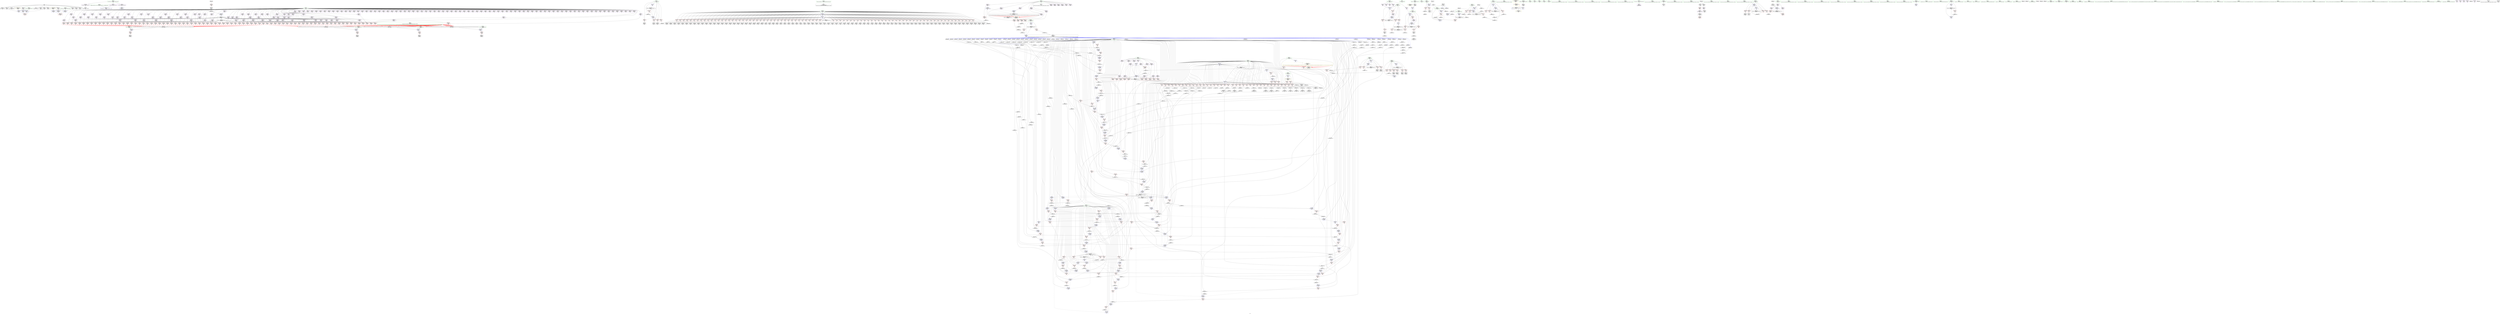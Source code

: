 digraph "SVFG" {
	label="SVFG";

	Node0x55bc4ae2b2b0 [shape=record,color=grey,label="{NodeID: 0\nNullPtr}"];
	Node0x55bc4ae2b2b0 -> Node0x55bc4ae4a820[style=solid];
	Node0x55bc4ae2b2b0 -> Node0x55bc4ae4a8f0[style=solid];
	Node0x55bc4ae2b2b0 -> Node0x55bc4ae4a9c0[style=solid];
	Node0x55bc4ae2b2b0 -> Node0x55bc4ae4aa90[style=solid];
	Node0x55bc4ae2b2b0 -> Node0x55bc4ae4ab60[style=solid];
	Node0x55bc4ae2b2b0 -> Node0x55bc4ae4ac30[style=solid];
	Node0x55bc4ae2b2b0 -> Node0x55bc4ae4ad00[style=solid];
	Node0x55bc4ae2b2b0 -> Node0x55bc4ae4add0[style=solid];
	Node0x55bc4ae2b2b0 -> Node0x55bc4ae4aea0[style=solid];
	Node0x55bc4ae2b2b0 -> Node0x55bc4ae4af70[style=solid];
	Node0x55bc4ae2b2b0 -> Node0x55bc4ae50f30[style=solid];
	Node0x55bc4ae2b2b0 -> Node0x55bc4ae51000[style=solid];
	Node0x55bc4ae2b2b0 -> Node0x55bc4ae94a70[style=solid];
	Node0x55bc4ae93940 [shape=record,color=red,label="{NodeID: 775\n1197\<--1196\n\<--arrayidx520\nmain\n|{<s0>70}}"];
	Node0x55bc4ae93940:s0 -> Node0x55bc4af89d10[style=solid,color=red];
	Node0x55bc4ae8a7b0 [shape=record,color=red,label="{NodeID: 443\n363\<--12\n\<--M\nmain\n}"];
	Node0x55bc4ae8a7b0 -> Node0x55bc4ae501e0[style=solid];
	Node0x55bc4ae51370 [shape=record,color=black,label="{NodeID: 111\n52\<--53\n\<--_ZNSt8ios_base4InitD1Ev\nCan only get source location for instruction, argument, global var or function.}"];
	Node0x55bc4ae99490 [shape=record,color=blue,label="{NodeID: 886\n274\<--945\ntmp\<--add343\nmain\n}"];
	Node0x55bc4ae99490 -> Node0x55bc4aea5c70[style=dashed];
	Node0x55bc4ae99490 -> Node0x55bc4ae99560[style=dashed];
	Node0x55bc4ae9fe30 [shape=record,color=red,label="{NodeID: 554\n893\<--248\n\<--x\nmain\n}"];
	Node0x55bc4ae9fe30 -> Node0x55bc4ae86da0[style=solid];
	Node0x55bc4aed4fc0 [shape=record,color=grey,label="{NodeID: 1329\n622 = Binary(621, 620, )\n}"];
	Node0x55bc4aed4fc0 -> Node0x55bc4ae97dd0[style=solid];
	Node0x55bc4ae4ec60 [shape=record,color=black,label="{NodeID: 222\n1210\<--1209\nidxprom529\<--\nmain\n}"];
	Node0x55bc4af973f0 [shape=record,color=black,label="{NodeID: 1772\n1049 = PHI(168, )\n}"];
	Node0x55bc4af973f0 -> Node0x55bc4aeda0c0[style=solid];
	Node0x55bc4aea5860 [shape=record,color=red,label="{NodeID: 665\n849\<--274\n\<--tmp\nmain\n}"];
	Node0x55bc4aea5860 -> Node0x55bc4aeccd40[style=solid];
	Node0x55bc4aedee80 [shape=record,color=grey,label="{NodeID: 1440\n309 = cmp(308, 310, )\n}"];
	Node0x55bc4ae90a20 [shape=record,color=purple,label="{NodeID: 333\n993\<--17\narrayidx376\<--S\nmain\n}"];
	Node0x55bc4ae90a20 -> Node0x55bc4aea9d70[style=solid];
	Node0x55bc4ae2b510 [shape=record,color=green,label="{NodeID: 1\n7\<--1\n__dso_handle\<--dummyObj\nGlob }"];
	Node0x55bc4ae93a10 [shape=record,color=red,label="{NodeID: 776\n1208\<--1207\n\<--arrayidx528\nmain\n|{<s0>71}}"];
	Node0x55bc4ae93a10:s0 -> Node0x55bc4af89d10[style=solid,color=red];
	Node0x55bc4aeaca70 [shape=record,color=yellow,style=double,label="{NodeID: 1551\n4V_1 = ENCHI(MR_4V_0)\npts\{85 \}\nFun[_Z4in_cv]}"];
	Node0x55bc4aeaca70 -> Node0x55bc4ae94c40[style=dashed];
	Node0x55bc4ae8a880 [shape=record,color=red,label="{NodeID: 444\n370\<--12\n\<--M\nmain\n}"];
	Node0x55bc4ae8a880 -> Node0x55bc4ae84ab0[style=solid];
	Node0x55bc4ae51470 [shape=record,color=black,label="{NodeID: 112\n89\<--84\n\<--exception\n_Z4in_cv\n}"];
	Node0x55bc4ae51470 -> Node0x55bc4ae94c40[style=solid];
	Node0x55bc4ae99560 [shape=record,color=blue,label="{NodeID: 887\n274\<--972\ntmp\<--add362\nmain\n}"];
	Node0x55bc4ae99560 -> Node0x55bc4aea5d40[style=dashed];
	Node0x55bc4ae99560 -> Node0x55bc4ae99630[style=dashed];
	Node0x55bc4ae9ff00 [shape=record,color=red,label="{NodeID: 555\n898\<--248\n\<--x\nmain\n}"];
	Node0x55bc4ae9ff00 -> Node0x55bc4ae86e70[style=solid];
	Node0x55bc4aed5140 [shape=record,color=grey,label="{NodeID: 1330\n802 = Binary(799, 801, )\n}"];
	Node0x55bc4aed5140 -> Node0x55bc4aed5d40[style=solid];
	Node0x55bc4ae4ed30 [shape=record,color=black,label="{NodeID: 223\n1216\<--1215\nidxprom534\<--\nmain\n}"];
	Node0x55bc4af97530 [shape=record,color=black,label="{NodeID: 1773\n1094 = PHI(168, )\n}"];
	Node0x55bc4af97530 -> Node0x55bc4aedde00[style=solid];
	Node0x55bc4aea5930 [shape=record,color=red,label="{NodeID: 666\n854\<--274\n\<--tmp\nmain\n}"];
	Node0x55bc4aea5930 -> Node0x55bc4aeccec0[style=solid];
	Node0x55bc4aedf000 [shape=record,color=grey,label="{NodeID: 1441\n303 = cmp(302, 304, )\n}"];
	Node0x55bc4ae90af0 [shape=record,color=purple,label="{NodeID: 334\n1003\<--17\narrayidx383\<--S\nmain\n}"];
	Node0x55bc4ae48c80 [shape=record,color=green,label="{NodeID: 2\n8\<--1\n_ZTIi\<--dummyObj\nGlob }"];
	Node0x55bc4ae93ae0 [shape=record,color=red,label="{NodeID: 777\n1213\<--1212\n\<--arrayidx531\nmain\n|{<s0>71}}"];
	Node0x55bc4ae93ae0:s0 -> Node0x55bc4af981b0[style=solid,color=red];
	Node0x55bc4ae8a950 [shape=record,color=red,label="{NodeID: 445\n385\<--12\n\<--M\nmain\n}"];
	Node0x55bc4ae8a950 -> Node0x55bc4ae84c60[style=solid];
	Node0x55bc4ae51540 [shape=record,color=black,label="{NodeID: 113\n68\<--97\n_Z4in_cv_ret\<--\n_Z4in_cv\n}"];
	Node0x55bc4ae99630 [shape=record,color=blue,label="{NodeID: 888\n274\<--999\ntmp\<--add381\nmain\n}"];
	Node0x55bc4ae99630 -> Node0x55bc4aea5e10[style=dashed];
	Node0x55bc4ae99630 -> Node0x55bc4ae99700[style=dashed];
	Node0x55bc4ae9ffd0 [shape=record,color=red,label="{NodeID: 556\n903\<--248\n\<--x\nmain\n}"];
	Node0x55bc4ae9ffd0 -> Node0x55bc4ae86f40[style=solid];
	Node0x55bc4aed52c0 [shape=record,color=grey,label="{NodeID: 1331\n801 = Binary(800, 149, )\n}"];
	Node0x55bc4aed52c0 -> Node0x55bc4aed5140[style=solid];
	Node0x55bc4ae4ee00 [shape=record,color=black,label="{NodeID: 224\n1224\<--1223\nidxprom541\<--\nmain\n}"];
	Node0x55bc4af97670 [shape=record,color=black,label="{NodeID: 1774\n1100 = PHI(168, )\n}"];
	Node0x55bc4af97670 -> Node0x55bc4aedde00[style=solid];
	Node0x55bc4aea5a00 [shape=record,color=red,label="{NodeID: 667\n890\<--274\n\<--tmp\nmain\n}"];
	Node0x55bc4aea5a00 -> Node0x55bc4aede580[style=solid];
	Node0x55bc4aedf180 [shape=record,color=grey,label="{NodeID: 1442\n284 = cmp(281, 13, )\n}"];
	Node0x55bc4ae90bc0 [shape=record,color=purple,label="{NodeID: 335\n1004\<--17\narrayidx384\<--S\nmain\n}"];
	Node0x55bc4ae90bc0 -> Node0x55bc4aea9e40[style=solid];
	Node0x55bc4ae40fc0 [shape=record,color=green,label="{NodeID: 3\n13\<--1\n\<--dummyObj\nCan only get source location for instruction, argument, global var or function.}"];
	Node0x55bc4ae93bb0 [shape=record,color=red,label="{NodeID: 778\n1219\<--1218\n\<--arrayidx536\nmain\n|{<s0>72}}"];
	Node0x55bc4ae93bb0:s0 -> Node0x55bc4af89d10[style=solid,color=red];
	Node0x55bc4aeacc60 [shape=record,color=yellow,style=double,label="{NodeID: 1553\n14V_1 = ENCHI(MR_14V_0)\npts\{20 \}\nFun[main]|{|<s2>30|<s3>31|<s4>32|<s5>33|<s6>34|<s7>35|<s8>36|<s9>37|<s10>38|<s11>39|<s12>40|<s13>41|<s14>42|<s15>43|<s16>44|<s17>45|<s18>46|<s19>47|<s20>48|<s21>49|<s22>50|<s23>51|<s24>52|<s25>53|<s26>54|<s27>55|<s28>56|<s29>57|<s30>58|<s31>59|<s32>60|<s33>61|<s34>62|<s35>63|<s36>64|<s37>65|<s38>66|<s39>67|<s40>68|<s41>69|<s42>70|<s43>71|<s44>72|<s45>73|<s46>74|<s47>75|<s48>76|<s49>77|<s50>78|<s51>79|<s52>80}}"];
	Node0x55bc4aeacc60 -> Node0x55bc4ae8ac90[style=dashed];
	Node0x55bc4aeacc60 -> Node0x55bc4ae8ad60[style=dashed];
	Node0x55bc4aeacc60:s2 -> Node0x55bc4aeac230[style=dashed,color=red];
	Node0x55bc4aeacc60:s3 -> Node0x55bc4aeac230[style=dashed,color=red];
	Node0x55bc4aeacc60:s4 -> Node0x55bc4aeac230[style=dashed,color=red];
	Node0x55bc4aeacc60:s5 -> Node0x55bc4aeac230[style=dashed,color=red];
	Node0x55bc4aeacc60:s6 -> Node0x55bc4aeac230[style=dashed,color=red];
	Node0x55bc4aeacc60:s7 -> Node0x55bc4aeac230[style=dashed,color=red];
	Node0x55bc4aeacc60:s8 -> Node0x55bc4aeac230[style=dashed,color=red];
	Node0x55bc4aeacc60:s9 -> Node0x55bc4aeac230[style=dashed,color=red];
	Node0x55bc4aeacc60:s10 -> Node0x55bc4aeac230[style=dashed,color=red];
	Node0x55bc4aeacc60:s11 -> Node0x55bc4aeac230[style=dashed,color=red];
	Node0x55bc4aeacc60:s12 -> Node0x55bc4aeac230[style=dashed,color=red];
	Node0x55bc4aeacc60:s13 -> Node0x55bc4aeac230[style=dashed,color=red];
	Node0x55bc4aeacc60:s14 -> Node0x55bc4aeac230[style=dashed,color=red];
	Node0x55bc4aeacc60:s15 -> Node0x55bc4aeac230[style=dashed,color=red];
	Node0x55bc4aeacc60:s16 -> Node0x55bc4aeac230[style=dashed,color=red];
	Node0x55bc4aeacc60:s17 -> Node0x55bc4aeac230[style=dashed,color=red];
	Node0x55bc4aeacc60:s18 -> Node0x55bc4aeac230[style=dashed,color=red];
	Node0x55bc4aeacc60:s19 -> Node0x55bc4aeac230[style=dashed,color=red];
	Node0x55bc4aeacc60:s20 -> Node0x55bc4aeac230[style=dashed,color=red];
	Node0x55bc4aeacc60:s21 -> Node0x55bc4aeac230[style=dashed,color=red];
	Node0x55bc4aeacc60:s22 -> Node0x55bc4aeac230[style=dashed,color=red];
	Node0x55bc4aeacc60:s23 -> Node0x55bc4aeac230[style=dashed,color=red];
	Node0x55bc4aeacc60:s24 -> Node0x55bc4aeac230[style=dashed,color=red];
	Node0x55bc4aeacc60:s25 -> Node0x55bc4aeac230[style=dashed,color=red];
	Node0x55bc4aeacc60:s26 -> Node0x55bc4aeac230[style=dashed,color=red];
	Node0x55bc4aeacc60:s27 -> Node0x55bc4aeac230[style=dashed,color=red];
	Node0x55bc4aeacc60:s28 -> Node0x55bc4aeac230[style=dashed,color=red];
	Node0x55bc4aeacc60:s29 -> Node0x55bc4aeac230[style=dashed,color=red];
	Node0x55bc4aeacc60:s30 -> Node0x55bc4aeac230[style=dashed,color=red];
	Node0x55bc4aeacc60:s31 -> Node0x55bc4aeac230[style=dashed,color=red];
	Node0x55bc4aeacc60:s32 -> Node0x55bc4aeac230[style=dashed,color=red];
	Node0x55bc4aeacc60:s33 -> Node0x55bc4aeac230[style=dashed,color=red];
	Node0x55bc4aeacc60:s34 -> Node0x55bc4aeac230[style=dashed,color=red];
	Node0x55bc4aeacc60:s35 -> Node0x55bc4aeac230[style=dashed,color=red];
	Node0x55bc4aeacc60:s36 -> Node0x55bc4aeac230[style=dashed,color=red];
	Node0x55bc4aeacc60:s37 -> Node0x55bc4aeac230[style=dashed,color=red];
	Node0x55bc4aeacc60:s38 -> Node0x55bc4aeac230[style=dashed,color=red];
	Node0x55bc4aeacc60:s39 -> Node0x55bc4aeac230[style=dashed,color=red];
	Node0x55bc4aeacc60:s40 -> Node0x55bc4aeac230[style=dashed,color=red];
	Node0x55bc4aeacc60:s41 -> Node0x55bc4aeac230[style=dashed,color=red];
	Node0x55bc4aeacc60:s42 -> Node0x55bc4aeac230[style=dashed,color=red];
	Node0x55bc4aeacc60:s43 -> Node0x55bc4aeac230[style=dashed,color=red];
	Node0x55bc4aeacc60:s44 -> Node0x55bc4aeac230[style=dashed,color=red];
	Node0x55bc4aeacc60:s45 -> Node0x55bc4aeac230[style=dashed,color=red];
	Node0x55bc4aeacc60:s46 -> Node0x55bc4aeac230[style=dashed,color=red];
	Node0x55bc4aeacc60:s47 -> Node0x55bc4aeac230[style=dashed,color=red];
	Node0x55bc4aeacc60:s48 -> Node0x55bc4aeac230[style=dashed,color=red];
	Node0x55bc4aeacc60:s49 -> Node0x55bc4aeac230[style=dashed,color=red];
	Node0x55bc4aeacc60:s50 -> Node0x55bc4aeac230[style=dashed,color=red];
	Node0x55bc4aeacc60:s51 -> Node0x55bc4aeac230[style=dashed,color=red];
	Node0x55bc4aeacc60:s52 -> Node0x55bc4aeac230[style=dashed,color=red];
	Node0x55bc4ae8aa20 [shape=record,color=red,label="{NodeID: 446\n423\<--12\n\<--M\nmain\n}"];
	Node0x55bc4ae8aa20 -> Node0x55bc4aed1cc0[style=solid];
	Node0x55bc4ae51610 [shape=record,color=black,label="{NodeID: 114\n138\<--136\n\<--exception\n_Z2inv\n}"];
	Node0x55bc4ae51610 -> Node0x55bc4ae94f80[style=solid];
	Node0x55bc4ae99700 [shape=record,color=blue,label="{NodeID: 889\n274\<--1026\ntmp\<--add400\nmain\n}"];
	Node0x55bc4ae99700 -> Node0x55bc4aea5ee0[style=dashed];
	Node0x55bc4ae99700 -> Node0x55bc4ae997d0[style=dashed];
	Node0x55bc4aea00a0 [shape=record,color=red,label="{NodeID: 557\n909\<--248\n\<--x\nmain\n}"];
	Node0x55bc4aea00a0 -> Node0x55bc4ae87010[style=solid];
	Node0x55bc4aed5440 [shape=record,color=grey,label="{NodeID: 1332\n806 = Binary(798, 805, )\n}"];
	Node0x55bc4aed5440 -> Node0x55bc4aed55c0[style=solid];
	Node0x55bc4ae4eed0 [shape=record,color=black,label="{NodeID: 225\n1235\<--1234\nidxprom549\<--\nmain\n}"];
	Node0x55bc4af977b0 [shape=record,color=black,label="{NodeID: 1775\n1108 = PHI(168, )\n}"];
	Node0x55bc4af977b0 -> Node0x55bc4aedd800[style=solid];
	Node0x55bc4aea5ad0 [shape=record,color=red,label="{NodeID: 668\n917\<--274\n\<--tmp\nmain\n}"];
	Node0x55bc4aea5ad0 -> Node0x55bc4aecfbc0[style=solid];
	Node0x55bc4aedf300 [shape=record,color=grey,label="{NodeID: 1443\n134 = cmp(133, 13, )\n}"];
	Node0x55bc4ae90c90 [shape=record,color=purple,label="{NodeID: 336\n1008\<--17\narrayidx386\<--S\nmain\n}"];
	Node0x55bc4ae47710 [shape=record,color=green,label="{NodeID: 4\n29\<--1\n.str\<--dummyObj\nGlob }"];
	Node0x55bc4ae93c80 [shape=record,color=red,label="{NodeID: 779\n1227\<--1226\n\<--arrayidx543\nmain\n|{<s0>73}}"];
	Node0x55bc4ae93c80:s0 -> Node0x55bc4af89d10[style=solid,color=red];
	Node0x55bc4aeacd40 [shape=record,color=yellow,style=double,label="{NodeID: 1554\n33V_1 = ENCHI(MR_33V_0)\npts\{22 \}\nFun[main]}"];
	Node0x55bc4aeacd40 -> Node0x55bc4ae8ae30[style=dashed];
	Node0x55bc4aeacd40 -> Node0x55bc4ae8af00[style=dashed];
	Node0x55bc4ae8aaf0 [shape=record,color=red,label="{NodeID: 447\n510\<--12\n\<--M\nmain\n}"];
	Node0x55bc4ae8aaf0 -> Node0x55bc4aee0500[style=solid];
	Node0x55bc4ae4f410 [shape=record,color=black,label="{NodeID: 115\n108\<--164\n_Z2inv_ret\<--\n_Z2inv\n|{<s0>7|<s1>11}}"];
	Node0x55bc4ae4f410:s0 -> Node0x55bc4af937b0[style=solid,color=blue];
	Node0x55bc4ae4f410:s1 -> Node0x55bc4af93ab0[style=solid,color=blue];
	Node0x55bc4ae997d0 [shape=record,color=blue,label="{NodeID: 890\n274\<--1053\ntmp\<--add419\nmain\n}"];
	Node0x55bc4ae997d0 -> Node0x55bc4aea5fb0[style=dashed];
	Node0x55bc4ae997d0 -> Node0x55bc4ae998a0[style=dashed];
	Node0x55bc4aea0170 [shape=record,color=red,label="{NodeID: 558\n920\<--248\n\<--x\nmain\n}"];
	Node0x55bc4aea0170 -> Node0x55bc4ae870e0[style=solid];
	Node0x55bc4aed55c0 [shape=record,color=grey,label="{NodeID: 1333\n807 = Binary(806, 237, )\n}"];
	Node0x55bc4aed55c0 -> Node0x55bc4ae98ba0[style=solid];
	Node0x55bc4ae4efa0 [shape=record,color=black,label="{NodeID: 226\n1240\<--1239\nidxprom552\<--\nmain\n}"];
	Node0x55bc4af978f0 [shape=record,color=black,label="{NodeID: 1776\n1124 = PHI(168, )\n}"];
	Node0x55bc4af978f0 -> Node0x55bc4aeda3c0[style=solid];
	Node0x55bc4aea5ba0 [shape=record,color=red,label="{NodeID: 669\n944\<--274\n\<--tmp\nmain\n}"];
	Node0x55bc4aea5ba0 -> Node0x55bc4aed1e40[style=solid];
	Node0x55bc4aedf480 [shape=record,color=grey,label="{NodeID: 1444\n584 = cmp(583, 585, )\n}"];
	Node0x55bc4ae90d60 [shape=record,color=purple,label="{NodeID: 337\n1009\<--17\narrayidx387\<--S\nmain\n}"];
	Node0x55bc4ae90d60 -> Node0x55bc4aea9f10[style=solid];
	Node0x55bc4ae477a0 [shape=record,color=green,label="{NodeID: 5\n31\<--1\n.str.1\<--dummyObj\nGlob }"];
	Node0x55bc4ae93d50 [shape=record,color=red,label="{NodeID: 780\n1238\<--1237\n\<--arrayidx551\nmain\n|{<s0>74}}"];
	Node0x55bc4ae93d50:s0 -> Node0x55bc4af89d10[style=solid,color=red];
	Node0x55bc4aeace20 [shape=record,color=yellow,style=double,label="{NodeID: 1555\n12V_1 = ENCHI(MR_12V_0)\npts\{137 \}\nFun[main]|{<s0>11}}"];
	Node0x55bc4aeace20:s0 -> Node0x55bc4aeac150[style=dashed,color=red];
	Node0x55bc4ae8abc0 [shape=record,color=red,label="{NodeID: 448\n193\<--19\n\<--N\n_Z4calciiii\n}"];
	Node0x55bc4ae8abc0 -> Node0x55bc4aedfd80[style=solid];
	Node0x55bc4ae4f4e0 [shape=record,color=black,label="{NodeID: 116\n197\<--196\nidxprom\<--\n_Z4calciiii\n}"];
	Node0x55bc4ae998a0 [shape=record,color=blue,label="{NodeID: 891\n274\<--1062\ntmp\<--rem424\nmain\n}"];
	Node0x55bc4ae998a0 -> Node0x55bc4aea6080[style=dashed];
	Node0x55bc4ae998a0 -> Node0x55bc4ae99970[style=dashed];
	Node0x55bc4aea0240 [shape=record,color=red,label="{NodeID: 559\n925\<--248\n\<--x\nmain\n}"];
	Node0x55bc4aea0240 -> Node0x55bc4ae871b0[style=solid];
	Node0x55bc4aed5740 [shape=record,color=grey,label="{NodeID: 1334\n129 = Binary(13, 128, )\n}"];
	Node0x55bc4aed5740 -> Node0x55bc4ae94eb0[style=solid];
	Node0x55bc4ae4f070 [shape=record,color=black,label="{NodeID: 227\n1246\<--1245\nidxprom557\<--\nmain\n}"];
	Node0x55bc4af97a30 [shape=record,color=black,label="{NodeID: 1777\n1250 = PHI(168, )\n}"];
	Node0x55bc4af97a30 -> Node0x55bc4aed0c40[style=solid];
	Node0x55bc4aea5c70 [shape=record,color=red,label="{NodeID: 670\n971\<--274\n\<--tmp\nmain\n}"];
	Node0x55bc4aea5c70 -> Node0x55bc4aed8140[style=solid];
	Node0x55bc4aedf600 [shape=record,color=grey,label="{NodeID: 1445\n121 = cmp(119, 122, )\n}"];
	Node0x55bc4ae90e30 [shape=record,color=purple,label="{NodeID: 338\n1014\<--17\narrayidx391\<--S\nmain\n}"];
	Node0x55bc4ae47830 [shape=record,color=green,label="{NodeID: 6\n33\<--1\n.str.2\<--dummyObj\nGlob }"];
	Node0x55bc4ae93e20 [shape=record,color=red,label="{NodeID: 781\n1243\<--1242\n\<--arrayidx554\nmain\n|{<s0>74}}"];
	Node0x55bc4ae93e20:s0 -> Node0x55bc4af981b0[style=solid,color=red];
	Node0x55bc4ae8ac90 [shape=record,color=red,label="{NodeID: 449\n435\<--19\n\<--N\nmain\n}"];
	Node0x55bc4ae8ac90 -> Node0x55bc4aedf780[style=solid];
	Node0x55bc4ae4f5b0 [shape=record,color=black,label="{NodeID: 117\n200\<--199\nidxprom1\<--\n_Z4calciiii\n}"];
	Node0x55bc4ae99970 [shape=record,color=blue,label="{NodeID: 892\n274\<--1070\ntmp\<--rem428\nmain\n}"];
	Node0x55bc4ae99970 -> Node0x55bc4aea6150[style=dashed];
	Node0x55bc4ae99970 -> Node0x55bc4ae99be0[style=dashed];
	Node0x55bc4ae99970 -> Node0x55bc4af1a970[style=dashed];
	Node0x55bc4aea0310 [shape=record,color=red,label="{NodeID: 560\n930\<--248\n\<--x\nmain\n}"];
	Node0x55bc4aea0310 -> Node0x55bc4ae87280[style=solid];
	Node0x55bc4aed58c0 [shape=record,color=grey,label="{NodeID: 1335\n615 = Binary(614, 149, )\n}"];
	Node0x55bc4aed58c0 -> Node0x55bc4aed6040[style=solid];
	Node0x55bc4ae4f140 [shape=record,color=black,label="{NodeID: 228\n1254\<--1253\nidxprom564\<--\nmain\n}"];
	Node0x55bc4af97b70 [shape=record,color=black,label="{NodeID: 1778\n1258 = PHI(168, )\n}"];
	Node0x55bc4af97b70 -> Node0x55bc4aed1fc0[style=solid];
	Node0x55bc4aea5d40 [shape=record,color=red,label="{NodeID: 671\n998\<--274\n\<--tmp\nmain\n}"];
	Node0x55bc4aea5d40 -> Node0x55bc4aed9640[style=solid];
	Node0x55bc4aedf780 [shape=record,color=grey,label="{NodeID: 1446\n436 = cmp(434, 435, )\n}"];
	Node0x55bc4ae90f00 [shape=record,color=purple,label="{NodeID: 339\n1015\<--17\narrayidx392\<--S\nmain\n}"];
	Node0x55bc4ae90f00 -> Node0x55bc4aea9fe0[style=solid];
	Node0x55bc4ae4a550 [shape=record,color=green,label="{NodeID: 7\n35\<--1\n.str.3\<--dummyObj\nGlob }"];
	Node0x55bc4ae93ef0 [shape=record,color=red,label="{NodeID: 782\n1249\<--1248\n\<--arrayidx559\nmain\n|{<s0>75}}"];
	Node0x55bc4ae93ef0:s0 -> Node0x55bc4af89d10[style=solid,color=red];
	Node0x55bc4ae8ad60 [shape=record,color=red,label="{NodeID: 450\n488\<--19\n\<--N\nmain\n}"];
	Node0x55bc4ae8ad60 -> Node0x55bc4aed1840[style=solid];
	Node0x55bc4ae4f680 [shape=record,color=black,label="{NodeID: 118\n204\<--203\nidxprom3\<--\n_Z4calciiii\n}"];
	Node0x55bc4ae99a40 [shape=record,color=blue,label="{NodeID: 893\n272\<--1074\nans\<--add429\nmain\n}"];
	Node0x55bc4ae99a40 -> Node0x55bc4aea41a0[style=dashed];
	Node0x55bc4ae99a40 -> Node0x55bc4ae99b10[style=dashed];
	Node0x55bc4aea03e0 [shape=record,color=red,label="{NodeID: 561\n936\<--248\n\<--x\nmain\n}"];
	Node0x55bc4aea03e0 -> Node0x55bc4ae87350[style=solid];
	Node0x55bc4aed5a40 [shape=record,color=grey,label="{NodeID: 1336\n804 = Binary(803, 585, )\n}"];
	Node0x55bc4aed5a40 -> Node0x55bc4aed5d40[style=solid];
	Node0x55bc4ae4f210 [shape=record,color=black,label="{NodeID: 229\n1267\<--1266\nidxprom573\<--sub572\nmain\n}"];
	Node0x55bc4af97cb0 [shape=record,color=black,label="{NodeID: 1779\n1301 = PHI(168, )\n}"];
	Node0x55bc4af97cb0 -> Node0x55bc4aecf2c0[style=solid];
	Node0x55bc4aea5e10 [shape=record,color=red,label="{NodeID: 672\n1025\<--274\n\<--tmp\nmain\n}"];
	Node0x55bc4aea5e10 -> Node0x55bc4aeda9c0[style=solid];
	Node0x55bc4aedf900 [shape=record,color=grey,label="{NodeID: 1447\n446 = cmp(445, 304, )\n}"];
	Node0x55bc4ae90fd0 [shape=record,color=purple,label="{NodeID: 340\n1019\<--17\narrayidx394\<--S\nmain\n}"];
	Node0x55bc4ae4a5e0 [shape=record,color=green,label="{NodeID: 8\n37\<--1\n.str.4\<--dummyObj\nGlob }"];
	Node0x55bc4ae93fc0 [shape=record,color=red,label="{NodeID: 783\n1257\<--1256\n\<--arrayidx566\nmain\n|{<s0>76}}"];
	Node0x55bc4ae93fc0:s0 -> Node0x55bc4af89d10[style=solid,color=red];
	Node0x55bc4ae8ae30 [shape=record,color=red,label="{NodeID: 451\n480\<--21\n\<--K\nmain\n}"];
	Node0x55bc4ae8ae30 -> Node0x55bc4aeded00[style=solid];
	Node0x55bc4ae4f750 [shape=record,color=black,label="{NodeID: 119\n207\<--206\nidxprom5\<--\n_Z4calciiii\n}"];
	Node0x55bc4ae99b10 [shape=record,color=blue,label="{NodeID: 894\n272\<--1077\nans\<--rem430\nmain\n}"];
	Node0x55bc4ae99b10 -> Node0x55bc4aea4270[style=dashed];
	Node0x55bc4ae99b10 -> Node0x55bc4ae9a330[style=dashed];
	Node0x55bc4ae99b10 -> Node0x55bc4af1a470[style=dashed];
	Node0x55bc4aea04b0 [shape=record,color=red,label="{NodeID: 562\n947\<--248\n\<--x\nmain\n}"];
	Node0x55bc4aea04b0 -> Node0x55bc4ae87420[style=solid];
	Node0x55bc4aed5bc0 [shape=record,color=grey,label="{NodeID: 1337\n811 = Binary(810, 809, )\n}"];
	Node0x55bc4aed5bc0 -> Node0x55bc4ae98c70[style=solid];
	Node0x55bc4ae4f2e0 [shape=record,color=black,label="{NodeID: 230\n1297\<--1296\nidxprom588\<--\nmain\n}"];
	Node0x55bc4af97df0 [shape=record,color=black,label="{NodeID: 1780\n1307 = PHI(168, )\n}"];
	Node0x55bc4af97df0 -> Node0x55bc4aecf2c0[style=solid];
	Node0x55bc4aea5ee0 [shape=record,color=red,label="{NodeID: 673\n1052\<--274\n\<--tmp\nmain\n}"];
	Node0x55bc4aea5ee0 -> Node0x55bc4aedcc00[style=solid];
	Node0x55bc4aedfa80 [shape=record,color=grey,label="{NodeID: 1448\n125 = cmp(124, 126, )\n}"];
	Node0x55bc4ae910a0 [shape=record,color=purple,label="{NodeID: 341\n1020\<--17\narrayidx395\<--S\nmain\n}"];
	Node0x55bc4ae910a0 -> Node0x55bc4aeaa0b0[style=solid];
	Node0x55bc4ae4a670 [shape=record,color=green,label="{NodeID: 9\n40\<--1\n\<--dummyObj\nCan only get source location for instruction, argument, global var or function.}"];
	Node0x55bc4ae94090 [shape=record,color=red,label="{NodeID: 784\n1269\<--1268\n\<--arrayidx574\nmain\n}"];
	Node0x55bc4ae94090 -> Node0x55bc4aed19c0[style=solid];
	Node0x55bc4ae8af00 [shape=record,color=red,label="{NodeID: 452\n503\<--21\n\<--K\nmain\n}"];
	Node0x55bc4ae8af00 -> Node0x55bc4aee0380[style=solid];
	Node0x55bc4ae4f820 [shape=record,color=black,label="{NodeID: 120\n212\<--211\nidxprom7\<--\n_Z4calciiii\n}"];
	Node0x55bc4ae99be0 [shape=record,color=blue,label="{NodeID: 895\n274\<--13\ntmp\<--\nmain\n}"];
	Node0x55bc4ae99be0 -> Node0x55bc4aea6220[style=dashed];
	Node0x55bc4ae99be0 -> Node0x55bc4ae99cb0[style=dashed];
	Node0x55bc4aea0580 [shape=record,color=red,label="{NodeID: 563\n952\<--248\n\<--x\nmain\n}"];
	Node0x55bc4aea0580 -> Node0x55bc4ae874f0[style=solid];
	Node0x55bc4aed5d40 [shape=record,color=grey,label="{NodeID: 1338\n805 = Binary(802, 804, )\n}"];
	Node0x55bc4aed5d40 -> Node0x55bc4aed5440[style=solid];
	Node0x55bc4ae8b780 [shape=record,color=black,label="{NodeID: 231\n1303\<--1302\nidxprom593\<--\nmain\n}"];
	Node0x55bc4af97f30 [shape=record,color=black,label="{NodeID: 1781\n1315 = PHI(168, )\n}"];
	Node0x55bc4af97f30 -> Node0x55bc4aed6c40[style=solid];
	Node0x55bc4aea5fb0 [shape=record,color=red,label="{NodeID: 674\n1055\<--274\n\<--tmp\nmain\n}"];
	Node0x55bc4aea5fb0 -> Node0x55bc4aedc480[style=solid];
	Node0x55bc4aedfc00 [shape=record,color=grey,label="{NodeID: 1449\n82 = cmp(80, 13, )\n}"];
	Node0x55bc4ae91170 [shape=record,color=purple,label="{NodeID: 342\n1030\<--17\narrayidx402\<--S\nmain\n}"];
	Node0x55bc4ae47d50 [shape=record,color=green,label="{NodeID: 10\n77\<--1\n\<--dummyObj\nCan only get source location for instruction, argument, global var or function.}"];
	Node0x55bc4ae94160 [shape=record,color=red,label="{NodeID: 785\n1300\<--1299\n\<--arrayidx590\nmain\n|{<s0>77}}"];
	Node0x55bc4ae94160:s0 -> Node0x55bc4af89d10[style=solid,color=red];
	Node0x55bc4ae8afd0 [shape=record,color=red,label="{NodeID: 453\n79\<--69\n\<--c\n_Z4in_cv\n}"];
	Node0x55bc4ae8afd0 -> Node0x55bc4aed6f40[style=solid];
	Node0x55bc4ae4f8f0 [shape=record,color=black,label="{NodeID: 121\n215\<--214\nidxprom9\<--\n_Z4calciiii\n}"];
	Node0x55bc4ae99cb0 [shape=record,color=blue,label="{NodeID: 896\n274\<--1112\ntmp\<--add456\nmain\n}"];
	Node0x55bc4ae99cb0 -> Node0x55bc4aea62f0[style=dashed];
	Node0x55bc4ae99cb0 -> Node0x55bc4ae99d80[style=dashed];
	Node0x55bc4aea0650 [shape=record,color=red,label="{NodeID: 564\n957\<--248\n\<--x\nmain\n}"];
	Node0x55bc4aea0650 -> Node0x55bc4ae875c0[style=solid];
	Node0x55bc4aed5ec0 [shape=record,color=grey,label="{NodeID: 1339\n454 = Binary(453, 384, )\n}"];
	Node0x55bc4aed5ec0 -> Node0x55bc4ae84ea0[style=solid];
	Node0x55bc4ae8b810 [shape=record,color=black,label="{NodeID: 232\n1311\<--1310\nidxprom600\<--\nmain\n}"];
	Node0x55bc4af98070 [shape=record,color=black,label="{NodeID: 1782\n1323 = PHI(168, )\n}"];
	Node0x55bc4af98070 -> Node0x55bc4aed6640[style=solid];
	Node0x55bc4aea6080 [shape=record,color=red,label="{NodeID: 675\n1064\<--274\n\<--tmp\nmain\n}"];
	Node0x55bc4aea6080 -> Node0x55bc4aedbe80[style=solid];
	Node0x55bc4aedfd80 [shape=record,color=grey,label="{NodeID: 1450\n194 = cmp(192, 193, )\n}"];
	Node0x55bc4ae91240 [shape=record,color=purple,label="{NodeID: 343\n1031\<--17\narrayidx403\<--S\nmain\n}"];
	Node0x55bc4ae91240 -> Node0x55bc4aeaa180[style=solid];
	Node0x55bc4ae47de0 [shape=record,color=green,label="{NodeID: 11\n81\<--1\n\<--dummyObj\nCan only get source location for instruction, argument, global var or function.}"];
	Node0x55bc4ae94230 [shape=record,color=red,label="{NodeID: 786\n1306\<--1305\n\<--arrayidx595\nmain\n|{<s0>78}}"];
	Node0x55bc4ae94230:s0 -> Node0x55bc4af89d10[style=solid,color=red];
	Node0x55bc4ae8b0a0 [shape=record,color=red,label="{NodeID: 454\n97\<--69\n\<--c\n_Z4in_cv\n}"];
	Node0x55bc4ae8b0a0 -> Node0x55bc4ae51540[style=solid];
	Node0x55bc4ae4f9c0 [shape=record,color=black,label="{NodeID: 122\n220\<--219\nidxprom12\<--\n_Z4calciiii\n}"];
	Node0x55bc4ae99d80 [shape=record,color=blue,label="{NodeID: 897\n274\<--1142\ntmp\<--add479\nmain\n}"];
	Node0x55bc4ae99d80 -> Node0x55bc4aea63c0[style=dashed];
	Node0x55bc4ae99d80 -> Node0x55bc4ae99e50[style=dashed];
	Node0x55bc4aea0720 [shape=record,color=red,label="{NodeID: 565\n963\<--248\n\<--x\nmain\n}"];
	Node0x55bc4aea0720 -> Node0x55bc4ae87690[style=solid];
	Node0x55bc4aed6040 [shape=record,color=grey,label="{NodeID: 1340\n616 = Binary(613, 615, )\n}"];
	Node0x55bc4aed6040 -> Node0x55bc4aed61c0[style=solid];
	Node0x55bc4ae8b8e0 [shape=record,color=black,label="{NodeID: 233\n1319\<--1318\nidxprom607\<--\nmain\n}"];
	Node0x55bc4af981b0 [shape=record,color=black,label="{NodeID: 1783\n170 = PHI(524, 558, 524, 524, 637, 681, 524, 703, 524, 725, 524, 524, 524, 524, 826, 875, 524, 902, 524, 929, 524, 956, 524, 983, 994, 1010, 1021, 1037, 1048, 1093, 524, 524, 1123, 524, 524, 1153, 524, 524, 1183, 524, 524, 1213, 524, 524, 1243, 524, 524, 524, 524, 524, 524, )\n1st arg _Z4calciiii }"];
	Node0x55bc4af981b0 -> Node0x55bc4ae95390[style=solid];
	Node0x55bc4aea6150 [shape=record,color=red,label="{NodeID: 676\n1072\<--274\n\<--tmp\nmain\n}"];
	Node0x55bc4aea6150 -> Node0x55bc4aedb700[style=solid];
	Node0x55bc4aedff00 [shape=record,color=grey,label="{NodeID: 1451\n76 = cmp(72, 77, )\n}"];
	Node0x55bc4ae91310 [shape=record,color=purple,label="{NodeID: 344\n1035\<--17\narrayidx405\<--S\nmain\n}"];
	Node0x55bc4ae47e70 [shape=record,color=green,label="{NodeID: 12\n86\<--1\n\<--dummyObj\nCan only get source location for instruction, argument, global var or function.}"];
	Node0x55bc4ae94300 [shape=record,color=red,label="{NodeID: 787\n1314\<--1313\n\<--arrayidx602\nmain\n|{<s0>79}}"];
	Node0x55bc4ae94300:s0 -> Node0x55bc4af89d10[style=solid,color=red];
	Node0x55bc4ae8b170 [shape=record,color=red,label="{NodeID: 455\n164\<--109\n\<--retval\n_Z2inv\n}"];
	Node0x55bc4ae8b170 -> Node0x55bc4ae4f410[style=solid];
	Node0x55bc4ae4fa90 [shape=record,color=black,label="{NodeID: 123\n223\<--222\nidxprom14\<--\n_Z4calciiii\n}"];
	Node0x55bc4ae99e50 [shape=record,color=blue,label="{NodeID: 898\n274\<--1172\ntmp\<--add502\nmain\n}"];
	Node0x55bc4ae99e50 -> Node0x55bc4aea6490[style=dashed];
	Node0x55bc4ae99e50 -> Node0x55bc4ae99f20[style=dashed];
	Node0x55bc4aea07f0 [shape=record,color=red,label="{NodeID: 566\n974\<--248\n\<--x\nmain\n}"];
	Node0x55bc4aea07f0 -> Node0x55bc4ae83aa0[style=solid];
	Node0x55bc4aed61c0 [shape=record,color=grey,label="{NodeID: 1341\n617 = Binary(612, 616, )\n}"];
	Node0x55bc4aed61c0 -> Node0x55bc4aed6340[style=solid];
	Node0x55bc4ae8b9b0 [shape=record,color=black,label="{NodeID: 234\n1330\<--1329\nidxprom615\<--sub614\nmain\n}"];
	Node0x55bc4af9ab90 [shape=record,color=black,label="{NodeID: 1784\n171 = PHI(524, 524, 524, 524, 642, 524, 524, 524, 524, 524, 524, 524, 524, 524, 831, 880, 524, 907, 524, 934, 524, 961, 524, 524, 524, 524, 524, 524, 524, 524, 524, 524, 524, 524, 524, 524, 524, 524, 524, 524, 524, 524, 524, 524, 524, 524, 524, 524, 524, 524, 524, )\n2nd arg _Z4calciiii }"];
	Node0x55bc4af9ab90 -> Node0x55bc4ae95460[style=solid];
	Node0x55bc4aea6220 [shape=record,color=red,label="{NodeID: 677\n1111\<--274\n\<--tmp\nmain\n}"];
	Node0x55bc4aea6220 -> Node0x55bc4aedd500[style=solid];
	Node0x55bc4aee0080 [shape=record,color=grey,label="{NodeID: 1452\n668 = cmp(667, 585, )\n}"];
	Node0x55bc4ae913e0 [shape=record,color=purple,label="{NodeID: 345\n1036\<--17\narrayidx406\<--S\nmain\n}"];
	Node0x55bc4ae913e0 -> Node0x55bc4aeaa250[style=solid];
	Node0x55bc4ae490f0 [shape=record,color=green,label="{NodeID: 13\n120\<--1\n\<--dummyObj\nCan only get source location for instruction, argument, global var or function.}"];
	Node0x55bc4ae943d0 [shape=record,color=red,label="{NodeID: 788\n1322\<--1321\n\<--arrayidx609\nmain\n|{<s0>80}}"];
	Node0x55bc4ae943d0:s0 -> Node0x55bc4af89d10[style=solid,color=red];
	Node0x55bc4ae8b240 [shape=record,color=red,label="{NodeID: 456\n144\<--111\n\<--x\n_Z2inv\n}"];
	Node0x55bc4ae8b240 -> Node0x55bc4aed3f40[style=solid];
	Node0x55bc4ae4fb60 [shape=record,color=black,label="{NodeID: 124\n168\<--236\n_Z4calciiii_ret\<--rem\n_Z4calciiii\n|{<s0>30|<s1>31|<s2>32|<s3>33|<s4>34|<s5>35|<s6>36|<s7>37|<s8>38|<s9>39|<s10>40|<s11>41|<s12>42|<s13>43|<s14>44|<s15>45|<s16>46|<s17>47|<s18>48|<s19>49|<s20>50|<s21>51|<s22>52|<s23>53|<s24>54|<s25>55|<s26>56|<s27>57|<s28>58|<s29>59|<s30>60|<s31>61|<s32>62|<s33>63|<s34>64|<s35>65|<s36>66|<s37>67|<s38>68|<s39>69|<s40>70|<s41>71|<s42>72|<s43>73|<s44>74|<s45>75|<s46>76|<s47>77|<s48>78|<s49>79|<s50>80}}"];
	Node0x55bc4ae4fb60:s0 -> Node0x55bc4af94770[style=solid,color=blue];
	Node0x55bc4ae4fb60:s1 -> Node0x55bc4af93df0[style=solid,color=blue];
	Node0x55bc4ae4fb60:s2 -> Node0x55bc4af95030[style=solid,color=blue];
	Node0x55bc4ae4fb60:s3 -> Node0x55bc4af95170[style=solid,color=blue];
	Node0x55bc4ae4fb60:s4 -> Node0x55bc4af952b0[style=solid,color=blue];
	Node0x55bc4ae4fb60:s5 -> Node0x55bc4af953f0[style=solid,color=blue];
	Node0x55bc4ae4fb60:s6 -> Node0x55bc4af95530[style=solid,color=blue];
	Node0x55bc4ae4fb60:s7 -> Node0x55bc4af95670[style=solid,color=blue];
	Node0x55bc4ae4fb60:s8 -> Node0x55bc4af94210[style=solid,color=blue];
	Node0x55bc4ae4fb60:s9 -> Node0x55bc4af943b0[style=solid,color=blue];
	Node0x55bc4ae4fb60:s10 -> Node0x55bc4af944f0[style=solid,color=blue];
	Node0x55bc4ae4fb60:s11 -> Node0x55bc4af94630[style=solid,color=blue];
	Node0x55bc4ae4fb60:s12 -> Node0x55bc4af966b0[style=solid,color=blue];
	Node0x55bc4ae4fb60:s13 -> Node0x55bc4af967f0[style=solid,color=blue];
	Node0x55bc4ae4fb60:s14 -> Node0x55bc4af93f30[style=solid,color=blue];
	Node0x55bc4ae4fb60:s15 -> Node0x55bc4af948b0[style=solid,color=blue];
	Node0x55bc4ae4fb60:s16 -> Node0x55bc4af949f0[style=solid,color=blue];
	Node0x55bc4ae4fb60:s17 -> Node0x55bc4af94b30[style=solid,color=blue];
	Node0x55bc4ae4fb60:s18 -> Node0x55bc4af94c70[style=solid,color=blue];
	Node0x55bc4ae4fb60:s19 -> Node0x55bc4af94db0[style=solid,color=blue];
	Node0x55bc4ae4fb60:s20 -> Node0x55bc4af94ef0[style=solid,color=blue];
	Node0x55bc4ae4fb60:s21 -> Node0x55bc4af96ad0[style=solid,color=blue];
	Node0x55bc4ae4fb60:s22 -> Node0x55bc4af96c70[style=solid,color=blue];
	Node0x55bc4ae4fb60:s23 -> Node0x55bc4af96db0[style=solid,color=blue];
	Node0x55bc4ae4fb60:s24 -> Node0x55bc4af96ef0[style=solid,color=blue];
	Node0x55bc4ae4fb60:s25 -> Node0x55bc4af97030[style=solid,color=blue];
	Node0x55bc4ae4fb60:s26 -> Node0x55bc4af97170[style=solid,color=blue];
	Node0x55bc4ae4fb60:s27 -> Node0x55bc4af972b0[style=solid,color=blue];
	Node0x55bc4ae4fb60:s28 -> Node0x55bc4af973f0[style=solid,color=blue];
	Node0x55bc4ae4fb60:s29 -> Node0x55bc4af97530[style=solid,color=blue];
	Node0x55bc4ae4fb60:s30 -> Node0x55bc4af97670[style=solid,color=blue];
	Node0x55bc4ae4fb60:s31 -> Node0x55bc4af977b0[style=solid,color=blue];
	Node0x55bc4ae4fb60:s32 -> Node0x55bc4af978f0[style=solid,color=blue];
	Node0x55bc4ae4fb60:s33 -> Node0x55bc4af957b0[style=solid,color=blue];
	Node0x55bc4ae4fb60:s34 -> Node0x55bc4af958f0[style=solid,color=blue];
	Node0x55bc4ae4fb60:s35 -> Node0x55bc4af95a30[style=solid,color=blue];
	Node0x55bc4ae4fb60:s36 -> Node0x55bc4af95b70[style=solid,color=blue];
	Node0x55bc4ae4fb60:s37 -> Node0x55bc4af95cb0[style=solid,color=blue];
	Node0x55bc4ae4fb60:s38 -> Node0x55bc4af95df0[style=solid,color=blue];
	Node0x55bc4ae4fb60:s39 -> Node0x55bc4af95f30[style=solid,color=blue];
	Node0x55bc4ae4fb60:s40 -> Node0x55bc4af96070[style=solid,color=blue];
	Node0x55bc4ae4fb60:s41 -> Node0x55bc4af961b0[style=solid,color=blue];
	Node0x55bc4ae4fb60:s42 -> Node0x55bc4af962f0[style=solid,color=blue];
	Node0x55bc4ae4fb60:s43 -> Node0x55bc4af96430[style=solid,color=blue];
	Node0x55bc4ae4fb60:s44 -> Node0x55bc4af96570[style=solid,color=blue];
	Node0x55bc4ae4fb60:s45 -> Node0x55bc4af97a30[style=solid,color=blue];
	Node0x55bc4ae4fb60:s46 -> Node0x55bc4af97b70[style=solid,color=blue];
	Node0x55bc4ae4fb60:s47 -> Node0x55bc4af97cb0[style=solid,color=blue];
	Node0x55bc4ae4fb60:s48 -> Node0x55bc4af97df0[style=solid,color=blue];
	Node0x55bc4ae4fb60:s49 -> Node0x55bc4af97f30[style=solid,color=blue];
	Node0x55bc4ae4fb60:s50 -> Node0x55bc4af98070[style=solid,color=blue];
	Node0x55bc4ae99f20 [shape=record,color=blue,label="{NodeID: 899\n274\<--1202\ntmp\<--add525\nmain\n}"];
	Node0x55bc4ae99f20 -> Node0x55bc4aea6560[style=dashed];
	Node0x55bc4ae99f20 -> Node0x55bc4ae99ff0[style=dashed];
	Node0x55bc4aea08c0 [shape=record,color=red,label="{NodeID: 567\n979\<--248\n\<--x\nmain\n}"];
	Node0x55bc4aea08c0 -> Node0x55bc4ae83b70[style=solid];
	Node0x55bc4aed6340 [shape=record,color=grey,label="{NodeID: 1342\n618 = Binary(617, 237, )\n}"];
	Node0x55bc4aed6340 -> Node0x55bc4ae97d00[style=solid];
	Node0x55bc4ae8ba80 [shape=record,color=purple,label="{NodeID: 235\n50\<--4\n\<--_ZStL8__ioinit\n__cxx_global_var_init\n}"];
	Node0x55bc4af9b950 [shape=record,color=black,label="{NodeID: 1785\n172 = PHI(524, 524, 524, 524, 524, 524, 524, 524, 524, 524, 524, 524, 524, 524, 836, 524, 524, 524, 524, 524, 524, 524, 524, 524, 524, 524, 524, 524, 524, 524, 524, 524, 524, 524, 524, 524, 524, 524, 524, 524, 524, 524, 524, 524, 524, 524, 524, 524, 524, 524, 524, )\n3rd arg _Z4calciiii }"];
	Node0x55bc4af9b950 -> Node0x55bc4ae95530[style=solid];
	Node0x55bc4aea62f0 [shape=record,color=red,label="{NodeID: 678\n1141\<--274\n\<--tmp\nmain\n}"];
	Node0x55bc4aea62f0 -> Node0x55bc4aeda840[style=solid];
	Node0x55bc4aee0200 [shape=record,color=grey,label="{NodeID: 1453\n763 = cmp(762, 146, )\n}"];
	Node0x55bc4ae914b0 [shape=record,color=purple,label="{NodeID: 346\n1041\<--17\narrayidx410\<--S\nmain\n}"];
	Node0x55bc4ae491c0 [shape=record,color=green,label="{NodeID: 14\n122\<--1\n\<--dummyObj\nCan only get source location for instruction, argument, global var or function.}"];
	Node0x55bc4ae944a0 [shape=record,color=red,label="{NodeID: 789\n1332\<--1331\n\<--arrayidx616\nmain\n}"];
	Node0x55bc4ae944a0 -> Node0x55bc4aed25c0[style=solid];
	Node0x55bc4aead600 [shape=record,color=yellow,style=double,label="{NodeID: 1564\n52V_1 = ENCHI(MR_52V_0)\npts\{265 \}\nFun[main]}"];
	Node0x55bc4aead600 -> Node0x55bc4ae96300[style=dashed];
	Node0x55bc4aead600 -> Node0x55bc4ae964a0[style=dashed];
	Node0x55bc4aead600 -> Node0x55bc4ae96640[style=dashed];
	Node0x55bc4ae8b310 [shape=record,color=red,label="{NodeID: 457\n147\<--111\n\<--x\n_Z2inv\n}"];
	Node0x55bc4ae8b310 -> Node0x55bc4aed4540[style=solid];
	Node0x55bc4ae4fc30 [shape=record,color=black,label="{NodeID: 125\n343\<--258\n\<--ss\nmain\n}"];
	Node0x55bc4ae99ff0 [shape=record,color=blue,label="{NodeID: 900\n274\<--1232\ntmp\<--add548\nmain\n}"];
	Node0x55bc4ae99ff0 -> Node0x55bc4aea6630[style=dashed];
	Node0x55bc4ae99ff0 -> Node0x55bc4ae9a0c0[style=dashed];
	Node0x55bc4aea0990 [shape=record,color=red,label="{NodeID: 568\n985\<--248\n\<--x\nmain\n}"];
	Node0x55bc4aea0990 -> Node0x55bc4ae83c40[style=solid];
	Node0x55bc4aed64c0 [shape=record,color=grey,label="{NodeID: 1343\n458 = Binary(457, 149, )\n}"];
	Node0x55bc4aed64c0 -> Node0x55bc4ae96a50[style=solid];
	Node0x55bc4ae8bb50 [shape=record,color=purple,label="{NodeID: 236\n294\<--9\n\<--buf\nmain\n}"];
	Node0x55bc4aea63c0 [shape=record,color=red,label="{NodeID: 679\n1171\<--274\n\<--tmp\nmain\n}"];
	Node0x55bc4aea63c0 -> Node0x55bc4aedc180[style=solid];
	Node0x55bc4aee0380 [shape=record,color=grey,label="{NodeID: 1454\n504 = cmp(502, 503, )\n}"];
	Node0x55bc4ae91580 [shape=record,color=purple,label="{NodeID: 347\n1042\<--17\narrayidx411\<--S\nmain\n}"];
	Node0x55bc4ae91580 -> Node0x55bc4aeaa320[style=solid];
	Node0x55bc4ae49290 [shape=record,color=green,label="{NodeID: 15\n126\<--1\n\<--dummyObj\nCan only get source location for instruction, argument, global var or function.}"];
	Node0x55bc4ae94570 [shape=record,color=blue,label="{NodeID: 790\n12\<--13\nM\<--\nGlob }"];
	Node0x55bc4ae94570 -> Node0x55bc4af22570[style=dashed];
	Node0x55bc4aead6e0 [shape=record,color=yellow,style=double,label="{NodeID: 1565\n54V_1 = ENCHI(MR_54V_0)\npts\{267 \}\nFun[main]}"];
	Node0x55bc4aead6e0 -> Node0x55bc4ae963d0[style=dashed];
	Node0x55bc4aead6e0 -> Node0x55bc4ae96570[style=dashed];
	Node0x55bc4aead6e0 -> Node0x55bc4ae96710[style=dashed];
	Node0x55bc4ae8b3e0 [shape=record,color=red,label="{NodeID: 458\n161\<--111\n\<--x\n_Z2inv\n}"];
	Node0x55bc4ae8b3e0 -> Node0x55bc4ae951f0[style=solid];
	Node0x55bc4ae4fd00 [shape=record,color=black,label="{NodeID: 126\n308\<--307\nconv\<--\nmain\n}"];
	Node0x55bc4ae4fd00 -> Node0x55bc4aedee80[style=solid];
	Node0x55bc4ae9a0c0 [shape=record,color=blue,label="{NodeID: 901\n274\<--1262\ntmp\<--add571\nmain\n}"];
	Node0x55bc4ae9a0c0 -> Node0x55bc4aea6700[style=dashed];
	Node0x55bc4ae9a0c0 -> Node0x55bc4ae9a190[style=dashed];
	Node0x55bc4aea0a60 [shape=record,color=red,label="{NodeID: 569\n990\<--248\n\<--x\nmain\n}"];
	Node0x55bc4aea0a60 -> Node0x55bc4ae83d10[style=solid];
	Node0x55bc4aed6640 [shape=record,color=grey,label="{NodeID: 1344\n1324 = Binary(1317, 1323, )\n}"];
	Node0x55bc4aed6640 -> Node0x55bc4aed22c0[style=solid];
	Node0x55bc4ae8bc20 [shape=record,color=purple,label="{NodeID: 237\n298\<--9\n\<--buf\nmain\n}"];
	Node0x55bc4ae8bc20 -> Node0x55bc4ae95d50[style=solid];
	Node0x55bc4aea6490 [shape=record,color=red,label="{NodeID: 680\n1201\<--274\n\<--tmp\nmain\n}"];
	Node0x55bc4aea6490 -> Node0x55bc4aede100[style=solid];
	Node0x55bc4aee0500 [shape=record,color=grey,label="{NodeID: 1455\n511 = cmp(509, 510, )\n}"];
	Node0x55bc4ae91650 [shape=record,color=purple,label="{NodeID: 348\n1046\<--17\narrayidx413\<--S\nmain\n}"];
	Node0x55bc4ae47ab0 [shape=record,color=green,label="{NodeID: 16\n146\<--1\n\<--dummyObj\nCan only get source location for instruction, argument, global var or function.}"];
	Node0x55bc4ae94670 [shape=record,color=blue,label="{NodeID: 791\n19\<--13\nN\<--\nGlob }"];
	Node0x55bc4ae94670 -> Node0x55bc4aeacc60[style=dashed];
	Node0x55bc4ae8b4b0 [shape=record,color=red,label="{NodeID: 459\n124\<--113\n\<--c\n_Z2inv\n}"];
	Node0x55bc4ae8b4b0 -> Node0x55bc4aedfa80[style=solid];
	Node0x55bc4ae4fdd0 [shape=record,color=black,label="{NodeID: 127\n347\<--344\n\<--call12\nmain\n}"];
	Node0x55bc4ae4fdd0 -> Node0x55bc4aea6d80[style=solid];
	Node0x55bc4ae9a190 [shape=record,color=blue,label="{NodeID: 902\n274\<--1271\ntmp\<--rem576\nmain\n}"];
	Node0x55bc4ae9a190 -> Node0x55bc4aea67d0[style=dashed];
	Node0x55bc4ae9a190 -> Node0x55bc4ae9a260[style=dashed];
	Node0x55bc4aea0b30 [shape=record,color=red,label="{NodeID: 570\n1001\<--248\n\<--x\nmain\n}"];
	Node0x55bc4aea0b30 -> Node0x55bc4ae83de0[style=solid];
	Node0x55bc4aed67c0 [shape=record,color=grey,label="{NodeID: 1345\n644 = Binary(643, 237, )\n}"];
	Node0x55bc4aed67c0 -> Node0x55bc4ae97f70[style=solid];
	Node0x55bc4ae8bcf0 [shape=record,color=purple,label="{NodeID: 238\n324\<--9\n\<--buf\nmain\n}"];
	Node0x55bc4aea6560 [shape=record,color=red,label="{NodeID: 681\n1231\<--274\n\<--tmp\nmain\n}"];
	Node0x55bc4aea6560 -> Node0x55bc4aecdac0[style=solid];
	Node0x55bc4aee0680 [shape=record,color=grey,label="{NodeID: 1456\n1080 = cmp(1079, 146, )\n}"];
	Node0x55bc4ae91720 [shape=record,color=purple,label="{NodeID: 349\n1047\<--17\narrayidx414\<--S\nmain\n}"];
	Node0x55bc4ae91720 -> Node0x55bc4aeaa3f0[style=solid];
	Node0x55bc4ae47b80 [shape=record,color=green,label="{NodeID: 17\n149\<--1\n\<--dummyObj\nCan only get source location for instruction, argument, global var or function.}"];
	Node0x55bc4ae94770 [shape=record,color=blue,label="{NodeID: 792\n21\<--13\nK\<--\nGlob }"];
	Node0x55bc4ae94770 -> Node0x55bc4aeacd40[style=dashed];
	Node0x55bc4ae8b580 [shape=record,color=red,label="{NodeID: 460\n132\<--113\n\<--c\n_Z2inv\n}"];
	Node0x55bc4ae8b580 -> Node0x55bc4aed37c0[style=solid];
	Node0x55bc4ae4fea0 [shape=record,color=black,label="{NodeID: 128\n352\<--344\n\<--call12\nmain\n}"];
	Node0x55bc4ae4fea0 -> Node0x55bc4ae8a6e0[style=solid];
	Node0x55bc4ae9a260 [shape=record,color=blue,label="{NodeID: 903\n274\<--1282\ntmp\<--rem582\nmain\n}"];
	Node0x55bc4ae9a260 -> Node0x55bc4aea68a0[style=dashed];
	Node0x55bc4ae9a260 -> Node0x55bc4ae9a4d0[style=dashed];
	Node0x55bc4ae9a260 -> Node0x55bc4af1a970[style=dashed];
	Node0x55bc4aea0c00 [shape=record,color=red,label="{NodeID: 571\n1006\<--248\n\<--x\nmain\n}"];
	Node0x55bc4aea0c00 -> Node0x55bc4ae83eb0[style=solid];
	Node0x55bc4aed6940 [shape=record,color=grey,label="{NodeID: 1346\n711 = Binary(704, 710, )\n}"];
	Node0x55bc4aed6940 -> Node0x55bc4aed6ac0[style=solid];
	Node0x55bc4ae8bdc0 [shape=record,color=purple,label="{NodeID: 239\n439\<--9\n\<--buf\nmain\n}"];
	Node0x55bc4aea6630 [shape=record,color=red,label="{NodeID: 682\n1261\<--274\n\<--tmp\nmain\n}"];
	Node0x55bc4aea6630 -> Node0x55bc4aed0040[style=solid];
	Node0x55bc4aee0800 [shape=record,color=grey,label="{NodeID: 1457\n862 = cmp(861, 585, )\n}"];
	Node0x55bc4ae917f0 [shape=record,color=purple,label="{NodeID: 350\n1086\<--17\narrayidx435\<--S\nmain\n}"];
	Node0x55bc4ae47c50 [shape=record,color=green,label="{NodeID: 18\n237\<--1\n\<--dummyObj\nCan only get source location for instruction, argument, global var or function.}"];
	Node0x55bc4ae94870 [shape=record,color=blue,label="{NodeID: 793\n1433\<--40\nllvm.global_ctors_0\<--\nGlob }"];
	Node0x55bc4ae8b650 [shape=record,color=red,label="{NodeID: 461\n151\<--113\n\<--c\n_Z2inv\n}"];
	Node0x55bc4ae8b650 -> Node0x55bc4aed3940[style=solid];
	Node0x55bc4ae4ff70 [shape=record,color=black,label="{NodeID: 129\n350\<--349\n\<--vbase.offset.ptr\nmain\n}"];
	Node0x55bc4ae4ff70 -> Node0x55bc4aea6e50[style=solid];
	Node0x55bc4ae9a330 [shape=record,color=blue,label="{NodeID: 904\n272\<--1286\nans\<--add583\nmain\n}"];
	Node0x55bc4ae9a330 -> Node0x55bc4aea4340[style=dashed];
	Node0x55bc4ae9a330 -> Node0x55bc4ae9a400[style=dashed];
	Node0x55bc4aea0cd0 [shape=record,color=red,label="{NodeID: 572\n1012\<--248\n\<--x\nmain\n}"];
	Node0x55bc4aea0cd0 -> Node0x55bc4ae83f80[style=solid];
	Node0x55bc4aed6ac0 [shape=record,color=grey,label="{NodeID: 1347\n712 = Binary(711, 237, )\n}"];
	Node0x55bc4aed6ac0 -> Node0x55bc4aed70c0[style=solid];
	Node0x55bc4ae8be90 [shape=record,color=purple,label="{NodeID: 240\n441\<--9\n\<--buf\nmain\n}"];
	Node0x55bc4ae8be90 -> Node0x55bc4ae96980[style=solid];
	Node0x55bc4aea6700 [shape=record,color=red,label="{NodeID: 683\n1264\<--274\n\<--tmp\nmain\n}"];
	Node0x55bc4aea6700 -> Node0x55bc4aed19c0[style=solid];
	Node0x55bc4ae918c0 [shape=record,color=purple,label="{NodeID: 351\n1087\<--17\narrayidx436\<--S\nmain\n}"];
	Node0x55bc4ae918c0 -> Node0x55bc4aeaa590[style=solid];
	Node0x55bc4ae483d0 [shape=record,color=green,label="{NodeID: 19\n304\<--1\n\<--dummyObj\nCan only get source location for instruction, argument, global var or function.}"];
	Node0x55bc4ae94970 [shape=record,color=blue,label="{NodeID: 794\n1434\<--41\nllvm.global_ctors_1\<--_GLOBAL__sub_I_hos.lyric_1_1.cpp\nGlob }"];
	Node0x55bc4ae9b3b0 [shape=record,color=red,label="{NodeID: 462\n199\<--173\n\<--a.addr\n_Z4calciiii\n}"];
	Node0x55bc4ae9b3b0 -> Node0x55bc4ae4f5b0[style=solid];
	Node0x55bc4ae50040 [shape=record,color=black,label="{NodeID: 130\n354\<--353\n\<--add.ptr\nmain\n}"];
	Node0x55bc4ae9a400 [shape=record,color=blue,label="{NodeID: 905\n272\<--1289\nans\<--rem584\nmain\n}"];
	Node0x55bc4ae9a400 -> Node0x55bc4aea4410[style=dashed];
	Node0x55bc4ae9a400 -> Node0x55bc4ae9a740[style=dashed];
	Node0x55bc4ae9a400 -> Node0x55bc4af1a470[style=dashed];
	Node0x55bc4aea0da0 [shape=record,color=red,label="{NodeID: 573\n1017\<--248\n\<--x\nmain\n}"];
	Node0x55bc4aea0da0 -> Node0x55bc4ae84050[style=solid];
	Node0x55bc4aed6c40 [shape=record,color=grey,label="{NodeID: 1348\n1316 = Binary(1309, 1315, )\n}"];
	Node0x55bc4aed6c40 -> Node0x55bc4aed6dc0[style=solid];
	Node0x55bc4ae8bf60 [shape=record,color=purple,label="{NodeID: 241\n365\<--15\narrayidx\<--T\nmain\n}"];
	Node0x55bc4ae8bf60 -> Node0x55bc4ae95fc0[style=solid];
	Node0x55bc4aea67d0 [shape=record,color=red,label="{NodeID: 684\n1273\<--274\n\<--tmp\nmain\n}"];
	Node0x55bc4aea67d0 -> Node0x55bc4aece9c0[style=solid];
	Node0x55bc4ae91990 [shape=record,color=purple,label="{NodeID: 352\n1091\<--17\narrayidx438\<--S\nmain\n}"];
	Node0x55bc4ae484a0 [shape=record,color=green,label="{NodeID: 20\n310\<--1\n\<--dummyObj\nCan only get source location for instruction, argument, global var or function.}"];
	Node0x55bc4ae94a70 [shape=record,color=blue, style = dotted,label="{NodeID: 795\n1435\<--3\nllvm.global_ctors_2\<--dummyVal\nGlob }"];
	Node0x55bc4ae9b440 [shape=record,color=red,label="{NodeID: 463\n206\<--175\n\<--b.addr\n_Z4calciiii\n}"];
	Node0x55bc4ae9b440 -> Node0x55bc4ae4f750[style=solid];
	Node0x55bc4ae50110 [shape=record,color=black,label="{NodeID: 131\n362\<--359\nconv17\<--call16\nmain\n}"];
	Node0x55bc4ae50110 -> Node0x55bc4ae95fc0[style=solid];
	Node0x55bc4ae9a4d0 [shape=record,color=blue,label="{NodeID: 906\n274\<--1325\ntmp\<--rem613\nmain\n}"];
	Node0x55bc4ae9a4d0 -> Node0x55bc4aea6970[style=dashed];
	Node0x55bc4ae9a4d0 -> Node0x55bc4ae9a5a0[style=dashed];
	Node0x55bc4aea0e70 [shape=record,color=red,label="{NodeID: 574\n1028\<--248\n\<--x\nmain\n}"];
	Node0x55bc4aea0e70 -> Node0x55bc4ae84120[style=solid];
	Node0x55bc4aed6dc0 [shape=record,color=grey,label="{NodeID: 1349\n1317 = Binary(1316, 237, )\n}"];
	Node0x55bc4aed6dc0 -> Node0x55bc4aed6640[style=solid];
	Node0x55bc4ae8c030 [shape=record,color=purple,label="{NodeID: 242\n372\<--15\narrayidx20\<--T\nmain\n}"];
	Node0x55bc4ae8c030 -> Node0x55bc4aea6f20[style=solid];
	Node0x55bc4aea68a0 [shape=record,color=red,label="{NodeID: 685\n1284\<--274\n\<--tmp\nmain\n}"];
	Node0x55bc4aea68a0 -> Node0x55bc4aeccbc0[style=solid];
	Node0x55bc4af19d50 [shape=record,color=black,label="{NodeID: 1460\nMR_28V_3 = PHI(MR_28V_6, MR_28V_2, )\npts\{250000 \}\n|{|<s4>30|<s5>31|<s6>32|<s7>33|<s8>34|<s9>35|<s10>36|<s11>37|<s12>38|<s13>39|<s14>40|<s15>41|<s16>42|<s17>43|<s18>44|<s19>45|<s20>46|<s21>47|<s22>48|<s23>49|<s24>50|<s25>51|<s26>52|<s27>53|<s28>54|<s29>55|<s30>56|<s31>57|<s32>58|<s33>59|<s34>60|<s35>61|<s36>62|<s37>63|<s38>64|<s39>65|<s40>66|<s41>67|<s42>68|<s43>69|<s44>70|<s45>71|<s46>72|<s47>73|<s48>74|<s49>75|<s50>76|<s51>77|<s52>78|<s53>79|<s54>80}}"];
	Node0x55bc4af19d50 -> Node0x55bc4aea7260[style=dashed];
	Node0x55bc4af19d50 -> Node0x55bc4ae96a50[style=dashed];
	Node0x55bc4af19d50 -> Node0x55bc4ae96bf0[style=dashed];
	Node0x55bc4af19d50 -> Node0x55bc4af26b70[style=dashed];
	Node0x55bc4af19d50:s4 -> Node0x55bc4aeac880[style=dashed,color=red];
	Node0x55bc4af19d50:s5 -> Node0x55bc4aeac880[style=dashed,color=red];
	Node0x55bc4af19d50:s6 -> Node0x55bc4aeac880[style=dashed,color=red];
	Node0x55bc4af19d50:s7 -> Node0x55bc4aeac880[style=dashed,color=red];
	Node0x55bc4af19d50:s8 -> Node0x55bc4aeac880[style=dashed,color=red];
	Node0x55bc4af19d50:s9 -> Node0x55bc4aeac880[style=dashed,color=red];
	Node0x55bc4af19d50:s10 -> Node0x55bc4aeac880[style=dashed,color=red];
	Node0x55bc4af19d50:s11 -> Node0x55bc4aeac880[style=dashed,color=red];
	Node0x55bc4af19d50:s12 -> Node0x55bc4aeac880[style=dashed,color=red];
	Node0x55bc4af19d50:s13 -> Node0x55bc4aeac880[style=dashed,color=red];
	Node0x55bc4af19d50:s14 -> Node0x55bc4aeac880[style=dashed,color=red];
	Node0x55bc4af19d50:s15 -> Node0x55bc4aeac880[style=dashed,color=red];
	Node0x55bc4af19d50:s16 -> Node0x55bc4aeac880[style=dashed,color=red];
	Node0x55bc4af19d50:s17 -> Node0x55bc4aeac880[style=dashed,color=red];
	Node0x55bc4af19d50:s18 -> Node0x55bc4aeac880[style=dashed,color=red];
	Node0x55bc4af19d50:s19 -> Node0x55bc4aeac880[style=dashed,color=red];
	Node0x55bc4af19d50:s20 -> Node0x55bc4aeac880[style=dashed,color=red];
	Node0x55bc4af19d50:s21 -> Node0x55bc4aeac880[style=dashed,color=red];
	Node0x55bc4af19d50:s22 -> Node0x55bc4aeac880[style=dashed,color=red];
	Node0x55bc4af19d50:s23 -> Node0x55bc4aeac880[style=dashed,color=red];
	Node0x55bc4af19d50:s24 -> Node0x55bc4aeac880[style=dashed,color=red];
	Node0x55bc4af19d50:s25 -> Node0x55bc4aeac880[style=dashed,color=red];
	Node0x55bc4af19d50:s26 -> Node0x55bc4aeac880[style=dashed,color=red];
	Node0x55bc4af19d50:s27 -> Node0x55bc4aeac880[style=dashed,color=red];
	Node0x55bc4af19d50:s28 -> Node0x55bc4aeac880[style=dashed,color=red];
	Node0x55bc4af19d50:s29 -> Node0x55bc4aeac880[style=dashed,color=red];
	Node0x55bc4af19d50:s30 -> Node0x55bc4aeac880[style=dashed,color=red];
	Node0x55bc4af19d50:s31 -> Node0x55bc4aeac880[style=dashed,color=red];
	Node0x55bc4af19d50:s32 -> Node0x55bc4aeac880[style=dashed,color=red];
	Node0x55bc4af19d50:s33 -> Node0x55bc4aeac880[style=dashed,color=red];
	Node0x55bc4af19d50:s34 -> Node0x55bc4aeac880[style=dashed,color=red];
	Node0x55bc4af19d50:s35 -> Node0x55bc4aeac880[style=dashed,color=red];
	Node0x55bc4af19d50:s36 -> Node0x55bc4aeac880[style=dashed,color=red];
	Node0x55bc4af19d50:s37 -> Node0x55bc4aeac880[style=dashed,color=red];
	Node0x55bc4af19d50:s38 -> Node0x55bc4aeac880[style=dashed,color=red];
	Node0x55bc4af19d50:s39 -> Node0x55bc4aeac880[style=dashed,color=red];
	Node0x55bc4af19d50:s40 -> Node0x55bc4aeac880[style=dashed,color=red];
	Node0x55bc4af19d50:s41 -> Node0x55bc4aeac880[style=dashed,color=red];
	Node0x55bc4af19d50:s42 -> Node0x55bc4aeac880[style=dashed,color=red];
	Node0x55bc4af19d50:s43 -> Node0x55bc4aeac880[style=dashed,color=red];
	Node0x55bc4af19d50:s44 -> Node0x55bc4aeac880[style=dashed,color=red];
	Node0x55bc4af19d50:s45 -> Node0x55bc4aeac880[style=dashed,color=red];
	Node0x55bc4af19d50:s46 -> Node0x55bc4aeac880[style=dashed,color=red];
	Node0x55bc4af19d50:s47 -> Node0x55bc4aeac880[style=dashed,color=red];
	Node0x55bc4af19d50:s48 -> Node0x55bc4aeac880[style=dashed,color=red];
	Node0x55bc4af19d50:s49 -> Node0x55bc4aeac880[style=dashed,color=red];
	Node0x55bc4af19d50:s50 -> Node0x55bc4aeac880[style=dashed,color=red];
	Node0x55bc4af19d50:s51 -> Node0x55bc4aeac880[style=dashed,color=red];
	Node0x55bc4af19d50:s52 -> Node0x55bc4aeac880[style=dashed,color=red];
	Node0x55bc4af19d50:s53 -> Node0x55bc4aeac880[style=dashed,color=red];
	Node0x55bc4af19d50:s54 -> Node0x55bc4aeac880[style=dashed,color=red];
	Node0x55bc4ae91a60 [shape=record,color=purple,label="{NodeID: 353\n1092\<--17\narrayidx439\<--S\nmain\n}"];
	Node0x55bc4ae91a60 -> Node0x55bc4aeaa660[style=solid];
	Node0x55bc4ae48570 [shape=record,color=green,label="{NodeID: 21\n314\<--1\n\<--dummyObj\nCan only get source location for instruction, argument, global var or function.}"];
	Node0x55bc4ae94b70 [shape=record,color=blue,label="{NodeID: 796\n69\<--72\nc\<--call\n_Z4in_cv\n}"];
	Node0x55bc4ae94b70 -> Node0x55bc4ae8afd0[style=dashed];
	Node0x55bc4ae94b70 -> Node0x55bc4ae8b0a0[style=dashed];
	Node0x55bc4ae94b70 -> Node0x55bc4ae94b70[style=dashed];
	Node0x55bc4ae9b510 [shape=record,color=red,label="{NodeID: 464\n214\<--177\n\<--c.addr\n_Z4calciiii\n}"];
	Node0x55bc4ae9b510 -> Node0x55bc4ae4f8f0[style=solid];
	Node0x55bc4ae501e0 [shape=record,color=black,label="{NodeID: 132\n364\<--363\nidxprom\<--\nmain\n}"];
	Node0x55bc4ae9a5a0 [shape=record,color=blue,label="{NodeID: 907\n274\<--1334\ntmp\<--rem618\nmain\n}"];
	Node0x55bc4ae9a5a0 -> Node0x55bc4aea6a40[style=dashed];
	Node0x55bc4ae9a5a0 -> Node0x55bc4ae9a670[style=dashed];
	Node0x55bc4aea0f40 [shape=record,color=red,label="{NodeID: 575\n1033\<--248\n\<--x\nmain\n}"];
	Node0x55bc4aea0f40 -> Node0x55bc4ae841f0[style=solid];
	Node0x55bc4aed6f40 [shape=record,color=grey,label="{NodeID: 1350\n80 = Binary(79, 81, )\n}"];
	Node0x55bc4aed6f40 -> Node0x55bc4aedfc00[style=solid];
	Node0x55bc4ae8c100 [shape=record,color=purple,label="{NodeID: 243\n515\<--15\narrayidx80\<--T\nmain\n}"];
	Node0x55bc4ae8c100 -> Node0x55bc4aea7400[style=solid];
	Node0x55bc4aea6970 [shape=record,color=red,label="{NodeID: 686\n1327\<--274\n\<--tmp\nmain\n}"];
	Node0x55bc4aea6970 -> Node0x55bc4aed25c0[style=solid];
	Node0x55bc4ae91b30 [shape=record,color=purple,label="{NodeID: 354\n1097\<--17\narrayidx443\<--S\nmain\n}"];
	Node0x55bc4ae48640 [shape=record,color=green,label="{NodeID: 22\n329\<--1\n\<--dummyObj\nCan only get source location for instruction, argument, global var or function.}"];
	Node0x55bc4ae94c40 [shape=record,color=blue,label="{NodeID: 797\n89\<--81\n\<--\n_Z4in_cv\n}"];
	Node0x55bc4ae9b5e0 [shape=record,color=red,label="{NodeID: 465\n222\<--179\n\<--d.addr\n_Z4calciiii\n}"];
	Node0x55bc4ae9b5e0 -> Node0x55bc4ae4fa90[style=solid];
	Node0x55bc4aecca40 [shape=record,color=grey,label="{NodeID: 1240\n852 = Binary(851, 237, )\n}"];
	Node0x55bc4aecca40 -> Node0x55bc4ae98fb0[style=solid];
	Node0x55bc4ae84ab0 [shape=record,color=black,label="{NodeID: 133\n371\<--370\nidxprom19\<--\nmain\n}"];
	Node0x55bc4ae9a670 [shape=record,color=blue,label="{NodeID: 908\n274\<--1348\ntmp\<--rem626\nmain\n}"];
	Node0x55bc4ae9a670 -> Node0x55bc4aea6b10[style=dashed];
	Node0x55bc4ae9a670 -> Node0x55bc4af1a970[style=dashed];
	Node0x55bc4aea1010 [shape=record,color=red,label="{NodeID: 576\n1039\<--248\n\<--x\nmain\n}"];
	Node0x55bc4aea1010 -> Node0x55bc4ae842c0[style=solid];
	Node0x55bc4aed70c0 [shape=record,color=grey,label="{NodeID: 1351\n714 = Binary(713, 712, )\n}"];
	Node0x55bc4aed70c0 -> Node0x55bc4ae98520[style=solid];
	Node0x55bc4ae8c1d0 [shape=record,color=purple,label="{NodeID: 244\n387\<--17\narrayidx28\<--S\nmain\n}"];
	Node0x55bc4aea6a40 [shape=record,color=red,label="{NodeID: 687\n1336\<--274\n\<--tmp\nmain\n}"];
	Node0x55bc4aea6a40 -> Node0x55bc4aed43c0[style=solid];
	Node0x55bc4ae91c00 [shape=record,color=purple,label="{NodeID: 355\n1098\<--17\narrayidx444\<--S\nmain\n}"];
	Node0x55bc4ae91c00 -> Node0x55bc4aeaa730[style=solid];
	Node0x55bc4ae48710 [shape=record,color=green,label="{NodeID: 23\n384\<--1\n\<--dummyObj\nCan only get source location for instruction, argument, global var or function.}"];
	Node0x55bc4ae94d10 [shape=record,color=blue,label="{NodeID: 798\n111\<--13\nx\<--\n_Z2inv\n}"];
	Node0x55bc4ae94d10 -> Node0x55bc4ae8b240[style=dashed];
	Node0x55bc4ae94d10 -> Node0x55bc4ae8b310[style=dashed];
	Node0x55bc4ae94d10 -> Node0x55bc4ae95050[style=dashed];
	Node0x55bc4ae94d10 -> Node0x55bc4af27a70[style=dashed];
	Node0x55bc4ae9b6b0 [shape=record,color=red,label="{NodeID: 466\n227\<--181\n\<--ret\n_Z4calciiii\n}"];
	Node0x55bc4ae9b6b0 -> Node0x55bc4aedd200[style=solid];
	Node0x55bc4aeccbc0 [shape=record,color=grey,label="{NodeID: 1241\n1286 = Binary(1285, 1284, )\n}"];
	Node0x55bc4aeccbc0 -> Node0x55bc4ae9a330[style=solid];
	Node0x55bc4ae84b40 [shape=record,color=black,label="{NodeID: 134\n377\<--376\nconv23\<--\nmain\n}"];
	Node0x55bc4ae9a740 [shape=record,color=blue,label="{NodeID: 909\n272\<--1352\nans\<--add627\nmain\n}"];
	Node0x55bc4ae9a740 -> Node0x55bc4aea44e0[style=dashed];
	Node0x55bc4ae9a740 -> Node0x55bc4ae9a810[style=dashed];
	Node0x55bc4aea10e0 [shape=record,color=red,label="{NodeID: 577\n1044\<--248\n\<--x\nmain\n}"];
	Node0x55bc4aea10e0 -> Node0x55bc4ae84390[style=solid];
	Node0x55bc4aed7240 [shape=record,color=grey,label="{NodeID: 1352\n969 = Binary(962, 968, )\n}"];
	Node0x55bc4aed7240 -> Node0x55bc4aed8440[style=solid];
	Node0x55bc4ae8c2a0 [shape=record,color=purple,label="{NodeID: 245\n390\<--17\narrayidx30\<--S\nmain\n}"];
	Node0x55bc4ae8c2a0 -> Node0x55bc4ae96160[style=solid];
	Node0x55bc4aea6b10 [shape=record,color=red,label="{NodeID: 688\n1350\<--274\n\<--tmp\nmain\n}"];
	Node0x55bc4aea6b10 -> Node0x55bc4aed7840[style=solid];
	Node0x55bc4af1bc70 [shape=record,color=black,label="{NodeID: 1463\nMR_26V_3 = PHI(MR_26V_4, MR_26V_2, )\npts\{184 \}\n}"];
	Node0x55bc4af1bc70 -> Node0x55bc4ae9b850[style=dashed];
	Node0x55bc4af1bc70 -> Node0x55bc4ae9b920[style=dashed];
	Node0x55bc4af1bc70 -> Node0x55bc4ae9b9f0[style=dashed];
	Node0x55bc4af1bc70 -> Node0x55bc4ae9bac0[style=dashed];
	Node0x55bc4af1bc70 -> Node0x55bc4ae9bb90[style=dashed];
	Node0x55bc4af1bc70 -> Node0x55bc4ae9bc60[style=dashed];
	Node0x55bc4af1bc70 -> Node0x55bc4ae95870[style=dashed];
	Node0x55bc4ae91cd0 [shape=record,color=purple,label="{NodeID: 356\n1105\<--17\narrayidx450\<--S\nmain\n}"];
	Node0x55bc4ae493f0 [shape=record,color=green,label="{NodeID: 24\n428\<--1\n\<--dummyObj\nCan only get source location for instruction, argument, global var or function.}"];
	Node0x55bc4ae94de0 [shape=record,color=blue,label="{NodeID: 799\n113\<--117\nc\<--call\n_Z2inv\n}"];
	Node0x55bc4ae94de0 -> Node0x55bc4ae8b4b0[style=dashed];
	Node0x55bc4ae94de0 -> Node0x55bc4ae8b580[style=dashed];
	Node0x55bc4ae94de0 -> Node0x55bc4ae8b650[style=dashed];
	Node0x55bc4ae94de0 -> Node0x55bc4ae94de0[style=dashed];
	Node0x55bc4ae94de0 -> Node0x55bc4ae95120[style=dashed];
	Node0x55bc4ae94de0 -> Node0x55bc4af27f70[style=dashed];
	Node0x55bc4ae9b780 [shape=record,color=red,label="{NodeID: 467\n235\<--181\n\<--ret\n_Z4calciiii\n}"];
	Node0x55bc4ae9b780 -> Node0x55bc4aedc780[style=solid];
	Node0x55bc4aeccd40 [shape=record,color=grey,label="{NodeID: 1242\n851 = Binary(849, 850, )\n}"];
	Node0x55bc4aeccd40 -> Node0x55bc4aecca40[style=solid];
	Node0x55bc4ae84bd0 [shape=record,color=black,label="{NodeID: 135\n382\<--381\nconv26\<--\nmain\n}"];
	Node0x55bc4ae84bd0 -> Node0x55bc4aecf440[style=solid];
	Node0x55bc4ae9a810 [shape=record,color=blue,label="{NodeID: 910\n272\<--1355\nans\<--rem628\nmain\n}"];
	Node0x55bc4ae9a810 -> Node0x55bc4af1a470[style=dashed];
	Node0x55bc4aea11b0 [shape=record,color=red,label="{NodeID: 578\n1084\<--248\n\<--x\nmain\n}"];
	Node0x55bc4aea11b0 -> Node0x55bc4ae84530[style=solid];
	Node0x55bc4aed73c0 [shape=record,color=grey,label="{NodeID: 1353\n658 = Binary(657, 237, )\n}"];
	Node0x55bc4aed73c0 -> Node0x55bc4ae98110[style=solid];
	Node0x55bc4ae8c370 [shape=record,color=purple,label="{NodeID: 246\n520\<--17\narrayidx82\<--S\nmain\n}"];
	Node0x55bc4aea6be0 [shape=record,color=red,label="{NodeID: 689\n302\<--301\n\<--\nmain\n}"];
	Node0x55bc4aea6be0 -> Node0x55bc4aedf000[style=solid];
	Node0x55bc4af1c170 [shape=record,color=black,label="{NodeID: 1464\nMR_24V_3 = PHI(MR_24V_4, MR_24V_2, )\npts\{182 \}\n}"];
	Node0x55bc4af1c170 -> Node0x55bc4ae9b6b0[style=dashed];
	Node0x55bc4af1c170 -> Node0x55bc4ae9b780[style=dashed];
	Node0x55bc4af1c170 -> Node0x55bc4ae957a0[style=dashed];
	Node0x55bc4ae91da0 [shape=record,color=purple,label="{NodeID: 357\n1106\<--17\narrayidx451\<--S\nmain\n}"];
	Node0x55bc4ae91da0 -> Node0x55bc4aeaa800[style=solid];
	Node0x55bc4ae49480 [shape=record,color=green,label="{NodeID: 25\n429\<--1\n\<--dummyObj\nCan only get source location for instruction, argument, global var or function.}"];
	Node0x55bc4ae94eb0 [shape=record,color=blue,label="{NodeID: 800\n109\<--129\nretval\<--sub3\n_Z2inv\n}"];
	Node0x55bc4ae94eb0 -> Node0x55bc4af27570[style=dashed];
	Node0x55bc4ae9b850 [shape=record,color=red,label="{NodeID: 468\n192\<--183\n\<--i\n_Z4calciiii\n}"];
	Node0x55bc4ae9b850 -> Node0x55bc4aedfd80[style=solid];
	Node0x55bc4aeccec0 [shape=record,color=grey,label="{NodeID: 1243\n856 = Binary(855, 854, )\n}"];
	Node0x55bc4aeccec0 -> Node0x55bc4ae99080[style=solid];
	Node0x55bc4ae84c60 [shape=record,color=black,label="{NodeID: 136\n386\<--385\nidxprom27\<--\nmain\n}"];
	Node0x55bc4ae9a8e0 [shape=record,color=blue,label="{NodeID: 911\n248\<--1360\nx\<--inc630\nmain\n}"];
	Node0x55bc4ae9a8e0 -> Node0x55bc4ae9e5d0[style=dashed];
	Node0x55bc4ae9a8e0 -> Node0x55bc4ae9e6a0[style=dashed];
	Node0x55bc4ae9a8e0 -> Node0x55bc4ae9e770[style=dashed];
	Node0x55bc4ae9a8e0 -> Node0x55bc4ae9e840[style=dashed];
	Node0x55bc4ae9a8e0 -> Node0x55bc4ae9e910[style=dashed];
	Node0x55bc4ae9a8e0 -> Node0x55bc4ae9e9e0[style=dashed];
	Node0x55bc4ae9a8e0 -> Node0x55bc4ae9eab0[style=dashed];
	Node0x55bc4ae9a8e0 -> Node0x55bc4ae9eb80[style=dashed];
	Node0x55bc4ae9a8e0 -> Node0x55bc4ae9ec50[style=dashed];
	Node0x55bc4ae9a8e0 -> Node0x55bc4ae9ed20[style=dashed];
	Node0x55bc4ae9a8e0 -> Node0x55bc4ae9edf0[style=dashed];
	Node0x55bc4ae9a8e0 -> Node0x55bc4ae9eec0[style=dashed];
	Node0x55bc4ae9a8e0 -> Node0x55bc4ae9ef90[style=dashed];
	Node0x55bc4ae9a8e0 -> Node0x55bc4ae9f060[style=dashed];
	Node0x55bc4ae9a8e0 -> Node0x55bc4ae9f130[style=dashed];
	Node0x55bc4ae9a8e0 -> Node0x55bc4ae9f200[style=dashed];
	Node0x55bc4ae9a8e0 -> Node0x55bc4ae9f2d0[style=dashed];
	Node0x55bc4ae9a8e0 -> Node0x55bc4ae9f3a0[style=dashed];
	Node0x55bc4ae9a8e0 -> Node0x55bc4ae9f470[style=dashed];
	Node0x55bc4ae9a8e0 -> Node0x55bc4ae9f540[style=dashed];
	Node0x55bc4ae9a8e0 -> Node0x55bc4ae9f610[style=dashed];
	Node0x55bc4ae9a8e0 -> Node0x55bc4ae9f6e0[style=dashed];
	Node0x55bc4ae9a8e0 -> Node0x55bc4ae9f7b0[style=dashed];
	Node0x55bc4ae9a8e0 -> Node0x55bc4ae9f880[style=dashed];
	Node0x55bc4ae9a8e0 -> Node0x55bc4ae9f950[style=dashed];
	Node0x55bc4ae9a8e0 -> Node0x55bc4ae9fa20[style=dashed];
	Node0x55bc4ae9a8e0 -> Node0x55bc4ae9faf0[style=dashed];
	Node0x55bc4ae9a8e0 -> Node0x55bc4ae9fbc0[style=dashed];
	Node0x55bc4ae9a8e0 -> Node0x55bc4ae9fc90[style=dashed];
	Node0x55bc4ae9a8e0 -> Node0x55bc4ae9fd60[style=dashed];
	Node0x55bc4ae9a8e0 -> Node0x55bc4ae9fe30[style=dashed];
	Node0x55bc4ae9a8e0 -> Node0x55bc4ae9ff00[style=dashed];
	Node0x55bc4ae9a8e0 -> Node0x55bc4ae9ffd0[style=dashed];
	Node0x55bc4ae9a8e0 -> Node0x55bc4aea00a0[style=dashed];
	Node0x55bc4ae9a8e0 -> Node0x55bc4aea0170[style=dashed];
	Node0x55bc4ae9a8e0 -> Node0x55bc4aea0240[style=dashed];
	Node0x55bc4ae9a8e0 -> Node0x55bc4aea0310[style=dashed];
	Node0x55bc4ae9a8e0 -> Node0x55bc4aea03e0[style=dashed];
	Node0x55bc4ae9a8e0 -> Node0x55bc4aea04b0[style=dashed];
	Node0x55bc4ae9a8e0 -> Node0x55bc4aea0580[style=dashed];
	Node0x55bc4ae9a8e0 -> Node0x55bc4aea0650[style=dashed];
	Node0x55bc4ae9a8e0 -> Node0x55bc4aea0720[style=dashed];
	Node0x55bc4ae9a8e0 -> Node0x55bc4aea07f0[style=dashed];
	Node0x55bc4ae9a8e0 -> Node0x55bc4aea08c0[style=dashed];
	Node0x55bc4ae9a8e0 -> Node0x55bc4aea0990[style=dashed];
	Node0x55bc4ae9a8e0 -> Node0x55bc4aea0a60[style=dashed];
	Node0x55bc4ae9a8e0 -> Node0x55bc4aea0b30[style=dashed];
	Node0x55bc4ae9a8e0 -> Node0x55bc4aea0c00[style=dashed];
	Node0x55bc4ae9a8e0 -> Node0x55bc4aea0cd0[style=dashed];
	Node0x55bc4ae9a8e0 -> Node0x55bc4aea0da0[style=dashed];
	Node0x55bc4ae9a8e0 -> Node0x55bc4aea0e70[style=dashed];
	Node0x55bc4ae9a8e0 -> Node0x55bc4aea0f40[style=dashed];
	Node0x55bc4ae9a8e0 -> Node0x55bc4aea1010[style=dashed];
	Node0x55bc4ae9a8e0 -> Node0x55bc4aea10e0[style=dashed];
	Node0x55bc4ae9a8e0 -> Node0x55bc4aea11b0[style=dashed];
	Node0x55bc4ae9a8e0 -> Node0x55bc4aea1280[style=dashed];
	Node0x55bc4ae9a8e0 -> Node0x55bc4aea1350[style=dashed];
	Node0x55bc4ae9a8e0 -> Node0x55bc4aea1420[style=dashed];
	Node0x55bc4ae9a8e0 -> Node0x55bc4aea14f0[style=dashed];
	Node0x55bc4ae9a8e0 -> Node0x55bc4aea15c0[style=dashed];
	Node0x55bc4ae9a8e0 -> Node0x55bc4aea1690[style=dashed];
	Node0x55bc4ae9a8e0 -> Node0x55bc4aea1760[style=dashed];
	Node0x55bc4ae9a8e0 -> Node0x55bc4aea1830[style=dashed];
	Node0x55bc4ae9a8e0 -> Node0x55bc4aea1900[style=dashed];
	Node0x55bc4ae9a8e0 -> Node0x55bc4aea19d0[style=dashed];
	Node0x55bc4ae9a8e0 -> Node0x55bc4aea1aa0[style=dashed];
	Node0x55bc4ae9a8e0 -> Node0x55bc4aea1b70[style=dashed];
	Node0x55bc4ae9a8e0 -> Node0x55bc4aea1c40[style=dashed];
	Node0x55bc4ae9a8e0 -> Node0x55bc4aea1d10[style=dashed];
	Node0x55bc4ae9a8e0 -> Node0x55bc4aea1de0[style=dashed];
	Node0x55bc4ae9a8e0 -> Node0x55bc4aea1eb0[style=dashed];
	Node0x55bc4ae9a8e0 -> Node0x55bc4aea1f80[style=dashed];
	Node0x55bc4ae9a8e0 -> Node0x55bc4aea2050[style=dashed];
	Node0x55bc4ae9a8e0 -> Node0x55bc4aea2120[style=dashed];
	Node0x55bc4ae9a8e0 -> Node0x55bc4aea21f0[style=dashed];
	Node0x55bc4ae9a8e0 -> Node0x55bc4aea22c0[style=dashed];
	Node0x55bc4ae9a8e0 -> Node0x55bc4aea2390[style=dashed];
	Node0x55bc4ae9a8e0 -> Node0x55bc4aea2460[style=dashed];
	Node0x55bc4ae9a8e0 -> Node0x55bc4aea2530[style=dashed];
	Node0x55bc4ae9a8e0 -> Node0x55bc4aea2600[style=dashed];
	Node0x55bc4ae9a8e0 -> Node0x55bc4aea26d0[style=dashed];
	Node0x55bc4ae9a8e0 -> Node0x55bc4aea27a0[style=dashed];
	Node0x55bc4ae9a8e0 -> Node0x55bc4aea2870[style=dashed];
	Node0x55bc4ae9a8e0 -> Node0x55bc4ae97270[style=dashed];
	Node0x55bc4ae9a8e0 -> Node0x55bc4ae9a8e0[style=dashed];
	Node0x55bc4ae9a8e0 -> Node0x55bc4af23470[style=dashed];
	Node0x55bc4aea1280 [shape=record,color=red,label="{NodeID: 579\n1089\<--248\n\<--x\nmain\n}"];
	Node0x55bc4aea1280 -> Node0x55bc4ae84600[style=solid];
	Node0x55bc4aed7540 [shape=record,color=grey,label="{NodeID: 1354\n657 = Binary(655, 656, )\n}"];
	Node0x55bc4aed7540 -> Node0x55bc4aed73c0[style=solid];
	Node0x55bc4ae8c440 [shape=record,color=purple,label="{NodeID: 247\n521\<--17\narrayidx83\<--S\nmain\n}"];
	Node0x55bc4ae8c440 -> Node0x55bc4aea74d0[style=solid];
	Node0x55bc4aea6cb0 [shape=record,color=red,label="{NodeID: 690\n307\<--306\n\<--\nmain\n}"];
	Node0x55bc4aea6cb0 -> Node0x55bc4ae4fd00[style=solid];
	Node0x55bc4ae91e70 [shape=record,color=purple,label="{NodeID: 358\n1116\<--17\narrayidx458\<--S\nmain\n}"];
	Node0x55bc4ae49550 [shape=record,color=green,label="{NodeID: 26\n524\<--1\n\<--dummyObj\nCan only get source location for instruction, argument, global var or function.|{<s0>30|<s1>30|<s2>30|<s3>31|<s4>31|<s5>32|<s6>32|<s7>32|<s8>33|<s9>33|<s10>33|<s11>34|<s12>35|<s13>35|<s14>36|<s15>36|<s16>36|<s17>37|<s18>37|<s19>38|<s20>38|<s21>38|<s22>39|<s23>39|<s24>40|<s25>40|<s26>40|<s27>41|<s28>41|<s29>41|<s30>42|<s31>42|<s32>42|<s33>43|<s34>43|<s35>43|<s36>45|<s37>46|<s38>46|<s39>46|<s40>47|<s41>48|<s42>48|<s43>48|<s44>49|<s45>50|<s46>50|<s47>50|<s48>51|<s49>52|<s50>52|<s51>52|<s52>53|<s53>53|<s54>54|<s55>54|<s56>55|<s57>55|<s58>56|<s59>56|<s60>57|<s61>57|<s62>58|<s63>58|<s64>truncated...}}"];
	Node0x55bc4ae49550:s0 -> Node0x55bc4af981b0[style=solid,color=red];
	Node0x55bc4ae49550:s1 -> Node0x55bc4af9ab90[style=solid,color=red];
	Node0x55bc4ae49550:s2 -> Node0x55bc4af9b950[style=solid,color=red];
	Node0x55bc4ae49550:s3 -> Node0x55bc4af9ab90[style=solid,color=red];
	Node0x55bc4ae49550:s4 -> Node0x55bc4af9b950[style=solid,color=red];
	Node0x55bc4ae49550:s5 -> Node0x55bc4af981b0[style=solid,color=red];
	Node0x55bc4ae49550:s6 -> Node0x55bc4af9ab90[style=solid,color=red];
	Node0x55bc4ae49550:s7 -> Node0x55bc4af9b950[style=solid,color=red];
	Node0x55bc4ae49550:s8 -> Node0x55bc4af981b0[style=solid,color=red];
	Node0x55bc4ae49550:s9 -> Node0x55bc4af9ab90[style=solid,color=red];
	Node0x55bc4ae49550:s10 -> Node0x55bc4af9b950[style=solid,color=red];
	Node0x55bc4ae49550:s11 -> Node0x55bc4af9b950[style=solid,color=red];
	Node0x55bc4ae49550:s12 -> Node0x55bc4af9ab90[style=solid,color=red];
	Node0x55bc4ae49550:s13 -> Node0x55bc4af9b950[style=solid,color=red];
	Node0x55bc4ae49550:s14 -> Node0x55bc4af981b0[style=solid,color=red];
	Node0x55bc4ae49550:s15 -> Node0x55bc4af9ab90[style=solid,color=red];
	Node0x55bc4ae49550:s16 -> Node0x55bc4af9b950[style=solid,color=red];
	Node0x55bc4ae49550:s17 -> Node0x55bc4af9ab90[style=solid,color=red];
	Node0x55bc4ae49550:s18 -> Node0x55bc4af9b950[style=solid,color=red];
	Node0x55bc4ae49550:s19 -> Node0x55bc4af981b0[style=solid,color=red];
	Node0x55bc4ae49550:s20 -> Node0x55bc4af9ab90[style=solid,color=red];
	Node0x55bc4ae49550:s21 -> Node0x55bc4af9b950[style=solid,color=red];
	Node0x55bc4ae49550:s22 -> Node0x55bc4af9ab90[style=solid,color=red];
	Node0x55bc4ae49550:s23 -> Node0x55bc4af9b950[style=solid,color=red];
	Node0x55bc4ae49550:s24 -> Node0x55bc4af981b0[style=solid,color=red];
	Node0x55bc4ae49550:s25 -> Node0x55bc4af9ab90[style=solid,color=red];
	Node0x55bc4ae49550:s26 -> Node0x55bc4af9b950[style=solid,color=red];
	Node0x55bc4ae49550:s27 -> Node0x55bc4af981b0[style=solid,color=red];
	Node0x55bc4ae49550:s28 -> Node0x55bc4af9ab90[style=solid,color=red];
	Node0x55bc4ae49550:s29 -> Node0x55bc4af9b950[style=solid,color=red];
	Node0x55bc4ae49550:s30 -> Node0x55bc4af981b0[style=solid,color=red];
	Node0x55bc4ae49550:s31 -> Node0x55bc4af9ab90[style=solid,color=red];
	Node0x55bc4ae49550:s32 -> Node0x55bc4af9b950[style=solid,color=red];
	Node0x55bc4ae49550:s33 -> Node0x55bc4af981b0[style=solid,color=red];
	Node0x55bc4ae49550:s34 -> Node0x55bc4af9ab90[style=solid,color=red];
	Node0x55bc4ae49550:s35 -> Node0x55bc4af9b950[style=solid,color=red];
	Node0x55bc4ae49550:s36 -> Node0x55bc4af9b950[style=solid,color=red];
	Node0x55bc4ae49550:s37 -> Node0x55bc4af981b0[style=solid,color=red];
	Node0x55bc4ae49550:s38 -> Node0x55bc4af9ab90[style=solid,color=red];
	Node0x55bc4ae49550:s39 -> Node0x55bc4af9b950[style=solid,color=red];
	Node0x55bc4ae49550:s40 -> Node0x55bc4af9b950[style=solid,color=red];
	Node0x55bc4ae49550:s41 -> Node0x55bc4af981b0[style=solid,color=red];
	Node0x55bc4ae49550:s42 -> Node0x55bc4af9ab90[style=solid,color=red];
	Node0x55bc4ae49550:s43 -> Node0x55bc4af9b950[style=solid,color=red];
	Node0x55bc4ae49550:s44 -> Node0x55bc4af9b950[style=solid,color=red];
	Node0x55bc4ae49550:s45 -> Node0x55bc4af981b0[style=solid,color=red];
	Node0x55bc4ae49550:s46 -> Node0x55bc4af9ab90[style=solid,color=red];
	Node0x55bc4ae49550:s47 -> Node0x55bc4af9b950[style=solid,color=red];
	Node0x55bc4ae49550:s48 -> Node0x55bc4af9b950[style=solid,color=red];
	Node0x55bc4ae49550:s49 -> Node0x55bc4af981b0[style=solid,color=red];
	Node0x55bc4ae49550:s50 -> Node0x55bc4af9ab90[style=solid,color=red];
	Node0x55bc4ae49550:s51 -> Node0x55bc4af9b950[style=solid,color=red];
	Node0x55bc4ae49550:s52 -> Node0x55bc4af9ab90[style=solid,color=red];
	Node0x55bc4ae49550:s53 -> Node0x55bc4af9b950[style=solid,color=red];
	Node0x55bc4ae49550:s54 -> Node0x55bc4af9ab90[style=solid,color=red];
	Node0x55bc4ae49550:s55 -> Node0x55bc4af9b950[style=solid,color=red];
	Node0x55bc4ae49550:s56 -> Node0x55bc4af9ab90[style=solid,color=red];
	Node0x55bc4ae49550:s57 -> Node0x55bc4af9b950[style=solid,color=red];
	Node0x55bc4ae49550:s58 -> Node0x55bc4af9ab90[style=solid,color=red];
	Node0x55bc4ae49550:s59 -> Node0x55bc4af9b950[style=solid,color=red];
	Node0x55bc4ae49550:s60 -> Node0x55bc4af9ab90[style=solid,color=red];
	Node0x55bc4ae49550:s61 -> Node0x55bc4af9b950[style=solid,color=red];
	Node0x55bc4ae49550:s62 -> Node0x55bc4af9ab90[style=solid,color=red];
	Node0x55bc4ae49550:s63 -> Node0x55bc4af9b950[style=solid,color=red];
	Node0x55bc4ae49550:s64 -> Node0x55bc4af9ab90[style=solid,color=red];
	Node0x55bc4ae49550:s64 -> Node0x55bc4af9b950[style=solid,color=red];
	Node0x55bc4ae49550:s64 -> Node0x55bc4af981b0[style=solid,color=red];
	Node0x55bc4ae49550:s64 -> Node0x55bc4af9ab90[style=solid,color=red];
	Node0x55bc4ae49550:s64 -> Node0x55bc4af9b950[style=solid,color=red];
	Node0x55bc4ae49550:s64 -> Node0x55bc4af981b0[style=solid,color=red];
	Node0x55bc4ae49550:s64 -> Node0x55bc4af9ab90[style=solid,color=red];
	Node0x55bc4ae49550:s64 -> Node0x55bc4af9b950[style=solid,color=red];
	Node0x55bc4ae49550:s64 -> Node0x55bc4af9ab90[style=solid,color=red];
	Node0x55bc4ae49550:s64 -> Node0x55bc4af9b950[style=solid,color=red];
	Node0x55bc4ae49550:s64 -> Node0x55bc4af981b0[style=solid,color=red];
	Node0x55bc4ae49550:s64 -> Node0x55bc4af9ab90[style=solid,color=red];
	Node0x55bc4ae49550:s64 -> Node0x55bc4af9b950[style=solid,color=red];
	Node0x55bc4ae49550:s64 -> Node0x55bc4af981b0[style=solid,color=red];
	Node0x55bc4ae49550:s64 -> Node0x55bc4af9ab90[style=solid,color=red];
	Node0x55bc4ae49550:s64 -> Node0x55bc4af9b950[style=solid,color=red];
	Node0x55bc4ae49550:s64 -> Node0x55bc4af9ab90[style=solid,color=red];
	Node0x55bc4ae49550:s64 -> Node0x55bc4af9b950[style=solid,color=red];
	Node0x55bc4ae49550:s64 -> Node0x55bc4af981b0[style=solid,color=red];
	Node0x55bc4ae49550:s64 -> Node0x55bc4af9ab90[style=solid,color=red];
	Node0x55bc4ae49550:s64 -> Node0x55bc4af9b950[style=solid,color=red];
	Node0x55bc4ae49550:s64 -> Node0x55bc4af981b0[style=solid,color=red];
	Node0x55bc4ae49550:s64 -> Node0x55bc4af9ab90[style=solid,color=red];
	Node0x55bc4ae49550:s64 -> Node0x55bc4af9b950[style=solid,color=red];
	Node0x55bc4ae49550:s64 -> Node0x55bc4af9ab90[style=solid,color=red];
	Node0x55bc4ae49550:s64 -> Node0x55bc4af9b950[style=solid,color=red];
	Node0x55bc4ae49550:s64 -> Node0x55bc4af981b0[style=solid,color=red];
	Node0x55bc4ae49550:s64 -> Node0x55bc4af9ab90[style=solid,color=red];
	Node0x55bc4ae49550:s64 -> Node0x55bc4af9b950[style=solid,color=red];
	Node0x55bc4ae49550:s64 -> Node0x55bc4af981b0[style=solid,color=red];
	Node0x55bc4ae49550:s64 -> Node0x55bc4af9ab90[style=solid,color=red];
	Node0x55bc4ae49550:s64 -> Node0x55bc4af9b950[style=solid,color=red];
	Node0x55bc4ae49550:s64 -> Node0x55bc4af9ab90[style=solid,color=red];
	Node0x55bc4ae49550:s64 -> Node0x55bc4af9b950[style=solid,color=red];
	Node0x55bc4ae49550:s64 -> Node0x55bc4af981b0[style=solid,color=red];
	Node0x55bc4ae49550:s64 -> Node0x55bc4af9ab90[style=solid,color=red];
	Node0x55bc4ae49550:s64 -> Node0x55bc4af9b950[style=solid,color=red];
	Node0x55bc4ae49550:s64 -> Node0x55bc4af981b0[style=solid,color=red];
	Node0x55bc4ae49550:s64 -> Node0x55bc4af9ab90[style=solid,color=red];
	Node0x55bc4ae49550:s64 -> Node0x55bc4af9b950[style=solid,color=red];
	Node0x55bc4ae49550:s64 -> Node0x55bc4af9ab90[style=solid,color=red];
	Node0x55bc4ae49550:s64 -> Node0x55bc4af9b950[style=solid,color=red];
	Node0x55bc4ae49550:s64 -> Node0x55bc4af981b0[style=solid,color=red];
	Node0x55bc4ae49550:s64 -> Node0x55bc4af9ab90[style=solid,color=red];
	Node0x55bc4ae49550:s64 -> Node0x55bc4af9b950[style=solid,color=red];
	Node0x55bc4ae49550:s64 -> Node0x55bc4af981b0[style=solid,color=red];
	Node0x55bc4ae49550:s64 -> Node0x55bc4af9ab90[style=solid,color=red];
	Node0x55bc4ae49550:s64 -> Node0x55bc4af9b950[style=solid,color=red];
	Node0x55bc4ae49550:s64 -> Node0x55bc4af981b0[style=solid,color=red];
	Node0x55bc4ae49550:s64 -> Node0x55bc4af9ab90[style=solid,color=red];
	Node0x55bc4ae49550:s64 -> Node0x55bc4af9b950[style=solid,color=red];
	Node0x55bc4ae49550:s64 -> Node0x55bc4af981b0[style=solid,color=red];
	Node0x55bc4ae49550:s64 -> Node0x55bc4af9ab90[style=solid,color=red];
	Node0x55bc4ae49550:s64 -> Node0x55bc4af9b950[style=solid,color=red];
	Node0x55bc4ae49550:s64 -> Node0x55bc4af981b0[style=solid,color=red];
	Node0x55bc4ae49550:s64 -> Node0x55bc4af9ab90[style=solid,color=red];
	Node0x55bc4ae49550:s64 -> Node0x55bc4af9b950[style=solid,color=red];
	Node0x55bc4ae49550:s64 -> Node0x55bc4af981b0[style=solid,color=red];
	Node0x55bc4ae49550:s64 -> Node0x55bc4af9ab90[style=solid,color=red];
	Node0x55bc4ae49550:s64 -> Node0x55bc4af9b950[style=solid,color=red];
	Node0x55bc4ae94f80 [shape=record,color=blue,label="{NodeID: 801\n138\<--81\n\<--\n_Z2inv\n}"];
	Node0x55bc4ae9b920 [shape=record,color=red,label="{NodeID: 469\n196\<--183\n\<--i\n_Z4calciiii\n}"];
	Node0x55bc4ae9b920 -> Node0x55bc4ae4f4e0[style=solid];
	Node0x55bc4aecd040 [shape=record,color=grey,label="{NodeID: 1244\n1289 = Binary(1288, 237, )\n}"];
	Node0x55bc4aecd040 -> Node0x55bc4ae9a400[style=solid];
	Node0x55bc4ae84cf0 [shape=record,color=black,label="{NodeID: 137\n389\<--388\nidxprom29\<--\nmain\n}"];
	Node0x55bc4ae9a9b0 [shape=record,color=blue,label="{NodeID: 912\n244\<--1368\nk\<--inc635\nmain\n}"];
	Node0x55bc4ae9a9b0 -> Node0x55bc4ae9c3b0[style=dashed];
	Node0x55bc4ae9a9b0 -> Node0x55bc4ae9c480[style=dashed];
	Node0x55bc4ae9a9b0 -> Node0x55bc4ae9c550[style=dashed];
	Node0x55bc4ae9a9b0 -> Node0x55bc4ae9c620[style=dashed];
	Node0x55bc4ae9a9b0 -> Node0x55bc4ae9c6f0[style=dashed];
	Node0x55bc4ae9a9b0 -> Node0x55bc4ae9c7c0[style=dashed];
	Node0x55bc4ae9a9b0 -> Node0x55bc4ae9c890[style=dashed];
	Node0x55bc4ae9a9b0 -> Node0x55bc4ae9c960[style=dashed];
	Node0x55bc4ae9a9b0 -> Node0x55bc4ae9ca30[style=dashed];
	Node0x55bc4ae9a9b0 -> Node0x55bc4ae9cb00[style=dashed];
	Node0x55bc4ae9a9b0 -> Node0x55bc4ae9cbd0[style=dashed];
	Node0x55bc4ae9a9b0 -> Node0x55bc4ae9cca0[style=dashed];
	Node0x55bc4ae9a9b0 -> Node0x55bc4ae9cd70[style=dashed];
	Node0x55bc4ae9a9b0 -> Node0x55bc4ae9ce40[style=dashed];
	Node0x55bc4ae9a9b0 -> Node0x55bc4ae9cf10[style=dashed];
	Node0x55bc4ae9a9b0 -> Node0x55bc4ae9cfe0[style=dashed];
	Node0x55bc4ae9a9b0 -> Node0x55bc4ae9d0b0[style=dashed];
	Node0x55bc4ae9a9b0 -> Node0x55bc4ae9d180[style=dashed];
	Node0x55bc4ae9a9b0 -> Node0x55bc4ae9d250[style=dashed];
	Node0x55bc4ae9a9b0 -> Node0x55bc4ae9d320[style=dashed];
	Node0x55bc4ae9a9b0 -> Node0x55bc4ae9d3f0[style=dashed];
	Node0x55bc4ae9a9b0 -> Node0x55bc4ae9d4c0[style=dashed];
	Node0x55bc4ae9a9b0 -> Node0x55bc4ae9d590[style=dashed];
	Node0x55bc4ae9a9b0 -> Node0x55bc4ae9d660[style=dashed];
	Node0x55bc4ae9a9b0 -> Node0x55bc4ae9d730[style=dashed];
	Node0x55bc4ae9a9b0 -> Node0x55bc4ae9d800[style=dashed];
	Node0x55bc4ae9a9b0 -> Node0x55bc4ae9d8d0[style=dashed];
	Node0x55bc4ae9a9b0 -> Node0x55bc4ae9d9a0[style=dashed];
	Node0x55bc4ae9a9b0 -> Node0x55bc4ae9da70[style=dashed];
	Node0x55bc4ae9a9b0 -> Node0x55bc4ae9db40[style=dashed];
	Node0x55bc4ae9a9b0 -> Node0x55bc4ae9dc10[style=dashed];
	Node0x55bc4ae9a9b0 -> Node0x55bc4ae9dce0[style=dashed];
	Node0x55bc4ae9a9b0 -> Node0x55bc4ae9ddb0[style=dashed];
	Node0x55bc4ae9a9b0 -> Node0x55bc4ae9de80[style=dashed];
	Node0x55bc4ae9a9b0 -> Node0x55bc4ae9df50[style=dashed];
	Node0x55bc4ae9a9b0 -> Node0x55bc4ae9e020[style=dashed];
	Node0x55bc4ae9a9b0 -> Node0x55bc4ae9e0f0[style=dashed];
	Node0x55bc4ae9a9b0 -> Node0x55bc4ae9e1c0[style=dashed];
	Node0x55bc4ae9a9b0 -> Node0x55bc4ae9a9b0[style=dashed];
	Node0x55bc4ae9a9b0 -> Node0x55bc4af22a70[style=dashed];
	Node0x55bc4aea1350 [shape=record,color=red,label="{NodeID: 580\n1095\<--248\n\<--x\nmain\n}"];
	Node0x55bc4aea1350 -> Node0x55bc4ae846d0[style=solid];
	Node0x55bc4aed76c0 [shape=record,color=grey,label="{NodeID: 1355\n1334 = Binary(1333, 237, )\n}"];
	Node0x55bc4aed76c0 -> Node0x55bc4ae9a5a0[style=solid];
	Node0x55bc4ae8c510 [shape=record,color=purple,label="{NodeID: 248\n551\<--17\narrayidx97\<--S\nmain\n}"];
	Node0x55bc4aea6d80 [shape=record,color=red,label="{NodeID: 691\n348\<--347\nvtable\<--\nmain\n}"];
	Node0x55bc4aea6d80 -> Node0x55bc4ae8a540[style=solid];
	Node0x55bc4ae91f40 [shape=record,color=purple,label="{NodeID: 359\n1117\<--17\narrayidx459\<--S\nmain\n}"];
	Node0x55bc4ae91f40 -> Node0x55bc4aeaa8d0[style=solid];
	Node0x55bc4ae49620 [shape=record,color=green,label="{NodeID: 27\n585\<--1\n\<--dummyObj\nCan only get source location for instruction, argument, global var or function.}"];
	Node0x55bc4ae95050 [shape=record,color=blue,label="{NodeID: 802\n111\<--153\nx\<--add8\n_Z2inv\n}"];
	Node0x55bc4ae95050 -> Node0x55bc4ae8b240[style=dashed];
	Node0x55bc4ae95050 -> Node0x55bc4ae8b310[style=dashed];
	Node0x55bc4ae95050 -> Node0x55bc4ae8b3e0[style=dashed];
	Node0x55bc4ae95050 -> Node0x55bc4ae95050[style=dashed];
	Node0x55bc4ae95050 -> Node0x55bc4af27a70[style=dashed];
	Node0x55bc4ae9b9f0 [shape=record,color=red,label="{NodeID: 470\n203\<--183\n\<--i\n_Z4calciiii\n}"];
	Node0x55bc4ae9b9f0 -> Node0x55bc4ae4f680[style=solid];
	Node0x55bc4aecd1c0 [shape=record,color=grey,label="{NodeID: 1245\n859 = Binary(858, 237, )\n}"];
	Node0x55bc4aecd1c0 -> Node0x55bc4ae99150[style=solid];
	Node0x55bc4ae84d80 [shape=record,color=black,label="{NodeID: 138\n449\<--448\nidxprom46\<--\nmain\n}"];
	Node0x55bc4aea1420 [shape=record,color=red,label="{NodeID: 581\n1103\<--248\n\<--x\nmain\n}"];
	Node0x55bc4aea1420 -> Node0x55bc4ae847a0[style=solid];
	Node0x55bc4aed7840 [shape=record,color=grey,label="{NodeID: 1356\n1352 = Binary(1351, 1350, )\n}"];
	Node0x55bc4aed7840 -> Node0x55bc4ae9a740[style=solid];
	Node0x55bc4ae8c5e0 [shape=record,color=purple,label="{NodeID: 249\n552\<--17\narrayidx98\<--S\nmain\n}"];
	Node0x55bc4ae8c5e0 -> Node0x55bc4aea7670[style=solid];
	Node0x55bc4aea6e50 [shape=record,color=red,label="{NodeID: 692\n351\<--350\nvbase.offset\<--\nmain\n}"];
	Node0x55bc4ae92010 [shape=record,color=purple,label="{NodeID: 360\n1121\<--17\narrayidx461\<--S\nmain\n}"];
	Node0x55bc4ae496f0 [shape=record,color=green,label="{NodeID: 28\n1293\<--1\n\<--dummyObj\nCan only get source location for instruction, argument, global var or function.}"];
	Node0x55bc4ae95120 [shape=record,color=blue,label="{NodeID: 803\n113\<--156\nc\<--call9\n_Z2inv\n}"];
	Node0x55bc4ae95120 -> Node0x55bc4ae8b650[style=dashed];
	Node0x55bc4ae95120 -> Node0x55bc4ae95120[style=dashed];
	Node0x55bc4ae95120 -> Node0x55bc4af27f70[style=dashed];
	Node0x55bc4ae9bac0 [shape=record,color=red,label="{NodeID: 471\n211\<--183\n\<--i\n_Z4calciiii\n}"];
	Node0x55bc4ae9bac0 -> Node0x55bc4ae4f820[style=solid];
	Node0x55bc4aecd340 [shape=record,color=grey,label="{NodeID: 1246\n847 = Binary(846, 237, )\n}"];
	Node0x55bc4aecd340 -> Node0x55bc4ae98ee0[style=solid];
	Node0x55bc4ae84e10 [shape=record,color=black,label="{NodeID: 139\n453\<--452\nconv48\<--\nmain\n}"];
	Node0x55bc4ae84e10 -> Node0x55bc4aed5ec0[style=solid];
	Node0x55bc4aea14f0 [shape=record,color=red,label="{NodeID: 582\n1114\<--248\n\<--x\nmain\n}"];
	Node0x55bc4aea14f0 -> Node0x55bc4ae84870[style=solid];
	Node0x55bc4aed79c0 [shape=record,color=grey,label="{NodeID: 1357\n1355 = Binary(1354, 237, )\n}"];
	Node0x55bc4aed79c0 -> Node0x55bc4ae9a810[style=solid];
	Node0x55bc4ae8c6b0 [shape=record,color=purple,label="{NodeID: 250\n556\<--17\narrayidx100\<--S\nmain\n}"];
	Node0x55bc4aea6f20 [shape=record,color=red,label="{NodeID: 693\n373\<--372\n\<--arrayidx20\nmain\n}"];
	Node0x55bc4aea6f20 -> Node0x55bc4aedea00[style=solid];
	Node0x55bc4ae920e0 [shape=record,color=purple,label="{NodeID: 361\n1122\<--17\narrayidx462\<--S\nmain\n}"];
	Node0x55bc4ae920e0 -> Node0x55bc4aeaa9a0[style=solid];
	Node0x55bc4ae497c0 [shape=record,color=green,label="{NodeID: 29\n4\<--6\n_ZStL8__ioinit\<--_ZStL8__ioinit_field_insensitive\nGlob }"];
	Node0x55bc4ae497c0 -> Node0x55bc4ae8ba80[style=solid];
	Node0x55bc4ae951f0 [shape=record,color=blue,label="{NodeID: 804\n109\<--161\nretval\<--\n_Z2inv\n}"];
	Node0x55bc4ae951f0 -> Node0x55bc4af27570[style=dashed];
	Node0x55bc4ae9bb90 [shape=record,color=red,label="{NodeID: 472\n219\<--183\n\<--i\n_Z4calciiii\n}"];
	Node0x55bc4ae9bb90 -> Node0x55bc4ae4f9c0[style=solid];
	Node0x55bc4aecd4c0 [shape=record,color=grey,label="{NodeID: 1247\n1229 = Binary(1222, 1228, )\n}"];
	Node0x55bc4aecd4c0 -> Node0x55bc4aecd940[style=solid];
	Node0x55bc4ae84ea0 [shape=record,color=black,label="{NodeID: 140\n455\<--454\nidxprom50\<--sub49\nmain\n}"];
	Node0x55bc4aea15c0 [shape=record,color=red,label="{NodeID: 583\n1119\<--248\n\<--x\nmain\n}"];
	Node0x55bc4aea15c0 -> Node0x55bc4ae84940[style=solid];
	Node0x55bc4aed7b40 [shape=record,color=grey,label="{NodeID: 1358\n1342 = Binary(1341, 585, )\n}"];
	Node0x55bc4aed7b40 -> Node0x55bc4aed7e40[style=solid];
	Node0x55bc4ae8c780 [shape=record,color=purple,label="{NodeID: 251\n557\<--17\narrayidx101\<--S\nmain\n}"];
	Node0x55bc4ae8c780 -> Node0x55bc4aea7740[style=solid];
	Node0x55bc4aea6ff0 [shape=record,color=red,label="{NodeID: 694\n381\<--378\n\<--call25\nmain\n}"];
	Node0x55bc4aea6ff0 -> Node0x55bc4ae84bd0[style=solid];
	Node0x55bc4ae921b0 [shape=record,color=purple,label="{NodeID: 362\n1127\<--17\narrayidx466\<--S\nmain\n}"];
	Node0x55bc4ae49890 [shape=record,color=green,label="{NodeID: 30\n9\<--11\nbuf\<--buf_field_insensitive\nGlob }"];
	Node0x55bc4ae49890 -> Node0x55bc4ae8bb50[style=solid];
	Node0x55bc4ae49890 -> Node0x55bc4ae8bc20[style=solid];
	Node0x55bc4ae49890 -> Node0x55bc4ae8bcf0[style=solid];
	Node0x55bc4ae49890 -> Node0x55bc4ae8bdc0[style=solid];
	Node0x55bc4ae49890 -> Node0x55bc4ae8be90[style=solid];
	Node0x55bc4ae952c0 [shape=record,color=blue,label="{NodeID: 805\n173\<--169\na.addr\<--a\n_Z4calciiii\n}"];
	Node0x55bc4ae952c0 -> Node0x55bc4ae9b3b0[style=dashed];
	Node0x55bc4ae9bc60 [shape=record,color=red,label="{NodeID: 473\n231\<--183\n\<--i\n_Z4calciiii\n}"];
	Node0x55bc4ae9bc60 -> Node0x55bc4aedd380[style=solid];
	Node0x55bc4aecd640 [shape=record,color=grey,label="{NodeID: 1248\n564 = Binary(563, 149, )\n}"];
	Node0x55bc4aecd640 -> Node0x55bc4ae85470[style=solid];
	Node0x55bc4ae84f30 [shape=record,color=black,label="{NodeID: 141\n466\<--465\nidxprom56\<--\nmain\n}"];
	Node0x55bc4aea1690 [shape=record,color=red,label="{NodeID: 584\n1125\<--248\n\<--x\nmain\n}"];
	Node0x55bc4aea1690 -> Node0x55bc4ae84a10[style=solid];
	Node0x55bc4aed7cc0 [shape=record,color=grey,label="{NodeID: 1359\n1360 = Binary(1359, 149, )\n}"];
	Node0x55bc4aed7cc0 -> Node0x55bc4ae9a8e0[style=solid];
	Node0x55bc4ae8c850 [shape=record,color=purple,label="{NodeID: 252\n590\<--17\narrayidx118\<--S\nmain\n}"];
	Node0x55bc4aea70c0 [shape=record,color=red,label="{NodeID: 695\n445\<--444\n\<--\nmain\n}"];
	Node0x55bc4aea70c0 -> Node0x55bc4aedf900[style=solid];
	Node0x55bc4ae92280 [shape=record,color=purple,label="{NodeID: 363\n1128\<--17\narrayidx467\<--S\nmain\n}"];
	Node0x55bc4ae92280 -> Node0x55bc4aeaaa70[style=solid];
	Node0x55bc4ae49960 [shape=record,color=green,label="{NodeID: 31\n12\<--14\nM\<--M_field_insensitive\nGlob }"];
	Node0x55bc4ae49960 -> Node0x55bc4ae8a7b0[style=solid];
	Node0x55bc4ae49960 -> Node0x55bc4ae8a880[style=solid];
	Node0x55bc4ae49960 -> Node0x55bc4ae8a950[style=solid];
	Node0x55bc4ae49960 -> Node0x55bc4ae8aa20[style=solid];
	Node0x55bc4ae49960 -> Node0x55bc4ae8aaf0[style=solid];
	Node0x55bc4ae49960 -> Node0x55bc4ae94570[style=solid];
	Node0x55bc4ae49960 -> Node0x55bc4ae967e0[style=solid];
	Node0x55bc4ae95390 [shape=record,color=blue,label="{NodeID: 806\n175\<--170\nb.addr\<--b\n_Z4calciiii\n}"];
	Node0x55bc4ae95390 -> Node0x55bc4ae9b440[style=dashed];
	Node0x55bc4ae9bd30 [shape=record,color=red,label="{NodeID: 474\n202\<--201\n\<--arrayidx2\n_Z4calciiii\n}"];
	Node0x55bc4ae9bd30 -> Node0x55bc4aeddf80[style=solid];
	Node0x55bc4aecd7c0 [shape=record,color=grey,label="{NodeID: 1249\n846 = Binary(840, 845, )\n}"];
	Node0x55bc4aecd7c0 -> Node0x55bc4aecd340[style=solid];
	Node0x55bc4ae84fc0 [shape=record,color=black,label="{NodeID: 142\n485\<--484\nidxprom66\<--sub65\nmain\n}"];
	Node0x55bc4aea1760 [shape=record,color=red,label="{NodeID: 585\n1133\<--248\n\<--x\nmain\n}"];
	Node0x55bc4aea1760 -> Node0x55bc4ae4e440[style=solid];
	Node0x55bc4aed7e40 [shape=record,color=grey,label="{NodeID: 1360\n1343 = Binary(1340, 1342, )\n}"];
	Node0x55bc4aed7e40 -> Node0x55bc4aed4b40[style=solid];
	Node0x55bc4ae8c920 [shape=record,color=purple,label="{NodeID: 253\n591\<--17\narrayidx119\<--S\nmain\n}"];
	Node0x55bc4ae8c920 -> Node0x55bc4aea78e0[style=solid];
	Node0x55bc4aea7190 [shape=record,color=red,label="{NodeID: 696\n452\<--451\n\<--\nmain\n}"];
	Node0x55bc4aea7190 -> Node0x55bc4ae84e10[style=solid];
	Node0x55bc4ae92350 [shape=record,color=purple,label="{NodeID: 364\n1135\<--17\narrayidx473\<--S\nmain\n}"];
	Node0x55bc4ae49a30 [shape=record,color=green,label="{NodeID: 32\n15\<--16\nT\<--T_field_insensitive\nGlob }"];
	Node0x55bc4ae49a30 -> Node0x55bc4ae8bf60[style=solid];
	Node0x55bc4ae49a30 -> Node0x55bc4ae8c030[style=solid];
	Node0x55bc4ae49a30 -> Node0x55bc4ae8c100[style=solid];
	Node0x55bc4ae95460 [shape=record,color=blue,label="{NodeID: 807\n177\<--171\nc.addr\<--c\n_Z4calciiii\n}"];
	Node0x55bc4ae95460 -> Node0x55bc4ae9b510[style=dashed];
	Node0x55bc4ae9be00 [shape=record,color=red,label="{NodeID: 475\n209\<--208\n\<--arrayidx6\n_Z4calciiii\n}"];
	Node0x55bc4ae9be00 -> Node0x55bc4aeddf80[style=solid];
	Node0x55bc4aecd940 [shape=record,color=grey,label="{NodeID: 1250\n1230 = Binary(1229, 237, )\n}"];
	Node0x55bc4aecd940 -> Node0x55bc4aecdac0[style=solid];
	Node0x55bc4ae85050 [shape=record,color=black,label="{NodeID: 143\n492\<--491\nidxprom68\<--\nmain\n}"];
	Node0x55bc4aea1830 [shape=record,color=red,label="{NodeID: 586\n1144\<--248\n\<--x\nmain\n}"];
	Node0x55bc4aea1830 -> Node0x55bc4ae4e510[style=solid];
	Node0x55bc4aed7fc0 [shape=record,color=grey,label="{NodeID: 1361\n662 = Binary(661, 660, )\n}"];
	Node0x55bc4aed7fc0 -> Node0x55bc4ae981e0[style=solid];
	Node0x55bc4ae8c9f0 [shape=record,color=purple,label="{NodeID: 254\n596\<--17\narrayidx123\<--S\nmain\n}"];
	Node0x55bc4aea7260 [shape=record,color=red,label="{NodeID: 697\n457\<--456\n\<--arrayidx51\nmain\n}"];
	Node0x55bc4aea7260 -> Node0x55bc4aed64c0[style=solid];
	Node0x55bc4ae92420 [shape=record,color=purple,label="{NodeID: 365\n1136\<--17\narrayidx474\<--S\nmain\n}"];
	Node0x55bc4ae92420 -> Node0x55bc4aeaab40[style=solid];
	Node0x55bc4ae49b00 [shape=record,color=green,label="{NodeID: 33\n17\<--18\nS\<--S_field_insensitive\nGlob }"];
	Node0x55bc4ae49b00 -> Node0x55bc4ae8c1d0[style=solid];
	Node0x55bc4ae49b00 -> Node0x55bc4ae8c2a0[style=solid];
	Node0x55bc4ae49b00 -> Node0x55bc4ae8c370[style=solid];
	Node0x55bc4ae49b00 -> Node0x55bc4ae8c440[style=solid];
	Node0x55bc4ae49b00 -> Node0x55bc4ae8c510[style=solid];
	Node0x55bc4ae49b00 -> Node0x55bc4ae8c5e0[style=solid];
	Node0x55bc4ae49b00 -> Node0x55bc4ae8c6b0[style=solid];
	Node0x55bc4ae49b00 -> Node0x55bc4ae8c780[style=solid];
	Node0x55bc4ae49b00 -> Node0x55bc4ae8c850[style=solid];
	Node0x55bc4ae49b00 -> Node0x55bc4ae8c920[style=solid];
	Node0x55bc4ae49b00 -> Node0x55bc4ae8c9f0[style=solid];
	Node0x55bc4ae49b00 -> Node0x55bc4ae8cac0[style=solid];
	Node0x55bc4ae49b00 -> Node0x55bc4ae8cb90[style=solid];
	Node0x55bc4ae49b00 -> Node0x55bc4ae8cc60[style=solid];
	Node0x55bc4ae49b00 -> Node0x55bc4ae8cd30[style=solid];
	Node0x55bc4ae49b00 -> Node0x55bc4ae8ce00[style=solid];
	Node0x55bc4ae49b00 -> Node0x55bc4ae8ced0[style=solid];
	Node0x55bc4ae49b00 -> Node0x55bc4ae8cfa0[style=solid];
	Node0x55bc4ae49b00 -> Node0x55bc4ae8d070[style=solid];
	Node0x55bc4ae49b00 -> Node0x55bc4ae8d140[style=solid];
	Node0x55bc4ae49b00 -> Node0x55bc4ae8d210[style=solid];
	Node0x55bc4ae49b00 -> Node0x55bc4ae8d2e0[style=solid];
	Node0x55bc4ae49b00 -> Node0x55bc4ae8d3b0[style=solid];
	Node0x55bc4ae49b00 -> Node0x55bc4ae8d480[style=solid];
	Node0x55bc4ae49b00 -> Node0x55bc4ae8d550[style=solid];
	Node0x55bc4ae49b00 -> Node0x55bc4ae8d620[style=solid];
	Node0x55bc4ae49b00 -> Node0x55bc4ae8d6f0[style=solid];
	Node0x55bc4ae49b00 -> Node0x55bc4ae8d7c0[style=solid];
	Node0x55bc4ae49b00 -> Node0x55bc4ae8d890[style=solid];
	Node0x55bc4ae49b00 -> Node0x55bc4ae8d960[style=solid];
	Node0x55bc4ae49b00 -> Node0x55bc4ae8da30[style=solid];
	Node0x55bc4ae49b00 -> Node0x55bc4ae8db00[style=solid];
	Node0x55bc4ae49b00 -> Node0x55bc4ae8dbd0[style=solid];
	Node0x55bc4ae49b00 -> Node0x55bc4ae8dca0[style=solid];
	Node0x55bc4ae49b00 -> Node0x55bc4ae8dd70[style=solid];
	Node0x55bc4ae49b00 -> Node0x55bc4ae8de40[style=solid];
	Node0x55bc4ae49b00 -> Node0x55bc4ae8df10[style=solid];
	Node0x55bc4ae49b00 -> Node0x55bc4ae8dfe0[style=solid];
	Node0x55bc4ae49b00 -> Node0x55bc4ae8e0b0[style=solid];
	Node0x55bc4ae49b00 -> Node0x55bc4ae8e180[style=solid];
	Node0x55bc4ae49b00 -> Node0x55bc4ae8e250[style=solid];
	Node0x55bc4ae49b00 -> Node0x55bc4ae8e320[style=solid];
	Node0x55bc4ae49b00 -> Node0x55bc4ae8e3f0[style=solid];
	Node0x55bc4ae49b00 -> Node0x55bc4ae8e4c0[style=solid];
	Node0x55bc4ae49b00 -> Node0x55bc4ae8e590[style=solid];
	Node0x55bc4ae49b00 -> Node0x55bc4ae8e660[style=solid];
	Node0x55bc4ae49b00 -> Node0x55bc4ae8e730[style=solid];
	Node0x55bc4ae49b00 -> Node0x55bc4ae8e800[style=solid];
	Node0x55bc4ae49b00 -> Node0x55bc4ae8e8d0[style=solid];
	Node0x55bc4ae49b00 -> Node0x55bc4ae8e9a0[style=solid];
	Node0x55bc4ae49b00 -> Node0x55bc4ae8ea70[style=solid];
	Node0x55bc4ae49b00 -> Node0x55bc4ae8eb40[style=solid];
	Node0x55bc4ae49b00 -> Node0x55bc4ae8ec10[style=solid];
	Node0x55bc4ae49b00 -> Node0x55bc4ae8ece0[style=solid];
	Node0x55bc4ae49b00 -> Node0x55bc4ae8edb0[style=solid];
	Node0x55bc4ae49b00 -> Node0x55bc4ae8ee80[style=solid];
	Node0x55bc4ae49b00 -> Node0x55bc4ae8ef50[style=solid];
	Node0x55bc4ae49b00 -> Node0x55bc4ae8f020[style=solid];
	Node0x55bc4ae49b00 -> Node0x55bc4ae8f0f0[style=solid];
	Node0x55bc4ae49b00 -> Node0x55bc4ae8f1c0[style=solid];
	Node0x55bc4ae49b00 -> Node0x55bc4ae8f290[style=solid];
	Node0x55bc4ae49b00 -> Node0x55bc4ae8f360[style=solid];
	Node0x55bc4ae49b00 -> Node0x55bc4ae8f430[style=solid];
	Node0x55bc4ae49b00 -> Node0x55bc4ae8f500[style=solid];
	Node0x55bc4ae49b00 -> Node0x55bc4ae8f5d0[style=solid];
	Node0x55bc4ae49b00 -> Node0x55bc4ae8f6a0[style=solid];
	Node0x55bc4ae49b00 -> Node0x55bc4ae8f770[style=solid];
	Node0x55bc4ae49b00 -> Node0x55bc4ae8f840[style=solid];
	Node0x55bc4ae49b00 -> Node0x55bc4ae8f910[style=solid];
	Node0x55bc4ae49b00 -> Node0x55bc4ae8f9e0[style=solid];
	Node0x55bc4ae49b00 -> Node0x55bc4ae8fab0[style=solid];
	Node0x55bc4ae49b00 -> Node0x55bc4ae8fb80[style=solid];
	Node0x55bc4ae49b00 -> Node0x55bc4ae8fc50[style=solid];
	Node0x55bc4ae49b00 -> Node0x55bc4ae8fd20[style=solid];
	Node0x55bc4ae49b00 -> Node0x55bc4ae8fdf0[style=solid];
	Node0x55bc4ae49b00 -> Node0x55bc4ae8fec0[style=solid];
	Node0x55bc4ae49b00 -> Node0x55bc4ae8ff90[style=solid];
	Node0x55bc4ae49b00 -> Node0x55bc4ae90060[style=solid];
	Node0x55bc4ae49b00 -> Node0x55bc4ae90130[style=solid];
	Node0x55bc4ae49b00 -> Node0x55bc4ae90200[style=solid];
	Node0x55bc4ae49b00 -> Node0x55bc4ae902d0[style=solid];
	Node0x55bc4ae49b00 -> Node0x55bc4ae903a0[style=solid];
	Node0x55bc4ae49b00 -> Node0x55bc4ae90470[style=solid];
	Node0x55bc4ae49b00 -> Node0x55bc4ae90540[style=solid];
	Node0x55bc4ae49b00 -> Node0x55bc4ae90610[style=solid];
	Node0x55bc4ae49b00 -> Node0x55bc4ae906e0[style=solid];
	Node0x55bc4ae49b00 -> Node0x55bc4ae907b0[style=solid];
	Node0x55bc4ae49b00 -> Node0x55bc4ae90880[style=solid];
	Node0x55bc4ae49b00 -> Node0x55bc4ae90950[style=solid];
	Node0x55bc4ae49b00 -> Node0x55bc4ae90a20[style=solid];
	Node0x55bc4ae49b00 -> Node0x55bc4ae90af0[style=solid];
	Node0x55bc4ae49b00 -> Node0x55bc4ae90bc0[style=solid];
	Node0x55bc4ae49b00 -> Node0x55bc4ae90c90[style=solid];
	Node0x55bc4ae49b00 -> Node0x55bc4ae90d60[style=solid];
	Node0x55bc4ae49b00 -> Node0x55bc4ae90e30[style=solid];
	Node0x55bc4ae49b00 -> Node0x55bc4ae90f00[style=solid];
	Node0x55bc4ae49b00 -> Node0x55bc4ae90fd0[style=solid];
	Node0x55bc4ae49b00 -> Node0x55bc4ae910a0[style=solid];
	Node0x55bc4ae49b00 -> Node0x55bc4ae91170[style=solid];
	Node0x55bc4ae49b00 -> Node0x55bc4ae91240[style=solid];
	Node0x55bc4ae49b00 -> Node0x55bc4ae91310[style=solid];
	Node0x55bc4ae49b00 -> Node0x55bc4ae913e0[style=solid];
	Node0x55bc4ae49b00 -> Node0x55bc4ae914b0[style=solid];
	Node0x55bc4ae49b00 -> Node0x55bc4ae91580[style=solid];
	Node0x55bc4ae49b00 -> Node0x55bc4ae91650[style=solid];
	Node0x55bc4ae49b00 -> Node0x55bc4ae91720[style=solid];
	Node0x55bc4ae49b00 -> Node0x55bc4ae917f0[style=solid];
	Node0x55bc4ae49b00 -> Node0x55bc4ae918c0[style=solid];
	Node0x55bc4ae49b00 -> Node0x55bc4ae91990[style=solid];
	Node0x55bc4ae49b00 -> Node0x55bc4ae91a60[style=solid];
	Node0x55bc4ae49b00 -> Node0x55bc4ae91b30[style=solid];
	Node0x55bc4ae49b00 -> Node0x55bc4ae91c00[style=solid];
	Node0x55bc4ae49b00 -> Node0x55bc4ae91cd0[style=solid];
	Node0x55bc4ae49b00 -> Node0x55bc4ae91da0[style=solid];
	Node0x55bc4ae49b00 -> Node0x55bc4ae91e70[style=solid];
	Node0x55bc4ae49b00 -> Node0x55bc4ae91f40[style=solid];
	Node0x55bc4ae49b00 -> Node0x55bc4ae92010[style=solid];
	Node0x55bc4ae49b00 -> Node0x55bc4ae920e0[style=solid];
	Node0x55bc4ae49b00 -> Node0x55bc4ae921b0[style=solid];
	Node0x55bc4ae49b00 -> Node0x55bc4ae92280[style=solid];
	Node0x55bc4ae49b00 -> Node0x55bc4ae92350[style=solid];
	Node0x55bc4ae49b00 -> Node0x55bc4ae92420[style=solid];
	Node0x55bc4ae49b00 -> Node0x55bc4ae924f0[style=solid];
	Node0x55bc4ae49b00 -> Node0x55bc4ae925c0[style=solid];
	Node0x55bc4ae49b00 -> Node0x55bc4ae92690[style=solid];
	Node0x55bc4ae49b00 -> Node0x55bc4ae92760[style=solid];
	Node0x55bc4ae49b00 -> Node0x55bc4ae92830[style=solid];
	Node0x55bc4ae49b00 -> Node0x55bc4ae92900[style=solid];
	Node0x55bc4ae49b00 -> Node0x55bc4ae929d0[style=solid];
	Node0x55bc4ae49b00 -> Node0x55bc4ae92aa0[style=solid];
	Node0x55bc4ae49b00 -> Node0x55bc4ae92b70[style=solid];
	Node0x55bc4ae49b00 -> Node0x55bc4ae92c40[style=solid];
	Node0x55bc4ae49b00 -> Node0x55bc4ae92d10[style=solid];
	Node0x55bc4ae49b00 -> Node0x55bc4ae92de0[style=solid];
	Node0x55bc4ae49b00 -> Node0x55bc4ae92eb0[style=solid];
	Node0x55bc4ae49b00 -> Node0x55bc4ae92f80[style=solid];
	Node0x55bc4ae49b00 -> Node0x55bc4ae93050[style=solid];
	Node0x55bc4ae49b00 -> Node0x55bc4ae93120[style=solid];
	Node0x55bc4ae49b00 -> Node0x55bc4ae931f0[style=solid];
	Node0x55bc4ae49b00 -> Node0x55bc4ae932c0[style=solid];
	Node0x55bc4ae49b00 -> Node0x55bc4ae87760[style=solid];
	Node0x55bc4ae49b00 -> Node0x55bc4ae87830[style=solid];
	Node0x55bc4ae49b00 -> Node0x55bc4ae87900[style=solid];
	Node0x55bc4ae49b00 -> Node0x55bc4ae879d0[style=solid];
	Node0x55bc4ae49b00 -> Node0x55bc4ae87aa0[style=solid];
	Node0x55bc4ae49b00 -> Node0x55bc4ae87b70[style=solid];
	Node0x55bc4ae49b00 -> Node0x55bc4ae87c40[style=solid];
	Node0x55bc4ae49b00 -> Node0x55bc4ae87d10[style=solid];
	Node0x55bc4ae49b00 -> Node0x55bc4ae87de0[style=solid];
	Node0x55bc4ae49b00 -> Node0x55bc4ae87eb0[style=solid];
	Node0x55bc4ae49b00 -> Node0x55bc4ae87f80[style=solid];
	Node0x55bc4ae49b00 -> Node0x55bc4ae88050[style=solid];
	Node0x55bc4ae49b00 -> Node0x55bc4ae88120[style=solid];
	Node0x55bc4ae49b00 -> Node0x55bc4ae881f0[style=solid];
	Node0x55bc4ae49b00 -> Node0x55bc4ae882c0[style=solid];
	Node0x55bc4ae49b00 -> Node0x55bc4ae88390[style=solid];
	Node0x55bc4ae49b00 -> Node0x55bc4ae88460[style=solid];
	Node0x55bc4ae49b00 -> Node0x55bc4ae88530[style=solid];
	Node0x55bc4ae49b00 -> Node0x55bc4ae88600[style=solid];
	Node0x55bc4ae49b00 -> Node0x55bc4ae886d0[style=solid];
	Node0x55bc4ae49b00 -> Node0x55bc4ae887a0[style=solid];
	Node0x55bc4ae49b00 -> Node0x55bc4ae88870[style=solid];
	Node0x55bc4ae95530 [shape=record,color=blue,label="{NodeID: 808\n179\<--172\nd.addr\<--d\n_Z4calciiii\n}"];
	Node0x55bc4ae95530 -> Node0x55bc4ae9b5e0[style=dashed];
	Node0x55bc4ae9bed0 [shape=record,color=red,label="{NodeID: 476\n217\<--216\n\<--arrayidx10\n_Z4calciiii\n}"];
	Node0x55bc4ae9bed0 -> Node0x55bc4aedd980[style=solid];
	Node0x55bc4aecdac0 [shape=record,color=grey,label="{NodeID: 1251\n1232 = Binary(1231, 1230, )\n}"];
	Node0x55bc4aecdac0 -> Node0x55bc4ae99ff0[style=solid];
	Node0x55bc4ae850e0 [shape=record,color=black,label="{NodeID: 144\n514\<--513\nidxprom79\<--\nmain\n}"];
	Node0x55bc4aea1900 [shape=record,color=red,label="{NodeID: 587\n1149\<--248\n\<--x\nmain\n}"];
	Node0x55bc4aea1900 -> Node0x55bc4ae4e5e0[style=solid];
	Node0x55bc4aed8140 [shape=record,color=grey,label="{NodeID: 1362\n972 = Binary(971, 970, )\n}"];
	Node0x55bc4aed8140 -> Node0x55bc4ae99560[style=solid];
	Node0x55bc4ae8cac0 [shape=record,color=purple,label="{NodeID: 255\n597\<--17\narrayidx124\<--S\nmain\n}"];
	Node0x55bc4ae8cac0 -> Node0x55bc4aea79b0[style=solid];
	Node0x55bc4aea7330 [shape=record,color=red,label="{NodeID: 698\n487\<--486\n\<--arrayidx67\nmain\n}"];
	Node0x55bc4aea7330 -> Node0x55bc4aed1840[style=solid];
	Node0x55bc4ae924f0 [shape=record,color=purple,label="{NodeID: 366\n1146\<--17\narrayidx481\<--S\nmain\n}"];
	Node0x55bc4ae49bd0 [shape=record,color=green,label="{NodeID: 34\n19\<--20\nN\<--N_field_insensitive\nGlob }"];
	Node0x55bc4ae49bd0 -> Node0x55bc4ae8abc0[style=solid];
	Node0x55bc4ae49bd0 -> Node0x55bc4ae8ac90[style=solid];
	Node0x55bc4ae49bd0 -> Node0x55bc4ae8ad60[style=solid];
	Node0x55bc4ae49bd0 -> Node0x55bc4ae94670[style=solid];
	Node0x55bc4ae95600 [shape=record,color=blue,label="{NodeID: 809\n181\<--13\nret\<--\n_Z4calciiii\n}"];
	Node0x55bc4ae95600 -> Node0x55bc4af1c170[style=dashed];
	Node0x55bc4ae9bfa0 [shape=record,color=red,label="{NodeID: 477\n225\<--224\n\<--arrayidx15\n_Z4calciiii\n}"];
	Node0x55bc4ae9bfa0 -> Node0x55bc4aedcf00[style=solid];
	Node0x55bc4aecdc40 [shape=record,color=grey,label="{NodeID: 1252\n1277 = Binary(1274, 1276, )\n}"];
	Node0x55bc4aecdc40 -> Node0x55bc4aece3c0[style=solid];
	Node0x55bc4ae85170 [shape=record,color=black,label="{NodeID: 145\n519\<--518\nidxprom81\<--\nmain\n}"];
	Node0x55bc4aea19d0 [shape=record,color=red,label="{NodeID: 588\n1155\<--248\n\<--x\nmain\n}"];
	Node0x55bc4aea19d0 -> Node0x55bc4ae4e6b0[style=solid];
	Node0x55bc4aed82c0 [shape=record,color=grey,label="{NodeID: 1363\n1339 = Binary(1338, 149, )\n}"];
	Node0x55bc4aed82c0 -> Node0x55bc4aed85c0[style=solid];
	Node0x55bc4ae8cb90 [shape=record,color=purple,label="{NodeID: 256\n630\<--17\narrayidx142\<--S\nmain\n}"];
	Node0x55bc4aea7400 [shape=record,color=red,label="{NodeID: 699\n516\<--515\n\<--arrayidx80\nmain\n}"];
	Node0x55bc4ae925c0 [shape=record,color=purple,label="{NodeID: 367\n1147\<--17\narrayidx482\<--S\nmain\n}"];
	Node0x55bc4ae925c0 -> Node0x55bc4ae93390[style=solid];
	Node0x55bc4ae49ca0 [shape=record,color=green,label="{NodeID: 35\n21\<--22\nK\<--K_field_insensitive\nGlob }"];
	Node0x55bc4ae49ca0 -> Node0x55bc4ae8ae30[style=solid];
	Node0x55bc4ae49ca0 -> Node0x55bc4ae8af00[style=solid];
	Node0x55bc4ae49ca0 -> Node0x55bc4ae94770[style=solid];
	Node0x55bc4ae956d0 [shape=record,color=blue,label="{NodeID: 810\n183\<--13\ni\<--\n_Z4calciiii\n}"];
	Node0x55bc4ae956d0 -> Node0x55bc4af1bc70[style=dashed];
	Node0x55bc4ae9c070 [shape=record,color=red,label="{NodeID: 478\n479\<--244\n\<--k\nmain\n}"];
	Node0x55bc4ae9c070 -> Node0x55bc4aeded00[style=solid];
	Node0x55bc4aecddc0 [shape=record,color=grey,label="{NodeID: 1253\n568 = Binary(562, 567, )\n}"];
	Node0x55bc4aecddc0 -> Node0x55bc4aece240[style=solid];
	Node0x55bc4ae85200 [shape=record,color=black,label="{NodeID: 146\n530\<--529\nidxprom88\<--sub87\nmain\n}"];
	Node0x55bc4aea1aa0 [shape=record,color=red,label="{NodeID: 589\n1163\<--248\n\<--x\nmain\n}"];
	Node0x55bc4aea1aa0 -> Node0x55bc4ae4e780[style=solid];
	Node0x55bc4aed8440 [shape=record,color=grey,label="{NodeID: 1364\n970 = Binary(969, 237, )\n}"];
	Node0x55bc4aed8440 -> Node0x55bc4aed8140[style=solid];
	Node0x55bc4ae8cc60 [shape=record,color=purple,label="{NodeID: 257\n631\<--17\narrayidx143\<--S\nmain\n}"];
	Node0x55bc4ae8cc60 -> Node0x55bc4aea7b50[style=solid];
	Node0x55bc4aea74d0 [shape=record,color=red,label="{NodeID: 700\n522\<--521\n\<--arrayidx83\nmain\n|{<s0>30}}"];
	Node0x55bc4aea74d0:s0 -> Node0x55bc4af89d10[style=solid,color=red];
	Node0x55bc4ae92690 [shape=record,color=purple,label="{NodeID: 368\n1151\<--17\narrayidx484\<--S\nmain\n}"];
	Node0x55bc4ae49d70 [shape=record,color=green,label="{NodeID: 36\n23\<--25\nA\<--A_field_insensitive\nGlob }"];
	Node0x55bc4ae49d70 -> Node0x55bc4ae51270[style=solid];
	Node0x55bc4ae49d70 -> Node0x55bc4ae88940[style=solid];
	Node0x55bc4ae49d70 -> Node0x55bc4ae88a10[style=solid];
	Node0x55bc4ae49d70 -> Node0x55bc4ae88ae0[style=solid];
	Node0x55bc4ae49d70 -> Node0x55bc4ae88bb0[style=solid];
	Node0x55bc4ae49d70 -> Node0x55bc4ae88c80[style=solid];
	Node0x55bc4ae49d70 -> Node0x55bc4ae88d50[style=solid];
	Node0x55bc4ae49d70 -> Node0x55bc4ae88e20[style=solid];
	Node0x55bc4ae49d70 -> Node0x55bc4ae88ef0[style=solid];
	Node0x55bc4ae49d70 -> Node0x55bc4ae88fc0[style=solid];
	Node0x55bc4ae49d70 -> Node0x55bc4ae89090[style=solid];
	Node0x55bc4ae49d70 -> Node0x55bc4ae89160[style=solid];
	Node0x55bc4ae49d70 -> Node0x55bc4ae89230[style=solid];
	Node0x55bc4ae957a0 [shape=record,color=blue,label="{NodeID: 811\n181\<--228\nret\<--add\n_Z4calciiii\n}"];
	Node0x55bc4ae957a0 -> Node0x55bc4af1c170[style=dashed];
	Node0x55bc4ae9c140 [shape=record,color=red,label="{NodeID: 479\n483\<--244\n\<--k\nmain\n}"];
	Node0x55bc4ae9c140 -> Node0x55bc4aed0ac0[style=solid];
	Node0x55bc4aecdf40 [shape=record,color=grey,label="{NodeID: 1254\n1276 = Binary(1275, 149, )\n}"];
	Node0x55bc4aecdf40 -> Node0x55bc4aecdc40[style=solid];
	Node0x55bc4ae852d0 [shape=record,color=black,label="{NodeID: 147\n550\<--549\nidxprom96\<--\nmain\n}"];
	Node0x55bc4aea1b70 [shape=record,color=red,label="{NodeID: 590\n1174\<--248\n\<--x\nmain\n}"];
	Node0x55bc4aea1b70 -> Node0x55bc4ae4e850[style=solid];
	Node0x55bc4aed85c0 [shape=record,color=grey,label="{NodeID: 1365\n1340 = Binary(1337, 1339, )\n}"];
	Node0x55bc4aed85c0 -> Node0x55bc4aed7e40[style=solid];
	Node0x55bc4ae8cd30 [shape=record,color=purple,label="{NodeID: 258\n635\<--17\narrayidx145\<--S\nmain\n}"];
	Node0x55bc4aea75a0 [shape=record,color=red,label="{NodeID: 701\n532\<--531\n\<--arrayidx89\nmain\n}"];
	Node0x55bc4aea75a0 -> Node0x55bc4aec9170[style=solid];
	Node0x55bc4ae92760 [shape=record,color=purple,label="{NodeID: 369\n1152\<--17\narrayidx485\<--S\nmain\n}"];
	Node0x55bc4ae92760 -> Node0x55bc4ae93460[style=solid];
	Node0x55bc4ae49e40 [shape=record,color=green,label="{NodeID: 37\n26\<--28\nnk\<--nk_field_insensitive\nGlob }"];
	Node0x55bc4ae49e40 -> Node0x55bc4ae89300[style=solid];
	Node0x55bc4ae49e40 -> Node0x55bc4ae893d0[style=solid];
	Node0x55bc4ae49e40 -> Node0x55bc4ae894a0[style=solid];
	Node0x55bc4ae49e40 -> Node0x55bc4ae89570[style=solid];
	Node0x55bc4ae49e40 -> Node0x55bc4ae89640[style=solid];
	Node0x55bc4ae49e40 -> Node0x55bc4ae89710[style=solid];
	Node0x55bc4ae49e40 -> Node0x55bc4ae897e0[style=solid];
	Node0x55bc4ae49e40 -> Node0x55bc4ae898b0[style=solid];
	Node0x55bc4ae49e40 -> Node0x55bc4ae89980[style=solid];
	Node0x55bc4ae49e40 -> Node0x55bc4ae89a50[style=solid];
	Node0x55bc4ae49e40 -> Node0x55bc4ae89b20[style=solid];
	Node0x55bc4ae49e40 -> Node0x55bc4ae89bf0[style=solid];
	Node0x55bc4ae49e40 -> Node0x55bc4ae89cc0[style=solid];
	Node0x55bc4ae95870 [shape=record,color=blue,label="{NodeID: 812\n183\<--232\ni\<--inc\n_Z4calciiii\n}"];
	Node0x55bc4ae95870 -> Node0x55bc4af1bc70[style=dashed];
	Node0x55bc4ae9c210 [shape=record,color=red,label="{NodeID: 480\n491\<--244\n\<--k\nmain\n}"];
	Node0x55bc4ae9c210 -> Node0x55bc4ae85050[style=solid];
	Node0x55bc4aece0c0 [shape=record,color=grey,label="{NodeID: 1255\n842 = Binary(841, 149, )\n}"];
	Node0x55bc4aece0c0 -> Node0x55bc4ae86990[style=solid];
	Node0x55bc4ae853a0 [shape=record,color=black,label="{NodeID: 148\n555\<--554\nidxprom99\<--\nmain\n}"];
	Node0x55bc4aea1c40 [shape=record,color=red,label="{NodeID: 591\n1179\<--248\n\<--x\nmain\n}"];
	Node0x55bc4aea1c40 -> Node0x55bc4ae4e920[style=solid];
	Node0x55bc4aed8740 [shape=record,color=grey,label="{NodeID: 1366\n1329 = Binary(1328, 1293, )\n}"];
	Node0x55bc4aed8740 -> Node0x55bc4ae8b9b0[style=solid];
	Node0x55bc4ae8ce00 [shape=record,color=purple,label="{NodeID: 259\n636\<--17\narrayidx146\<--S\nmain\n}"];
	Node0x55bc4ae8ce00 -> Node0x55bc4aea7c20[style=solid];
	Node0x55bc4aea7670 [shape=record,color=red,label="{NodeID: 702\n553\<--552\n\<--arrayidx98\nmain\n|{<s0>31}}"];
	Node0x55bc4aea7670:s0 -> Node0x55bc4af89d10[style=solid,color=red];
	Node0x55bc4ae92830 [shape=record,color=purple,label="{NodeID: 370\n1157\<--17\narrayidx489\<--S\nmain\n}"];
	Node0x55bc4ae49f40 [shape=record,color=green,label="{NodeID: 38\n39\<--43\nllvm.global_ctors\<--llvm.global_ctors_field_insensitive\nGlob }"];
	Node0x55bc4ae49f40 -> Node0x55bc4ae8a1a0[style=solid];
	Node0x55bc4ae49f40 -> Node0x55bc4ae8a270[style=solid];
	Node0x55bc4ae49f40 -> Node0x55bc4ae8a370[style=solid];
	Node0x55bc4ae95940 [shape=record,color=blue,label="{NodeID: 813\n242\<--13\nretval\<--\nmain\n}"];
	Node0x55bc4ae9c2e0 [shape=record,color=red,label="{NodeID: 481\n496\<--244\n\<--k\nmain\n}"];
	Node0x55bc4ae9c2e0 -> Node0x55bc4aeda240[style=solid];
	Node0x55bc4aece240 [shape=record,color=grey,label="{NodeID: 1256\n569 = Binary(568, 237, )\n}"];
	Node0x55bc4aece240 -> Node0x55bc4ae97820[style=solid];
	Node0x55bc4ae85470 [shape=record,color=black,label="{NodeID: 149\n565\<--564\nidxprom106\<--sub105\nmain\n}"];
	Node0x55bc4aea1d10 [shape=record,color=red,label="{NodeID: 592\n1185\<--248\n\<--x\nmain\n}"];
	Node0x55bc4aea1d10 -> Node0x55bc4ae4e9f0[style=solid];
	Node0x55bc4aed88c0 [shape=record,color=grey,label="{NodeID: 1367\n648 = Binary(647, 149, )\n}"];
	Node0x55bc4aed88c0 -> Node0x55bc4ae85a20[style=solid];
	Node0x55bc4ae8ced0 [shape=record,color=purple,label="{NodeID: 260\n640\<--17\narrayidx148\<--S\nmain\n}"];
	Node0x55bc4aea7740 [shape=record,color=red,label="{NodeID: 703\n558\<--557\n\<--arrayidx101\nmain\n|{<s0>31}}"];
	Node0x55bc4aea7740:s0 -> Node0x55bc4af981b0[style=solid,color=red];
	Node0x55bc4ae92900 [shape=record,color=purple,label="{NodeID: 371\n1158\<--17\narrayidx490\<--S\nmain\n}"];
	Node0x55bc4ae92900 -> Node0x55bc4ae93530[style=solid];
	Node0x55bc4ae4a040 [shape=record,color=green,label="{NodeID: 39\n44\<--45\n__cxx_global_var_init\<--__cxx_global_var_init_field_insensitive\n}"];
	Node0x55bc4ae95a10 [shape=record,color=blue,label="{NodeID: 814\n252\<--277\nTC\<--call\nmain\n}"];
	Node0x55bc4ae95a10 -> Node0x55bc4aea2c80[style=dashed];
	Node0x55bc4ae95a10 -> Node0x55bc4ae95bb0[style=dashed];
	Node0x55bc4ae9c3b0 [shape=record,color=red,label="{NodeID: 482\n502\<--244\n\<--k\nmain\n}"];
	Node0x55bc4ae9c3b0 -> Node0x55bc4aee0380[style=solid];
	Node0x55bc4aece3c0 [shape=record,color=grey,label="{NodeID: 1257\n1280 = Binary(1277, 1279, )\n}"];
	Node0x55bc4aece3c0 -> Node0x55bc4aece9c0[style=solid];
	Node0x55bc4ae85540 [shape=record,color=black,label="{NodeID: 150\n589\<--588\nidxprom117\<--\nmain\n}"];
	Node0x55bc4aea1de0 [shape=record,color=red,label="{NodeID: 593\n1193\<--248\n\<--x\nmain\n}"];
	Node0x55bc4aea1de0 -> Node0x55bc4ae4eac0[style=solid];
	Node0x55bc4aed8a40 [shape=record,color=grey,label="{NodeID: 1368\n750 = Binary(749, 149, )\n}"];
	Node0x55bc4aed8a40 -> Node0x55bc4aed94c0[style=solid];
	Node0x55bc4ae8cfa0 [shape=record,color=purple,label="{NodeID: 261\n641\<--17\narrayidx149\<--S\nmain\n}"];
	Node0x55bc4ae8cfa0 -> Node0x55bc4aea7cf0[style=solid];
	Node0x55bc4aea7810 [shape=record,color=red,label="{NodeID: 704\n567\<--566\n\<--arrayidx107\nmain\n}"];
	Node0x55bc4aea7810 -> Node0x55bc4aecddc0[style=solid];
	Node0x55bc4ae929d0 [shape=record,color=purple,label="{NodeID: 372\n1165\<--17\narrayidx496\<--S\nmain\n}"];
	Node0x55bc4ae4a140 [shape=record,color=green,label="{NodeID: 40\n48\<--49\n_ZNSt8ios_base4InitC1Ev\<--_ZNSt8ios_base4InitC1Ev_field_insensitive\n}"];
	Node0x55bc4ae95ae0 [shape=record,color=blue,label="{NodeID: 815\n254\<--13\ntc\<--\nmain\n}"];
	Node0x55bc4ae95ae0 -> Node0x55bc4af24370[style=dashed];
	Node0x55bc4ae9c480 [shape=record,color=red,label="{NodeID: 483\n528\<--244\n\<--k\nmain\n}"];
	Node0x55bc4ae9c480 -> Node0x55bc4aedb100[style=solid];
	Node0x55bc4aece540 [shape=record,color=grey,label="{NodeID: 1258\n1282 = Binary(1281, 237, )\n}"];
	Node0x55bc4aece540 -> Node0x55bc4ae9a260[style=solid];
	Node0x55bc4ae85610 [shape=record,color=black,label="{NodeID: 151\n595\<--594\nidxprom122\<--\nmain\n}"];
	Node0x55bc4aea1eb0 [shape=record,color=red,label="{NodeID: 594\n1204\<--248\n\<--x\nmain\n}"];
	Node0x55bc4aea1eb0 -> Node0x55bc4ae4eb90[style=solid];
	Node0x55bc4aed8bc0 [shape=record,color=grey,label="{NodeID: 1369\n665 = Binary(664, 237, )\n}"];
	Node0x55bc4aed8bc0 -> Node0x55bc4ae982b0[style=solid];
	Node0x55bc4ae8d070 [shape=record,color=purple,label="{NodeID: 262\n674\<--17\narrayidx166\<--S\nmain\n}"];
	Node0x55bc4aea78e0 [shape=record,color=red,label="{NodeID: 705\n592\<--591\n\<--arrayidx119\nmain\n|{<s0>32}}"];
	Node0x55bc4aea78e0:s0 -> Node0x55bc4af89d10[style=solid,color=red];
	Node0x55bc4ae92aa0 [shape=record,color=purple,label="{NodeID: 373\n1166\<--17\narrayidx497\<--S\nmain\n}"];
	Node0x55bc4ae92aa0 -> Node0x55bc4ae93600[style=solid];
	Node0x55bc4ae4a240 [shape=record,color=green,label="{NodeID: 41\n54\<--55\n__cxa_atexit\<--__cxa_atexit_field_insensitive\n}"];
	Node0x55bc4ae95bb0 [shape=record,color=blue,label="{NodeID: 816\n252\<--282\nTC\<--dec\nmain\n}"];
	Node0x55bc4ae95bb0 -> Node0x55bc4aea2c80[style=dashed];
	Node0x55bc4ae95bb0 -> Node0x55bc4ae95bb0[style=dashed];
	Node0x55bc4ae9c550 [shape=record,color=red,label="{NodeID: 484\n537\<--244\n\<--k\nmain\n}"];
	Node0x55bc4ae9c550 -> Node0x55bc4aedb880[style=solid];
	Node0x55bc4aece6c0 [shape=record,color=grey,label="{NodeID: 1259\n1279 = Binary(1278, 585, )\n}"];
	Node0x55bc4aece6c0 -> Node0x55bc4aece3c0[style=solid];
	Node0x55bc4ae856e0 [shape=record,color=black,label="{NodeID: 152\n606\<--605\nidxprom130\<--sub129\nmain\n}"];
	Node0x55bc4aea1f80 [shape=record,color=red,label="{NodeID: 595\n1209\<--248\n\<--x\nmain\n}"];
	Node0x55bc4aea1f80 -> Node0x55bc4ae4ec60[style=solid];
	Node0x55bc4aed8d40 [shape=record,color=grey,label="{NodeID: 1370\n744 = Binary(738, 743, )\n}"];
	Node0x55bc4aed8d40 -> Node0x55bc4aed8ec0[style=solid];
	Node0x55bc4ae8d140 [shape=record,color=purple,label="{NodeID: 263\n675\<--17\narrayidx167\<--S\nmain\n}"];
	Node0x55bc4ae8d140 -> Node0x55bc4aea7e90[style=solid];
	Node0x55bc4aea79b0 [shape=record,color=red,label="{NodeID: 706\n598\<--597\n\<--arrayidx124\nmain\n|{<s0>33}}"];
	Node0x55bc4aea79b0:s0 -> Node0x55bc4af89d10[style=solid,color=red];
	Node0x55bc4ae92b70 [shape=record,color=purple,label="{NodeID: 374\n1176\<--17\narrayidx504\<--S\nmain\n}"];
	Node0x55bc4ae4a340 [shape=record,color=green,label="{NodeID: 42\n53\<--59\n_ZNSt8ios_base4InitD1Ev\<--_ZNSt8ios_base4InitD1Ev_field_insensitive\n}"];
	Node0x55bc4ae4a340 -> Node0x55bc4ae51370[style=solid];
	Node0x55bc4ae95c80 [shape=record,color=blue,label="{NodeID: 817\n254\<--287\ntc\<--inc\nmain\n}"];
	Node0x55bc4ae95c80 -> Node0x55bc4af24370[style=dashed];
	Node0x55bc4ae9c620 [shape=record,color=red,label="{NodeID: 485\n563\<--244\n\<--k\nmain\n}"];
	Node0x55bc4ae9c620 -> Node0x55bc4aecd640[style=solid];
	Node0x55bc4aece840 [shape=record,color=grey,label="{NodeID: 1260\n838 = Binary(837, 237, )\n}"];
	Node0x55bc4aece840 -> Node0x55bc4ae98e10[style=solid];
	Node0x55bc4ae857b0 [shape=record,color=black,label="{NodeID: 153\n629\<--628\nidxprom141\<--\nmain\n}"];
	Node0x55bc4aea2050 [shape=record,color=red,label="{NodeID: 596\n1215\<--248\n\<--x\nmain\n}"];
	Node0x55bc4aea2050 -> Node0x55bc4ae4ed30[style=solid];
	Node0x55bc4aed8ec0 [shape=record,color=grey,label="{NodeID: 1371\n745 = Binary(744, 237, )\n}"];
	Node0x55bc4aed8ec0 -> Node0x55bc4ae986c0[style=solid];
	Node0x55bc4ae8d210 [shape=record,color=purple,label="{NodeID: 264\n679\<--17\narrayidx169\<--S\nmain\n}"];
	Node0x55bc4aea7a80 [shape=record,color=red,label="{NodeID: 707\n608\<--607\n\<--arrayidx131\nmain\n}"];
	Node0x55bc4aea7a80 -> Node0x55bc4aed34c0[style=solid];
	Node0x55bc4ae92c40 [shape=record,color=purple,label="{NodeID: 375\n1177\<--17\narrayidx505\<--S\nmain\n}"];
	Node0x55bc4ae92c40 -> Node0x55bc4ae936d0[style=solid];
	Node0x55bc4ae50ac0 [shape=record,color=green,label="{NodeID: 43\n66\<--67\n_Z4in_cv\<--_Z4in_cv_field_insensitive\n}"];
	Node0x55bc4ae95d50 [shape=record,color=blue,label="{NodeID: 818\n256\<--298\np\<--\nmain\n}"];
	Node0x55bc4ae95d50 -> Node0x55bc4aea2e20[style=dashed];
	Node0x55bc4ae95d50 -> Node0x55bc4aea2ef0[style=dashed];
	Node0x55bc4ae95d50 -> Node0x55bc4aea2fc0[style=dashed];
	Node0x55bc4ae95d50 -> Node0x55bc4aea3090[style=dashed];
	Node0x55bc4ae95d50 -> Node0x55bc4ae95ef0[style=dashed];
	Node0x55bc4ae95d50 -> Node0x55bc4af24870[style=dashed];
	Node0x55bc4ae9c6f0 [shape=record,color=red,label="{NodeID: 486\n572\<--244\n\<--k\nmain\n}"];
	Node0x55bc4ae9c6f0 -> Node0x55bc4aed01c0[style=solid];
	Node0x55bc4aece9c0 [shape=record,color=grey,label="{NodeID: 1261\n1281 = Binary(1273, 1280, )\n}"];
	Node0x55bc4aece9c0 -> Node0x55bc4aece540[style=solid];
	Node0x55bc4ae85880 [shape=record,color=black,label="{NodeID: 154\n634\<--633\nidxprom144\<--\nmain\n}"];
	Node0x55bc4aea2120 [shape=record,color=red,label="{NodeID: 597\n1223\<--248\n\<--x\nmain\n}"];
	Node0x55bc4aea2120 -> Node0x55bc4ae4ee00[style=solid];
	Node0x55bc4aed9040 [shape=record,color=grey,label="{NodeID: 1372\n757 = Binary(756, 755, )\n}"];
	Node0x55bc4aed9040 -> Node0x55bc4ae98860[style=solid];
	Node0x55bc4ae8d2e0 [shape=record,color=purple,label="{NodeID: 265\n680\<--17\narrayidx170\<--S\nmain\n}"];
	Node0x55bc4ae8d2e0 -> Node0x55bc4aea7f60[style=solid];
	Node0x55bc4aea7b50 [shape=record,color=red,label="{NodeID: 708\n632\<--631\n\<--arrayidx143\nmain\n|{<s0>34}}"];
	Node0x55bc4aea7b50:s0 -> Node0x55bc4af89d10[style=solid,color=red];
	Node0x55bc4ae92d10 [shape=record,color=purple,label="{NodeID: 376\n1181\<--17\narrayidx507\<--S\nmain\n}"];
	Node0x55bc4ae50bc0 [shape=record,color=green,label="{NodeID: 44\n69\<--70\nc\<--c_field_insensitive\n_Z4in_cv\n}"];
	Node0x55bc4ae50bc0 -> Node0x55bc4ae8afd0[style=solid];
	Node0x55bc4ae50bc0 -> Node0x55bc4ae8b0a0[style=solid];
	Node0x55bc4ae50bc0 -> Node0x55bc4ae94b70[style=solid];
	Node0x55bc4ae95e20 [shape=record,color=blue,label="{NodeID: 819\n312\<--314\n\<--\nmain\n}"];
	Node0x55bc4ae95e20 -> Node0x55bc4af33770[style=dashed];
	Node0x55bc4ae9c7c0 [shape=record,color=red,label="{NodeID: 487\n583\<--244\n\<--k\nmain\n}"];
	Node0x55bc4ae9c7c0 -> Node0x55bc4aedf480[style=solid];
	Node0x55bc4aeceb40 [shape=record,color=grey,label="{NodeID: 1262\n1222 = Binary(1221, 237, )\n}"];
	Node0x55bc4aeceb40 -> Node0x55bc4aecd4c0[style=solid];
	Node0x55bc4ae85950 [shape=record,color=black,label="{NodeID: 155\n639\<--638\nidxprom147\<--\nmain\n}"];
	Node0x55bc4aea21f0 [shape=record,color=red,label="{NodeID: 598\n1234\<--248\n\<--x\nmain\n}"];
	Node0x55bc4aea21f0 -> Node0x55bc4ae4eed0[style=solid];
	Node0x55bc4aed91c0 [shape=record,color=grey,label="{NodeID: 1373\n760 = Binary(759, 237, )\n}"];
	Node0x55bc4aed91c0 -> Node0x55bc4ae98930[style=solid];
	Node0x55bc4ae8d3b0 [shape=record,color=purple,label="{NodeID: 266\n685\<--17\narrayidx174\<--S\nmain\n}"];
	Node0x55bc4aea7c20 [shape=record,color=red,label="{NodeID: 709\n637\<--636\n\<--arrayidx146\nmain\n|{<s0>34}}"];
	Node0x55bc4aea7c20:s0 -> Node0x55bc4af981b0[style=solid,color=red];
	Node0x55bc4af22570 [shape=record,color=black,label="{NodeID: 1484\nMR_30V_2 = PHI(MR_30V_3, MR_30V_1, )\npts\{14 \}\n}"];
	Node0x55bc4af22570 -> Node0x55bc4ae8a7b0[style=dashed];
	Node0x55bc4af22570 -> Node0x55bc4ae8a880[style=dashed];
	Node0x55bc4af22570 -> Node0x55bc4ae8a950[style=dashed];
	Node0x55bc4af22570 -> Node0x55bc4ae8aa20[style=dashed];
	Node0x55bc4af22570 -> Node0x55bc4ae8aaf0[style=dashed];
	Node0x55bc4af22570 -> Node0x55bc4ae967e0[style=dashed];
	Node0x55bc4af22570 -> Node0x55bc4af22570[style=dashed];
	Node0x55bc4ae92de0 [shape=record,color=purple,label="{NodeID: 377\n1182\<--17\narrayidx508\<--S\nmain\n}"];
	Node0x55bc4ae92de0 -> Node0x55bc4ae937a0[style=solid];
	Node0x55bc4ae50c90 [shape=record,color=green,label="{NodeID: 45\n73\<--74\ngetchar\<--getchar_field_insensitive\n}"];
	Node0x55bc4ae95ef0 [shape=record,color=blue,label="{NodeID: 820\n256\<--318\np\<--incdec.ptr\nmain\n}"];
	Node0x55bc4ae95ef0 -> Node0x55bc4aea2e20[style=dashed];
	Node0x55bc4ae95ef0 -> Node0x55bc4aea2ef0[style=dashed];
	Node0x55bc4ae95ef0 -> Node0x55bc4aea2fc0[style=dashed];
	Node0x55bc4ae95ef0 -> Node0x55bc4aea3090[style=dashed];
	Node0x55bc4ae95ef0 -> Node0x55bc4ae95ef0[style=dashed];
	Node0x55bc4ae95ef0 -> Node0x55bc4af24870[style=dashed];
	Node0x55bc4ae9c890 [shape=record,color=red,label="{NodeID: 488\n604\<--244\n\<--k\nmain\n}"];
	Node0x55bc4ae9c890 -> Node0x55bc4aed0640[style=solid];
	Node0x55bc4aececc0 [shape=record,color=grey,label="{NodeID: 1263\n560 = Binary(559, 237, )\n}"];
	Node0x55bc4aececc0 -> Node0x55bc4ae97750[style=solid];
	Node0x55bc4ae85a20 [shape=record,color=black,label="{NodeID: 156\n649\<--648\nidxprom154\<--sub153\nmain\n}"];
	Node0x55bc4aea22c0 [shape=record,color=red,label="{NodeID: 599\n1239\<--248\n\<--x\nmain\n}"];
	Node0x55bc4aea22c0 -> Node0x55bc4ae4efa0[style=solid];
	Node0x55bc4aed9340 [shape=record,color=grey,label="{NodeID: 1374\n752 = Binary(747, 751, )\n}"];
	Node0x55bc4aed9340 -> Node0x55bc4aed97c0[style=solid];
	Node0x55bc4ae8d480 [shape=record,color=purple,label="{NodeID: 267\n686\<--17\narrayidx175\<--S\nmain\n}"];
	Node0x55bc4ae8d480 -> Node0x55bc4aea8030[style=solid];
	Node0x55bc4aea7cf0 [shape=record,color=red,label="{NodeID: 710\n642\<--641\n\<--arrayidx149\nmain\n|{<s0>34}}"];
	Node0x55bc4aea7cf0:s0 -> Node0x55bc4af9ab90[style=solid,color=red];
	Node0x55bc4af22a70 [shape=record,color=black,label="{NodeID: 1485\nMR_38V_2 = PHI(MR_38V_7, MR_38V_1, )\npts\{245 \}\n}"];
	Node0x55bc4af22a70 -> Node0x55bc4ae96e60[style=dashed];
	Node0x55bc4ae92eb0 [shape=record,color=purple,label="{NodeID: 378\n1187\<--17\narrayidx512\<--S\nmain\n}"];
	Node0x55bc4ae50d90 [shape=record,color=green,label="{NodeID: 46\n84\<--85\nexception\<--exception_field_insensitive\n_Z4in_cv\n}"];
	Node0x55bc4ae50d90 -> Node0x55bc4ae51470[style=solid];
	Node0x55bc4ae95fc0 [shape=record,color=blue,label="{NodeID: 821\n365\<--362\narrayidx\<--conv17\nmain\n}"];
	Node0x55bc4ae95fc0 -> Node0x55bc4aea6f20[style=dashed];
	Node0x55bc4ae95fc0 -> Node0x55bc4aea7400[style=dashed];
	Node0x55bc4ae95fc0 -> Node0x55bc4ae95fc0[style=dashed];
	Node0x55bc4ae95fc0 -> Node0x55bc4af26170[style=dashed];
	Node0x55bc4ae9c960 [shape=record,color=red,label="{NodeID: 489\n613\<--244\n\<--k\nmain\n}"];
	Node0x55bc4ae9c960 -> Node0x55bc4aed6040[style=solid];
	Node0x55bc4aecee40 [shape=record,color=grey,label="{NodeID: 1264\n394 = Binary(393, 149, )\n}"];
	Node0x55bc4aecee40 -> Node0x55bc4ae96230[style=solid];
	Node0x55bc4ae85af0 [shape=record,color=black,label="{NodeID: 157\n673\<--672\nidxprom165\<--\nmain\n}"];
	Node0x55bc4aea2390 [shape=record,color=red,label="{NodeID: 600\n1245\<--248\n\<--x\nmain\n}"];
	Node0x55bc4aea2390 -> Node0x55bc4ae4f070[style=solid];
	Node0x55bc4aed94c0 [shape=record,color=grey,label="{NodeID: 1375\n751 = Binary(748, 750, )\n}"];
	Node0x55bc4aed94c0 -> Node0x55bc4aed9340[style=solid];
	Node0x55bc4ae8d550 [shape=record,color=purple,label="{NodeID: 268\n696\<--17\narrayidx182\<--S\nmain\n}"];
	Node0x55bc4aea7dc0 [shape=record,color=red,label="{NodeID: 711\n651\<--650\n\<--arrayidx155\nmain\n}"];
	Node0x55bc4aea7dc0 -> Node0x55bc4aed2740[style=solid];
	Node0x55bc4af22f70 [shape=record,color=black,label="{NodeID: 1486\nMR_40V_2 = PHI(MR_40V_4, MR_40V_1, )\npts\{247 \}\n}"];
	Node0x55bc4af22f70 -> Node0x55bc4ae968b0[style=dashed];
	Node0x55bc4ae92f80 [shape=record,color=purple,label="{NodeID: 379\n1188\<--17\narrayidx513\<--S\nmain\n}"];
	Node0x55bc4ae92f80 -> Node0x55bc4ae93870[style=solid];
	Node0x55bc4ae50e60 [shape=record,color=green,label="{NodeID: 47\n87\<--88\n__cxa_allocate_exception\<--__cxa_allocate_exception_field_insensitive\n}"];
	Node0x55bc4ae96090 [shape=record,color=blue,label="{NodeID: 822\n250\<--13\ny\<--\nmain\n}"];
	Node0x55bc4ae96090 -> Node0x55bc4aea2940[style=dashed];
	Node0x55bc4ae96090 -> Node0x55bc4aea2a10[style=dashed];
	Node0x55bc4ae96090 -> Node0x55bc4aea2ae0[style=dashed];
	Node0x55bc4ae96090 -> Node0x55bc4aea2bb0[style=dashed];
	Node0x55bc4ae96090 -> Node0x55bc4ae96090[style=dashed];
	Node0x55bc4ae96090 -> Node0x55bc4ae96230[style=dashed];
	Node0x55bc4ae96090 -> Node0x55bc4af23970[style=dashed];
	Node0x55bc4ae9ca30 [shape=record,color=red,label="{NodeID: 490\n614\<--244\n\<--k\nmain\n}"];
	Node0x55bc4ae9ca30 -> Node0x55bc4aed58c0[style=solid];
	Node0x55bc4aecefc0 [shape=record,color=grey,label="{NodeID: 1265\n779 = Binary(778, 237, )\n}"];
	Node0x55bc4aecefc0 -> Node0x55bc4aed1240[style=solid];
	Node0x55bc4ae85bc0 [shape=record,color=black,label="{NodeID: 158\n678\<--677\nidxprom168\<--\nmain\n}"];
	Node0x55bc4aea2460 [shape=record,color=red,label="{NodeID: 601\n1253\<--248\n\<--x\nmain\n}"];
	Node0x55bc4aea2460 -> Node0x55bc4ae4f140[style=solid];
	Node0x55bc4aed9640 [shape=record,color=grey,label="{NodeID: 1376\n999 = Binary(998, 997, )\n}"];
	Node0x55bc4aed9640 -> Node0x55bc4ae99630[style=solid];
	Node0x55bc4ae8d620 [shape=record,color=purple,label="{NodeID: 269\n697\<--17\narrayidx183\<--S\nmain\n}"];
	Node0x55bc4ae8d620 -> Node0x55bc4aea8100[style=solid];
	Node0x55bc4aea7e90 [shape=record,color=red,label="{NodeID: 712\n676\<--675\n\<--arrayidx167\nmain\n|{<s0>35}}"];
	Node0x55bc4aea7e90:s0 -> Node0x55bc4af89d10[style=solid,color=red];
	Node0x55bc4af23470 [shape=record,color=black,label="{NodeID: 1487\nMR_42V_2 = PHI(MR_42V_3, MR_42V_1, )\npts\{249 \}\n}"];
	Node0x55bc4af23470 -> Node0x55bc4ae97270[style=dashed];
	Node0x55bc4af23470 -> Node0x55bc4af23470[style=dashed];
	Node0x55bc4ae93050 [shape=record,color=purple,label="{NodeID: 380\n1195\<--17\narrayidx519\<--S\nmain\n}"];
	Node0x55bc4ae51740 [shape=record,color=green,label="{NodeID: 48\n93\<--94\n__cxa_throw\<--__cxa_throw_field_insensitive\n}"];
	Node0x55bc4ae96160 [shape=record,color=blue,label="{NodeID: 823\n390\<--383\narrayidx30\<--sub\nmain\n}"];
	Node0x55bc4ae96160 -> Node0x55bc4af34170[style=dashed];
	Node0x55bc4ae9cb00 [shape=record,color=red,label="{NodeID: 491\n647\<--244\n\<--k\nmain\n}"];
	Node0x55bc4ae9cb00 -> Node0x55bc4aed88c0[style=solid];
	Node0x55bc4aecf140 [shape=record,color=grey,label="{NodeID: 1266\n1309 = Binary(1308, 237, )\n}"];
	Node0x55bc4aecf140 -> Node0x55bc4aed6c40[style=solid];
	Node0x55bc4ae85c90 [shape=record,color=black,label="{NodeID: 159\n684\<--683\nidxprom173\<--\nmain\n}"];
	Node0x55bc4aea2530 [shape=record,color=red,label="{NodeID: 602\n1296\<--248\n\<--x\nmain\n}"];
	Node0x55bc4aea2530 -> Node0x55bc4ae4f2e0[style=solid];
	Node0x55bc4aed97c0 [shape=record,color=grey,label="{NodeID: 1377\n753 = Binary(752, 237, )\n}"];
	Node0x55bc4aed97c0 -> Node0x55bc4ae98790[style=solid];
	Node0x55bc4ae8d6f0 [shape=record,color=purple,label="{NodeID: 270\n701\<--17\narrayidx185\<--S\nmain\n}"];
	Node0x55bc4aea7f60 [shape=record,color=red,label="{NodeID: 713\n681\<--680\n\<--arrayidx170\nmain\n|{<s0>35}}"];
	Node0x55bc4aea7f60:s0 -> Node0x55bc4af981b0[style=solid,color=red];
	Node0x55bc4af23970 [shape=record,color=black,label="{NodeID: 1488\nMR_44V_2 = PHI(MR_44V_3, MR_44V_1, )\npts\{251 \}\n}"];
	Node0x55bc4af23970 -> Node0x55bc4ae96090[style=dashed];
	Node0x55bc4af23970 -> Node0x55bc4af23970[style=dashed];
	Node0x55bc4ae93120 [shape=record,color=purple,label="{NodeID: 381\n1196\<--17\narrayidx520\<--S\nmain\n}"];
	Node0x55bc4ae93120 -> Node0x55bc4ae93940[style=solid];
	Node0x55bc4ae51840 [shape=record,color=green,label="{NodeID: 49\n106\<--107\n_Z2inv\<--_Z2inv_field_insensitive\n}"];
	Node0x55bc4ae96230 [shape=record,color=blue,label="{NodeID: 824\n250\<--394\ny\<--inc32\nmain\n}"];
	Node0x55bc4ae96230 -> Node0x55bc4aea2940[style=dashed];
	Node0x55bc4ae96230 -> Node0x55bc4aea2a10[style=dashed];
	Node0x55bc4ae96230 -> Node0x55bc4aea2ae0[style=dashed];
	Node0x55bc4ae96230 -> Node0x55bc4aea2bb0[style=dashed];
	Node0x55bc4ae96230 -> Node0x55bc4ae96090[style=dashed];
	Node0x55bc4ae96230 -> Node0x55bc4ae96230[style=dashed];
	Node0x55bc4ae96230 -> Node0x55bc4af23970[style=dashed];
	Node0x55bc4ae9cbd0 [shape=record,color=red,label="{NodeID: 492\n656\<--244\n\<--k\nmain\n}"];
	Node0x55bc4ae9cbd0 -> Node0x55bc4aed7540[style=solid];
	Node0x55bc4aecf2c0 [shape=record,color=grey,label="{NodeID: 1267\n1308 = Binary(1301, 1307, )\n}"];
	Node0x55bc4aecf2c0 -> Node0x55bc4aecf140[style=solid];
	Node0x55bc4ae85d60 [shape=record,color=black,label="{NodeID: 160\n695\<--694\nidxprom181\<--\nmain\n}"];
	Node0x55bc4aea2600 [shape=record,color=red,label="{NodeID: 603\n1302\<--248\n\<--x\nmain\n}"];
	Node0x55bc4aea2600 -> Node0x55bc4ae8b780[style=solid];
	Node0x55bc4aed9940 [shape=record,color=grey,label="{NodeID: 1378\n689 = Binary(682, 688, )\n}"];
	Node0x55bc4aed9940 -> Node0x55bc4aed9ac0[style=solid];
	Node0x55bc4ae8d7c0 [shape=record,color=purple,label="{NodeID: 271\n702\<--17\narrayidx186\<--S\nmain\n}"];
	Node0x55bc4ae8d7c0 -> Node0x55bc4aea81d0[style=solid];
	Node0x55bc4aea8030 [shape=record,color=red,label="{NodeID: 714\n687\<--686\n\<--arrayidx175\nmain\n|{<s0>36}}"];
	Node0x55bc4aea8030:s0 -> Node0x55bc4af89d10[style=solid,color=red];
	Node0x55bc4ae931f0 [shape=record,color=purple,label="{NodeID: 382\n1206\<--17\narrayidx527\<--S\nmain\n}"];
	Node0x55bc4ae51940 [shape=record,color=green,label="{NodeID: 50\n109\<--110\nretval\<--retval_field_insensitive\n_Z2inv\n}"];
	Node0x55bc4ae51940 -> Node0x55bc4ae8b170[style=solid];
	Node0x55bc4ae51940 -> Node0x55bc4ae94eb0[style=solid];
	Node0x55bc4ae51940 -> Node0x55bc4ae951f0[style=solid];
	Node0x55bc4ae96300 [shape=record,color=blue,label="{NodeID: 825\n264\<--398\nexn.slot\<--\nmain\n}"];
	Node0x55bc4ae96300 -> Node0x55bc4aea3160[style=dashed];
	Node0x55bc4ae9cca0 [shape=record,color=red,label="{NodeID: 493\n667\<--244\n\<--k\nmain\n}"];
	Node0x55bc4ae9cca0 -> Node0x55bc4aee0080[style=solid];
	Node0x55bc4aecf440 [shape=record,color=grey,label="{NodeID: 1268\n383 = Binary(382, 384, )\n}"];
	Node0x55bc4aecf440 -> Node0x55bc4ae96160[style=solid];
	Node0x55bc4ae85e30 [shape=record,color=black,label="{NodeID: 161\n700\<--699\nidxprom184\<--\nmain\n}"];
	Node0x55bc4aea26d0 [shape=record,color=red,label="{NodeID: 604\n1310\<--248\n\<--x\nmain\n}"];
	Node0x55bc4aea26d0 -> Node0x55bc4ae8b810[style=solid];
	Node0x55bc4aed9ac0 [shape=record,color=grey,label="{NodeID: 1379\n690 = Binary(689, 237, )\n}"];
	Node0x55bc4aed9ac0 -> Node0x55bc4aed9c40[style=solid];
	Node0x55bc4ae8d890 [shape=record,color=purple,label="{NodeID: 272\n707\<--17\narrayidx190\<--S\nmain\n}"];
	Node0x55bc4aea8100 [shape=record,color=red,label="{NodeID: 715\n698\<--697\n\<--arrayidx183\nmain\n|{<s0>37}}"];
	Node0x55bc4aea8100:s0 -> Node0x55bc4af89d10[style=solid,color=red];
	Node0x55bc4af24370 [shape=record,color=black,label="{NodeID: 1490\nMR_48V_3 = PHI(MR_48V_4, MR_48V_2, )\npts\{255 \}\n}"];
	Node0x55bc4af24370 -> Node0x55bc4aea2d50[style=dashed];
	Node0x55bc4af24370 -> Node0x55bc4ae95c80[style=dashed];
	Node0x55bc4ae932c0 [shape=record,color=purple,label="{NodeID: 383\n1207\<--17\narrayidx528\<--S\nmain\n}"];
	Node0x55bc4ae932c0 -> Node0x55bc4ae93a10[style=solid];
	Node0x55bc4ae51a10 [shape=record,color=green,label="{NodeID: 51\n111\<--112\nx\<--x_field_insensitive\n_Z2inv\n}"];
	Node0x55bc4ae51a10 -> Node0x55bc4ae8b240[style=solid];
	Node0x55bc4ae51a10 -> Node0x55bc4ae8b310[style=solid];
	Node0x55bc4ae51a10 -> Node0x55bc4ae8b3e0[style=solid];
	Node0x55bc4ae51a10 -> Node0x55bc4ae94d10[style=solid];
	Node0x55bc4ae51a10 -> Node0x55bc4ae95050[style=solid];
	Node0x55bc4ae963d0 [shape=record,color=blue,label="{NodeID: 826\n266\<--400\nehselector.slot\<--\nmain\n}"];
	Node0x55bc4ae963d0 -> Node0x55bc4aea3230[style=dashed];
	Node0x55bc4ae9cd70 [shape=record,color=red,label="{NodeID: 494\n739\<--244\n\<--k\nmain\n}"];
	Node0x55bc4ae9cd70 -> Node0x55bc4aed2a40[style=solid];
	Node0x55bc4aecf5c0 [shape=record,color=grey,label="{NodeID: 1269\n915 = Binary(908, 914, )\n}"];
	Node0x55bc4aecf5c0 -> Node0x55bc4aecf740[style=solid];
	Node0x55bc4ae85f00 [shape=record,color=black,label="{NodeID: 162\n706\<--705\nidxprom189\<--\nmain\n}"];
	Node0x55bc4aea27a0 [shape=record,color=red,label="{NodeID: 605\n1318\<--248\n\<--x\nmain\n}"];
	Node0x55bc4aea27a0 -> Node0x55bc4ae8b8e0[style=solid];
	Node0x55bc4aed9c40 [shape=record,color=grey,label="{NodeID: 1380\n692 = Binary(691, 690, )\n}"];
	Node0x55bc4aed9c40 -> Node0x55bc4ae98450[style=solid];
	Node0x55bc4ae8d960 [shape=record,color=purple,label="{NodeID: 273\n708\<--17\narrayidx191\<--S\nmain\n}"];
	Node0x55bc4ae8d960 -> Node0x55bc4aea82a0[style=solid];
	Node0x55bc4aea81d0 [shape=record,color=red,label="{NodeID: 716\n703\<--702\n\<--arrayidx186\nmain\n|{<s0>37}}"];
	Node0x55bc4aea81d0:s0 -> Node0x55bc4af981b0[style=solid,color=red];
	Node0x55bc4af24870 [shape=record,color=black,label="{NodeID: 1491\nMR_50V_2 = PHI(MR_50V_4, MR_50V_1, )\npts\{257 \}\n}"];
	Node0x55bc4af24870 -> Node0x55bc4ae95d50[style=dashed];
	Node0x55bc4ae87760 [shape=record,color=purple,label="{NodeID: 384\n1211\<--17\narrayidx530\<--S\nmain\n}"];
	Node0x55bc4ae51ae0 [shape=record,color=green,label="{NodeID: 52\n113\<--114\nc\<--c_field_insensitive\n_Z2inv\n}"];
	Node0x55bc4ae51ae0 -> Node0x55bc4ae8b4b0[style=solid];
	Node0x55bc4ae51ae0 -> Node0x55bc4ae8b580[style=solid];
	Node0x55bc4ae51ae0 -> Node0x55bc4ae8b650[style=solid];
	Node0x55bc4ae51ae0 -> Node0x55bc4ae94de0[style=solid];
	Node0x55bc4ae51ae0 -> Node0x55bc4ae95120[style=solid];
	Node0x55bc4ae964a0 [shape=record,color=blue,label="{NodeID: 827\n264\<--404\nexn.slot\<--\nmain\n}"];
	Node0x55bc4ae964a0 -> Node0x55bc4aea3160[style=dashed];
	Node0x55bc4ae9ce40 [shape=record,color=red,label="{NodeID: 495\n748\<--244\n\<--k\nmain\n}"];
	Node0x55bc4ae9ce40 -> Node0x55bc4aed94c0[style=solid];
	Node0x55bc4aecf740 [shape=record,color=grey,label="{NodeID: 1270\n916 = Binary(915, 237, )\n}"];
	Node0x55bc4aecf740 -> Node0x55bc4aecfbc0[style=solid];
	Node0x55bc4ae85fd0 [shape=record,color=black,label="{NodeID: 163\n717\<--716\nidxprom197\<--\nmain\n}"];
	Node0x55bc4aea2870 [shape=record,color=red,label="{NodeID: 606\n1359\<--248\n\<--x\nmain\n}"];
	Node0x55bc4aea2870 -> Node0x55bc4aed7cc0[style=solid];
	Node0x55bc4aed9dc0 [shape=record,color=grey,label="{NodeID: 1381\n996 = Binary(984, 995, )\n}"];
	Node0x55bc4aed9dc0 -> Node0x55bc4aed9f40[style=solid];
	Node0x55bc4ae8da30 [shape=record,color=purple,label="{NodeID: 274\n718\<--17\narrayidx198\<--S\nmain\n}"];
	Node0x55bc4aea82a0 [shape=record,color=red,label="{NodeID: 717\n709\<--708\n\<--arrayidx191\nmain\n|{<s0>38}}"];
	Node0x55bc4aea82a0:s0 -> Node0x55bc4af89d10[style=solid,color=red];
	Node0x55bc4af24d70 [shape=record,color=black,label="{NodeID: 1492\nMR_56V_2 = PHI(MR_56V_3, MR_56V_1, )\npts\{271 \}\n}"];
	Node0x55bc4af24d70 -> Node0x55bc4ae96980[style=dashed];
	Node0x55bc4af24d70 -> Node0x55bc4af24d70[style=dashed];
	Node0x55bc4ae87830 [shape=record,color=purple,label="{NodeID: 385\n1212\<--17\narrayidx531\<--S\nmain\n}"];
	Node0x55bc4ae87830 -> Node0x55bc4ae93ae0[style=solid];
	Node0x55bc4ae51bb0 [shape=record,color=green,label="{NodeID: 53\n136\<--137\nexception\<--exception_field_insensitive\n_Z2inv\n}"];
	Node0x55bc4ae51bb0 -> Node0x55bc4ae51610[style=solid];
	Node0x55bc4ae96570 [shape=record,color=blue,label="{NodeID: 828\n266\<--406\nehselector.slot\<--\nmain\n}"];
	Node0x55bc4ae96570 -> Node0x55bc4aea3230[style=dashed];
	Node0x55bc4ae9cf10 [shape=record,color=red,label="{NodeID: 496\n749\<--244\n\<--k\nmain\n}"];
	Node0x55bc4ae9cf10 -> Node0x55bc4aed8a40[style=solid];
	Node0x55bc4aecf8c0 [shape=record,color=grey,label="{NodeID: 1271\n1221 = Binary(1214, 1220, )\n}"];
	Node0x55bc4aecf8c0 -> Node0x55bc4aeceb40[style=solid];
	Node0x55bc4ae860a0 [shape=record,color=black,label="{NodeID: 164\n722\<--721\nidxprom200\<--\nmain\n}"];
	Node0x55bc4aea2940 [shape=record,color=red,label="{NodeID: 607\n369\<--250\n\<--y\nmain\n}"];
	Node0x55bc4aea2940 -> Node0x55bc4aedea00[style=solid];
	Node0x55bc4aed9f40 [shape=record,color=grey,label="{NodeID: 1382\n997 = Binary(996, 237, )\n}"];
	Node0x55bc4aed9f40 -> Node0x55bc4aed9640[style=solid];
	Node0x55bc4ae8db00 [shape=record,color=purple,label="{NodeID: 275\n719\<--17\narrayidx199\<--S\nmain\n}"];
	Node0x55bc4ae8db00 -> Node0x55bc4aea8370[style=solid];
	Node0x55bc4aea8370 [shape=record,color=red,label="{NodeID: 718\n720\<--719\n\<--arrayidx199\nmain\n|{<s0>39}}"];
	Node0x55bc4aea8370:s0 -> Node0x55bc4af89d10[style=solid,color=red];
	Node0x55bc4af25270 [shape=record,color=black,label="{NodeID: 1493\nMR_58V_2 = PHI(MR_58V_3, MR_58V_1, )\npts\{273 \}\n}"];
	Node0x55bc4af25270 -> Node0x55bc4ae971a0[style=dashed];
	Node0x55bc4af25270 -> Node0x55bc4af25270[style=dashed];
	Node0x55bc4ae87900 [shape=record,color=purple,label="{NodeID: 386\n1217\<--17\narrayidx535\<--S\nmain\n}"];
	Node0x55bc4ae51c80 [shape=record,color=green,label="{NodeID: 54\n166\<--167\n_Z4calciiii\<--_Z4calciiii_field_insensitive\n}"];
	Node0x55bc4ae96640 [shape=record,color=blue,label="{NodeID: 829\n264\<--413\nexn.slot\<--\nmain\n}"];
	Node0x55bc4ae96640 -> Node0x55bc4aea3160[style=dashed];
	Node0x55bc4ae9cfe0 [shape=record,color=red,label="{NodeID: 497\n762\<--244\n\<--k\nmain\n}"];
	Node0x55bc4ae9cfe0 -> Node0x55bc4aee0200[style=solid];
	Node0x55bc4aecfa40 [shape=record,color=grey,label="{NodeID: 1272\n158 = Binary(156, 120, )\n}"];
	Node0x55bc4aecfa40 -> Node0x55bc4aedeb80[style=solid];
	Node0x55bc4ae86170 [shape=record,color=black,label="{NodeID: 165\n728\<--727\nidxprom205\<--\nmain\n}"];
	Node0x55bc4af4b920 [shape=record,color=yellow,style=double,label="{NodeID: 1715\n12V_2 = CSCHI(MR_12V_1)\npts\{137 \}\nCS[]}"];
	Node0x55bc4aea2a10 [shape=record,color=red,label="{NodeID: 608\n376\<--250\n\<--y\nmain\n}"];
	Node0x55bc4aea2a10 -> Node0x55bc4ae84b40[style=solid];
	Node0x55bc4aeda0c0 [shape=record,color=grey,label="{NodeID: 1383\n1050 = Binary(1038, 1049, )\n}"];
	Node0x55bc4aeda0c0 -> Node0x55bc4aeda540[style=solid];
	Node0x55bc4ae8dbd0 [shape=record,color=purple,label="{NodeID: 276\n723\<--17\narrayidx201\<--S\nmain\n}"];
	Node0x55bc4aea8440 [shape=record,color=red,label="{NodeID: 719\n725\<--724\n\<--arrayidx202\nmain\n|{<s0>39}}"];
	Node0x55bc4aea8440:s0 -> Node0x55bc4af981b0[style=solid,color=red];
	Node0x55bc4af25770 [shape=record,color=black,label="{NodeID: 1494\nMR_60V_2 = PHI(MR_60V_3, MR_60V_1, )\npts\{275 \}\n}"];
	Node0x55bc4af25770 -> Node0x55bc4af25770[style=dashed];
	Node0x55bc4af25770 -> Node0x55bc4af1a970[style=dashed];
	Node0x55bc4ae879d0 [shape=record,color=purple,label="{NodeID: 387\n1218\<--17\narrayidx536\<--S\nmain\n}"];
	Node0x55bc4ae879d0 -> Node0x55bc4ae93bb0[style=solid];
	Node0x55bc4ae51d80 [shape=record,color=green,label="{NodeID: 55\n173\<--174\na.addr\<--a.addr_field_insensitive\n_Z4calciiii\n}"];
	Node0x55bc4ae51d80 -> Node0x55bc4ae9b3b0[style=solid];
	Node0x55bc4ae51d80 -> Node0x55bc4ae952c0[style=solid];
	Node0x55bc4ae96710 [shape=record,color=blue,label="{NodeID: 830\n266\<--415\nehselector.slot\<--\nmain\n}"];
	Node0x55bc4ae96710 -> Node0x55bc4aea3230[style=dashed];
	Node0x55bc4ae9d0b0 [shape=record,color=red,label="{NodeID: 498\n790\<--244\n\<--k\nmain\n}"];
	Node0x55bc4ae9d0b0 -> Node0x55bc4aed16c0[style=solid];
	Node0x55bc4aecfbc0 [shape=record,color=grey,label="{NodeID: 1273\n918 = Binary(917, 916, )\n}"];
	Node0x55bc4aecfbc0 -> Node0x55bc4ae993c0[style=solid];
	Node0x55bc4ae86240 [shape=record,color=black,label="{NodeID: 166\n741\<--740\nidxprom214\<--sub213\nmain\n}"];
	Node0x55bc4af89d10 [shape=record,color=black,label="{NodeID: 1716\n169 = PHI(522, 553, 592, 598, 632, 676, 687, 698, 709, 720, 731, 770, 776, 784, 821, 870, 886, 897, 913, 924, 940, 951, 967, 978, 989, 1005, 1016, 1032, 1043, 1088, 1099, 1107, 1118, 1129, 1137, 1148, 1159, 1167, 1178, 1189, 1197, 1208, 1219, 1227, 1238, 1249, 1257, 1300, 1306, 1314, 1322, )\n0th arg _Z4calciiii }"];
	Node0x55bc4af89d10 -> Node0x55bc4ae952c0[style=solid];
	Node0x55bc4aea2ae0 [shape=record,color=red,label="{NodeID: 609\n388\<--250\n\<--y\nmain\n}"];
	Node0x55bc4aea2ae0 -> Node0x55bc4ae84cf0[style=solid];
	Node0x55bc4aeda240 [shape=record,color=grey,label="{NodeID: 1384\n497 = Binary(496, 149, )\n}"];
	Node0x55bc4aeda240 -> Node0x55bc4ae97000[style=solid];
	Node0x55bc4ae8dca0 [shape=record,color=purple,label="{NodeID: 277\n724\<--17\narrayidx202\<--S\nmain\n}"];
	Node0x55bc4ae8dca0 -> Node0x55bc4aea8440[style=solid];
	Node0x55bc4aea8510 [shape=record,color=red,label="{NodeID: 720\n731\<--730\n\<--arrayidx207\nmain\n|{<s0>40}}"];
	Node0x55bc4aea8510:s0 -> Node0x55bc4af89d10[style=solid,color=red];
	Node0x55bc4af25c70 [shape=record,color=black,label="{NodeID: 1495\nMR_62V_2 = PHI(MR_62V_3, MR_62V_1, )\npts\{110000 \}\n}"];
	Node0x55bc4af25c70 -> Node0x55bc4af33770[style=dashed];
	Node0x55bc4ae87aa0 [shape=record,color=purple,label="{NodeID: 388\n1225\<--17\narrayidx542\<--S\nmain\n}"];
	Node0x55bc4ae4b030 [shape=record,color=green,label="{NodeID: 56\n175\<--176\nb.addr\<--b.addr_field_insensitive\n_Z4calciiii\n}"];
	Node0x55bc4ae4b030 -> Node0x55bc4ae9b440[style=solid];
	Node0x55bc4ae4b030 -> Node0x55bc4ae95390[style=solid];
	Node0x55bc4ae967e0 [shape=record,color=blue,label="{NodeID: 831\n12\<--424\nM\<--inc35\nmain\n}"];
	Node0x55bc4ae967e0 -> Node0x55bc4ae8a7b0[style=dashed];
	Node0x55bc4ae967e0 -> Node0x55bc4ae8a880[style=dashed];
	Node0x55bc4ae967e0 -> Node0x55bc4ae8a950[style=dashed];
	Node0x55bc4ae967e0 -> Node0x55bc4ae8aa20[style=dashed];
	Node0x55bc4ae967e0 -> Node0x55bc4ae8aaf0[style=dashed];
	Node0x55bc4ae967e0 -> Node0x55bc4ae967e0[style=dashed];
	Node0x55bc4ae967e0 -> Node0x55bc4af22570[style=dashed];
	Node0x55bc4ae9d180 [shape=record,color=red,label="{NodeID: 499\n799\<--244\n\<--k\nmain\n}"];
	Node0x55bc4ae9d180 -> Node0x55bc4aed5140[style=solid];
	Node0x55bc4aecfd40 [shape=record,color=grey,label="{NodeID: 1274\n472 = Binary(471, 149, )\n}"];
	Node0x55bc4aecfd40 -> Node0x55bc4ae96cc0[style=solid];
	Node0x55bc4ae86310 [shape=record,color=black,label="{NodeID: 167\n767\<--766\nidxprom227\<--\nmain\n}"];
	Node0x55bc4af93180 [shape=record,color=black,label="{NodeID: 1717\n117 = PHI()\n}"];
	Node0x55bc4af93180 -> Node0x55bc4ae94de0[style=solid];
	Node0x55bc4af93180 -> Node0x55bc4aed4cc0[style=solid];
	Node0x55bc4aea2bb0 [shape=record,color=red,label="{NodeID: 610\n393\<--250\n\<--y\nmain\n}"];
	Node0x55bc4aea2bb0 -> Node0x55bc4aecee40[style=solid];
	Node0x55bc4aeda3c0 [shape=record,color=grey,label="{NodeID: 1385\n1131 = Binary(1124, 1130, )\n}"];
	Node0x55bc4aeda3c0 -> Node0x55bc4aedae40[style=solid];
	Node0x55bc4ae8dd70 [shape=record,color=purple,label="{NodeID: 278\n729\<--17\narrayidx206\<--S\nmain\n}"];
	Node0x55bc4aea85e0 [shape=record,color=red,label="{NodeID: 721\n743\<--742\n\<--arrayidx215\nmain\n}"];
	Node0x55bc4aea85e0 -> Node0x55bc4aed8d40[style=solid];
	Node0x55bc4af26170 [shape=record,color=black,label="{NodeID: 1496\nMR_64V_2 = PHI(MR_64V_3, MR_64V_1, )\npts\{160000 \}\n}"];
	Node0x55bc4af26170 -> Node0x55bc4aea7400[style=dashed];
	Node0x55bc4af26170 -> Node0x55bc4ae95fc0[style=dashed];
	Node0x55bc4af26170 -> Node0x55bc4af26170[style=dashed];
	Node0x55bc4ae87b70 [shape=record,color=purple,label="{NodeID: 389\n1226\<--17\narrayidx543\<--S\nmain\n}"];
	Node0x55bc4ae87b70 -> Node0x55bc4ae93c80[style=solid];
	Node0x55bc4ae4b100 [shape=record,color=green,label="{NodeID: 57\n177\<--178\nc.addr\<--c.addr_field_insensitive\n_Z4calciiii\n}"];
	Node0x55bc4ae4b100 -> Node0x55bc4ae9b510[style=solid];
	Node0x55bc4ae4b100 -> Node0x55bc4ae95460[style=solid];
	Node0x55bc4ae968b0 [shape=record,color=blue,label="{NodeID: 832\n246\<--13\ni\<--\nmain\n}"];
	Node0x55bc4ae968b0 -> Node0x55bc4ae9e290[style=dashed];
	Node0x55bc4ae968b0 -> Node0x55bc4ae9e360[style=dashed];
	Node0x55bc4ae968b0 -> Node0x55bc4ae9e430[style=dashed];
	Node0x55bc4ae968b0 -> Node0x55bc4ae9e500[style=dashed];
	Node0x55bc4ae968b0 -> Node0x55bc4ae96cc0[style=dashed];
	Node0x55bc4ae968b0 -> Node0x55bc4af22f70[style=dashed];
	Node0x55bc4ae9d250 [shape=record,color=red,label="{NodeID: 500\n800\<--244\n\<--k\nmain\n}"];
	Node0x55bc4ae9d250 -> Node0x55bc4aed52c0[style=solid];
	Node0x55bc4aecfec0 [shape=record,color=grey,label="{NodeID: 1275\n574 = Binary(573, 237, )\n}"];
	Node0x55bc4aecfec0 -> Node0x55bc4ae978f0[style=solid];
	Node0x55bc4ae863e0 [shape=record,color=black,label="{NodeID: 168\n773\<--772\nidxprom232\<--\nmain\n}"];
	Node0x55bc4af93370 [shape=record,color=black,label="{NodeID: 1718\n72 = PHI()\n}"];
	Node0x55bc4af93370 -> Node0x55bc4ae94b70[style=solid];
	Node0x55bc4af93370 -> Node0x55bc4aedff00[style=solid];
	Node0x55bc4aea2c80 [shape=record,color=red,label="{NodeID: 611\n281\<--252\n\<--TC\nmain\n}"];
	Node0x55bc4aea2c80 -> Node0x55bc4aed3040[style=solid];
	Node0x55bc4aea2c80 -> Node0x55bc4aedf180[style=solid];
	Node0x55bc4aeda540 [shape=record,color=grey,label="{NodeID: 1386\n1051 = Binary(1050, 237, )\n}"];
	Node0x55bc4aeda540 -> Node0x55bc4aedcc00[style=solid];
	Node0x55bc4ae8de40 [shape=record,color=purple,label="{NodeID: 279\n730\<--17\narrayidx207\<--S\nmain\n}"];
	Node0x55bc4ae8de40 -> Node0x55bc4aea8510[style=solid];
	Node0x55bc4aea86b0 [shape=record,color=red,label="{NodeID: 722\n770\<--769\n\<--arrayidx229\nmain\n|{<s0>41}}"];
	Node0x55bc4aea86b0:s0 -> Node0x55bc4af89d10[style=solid,color=red];
	Node0x55bc4af26670 [shape=record,color=black,label="{NodeID: 1497\nMR_66V_2 = PHI(MR_66V_3, MR_66V_1, )\npts\{180000 \}\n}"];
	Node0x55bc4af26670 -> Node0x55bc4aea74d0[style=dashed];
	Node0x55bc4af26670 -> Node0x55bc4aea7670[style=dashed];
	Node0x55bc4af26670 -> Node0x55bc4aea7740[style=dashed];
	Node0x55bc4af26670 -> Node0x55bc4aea78e0[style=dashed];
	Node0x55bc4af26670 -> Node0x55bc4aea79b0[style=dashed];
	Node0x55bc4af26670 -> Node0x55bc4aea7b50[style=dashed];
	Node0x55bc4af26670 -> Node0x55bc4aea7c20[style=dashed];
	Node0x55bc4af26670 -> Node0x55bc4aea7cf0[style=dashed];
	Node0x55bc4af26670 -> Node0x55bc4aea7e90[style=dashed];
	Node0x55bc4af26670 -> Node0x55bc4aea7f60[style=dashed];
	Node0x55bc4af26670 -> Node0x55bc4aea8030[style=dashed];
	Node0x55bc4af26670 -> Node0x55bc4aea8100[style=dashed];
	Node0x55bc4af26670 -> Node0x55bc4aea81d0[style=dashed];
	Node0x55bc4af26670 -> Node0x55bc4aea82a0[style=dashed];
	Node0x55bc4af26670 -> Node0x55bc4aea8370[style=dashed];
	Node0x55bc4af26670 -> Node0x55bc4aea8440[style=dashed];
	Node0x55bc4af26670 -> Node0x55bc4aea8510[style=dashed];
	Node0x55bc4af26670 -> Node0x55bc4aea86b0[style=dashed];
	Node0x55bc4af26670 -> Node0x55bc4aea8780[style=dashed];
	Node0x55bc4af26670 -> Node0x55bc4aea8850[style=dashed];
	Node0x55bc4af26670 -> Node0x55bc4aea89f0[style=dashed];
	Node0x55bc4af26670 -> Node0x55bc4aea8ac0[style=dashed];
	Node0x55bc4af26670 -> Node0x55bc4aea8b90[style=dashed];
	Node0x55bc4af26670 -> Node0x55bc4aea8c60[style=dashed];
	Node0x55bc4af26670 -> Node0x55bc4aea8e00[style=dashed];
	Node0x55bc4af26670 -> Node0x55bc4aea8ed0[style=dashed];
	Node0x55bc4af26670 -> Node0x55bc4aea8fa0[style=dashed];
	Node0x55bc4af26670 -> Node0x55bc4aea9070[style=dashed];
	Node0x55bc4af26670 -> Node0x55bc4aea9140[style=dashed];
	Node0x55bc4af26670 -> Node0x55bc4aea9210[style=dashed];
	Node0x55bc4af26670 -> Node0x55bc4aea92e0[style=dashed];
	Node0x55bc4af26670 -> Node0x55bc4aea93b0[style=dashed];
	Node0x55bc4af26670 -> Node0x55bc4aea9480[style=dashed];
	Node0x55bc4af26670 -> Node0x55bc4aea9550[style=dashed];
	Node0x55bc4af26670 -> Node0x55bc4aea9620[style=dashed];
	Node0x55bc4af26670 -> Node0x55bc4aea96f0[style=dashed];
	Node0x55bc4af26670 -> Node0x55bc4aea97c0[style=dashed];
	Node0x55bc4af26670 -> Node0x55bc4aea9890[style=dashed];
	Node0x55bc4af26670 -> Node0x55bc4aea9960[style=dashed];
	Node0x55bc4af26670 -> Node0x55bc4aea9a30[style=dashed];
	Node0x55bc4af26670 -> Node0x55bc4aea9b00[style=dashed];
	Node0x55bc4af26670 -> Node0x55bc4aea9bd0[style=dashed];
	Node0x55bc4af26670 -> Node0x55bc4aea9ca0[style=dashed];
	Node0x55bc4af26670 -> Node0x55bc4aea9d70[style=dashed];
	Node0x55bc4af26670 -> Node0x55bc4aea9e40[style=dashed];
	Node0x55bc4af26670 -> Node0x55bc4aea9f10[style=dashed];
	Node0x55bc4af26670 -> Node0x55bc4aea9fe0[style=dashed];
	Node0x55bc4af26670 -> Node0x55bc4aeaa0b0[style=dashed];
	Node0x55bc4af26670 -> Node0x55bc4aeaa180[style=dashed];
	Node0x55bc4af26670 -> Node0x55bc4aeaa250[style=dashed];
	Node0x55bc4af26670 -> Node0x55bc4aeaa320[style=dashed];
	Node0x55bc4af26670 -> Node0x55bc4aeaa3f0[style=dashed];
	Node0x55bc4af26670 -> Node0x55bc4aeaa590[style=dashed];
	Node0x55bc4af26670 -> Node0x55bc4aeaa660[style=dashed];
	Node0x55bc4af26670 -> Node0x55bc4aeaa730[style=dashed];
	Node0x55bc4af26670 -> Node0x55bc4aeaa800[style=dashed];
	Node0x55bc4af26670 -> Node0x55bc4aeaa8d0[style=dashed];
	Node0x55bc4af26670 -> Node0x55bc4aeaa9a0[style=dashed];
	Node0x55bc4af26670 -> Node0x55bc4aeaaa70[style=dashed];
	Node0x55bc4af26670 -> Node0x55bc4aeaab40[style=dashed];
	Node0x55bc4af26670 -> Node0x55bc4ae93390[style=dashed];
	Node0x55bc4af26670 -> Node0x55bc4ae93460[style=dashed];
	Node0x55bc4af26670 -> Node0x55bc4ae93530[style=dashed];
	Node0x55bc4af26670 -> Node0x55bc4ae93600[style=dashed];
	Node0x55bc4af26670 -> Node0x55bc4ae936d0[style=dashed];
	Node0x55bc4af26670 -> Node0x55bc4ae937a0[style=dashed];
	Node0x55bc4af26670 -> Node0x55bc4ae93870[style=dashed];
	Node0x55bc4af26670 -> Node0x55bc4ae93940[style=dashed];
	Node0x55bc4af26670 -> Node0x55bc4ae93a10[style=dashed];
	Node0x55bc4af26670 -> Node0x55bc4ae93ae0[style=dashed];
	Node0x55bc4af26670 -> Node0x55bc4ae93bb0[style=dashed];
	Node0x55bc4af26670 -> Node0x55bc4ae93c80[style=dashed];
	Node0x55bc4af26670 -> Node0x55bc4ae93d50[style=dashed];
	Node0x55bc4af26670 -> Node0x55bc4ae93e20[style=dashed];
	Node0x55bc4af26670 -> Node0x55bc4ae93ef0[style=dashed];
	Node0x55bc4af26670 -> Node0x55bc4ae93fc0[style=dashed];
	Node0x55bc4af26670 -> Node0x55bc4ae94160[style=dashed];
	Node0x55bc4af26670 -> Node0x55bc4ae94230[style=dashed];
	Node0x55bc4af26670 -> Node0x55bc4ae94300[style=dashed];
	Node0x55bc4af26670 -> Node0x55bc4ae943d0[style=dashed];
	Node0x55bc4af26670 -> Node0x55bc4af26670[style=dashed];
	Node0x55bc4af26670 -> Node0x55bc4af34170[style=dashed];
	Node0x55bc4ae87c40 [shape=record,color=purple,label="{NodeID: 390\n1236\<--17\narrayidx550\<--S\nmain\n}"];
	Node0x55bc4ae4b1d0 [shape=record,color=green,label="{NodeID: 58\n179\<--180\nd.addr\<--d.addr_field_insensitive\n_Z4calciiii\n}"];
	Node0x55bc4ae4b1d0 -> Node0x55bc4ae9b5e0[style=solid];
	Node0x55bc4ae4b1d0 -> Node0x55bc4ae95530[style=solid];
	Node0x55bc4ae96980 [shape=record,color=blue,label="{NodeID: 833\n270\<--441\np42\<--\nmain\n}"];
	Node0x55bc4ae96980 -> Node0x55bc4aea3300[style=dashed];
	Node0x55bc4ae96980 -> Node0x55bc4aea33d0[style=dashed];
	Node0x55bc4ae96980 -> Node0x55bc4aea34a0[style=dashed];
	Node0x55bc4ae96980 -> Node0x55bc4ae96980[style=dashed];
	Node0x55bc4ae96980 -> Node0x55bc4ae96b20[style=dashed];
	Node0x55bc4ae96980 -> Node0x55bc4af24d70[style=dashed];
	Node0x55bc4ae9d320 [shape=record,color=red,label="{NodeID: 501\n803\<--244\n\<--k\nmain\n}"];
	Node0x55bc4ae9d320 -> Node0x55bc4aed5a40[style=solid];
	Node0x55bc4aed0040 [shape=record,color=grey,label="{NodeID: 1276\n1262 = Binary(1261, 1260, )\n}"];
	Node0x55bc4aed0040 -> Node0x55bc4ae9a0c0[style=solid];
	Node0x55bc4ae864b0 [shape=record,color=black,label="{NodeID: 169\n781\<--780\nidxprom239\<--\nmain\n}"];
	Node0x55bc4af93470 [shape=record,color=black,label="{NodeID: 1719\n295 = PHI()\n}"];
	Node0x55bc4aea2d50 [shape=record,color=red,label="{NodeID: 612\n286\<--254\n\<--tc\nmain\n}"];
	Node0x55bc4aea2d50 -> Node0x55bc4aed0340[style=solid];
	Node0x55bc4aeda6c0 [shape=record,color=grey,label="{NodeID: 1387\n1140 = Binary(1139, 237, )\n}"];
	Node0x55bc4aeda6c0 -> Node0x55bc4aeda840[style=solid];
	Node0x55bc4ae8df10 [shape=record,color=purple,label="{NodeID: 280\n768\<--17\narrayidx228\<--S\nmain\n}"];
	Node0x55bc4aea8780 [shape=record,color=red,label="{NodeID: 723\n776\<--775\n\<--arrayidx234\nmain\n|{<s0>42}}"];
	Node0x55bc4aea8780:s0 -> Node0x55bc4af89d10[style=solid,color=red];
	Node0x55bc4af26b70 [shape=record,color=black,label="{NodeID: 1498\nMR_28V_2 = PHI(MR_28V_3, MR_28V_1, )\npts\{250000 \}\n}"];
	Node0x55bc4af26b70 -> Node0x55bc4af19d50[style=dashed];
	Node0x55bc4ae87d10 [shape=record,color=purple,label="{NodeID: 391\n1237\<--17\narrayidx551\<--S\nmain\n}"];
	Node0x55bc4ae87d10 -> Node0x55bc4ae93d50[style=solid];
	Node0x55bc4ae4b2a0 [shape=record,color=green,label="{NodeID: 59\n181\<--182\nret\<--ret_field_insensitive\n_Z4calciiii\n}"];
	Node0x55bc4ae4b2a0 -> Node0x55bc4ae9b6b0[style=solid];
	Node0x55bc4ae4b2a0 -> Node0x55bc4ae9b780[style=solid];
	Node0x55bc4ae4b2a0 -> Node0x55bc4ae95600[style=solid];
	Node0x55bc4ae4b2a0 -> Node0x55bc4ae957a0[style=solid];
	Node0x55bc4ae96a50 [shape=record,color=blue,label="{NodeID: 834\n456\<--458\narrayidx51\<--inc52\nmain\n}"];
	Node0x55bc4ae96a50 -> Node0x55bc4aea7260[style=dashed];
	Node0x55bc4ae96a50 -> Node0x55bc4ae96a50[style=dashed];
	Node0x55bc4ae96a50 -> Node0x55bc4ae96bf0[style=dashed];
	Node0x55bc4ae9d3f0 [shape=record,color=red,label="{NodeID: 502\n841\<--244\n\<--k\nmain\n}"];
	Node0x55bc4ae9d3f0 -> Node0x55bc4aece0c0[style=solid];
	Node0x55bc4aed01c0 [shape=record,color=grey,label="{NodeID: 1277\n573 = Binary(571, 572, )\n}"];
	Node0x55bc4aed01c0 -> Node0x55bc4aecfec0[style=solid];
	Node0x55bc4ae86580 [shape=record,color=black,label="{NodeID: 170\n792\<--791\nidxprom247\<--sub246\nmain\n}"];
	Node0x55bc4af93540 [shape=record,color=black,label="{NodeID: 1720\n355 = PHI()\n}"];
	Node0x55bc4aea2e20 [shape=record,color=red,label="{NodeID: 613\n301\<--256\n\<--p\nmain\n}"];
	Node0x55bc4aea2e20 -> Node0x55bc4aea6be0[style=solid];
	Node0x55bc4aeda840 [shape=record,color=grey,label="{NodeID: 1388\n1142 = Binary(1141, 1140, )\n}"];
	Node0x55bc4aeda840 -> Node0x55bc4ae99d80[style=solid];
	Node0x55bc4ae8dfe0 [shape=record,color=purple,label="{NodeID: 281\n769\<--17\narrayidx229\<--S\nmain\n}"];
	Node0x55bc4ae8dfe0 -> Node0x55bc4aea86b0[style=solid];
	Node0x55bc4aea8850 [shape=record,color=red,label="{NodeID: 724\n784\<--783\n\<--arrayidx241\nmain\n|{<s0>43}}"];
	Node0x55bc4aea8850:s0 -> Node0x55bc4af89d10[style=solid,color=red];
	Node0x55bc4af27070 [shape=record,color=black,label="{NodeID: 1499\nMR_69V_2 = PHI(MR_69V_4, MR_69V_1, )\npts\{280000 \}\n}"];
	Node0x55bc4af27070 -> Node0x55bc4ae96d90[style=dashed];
	Node0x55bc4ae87de0 [shape=record,color=purple,label="{NodeID: 392\n1241\<--17\narrayidx553\<--S\nmain\n}"];
	Node0x55bc4ae4b370 [shape=record,color=green,label="{NodeID: 60\n183\<--184\ni\<--i_field_insensitive\n_Z4calciiii\n}"];
	Node0x55bc4ae4b370 -> Node0x55bc4ae9b850[style=solid];
	Node0x55bc4ae4b370 -> Node0x55bc4ae9b920[style=solid];
	Node0x55bc4ae4b370 -> Node0x55bc4ae9b9f0[style=solid];
	Node0x55bc4ae4b370 -> Node0x55bc4ae9bac0[style=solid];
	Node0x55bc4ae4b370 -> Node0x55bc4ae9bb90[style=solid];
	Node0x55bc4ae4b370 -> Node0x55bc4ae9bc60[style=solid];
	Node0x55bc4ae4b370 -> Node0x55bc4ae956d0[style=solid];
	Node0x55bc4ae4b370 -> Node0x55bc4ae95870[style=solid];
	Node0x55bc4ae96b20 [shape=record,color=blue,label="{NodeID: 835\n270\<--462\np42\<--incdec.ptr54\nmain\n}"];
	Node0x55bc4ae96b20 -> Node0x55bc4aea3300[style=dashed];
	Node0x55bc4ae96b20 -> Node0x55bc4aea33d0[style=dashed];
	Node0x55bc4ae96b20 -> Node0x55bc4aea34a0[style=dashed];
	Node0x55bc4ae96b20 -> Node0x55bc4ae96980[style=dashed];
	Node0x55bc4ae96b20 -> Node0x55bc4ae96b20[style=dashed];
	Node0x55bc4ae96b20 -> Node0x55bc4af24d70[style=dashed];
	Node0x55bc4ae9d4c0 [shape=record,color=red,label="{NodeID: 503\n850\<--244\n\<--k\nmain\n}"];
	Node0x55bc4ae9d4c0 -> Node0x55bc4aeccd40[style=solid];
	Node0x55bc4aed0340 [shape=record,color=grey,label="{NodeID: 1278\n287 = Binary(286, 149, )\n}"];
	Node0x55bc4aed0340 -> Node0x55bc4ae95c80[style=solid];
	Node0x55bc4ae86650 [shape=record,color=black,label="{NodeID: 171\n818\<--817\nidxprom260\<--\nmain\n}"];
	Node0x55bc4af93610 [shape=record,color=black,label="{NodeID: 1721\n359 = PHI()\n}"];
	Node0x55bc4af93610 -> Node0x55bc4ae50110[style=solid];
	Node0x55bc4aea2ef0 [shape=record,color=red,label="{NodeID: 614\n306\<--256\n\<--p\nmain\n}"];
	Node0x55bc4aea2ef0 -> Node0x55bc4aea6cb0[style=solid];
	Node0x55bc4aeda9c0 [shape=record,color=grey,label="{NodeID: 1389\n1026 = Binary(1025, 1024, )\n}"];
	Node0x55bc4aeda9c0 -> Node0x55bc4ae99700[style=solid];
	Node0x55bc4ae8e0b0 [shape=record,color=purple,label="{NodeID: 282\n774\<--17\narrayidx233\<--S\nmain\n}"];
	Node0x55bc4aea8920 [shape=record,color=red,label="{NodeID: 725\n794\<--793\n\<--arrayidx248\nmain\n}"];
	Node0x55bc4aea8920 -> Node0x55bc4aed4e40[style=solid];
	Node0x55bc4af27570 [shape=record,color=black,label="{NodeID: 1500\nMR_6V_3 = PHI(MR_6V_4, MR_6V_2, )\npts\{110 \}\n}"];
	Node0x55bc4af27570 -> Node0x55bc4ae8b170[style=dashed];
	Node0x55bc4ae87eb0 [shape=record,color=purple,label="{NodeID: 393\n1242\<--17\narrayidx554\<--S\nmain\n}"];
	Node0x55bc4ae87eb0 -> Node0x55bc4ae93e20[style=solid];
	Node0x55bc4ae4b440 [shape=record,color=green,label="{NodeID: 61\n239\<--240\nmain\<--main_field_insensitive\n}"];
	Node0x55bc4ae96bf0 [shape=record,color=blue,label="{NodeID: 836\n468\<--149\narrayidx58\<--\nmain\n}"];
	Node0x55bc4ae96bf0 -> Node0x55bc4af19d50[style=dashed];
	Node0x55bc4ae9d590 [shape=record,color=red,label="{NodeID: 504\n861\<--244\n\<--k\nmain\n}"];
	Node0x55bc4ae9d590 -> Node0x55bc4aee0800[style=solid];
	Node0x55bc4aed04c0 [shape=record,color=grey,label="{NodeID: 1279\n1266 = Binary(1265, 146, )\n}"];
	Node0x55bc4aed04c0 -> Node0x55bc4ae4f210[style=solid];
	Node0x55bc4ae86720 [shape=record,color=black,label="{NodeID: 172\n823\<--822\nidxprom263\<--\nmain\n}"];
	Node0x55bc4af936e0 [shape=record,color=black,label="{NodeID: 1722\n51 = PHI()\n}"];
	Node0x55bc4aea2fc0 [shape=record,color=red,label="{NodeID: 615\n312\<--256\n\<--p\nmain\n}"];
	Node0x55bc4aea2fc0 -> Node0x55bc4ae95e20[style=solid];
	Node0x55bc4aedab40 [shape=record,color=grey,label="{NodeID: 1390\n525 = Binary(523, 237, )\n}"];
	Node0x55bc4aedab40 -> Node0x55bc4ae97340[style=solid];
	Node0x55bc4ae8e180 [shape=record,color=purple,label="{NodeID: 283\n775\<--17\narrayidx234\<--S\nmain\n}"];
	Node0x55bc4ae8e180 -> Node0x55bc4aea8780[style=solid];
	Node0x55bc4aea89f0 [shape=record,color=red,label="{NodeID: 726\n821\<--820\n\<--arrayidx262\nmain\n|{<s0>44}}"];
	Node0x55bc4aea89f0:s0 -> Node0x55bc4af89d10[style=solid,color=red];
	Node0x55bc4af27a70 [shape=record,color=black,label="{NodeID: 1501\nMR_8V_3 = PHI(MR_8V_5, MR_8V_2, )\npts\{112 \}\n}"];
	Node0x55bc4ae87f80 [shape=record,color=purple,label="{NodeID: 394\n1247\<--17\narrayidx558\<--S\nmain\n}"];
	Node0x55bc4ae4b540 [shape=record,color=green,label="{NodeID: 62\n242\<--243\nretval\<--retval_field_insensitive\nmain\n}"];
	Node0x55bc4ae4b540 -> Node0x55bc4ae95940[style=solid];
	Node0x55bc4ae96cc0 [shape=record,color=blue,label="{NodeID: 837\n246\<--472\ni\<--inc60\nmain\n}"];
	Node0x55bc4ae96cc0 -> Node0x55bc4ae9e290[style=dashed];
	Node0x55bc4ae96cc0 -> Node0x55bc4ae9e360[style=dashed];
	Node0x55bc4ae96cc0 -> Node0x55bc4ae9e430[style=dashed];
	Node0x55bc4ae96cc0 -> Node0x55bc4ae9e500[style=dashed];
	Node0x55bc4ae96cc0 -> Node0x55bc4ae96cc0[style=dashed];
	Node0x55bc4ae96cc0 -> Node0x55bc4af22f70[style=dashed];
	Node0x55bc4ae9d660 [shape=record,color=red,label="{NodeID: 505\n1056\<--244\n\<--k\nmain\n}"];
	Node0x55bc4ae9d660 -> Node0x55bc4aedca80[style=solid];
	Node0x55bc4aed0640 [shape=record,color=grey,label="{NodeID: 1280\n605 = Binary(604, 585, )\n}"];
	Node0x55bc4aed0640 -> Node0x55bc4ae856e0[style=solid];
	Node0x55bc4ae867f0 [shape=record,color=black,label="{NodeID: 173\n828\<--827\nidxprom266\<--\nmain\n}"];
	Node0x55bc4af937b0 [shape=record,color=black,label="{NodeID: 1723\n128 = PHI(108, )\n}"];
	Node0x55bc4af937b0 -> Node0x55bc4aed5740[style=solid];
	Node0x55bc4aea3090 [shape=record,color=red,label="{NodeID: 616\n317\<--256\n\<--p\nmain\n}"];
	Node0x55bc4aea3090 -> Node0x55bc4ae8a470[style=solid];
	Node0x55bc4aedacc0 [shape=record,color=grey,label="{NodeID: 1391\n1139 = Binary(1132, 1138, )\n}"];
	Node0x55bc4aedacc0 -> Node0x55bc4aeda6c0[style=solid];
	Node0x55bc4ae8e250 [shape=record,color=purple,label="{NodeID: 284\n782\<--17\narrayidx240\<--S\nmain\n}"];
	Node0x55bc4aea8ac0 [shape=record,color=red,label="{NodeID: 727\n826\<--825\n\<--arrayidx265\nmain\n|{<s0>44}}"];
	Node0x55bc4aea8ac0:s0 -> Node0x55bc4af981b0[style=solid,color=red];
	Node0x55bc4af27f70 [shape=record,color=black,label="{NodeID: 1502\nMR_10V_4 = PHI(MR_10V_6, MR_10V_3, )\npts\{114 \}\n}"];
	Node0x55bc4ae88050 [shape=record,color=purple,label="{NodeID: 395\n1248\<--17\narrayidx559\<--S\nmain\n}"];
	Node0x55bc4ae88050 -> Node0x55bc4ae93ef0[style=solid];
	Node0x55bc4ae4b610 [shape=record,color=green,label="{NodeID: 63\n244\<--245\nk\<--k_field_insensitive\nmain\n}"];
	Node0x55bc4ae4b610 -> Node0x55bc4ae9c070[style=solid];
	Node0x55bc4ae4b610 -> Node0x55bc4ae9c140[style=solid];
	Node0x55bc4ae4b610 -> Node0x55bc4ae9c210[style=solid];
	Node0x55bc4ae4b610 -> Node0x55bc4ae9c2e0[style=solid];
	Node0x55bc4ae4b610 -> Node0x55bc4ae9c3b0[style=solid];
	Node0x55bc4ae4b610 -> Node0x55bc4ae9c480[style=solid];
	Node0x55bc4ae4b610 -> Node0x55bc4ae9c550[style=solid];
	Node0x55bc4ae4b610 -> Node0x55bc4ae9c620[style=solid];
	Node0x55bc4ae4b610 -> Node0x55bc4ae9c6f0[style=solid];
	Node0x55bc4ae4b610 -> Node0x55bc4ae9c7c0[style=solid];
	Node0x55bc4ae4b610 -> Node0x55bc4ae9c890[style=solid];
	Node0x55bc4ae4b610 -> Node0x55bc4ae9c960[style=solid];
	Node0x55bc4ae4b610 -> Node0x55bc4ae9ca30[style=solid];
	Node0x55bc4ae4b610 -> Node0x55bc4ae9cb00[style=solid];
	Node0x55bc4ae4b610 -> Node0x55bc4ae9cbd0[style=solid];
	Node0x55bc4ae4b610 -> Node0x55bc4ae9cca0[style=solid];
	Node0x55bc4ae4b610 -> Node0x55bc4ae9cd70[style=solid];
	Node0x55bc4ae4b610 -> Node0x55bc4ae9ce40[style=solid];
	Node0x55bc4ae4b610 -> Node0x55bc4ae9cf10[style=solid];
	Node0x55bc4ae4b610 -> Node0x55bc4ae9cfe0[style=solid];
	Node0x55bc4ae4b610 -> Node0x55bc4ae9d0b0[style=solid];
	Node0x55bc4ae4b610 -> Node0x55bc4ae9d180[style=solid];
	Node0x55bc4ae4b610 -> Node0x55bc4ae9d250[style=solid];
	Node0x55bc4ae4b610 -> Node0x55bc4ae9d320[style=solid];
	Node0x55bc4ae4b610 -> Node0x55bc4ae9d3f0[style=solid];
	Node0x55bc4ae4b610 -> Node0x55bc4ae9d4c0[style=solid];
	Node0x55bc4ae4b610 -> Node0x55bc4ae9d590[style=solid];
	Node0x55bc4ae4b610 -> Node0x55bc4ae9d660[style=solid];
	Node0x55bc4ae4b610 -> Node0x55bc4ae9d730[style=solid];
	Node0x55bc4ae4b610 -> Node0x55bc4ae9d800[style=solid];
	Node0x55bc4ae4b610 -> Node0x55bc4ae9d8d0[style=solid];
	Node0x55bc4ae4b610 -> Node0x55bc4ae9d9a0[style=solid];
	Node0x55bc4ae4b610 -> Node0x55bc4ae9da70[style=solid];
	Node0x55bc4ae4b610 -> Node0x55bc4ae9db40[style=solid];
	Node0x55bc4ae4b610 -> Node0x55bc4ae9dc10[style=solid];
	Node0x55bc4ae4b610 -> Node0x55bc4ae9dce0[style=solid];
	Node0x55bc4ae4b610 -> Node0x55bc4ae9ddb0[style=solid];
	Node0x55bc4ae4b610 -> Node0x55bc4ae9de80[style=solid];
	Node0x55bc4ae4b610 -> Node0x55bc4ae9df50[style=solid];
	Node0x55bc4ae4b610 -> Node0x55bc4ae9e020[style=solid];
	Node0x55bc4ae4b610 -> Node0x55bc4ae9e0f0[style=solid];
	Node0x55bc4ae4b610 -> Node0x55bc4ae9e1c0[style=solid];
	Node0x55bc4ae4b610 -> Node0x55bc4ae96e60[style=solid];
	Node0x55bc4ae4b610 -> Node0x55bc4ae97000[style=solid];
	Node0x55bc4ae4b610 -> Node0x55bc4ae970d0[style=solid];
	Node0x55bc4ae4b610 -> Node0x55bc4ae9a9b0[style=solid];
	Node0x55bc4ae96d90 [shape=record,color=blue,label="{NodeID: 838\n475\<--149\n\<--\nmain\n}"];
	Node0x55bc4ae96d90 -> Node0x55bc4aea7330[style=dashed];
	Node0x55bc4ae96d90 -> Node0x55bc4aea75a0[style=dashed];
	Node0x55bc4ae96d90 -> Node0x55bc4aea7810[style=dashed];
	Node0x55bc4ae96d90 -> Node0x55bc4aea7a80[style=dashed];
	Node0x55bc4ae96d90 -> Node0x55bc4aea7dc0[style=dashed];
	Node0x55bc4ae96d90 -> Node0x55bc4aea85e0[style=dashed];
	Node0x55bc4ae96d90 -> Node0x55bc4aea8920[style=dashed];
	Node0x55bc4ae96d90 -> Node0x55bc4aea8d30[style=dashed];
	Node0x55bc4ae96d90 -> Node0x55bc4aeaa4c0[style=dashed];
	Node0x55bc4ae96d90 -> Node0x55bc4ae94090[style=dashed];
	Node0x55bc4ae96d90 -> Node0x55bc4ae944a0[style=dashed];
	Node0x55bc4ae96d90 -> Node0x55bc4ae96f30[style=dashed];
	Node0x55bc4ae96d90 -> Node0x55bc4af27070[style=dashed];
	Node0x55bc4ae9d730 [shape=record,color=red,label="{NodeID: 506\n1065\<--244\n\<--k\nmain\n}"];
	Node0x55bc4ae9d730 -> Node0x55bc4aedbd00[style=solid];
	Node0x55bc4aed07c0 [shape=record,color=grey,label="{NodeID: 1281\n581 = Binary(580, 237, )\n}"];
	Node0x55bc4aed07c0 -> Node0x55bc4ae97a90[style=solid];
	Node0x55bc4ae868c0 [shape=record,color=black,label="{NodeID: 174\n833\<--832\nidxprom269\<--\nmain\n}"];
	Node0x55bc4af939b0 [shape=record,color=black,label="{NodeID: 1724\n156 = PHI()\n}"];
	Node0x55bc4af939b0 -> Node0x55bc4ae95120[style=solid];
	Node0x55bc4af939b0 -> Node0x55bc4aecfa40[style=solid];
	Node0x55bc4aea3160 [shape=record,color=red,label="{NodeID: 617\n1379\<--264\nexn\<--exn.slot\nmain\n}"];
	Node0x55bc4aedae40 [shape=record,color=grey,label="{NodeID: 1392\n1132 = Binary(1131, 237, )\n}"];
	Node0x55bc4aedae40 -> Node0x55bc4aedacc0[style=solid];
	Node0x55bc4ae8e320 [shape=record,color=purple,label="{NodeID: 285\n783\<--17\narrayidx241\<--S\nmain\n}"];
	Node0x55bc4ae8e320 -> Node0x55bc4aea8850[style=solid];
	Node0x55bc4aea8b90 [shape=record,color=red,label="{NodeID: 728\n831\<--830\n\<--arrayidx268\nmain\n|{<s0>44}}"];
	Node0x55bc4aea8b90:s0 -> Node0x55bc4af9ab90[style=solid,color=red];
	Node0x55bc4af28470 [shape=record,color=black,label="{NodeID: 1503\nMR_12V_4 = PHI(MR_12V_1, MR_12V_2, )\npts\{137 \}\n|{<s0>7|<s1>11}}"];
	Node0x55bc4af28470:s0 -> Node0x55bc4af28470[style=dashed,color=blue];
	Node0x55bc4af28470:s1 -> Node0x55bc4af4b920[style=dashed,color=blue];
	Node0x55bc4ae88120 [shape=record,color=purple,label="{NodeID: 396\n1255\<--17\narrayidx565\<--S\nmain\n}"];
	Node0x55bc4ae4b6e0 [shape=record,color=green,label="{NodeID: 64\n246\<--247\ni\<--i_field_insensitive\nmain\n}"];
	Node0x55bc4ae4b6e0 -> Node0x55bc4ae9e290[style=solid];
	Node0x55bc4ae4b6e0 -> Node0x55bc4ae9e360[style=solid];
	Node0x55bc4ae4b6e0 -> Node0x55bc4ae9e430[style=solid];
	Node0x55bc4ae4b6e0 -> Node0x55bc4ae9e500[style=solid];
	Node0x55bc4ae4b6e0 -> Node0x55bc4ae968b0[style=solid];
	Node0x55bc4ae4b6e0 -> Node0x55bc4ae96cc0[style=solid];
	Node0x55bc4ae96e60 [shape=record,color=blue,label="{NodeID: 839\n244\<--149\nk\<--\nmain\n}"];
	Node0x55bc4ae96e60 -> Node0x55bc4ae9c070[style=dashed];
	Node0x55bc4ae96e60 -> Node0x55bc4ae9c140[style=dashed];
	Node0x55bc4ae96e60 -> Node0x55bc4ae9c210[style=dashed];
	Node0x55bc4ae96e60 -> Node0x55bc4ae9c2e0[style=dashed];
	Node0x55bc4ae96e60 -> Node0x55bc4ae97000[style=dashed];
	Node0x55bc4ae96e60 -> Node0x55bc4ae970d0[style=dashed];
	Node0x55bc4ae9d800 [shape=record,color=red,label="{NodeID: 507\n1066\<--244\n\<--k\nmain\n}"];
	Node0x55bc4ae9d800 -> Node0x55bc4aedbb80[style=solid];
	Node0x55bc4aed0940 [shape=record,color=grey,label="{NodeID: 1282\n778 = Binary(771, 777, )\n}"];
	Node0x55bc4aed0940 -> Node0x55bc4aecefc0[style=solid];
	Node0x55bc4ae86990 [shape=record,color=black,label="{NodeID: 175\n843\<--842\nidxprom276\<--sub275\nmain\n}"];
	Node0x55bc4af93ab0 [shape=record,color=black,label="{NodeID: 1725\n277 = PHI(108, )\n}"];
	Node0x55bc4af93ab0 -> Node0x55bc4ae95a10[style=solid];
	Node0x55bc4aea3230 [shape=record,color=red,label="{NodeID: 618\n1380\<--266\nsel\<--ehselector.slot\nmain\n}"];
	Node0x55bc4aec8f90 [shape=record,color=grey,label="{NodeID: 1393\n1024 = Binary(1023, 237, )\n}"];
	Node0x55bc4aec8f90 -> Node0x55bc4aeda9c0[style=solid];
	Node0x55bc4ae8e3f0 [shape=record,color=purple,label="{NodeID: 286\n819\<--17\narrayidx261\<--S\nmain\n}"];
	Node0x55bc4aea8c60 [shape=record,color=red,label="{NodeID: 729\n836\<--835\n\<--arrayidx271\nmain\n|{<s0>44}}"];
	Node0x55bc4aea8c60:s0 -> Node0x55bc4af9b950[style=solid,color=red];
	Node0x55bc4ae881f0 [shape=record,color=purple,label="{NodeID: 397\n1256\<--17\narrayidx566\<--S\nmain\n}"];
	Node0x55bc4ae881f0 -> Node0x55bc4ae93fc0[style=solid];
	Node0x55bc4ae4b7b0 [shape=record,color=green,label="{NodeID: 65\n248\<--249\nx\<--x_field_insensitive\nmain\n}"];
	Node0x55bc4ae4b7b0 -> Node0x55bc4ae9e5d0[style=solid];
	Node0x55bc4ae4b7b0 -> Node0x55bc4ae9e6a0[style=solid];
	Node0x55bc4ae4b7b0 -> Node0x55bc4ae9e770[style=solid];
	Node0x55bc4ae4b7b0 -> Node0x55bc4ae9e840[style=solid];
	Node0x55bc4ae4b7b0 -> Node0x55bc4ae9e910[style=solid];
	Node0x55bc4ae4b7b0 -> Node0x55bc4ae9e9e0[style=solid];
	Node0x55bc4ae4b7b0 -> Node0x55bc4ae9eab0[style=solid];
	Node0x55bc4ae4b7b0 -> Node0x55bc4ae9eb80[style=solid];
	Node0x55bc4ae4b7b0 -> Node0x55bc4ae9ec50[style=solid];
	Node0x55bc4ae4b7b0 -> Node0x55bc4ae9ed20[style=solid];
	Node0x55bc4ae4b7b0 -> Node0x55bc4ae9edf0[style=solid];
	Node0x55bc4ae4b7b0 -> Node0x55bc4ae9eec0[style=solid];
	Node0x55bc4ae4b7b0 -> Node0x55bc4ae9ef90[style=solid];
	Node0x55bc4ae4b7b0 -> Node0x55bc4ae9f060[style=solid];
	Node0x55bc4ae4b7b0 -> Node0x55bc4ae9f130[style=solid];
	Node0x55bc4ae4b7b0 -> Node0x55bc4ae9f200[style=solid];
	Node0x55bc4ae4b7b0 -> Node0x55bc4ae9f2d0[style=solid];
	Node0x55bc4ae4b7b0 -> Node0x55bc4ae9f3a0[style=solid];
	Node0x55bc4ae4b7b0 -> Node0x55bc4ae9f470[style=solid];
	Node0x55bc4ae4b7b0 -> Node0x55bc4ae9f540[style=solid];
	Node0x55bc4ae4b7b0 -> Node0x55bc4ae9f610[style=solid];
	Node0x55bc4ae4b7b0 -> Node0x55bc4ae9f6e0[style=solid];
	Node0x55bc4ae4b7b0 -> Node0x55bc4ae9f7b0[style=solid];
	Node0x55bc4ae4b7b0 -> Node0x55bc4ae9f880[style=solid];
	Node0x55bc4ae4b7b0 -> Node0x55bc4ae9f950[style=solid];
	Node0x55bc4ae4b7b0 -> Node0x55bc4ae9fa20[style=solid];
	Node0x55bc4ae4b7b0 -> Node0x55bc4ae9faf0[style=solid];
	Node0x55bc4ae4b7b0 -> Node0x55bc4ae9fbc0[style=solid];
	Node0x55bc4ae4b7b0 -> Node0x55bc4ae9fc90[style=solid];
	Node0x55bc4ae4b7b0 -> Node0x55bc4ae9fd60[style=solid];
	Node0x55bc4ae4b7b0 -> Node0x55bc4ae9fe30[style=solid];
	Node0x55bc4ae4b7b0 -> Node0x55bc4ae9ff00[style=solid];
	Node0x55bc4ae4b7b0 -> Node0x55bc4ae9ffd0[style=solid];
	Node0x55bc4ae4b7b0 -> Node0x55bc4aea00a0[style=solid];
	Node0x55bc4ae4b7b0 -> Node0x55bc4aea0170[style=solid];
	Node0x55bc4ae4b7b0 -> Node0x55bc4aea0240[style=solid];
	Node0x55bc4ae4b7b0 -> Node0x55bc4aea0310[style=solid];
	Node0x55bc4ae4b7b0 -> Node0x55bc4aea03e0[style=solid];
	Node0x55bc4ae4b7b0 -> Node0x55bc4aea04b0[style=solid];
	Node0x55bc4ae4b7b0 -> Node0x55bc4aea0580[style=solid];
	Node0x55bc4ae4b7b0 -> Node0x55bc4aea0650[style=solid];
	Node0x55bc4ae4b7b0 -> Node0x55bc4aea0720[style=solid];
	Node0x55bc4ae4b7b0 -> Node0x55bc4aea07f0[style=solid];
	Node0x55bc4ae4b7b0 -> Node0x55bc4aea08c0[style=solid];
	Node0x55bc4ae4b7b0 -> Node0x55bc4aea0990[style=solid];
	Node0x55bc4ae4b7b0 -> Node0x55bc4aea0a60[style=solid];
	Node0x55bc4ae4b7b0 -> Node0x55bc4aea0b30[style=solid];
	Node0x55bc4ae4b7b0 -> Node0x55bc4aea0c00[style=solid];
	Node0x55bc4ae4b7b0 -> Node0x55bc4aea0cd0[style=solid];
	Node0x55bc4ae4b7b0 -> Node0x55bc4aea0da0[style=solid];
	Node0x55bc4ae4b7b0 -> Node0x55bc4aea0e70[style=solid];
	Node0x55bc4ae4b7b0 -> Node0x55bc4aea0f40[style=solid];
	Node0x55bc4ae4b7b0 -> Node0x55bc4aea1010[style=solid];
	Node0x55bc4ae4b7b0 -> Node0x55bc4aea10e0[style=solid];
	Node0x55bc4ae4b7b0 -> Node0x55bc4aea11b0[style=solid];
	Node0x55bc4ae4b7b0 -> Node0x55bc4aea1280[style=solid];
	Node0x55bc4ae4b7b0 -> Node0x55bc4aea1350[style=solid];
	Node0x55bc4ae4b7b0 -> Node0x55bc4aea1420[style=solid];
	Node0x55bc4ae4b7b0 -> Node0x55bc4aea14f0[style=solid];
	Node0x55bc4ae4b7b0 -> Node0x55bc4aea15c0[style=solid];
	Node0x55bc4ae4b7b0 -> Node0x55bc4aea1690[style=solid];
	Node0x55bc4ae4b7b0 -> Node0x55bc4aea1760[style=solid];
	Node0x55bc4ae4b7b0 -> Node0x55bc4aea1830[style=solid];
	Node0x55bc4ae4b7b0 -> Node0x55bc4aea1900[style=solid];
	Node0x55bc4ae4b7b0 -> Node0x55bc4aea19d0[style=solid];
	Node0x55bc4ae4b7b0 -> Node0x55bc4aea1aa0[style=solid];
	Node0x55bc4ae4b7b0 -> Node0x55bc4aea1b70[style=solid];
	Node0x55bc4ae4b7b0 -> Node0x55bc4aea1c40[style=solid];
	Node0x55bc4ae4b7b0 -> Node0x55bc4aea1d10[style=solid];
	Node0x55bc4ae4b7b0 -> Node0x55bc4aea1de0[style=solid];
	Node0x55bc4ae4b7b0 -> Node0x55bc4aea1eb0[style=solid];
	Node0x55bc4ae4b7b0 -> Node0x55bc4aea1f80[style=solid];
	Node0x55bc4ae4b7b0 -> Node0x55bc4aea2050[style=solid];
	Node0x55bc4ae4b7b0 -> Node0x55bc4aea2120[style=solid];
	Node0x55bc4ae4b7b0 -> Node0x55bc4aea21f0[style=solid];
	Node0x55bc4ae4b7b0 -> Node0x55bc4aea22c0[style=solid];
	Node0x55bc4ae4b7b0 -> Node0x55bc4aea2390[style=solid];
	Node0x55bc4ae4b7b0 -> Node0x55bc4aea2460[style=solid];
	Node0x55bc4ae4b7b0 -> Node0x55bc4aea2530[style=solid];
	Node0x55bc4ae4b7b0 -> Node0x55bc4aea2600[style=solid];
	Node0x55bc4ae4b7b0 -> Node0x55bc4aea26d0[style=solid];
	Node0x55bc4ae4b7b0 -> Node0x55bc4aea27a0[style=solid];
	Node0x55bc4ae4b7b0 -> Node0x55bc4aea2870[style=solid];
	Node0x55bc4ae4b7b0 -> Node0x55bc4ae97270[style=solid];
	Node0x55bc4ae4b7b0 -> Node0x55bc4ae9a8e0[style=solid];
	Node0x55bc4ae96f30 [shape=record,color=blue,label="{NodeID: 840\n493\<--490\narrayidx69\<--rem\nmain\n}"];
	Node0x55bc4ae96f30 -> Node0x55bc4aea7330[style=dashed];
	Node0x55bc4ae96f30 -> Node0x55bc4aea75a0[style=dashed];
	Node0x55bc4ae96f30 -> Node0x55bc4aea7810[style=dashed];
	Node0x55bc4ae96f30 -> Node0x55bc4aea7a80[style=dashed];
	Node0x55bc4ae96f30 -> Node0x55bc4aea7dc0[style=dashed];
	Node0x55bc4ae96f30 -> Node0x55bc4aea85e0[style=dashed];
	Node0x55bc4ae96f30 -> Node0x55bc4aea8920[style=dashed];
	Node0x55bc4ae96f30 -> Node0x55bc4aea8d30[style=dashed];
	Node0x55bc4ae96f30 -> Node0x55bc4aeaa4c0[style=dashed];
	Node0x55bc4ae96f30 -> Node0x55bc4ae94090[style=dashed];
	Node0x55bc4ae96f30 -> Node0x55bc4ae944a0[style=dashed];
	Node0x55bc4ae96f30 -> Node0x55bc4ae96f30[style=dashed];
	Node0x55bc4ae96f30 -> Node0x55bc4af27070[style=dashed];
	Node0x55bc4ae9d8d0 [shape=record,color=red,label="{NodeID: 508\n1079\<--244\n\<--k\nmain\n}"];
	Node0x55bc4ae9d8d0 -> Node0x55bc4aee0680[style=solid];
	Node0x55bc4aed0ac0 [shape=record,color=grey,label="{NodeID: 1283\n484 = Binary(483, 149, )\n}"];
	Node0x55bc4aed0ac0 -> Node0x55bc4ae84fc0[style=solid];
	Node0x55bc4ae86a60 [shape=record,color=black,label="{NodeID: 176\n867\<--866\nidxprom287\<--\nmain\n}"];
	Node0x55bc4af93bf0 [shape=record,color=black,label="{NodeID: 1726\n290 = PHI()\n}"];
	Node0x55bc4aea3300 [shape=record,color=red,label="{NodeID: 619\n444\<--270\n\<--p42\nmain\n}"];
	Node0x55bc4aea3300 -> Node0x55bc4aea70c0[style=solid];
	Node0x55bc4aec8b40 [shape=record,color=grey,label="{NodeID: 1394\n1023 = Binary(1011, 1022, )\n}"];
	Node0x55bc4aec8b40 -> Node0x55bc4aec8f90[style=solid];
	Node0x55bc4ae8e4c0 [shape=record,color=purple,label="{NodeID: 287\n820\<--17\narrayidx262\<--S\nmain\n}"];
	Node0x55bc4ae8e4c0 -> Node0x55bc4aea89f0[style=solid];
	Node0x55bc4aea8d30 [shape=record,color=red,label="{NodeID: 730\n845\<--844\n\<--arrayidx277\nmain\n}"];
	Node0x55bc4aea8d30 -> Node0x55bc4aecd7c0[style=solid];
	Node0x55bc4ae882c0 [shape=record,color=purple,label="{NodeID: 398\n1298\<--17\narrayidx589\<--S\nmain\n}"];
	Node0x55bc4ae4b880 [shape=record,color=green,label="{NodeID: 66\n250\<--251\ny\<--y_field_insensitive\nmain\n}"];
	Node0x55bc4ae4b880 -> Node0x55bc4aea2940[style=solid];
	Node0x55bc4ae4b880 -> Node0x55bc4aea2a10[style=solid];
	Node0x55bc4ae4b880 -> Node0x55bc4aea2ae0[style=solid];
	Node0x55bc4ae4b880 -> Node0x55bc4aea2bb0[style=solid];
	Node0x55bc4ae4b880 -> Node0x55bc4ae96090[style=solid];
	Node0x55bc4ae4b880 -> Node0x55bc4ae96230[style=solid];
	Node0x55bc4ae97000 [shape=record,color=blue,label="{NodeID: 841\n244\<--497\nk\<--inc71\nmain\n}"];
	Node0x55bc4ae97000 -> Node0x55bc4ae9c070[style=dashed];
	Node0x55bc4ae97000 -> Node0x55bc4ae9c140[style=dashed];
	Node0x55bc4ae97000 -> Node0x55bc4ae9c210[style=dashed];
	Node0x55bc4ae97000 -> Node0x55bc4ae9c2e0[style=dashed];
	Node0x55bc4ae97000 -> Node0x55bc4ae97000[style=dashed];
	Node0x55bc4ae97000 -> Node0x55bc4ae970d0[style=dashed];
	Node0x55bc4ae9d9a0 [shape=record,color=red,label="{NodeID: 509\n1265\<--244\n\<--k\nmain\n}"];
	Node0x55bc4ae9d9a0 -> Node0x55bc4aed04c0[style=solid];
	Node0x55bc4aed0c40 [shape=record,color=grey,label="{NodeID: 1284\n1251 = Binary(1244, 1250, )\n}"];
	Node0x55bc4aed0c40 -> Node0x55bc4aed0dc0[style=solid];
	Node0x55bc4ae86b30 [shape=record,color=black,label="{NodeID: 177\n872\<--871\nidxprom290\<--\nmain\n}"];
	Node0x55bc4af93cc0 [shape=record,color=black,label="{NodeID: 1727\n344 = PHI()\n}"];
	Node0x55bc4af93cc0 -> Node0x55bc4ae4fdd0[style=solid];
	Node0x55bc4af93cc0 -> Node0x55bc4ae4fea0[style=solid];
	Node0x55bc4aea33d0 [shape=record,color=red,label="{NodeID: 620\n451\<--270\n\<--p42\nmain\n}"];
	Node0x55bc4aea33d0 -> Node0x55bc4aea7190[style=solid];
	Node0x55bc4aec8cc0 [shape=record,color=grey,label="{NodeID: 1395\n1161 = Binary(1154, 1160, )\n}"];
	Node0x55bc4aec8cc0 -> Node0x55bc4aec92f0[style=solid];
	Node0x55bc4ae8e590 [shape=record,color=purple,label="{NodeID: 288\n824\<--17\narrayidx264\<--S\nmain\n}"];
	Node0x55bc4aea8e00 [shape=record,color=red,label="{NodeID: 731\n870\<--869\n\<--arrayidx289\nmain\n|{<s0>45}}"];
	Node0x55bc4aea8e00:s0 -> Node0x55bc4af89d10[style=solid,color=red];
	Node0x55bc4ae88390 [shape=record,color=purple,label="{NodeID: 399\n1299\<--17\narrayidx590\<--S\nmain\n}"];
	Node0x55bc4ae88390 -> Node0x55bc4ae94160[style=solid];
	Node0x55bc4ae4b950 [shape=record,color=green,label="{NodeID: 67\n252\<--253\nTC\<--TC_field_insensitive\nmain\n}"];
	Node0x55bc4ae4b950 -> Node0x55bc4aea2c80[style=solid];
	Node0x55bc4ae4b950 -> Node0x55bc4ae95a10[style=solid];
	Node0x55bc4ae4b950 -> Node0x55bc4ae95bb0[style=solid];
	Node0x55bc4ae970d0 [shape=record,color=blue,label="{NodeID: 842\n244\<--149\nk\<--\nmain\n}"];
	Node0x55bc4ae970d0 -> Node0x55bc4ae9c3b0[style=dashed];
	Node0x55bc4ae970d0 -> Node0x55bc4ae9c480[style=dashed];
	Node0x55bc4ae970d0 -> Node0x55bc4ae9c550[style=dashed];
	Node0x55bc4ae970d0 -> Node0x55bc4ae9c620[style=dashed];
	Node0x55bc4ae970d0 -> Node0x55bc4ae9c6f0[style=dashed];
	Node0x55bc4ae970d0 -> Node0x55bc4ae9c7c0[style=dashed];
	Node0x55bc4ae970d0 -> Node0x55bc4ae9c890[style=dashed];
	Node0x55bc4ae970d0 -> Node0x55bc4ae9c960[style=dashed];
	Node0x55bc4ae970d0 -> Node0x55bc4ae9ca30[style=dashed];
	Node0x55bc4ae970d0 -> Node0x55bc4ae9cb00[style=dashed];
	Node0x55bc4ae970d0 -> Node0x55bc4ae9cbd0[style=dashed];
	Node0x55bc4ae970d0 -> Node0x55bc4ae9cca0[style=dashed];
	Node0x55bc4ae970d0 -> Node0x55bc4ae9cd70[style=dashed];
	Node0x55bc4ae970d0 -> Node0x55bc4ae9ce40[style=dashed];
	Node0x55bc4ae970d0 -> Node0x55bc4ae9cf10[style=dashed];
	Node0x55bc4ae970d0 -> Node0x55bc4ae9cfe0[style=dashed];
	Node0x55bc4ae970d0 -> Node0x55bc4ae9d0b0[style=dashed];
	Node0x55bc4ae970d0 -> Node0x55bc4ae9d180[style=dashed];
	Node0x55bc4ae970d0 -> Node0x55bc4ae9d250[style=dashed];
	Node0x55bc4ae970d0 -> Node0x55bc4ae9d320[style=dashed];
	Node0x55bc4ae970d0 -> Node0x55bc4ae9d3f0[style=dashed];
	Node0x55bc4ae970d0 -> Node0x55bc4ae9d4c0[style=dashed];
	Node0x55bc4ae970d0 -> Node0x55bc4ae9d590[style=dashed];
	Node0x55bc4ae970d0 -> Node0x55bc4ae9d660[style=dashed];
	Node0x55bc4ae970d0 -> Node0x55bc4ae9d730[style=dashed];
	Node0x55bc4ae970d0 -> Node0x55bc4ae9d800[style=dashed];
	Node0x55bc4ae970d0 -> Node0x55bc4ae9d8d0[style=dashed];
	Node0x55bc4ae970d0 -> Node0x55bc4ae9d9a0[style=dashed];
	Node0x55bc4ae970d0 -> Node0x55bc4ae9da70[style=dashed];
	Node0x55bc4ae970d0 -> Node0x55bc4ae9db40[style=dashed];
	Node0x55bc4ae970d0 -> Node0x55bc4ae9dc10[style=dashed];
	Node0x55bc4ae970d0 -> Node0x55bc4ae9dce0[style=dashed];
	Node0x55bc4ae970d0 -> Node0x55bc4ae9ddb0[style=dashed];
	Node0x55bc4ae970d0 -> Node0x55bc4ae9de80[style=dashed];
	Node0x55bc4ae970d0 -> Node0x55bc4ae9df50[style=dashed];
	Node0x55bc4ae970d0 -> Node0x55bc4ae9e020[style=dashed];
	Node0x55bc4ae970d0 -> Node0x55bc4ae9e0f0[style=dashed];
	Node0x55bc4ae970d0 -> Node0x55bc4ae9e1c0[style=dashed];
	Node0x55bc4ae970d0 -> Node0x55bc4ae9a9b0[style=dashed];
	Node0x55bc4ae970d0 -> Node0x55bc4af22a70[style=dashed];
	Node0x55bc4ae9da70 [shape=record,color=red,label="{NodeID: 510\n1274\<--244\n\<--k\nmain\n}"];
	Node0x55bc4ae9da70 -> Node0x55bc4aecdc40[style=solid];
	Node0x55bc4aed0dc0 [shape=record,color=grey,label="{NodeID: 1285\n1252 = Binary(1251, 237, )\n}"];
	Node0x55bc4aed0dc0 -> Node0x55bc4aed1fc0[style=solid];
	Node0x55bc4ae86c00 [shape=record,color=black,label="{NodeID: 178\n877\<--876\nidxprom293\<--\nmain\n}"];
	Node0x55bc4af93df0 [shape=record,color=black,label="{NodeID: 1728\n559 = PHI(168, )\n}"];
	Node0x55bc4af93df0 -> Node0x55bc4aececc0[style=solid];
	Node0x55bc4aea34a0 [shape=record,color=red,label="{NodeID: 621\n461\<--270\n\<--p42\nmain\n}"];
	Node0x55bc4aea34a0 -> Node0x55bc4ae8a610[style=solid];
	Node0x55bc4aec9170 [shape=record,color=grey,label="{NodeID: 1396\n533 = Binary(527, 532, )\n}"];
	Node0x55bc4aec9170 -> Node0x55bc4aedafc0[style=solid];
	Node0x55bc4ae8e660 [shape=record,color=purple,label="{NodeID: 289\n825\<--17\narrayidx265\<--S\nmain\n}"];
	Node0x55bc4ae8e660 -> Node0x55bc4aea8ac0[style=solid];
	Node0x55bc4aea8ed0 [shape=record,color=red,label="{NodeID: 732\n875\<--874\n\<--arrayidx292\nmain\n|{<s0>45}}"];
	Node0x55bc4aea8ed0:s0 -> Node0x55bc4af981b0[style=solid,color=red];
	Node0x55bc4ae88460 [shape=record,color=purple,label="{NodeID: 400\n1304\<--17\narrayidx594\<--S\nmain\n}"];
	Node0x55bc4ae4ba20 [shape=record,color=green,label="{NodeID: 68\n254\<--255\ntc\<--tc_field_insensitive\nmain\n}"];
	Node0x55bc4ae4ba20 -> Node0x55bc4aea2d50[style=solid];
	Node0x55bc4ae4ba20 -> Node0x55bc4ae95ae0[style=solid];
	Node0x55bc4ae4ba20 -> Node0x55bc4ae95c80[style=solid];
	Node0x55bc4ae971a0 [shape=record,color=blue,label="{NodeID: 843\n272\<--13\nans\<--\nmain\n}"];
	Node0x55bc4ae971a0 -> Node0x55bc4af1a470[style=dashed];
	Node0x55bc4ae9db40 [shape=record,color=red,label="{NodeID: 511\n1275\<--244\n\<--k\nmain\n}"];
	Node0x55bc4ae9db40 -> Node0x55bc4aecdf40[style=solid];
	Node0x55bc4aed0f40 [shape=record,color=grey,label="{NodeID: 1286\n943 = Binary(942, 237, )\n}"];
	Node0x55bc4aed0f40 -> Node0x55bc4aed1e40[style=solid];
	Node0x55bc4ae86cd0 [shape=record,color=black,label="{NodeID: 179\n883\<--882\nidxprom298\<--\nmain\n}"];
	Node0x55bc4af93f30 [shape=record,color=black,label="{NodeID: 1729\n837 = PHI(168, )\n}"];
	Node0x55bc4af93f30 -> Node0x55bc4aece840[style=solid];
	Node0x55bc4aea3570 [shape=record,color=red,label="{NodeID: 622\n542\<--272\n\<--ans\nmain\n}"];
	Node0x55bc4aea3570 -> Node0x55bc4aedb280[style=solid];
	Node0x55bc4aec92f0 [shape=record,color=grey,label="{NodeID: 1397\n1162 = Binary(1161, 237, )\n}"];
	Node0x55bc4aec92f0 -> Node0x55bc4aedc300[style=solid];
	Node0x55bc4ae8e730 [shape=record,color=purple,label="{NodeID: 290\n829\<--17\narrayidx267\<--S\nmain\n}"];
	Node0x55bc4aea8fa0 [shape=record,color=red,label="{NodeID: 733\n880\<--879\n\<--arrayidx295\nmain\n|{<s0>45}}"];
	Node0x55bc4aea8fa0:s0 -> Node0x55bc4af9ab90[style=solid,color=red];
	Node0x55bc4ae88530 [shape=record,color=purple,label="{NodeID: 401\n1305\<--17\narrayidx595\<--S\nmain\n}"];
	Node0x55bc4ae88530 -> Node0x55bc4ae94230[style=solid];
	Node0x55bc4ae4baf0 [shape=record,color=green,label="{NodeID: 69\n256\<--257\np\<--p_field_insensitive\nmain\n}"];
	Node0x55bc4ae4baf0 -> Node0x55bc4aea2e20[style=solid];
	Node0x55bc4ae4baf0 -> Node0x55bc4aea2ef0[style=solid];
	Node0x55bc4ae4baf0 -> Node0x55bc4aea2fc0[style=solid];
	Node0x55bc4ae4baf0 -> Node0x55bc4aea3090[style=solid];
	Node0x55bc4ae4baf0 -> Node0x55bc4ae95d50[style=solid];
	Node0x55bc4ae4baf0 -> Node0x55bc4ae95ef0[style=solid];
	Node0x55bc4ae97270 [shape=record,color=blue,label="{NodeID: 844\n248\<--13\nx\<--\nmain\n}"];
	Node0x55bc4ae97270 -> Node0x55bc4ae9e5d0[style=dashed];
	Node0x55bc4ae97270 -> Node0x55bc4ae9e6a0[style=dashed];
	Node0x55bc4ae97270 -> Node0x55bc4ae9e770[style=dashed];
	Node0x55bc4ae97270 -> Node0x55bc4ae9e840[style=dashed];
	Node0x55bc4ae97270 -> Node0x55bc4ae9e910[style=dashed];
	Node0x55bc4ae97270 -> Node0x55bc4ae9e9e0[style=dashed];
	Node0x55bc4ae97270 -> Node0x55bc4ae9eab0[style=dashed];
	Node0x55bc4ae97270 -> Node0x55bc4ae9eb80[style=dashed];
	Node0x55bc4ae97270 -> Node0x55bc4ae9ec50[style=dashed];
	Node0x55bc4ae97270 -> Node0x55bc4ae9ed20[style=dashed];
	Node0x55bc4ae97270 -> Node0x55bc4ae9edf0[style=dashed];
	Node0x55bc4ae97270 -> Node0x55bc4ae9eec0[style=dashed];
	Node0x55bc4ae97270 -> Node0x55bc4ae9ef90[style=dashed];
	Node0x55bc4ae97270 -> Node0x55bc4ae9f060[style=dashed];
	Node0x55bc4ae97270 -> Node0x55bc4ae9f130[style=dashed];
	Node0x55bc4ae97270 -> Node0x55bc4ae9f200[style=dashed];
	Node0x55bc4ae97270 -> Node0x55bc4ae9f2d0[style=dashed];
	Node0x55bc4ae97270 -> Node0x55bc4ae9f3a0[style=dashed];
	Node0x55bc4ae97270 -> Node0x55bc4ae9f470[style=dashed];
	Node0x55bc4ae97270 -> Node0x55bc4ae9f540[style=dashed];
	Node0x55bc4ae97270 -> Node0x55bc4ae9f610[style=dashed];
	Node0x55bc4ae97270 -> Node0x55bc4ae9f6e0[style=dashed];
	Node0x55bc4ae97270 -> Node0x55bc4ae9f7b0[style=dashed];
	Node0x55bc4ae97270 -> Node0x55bc4ae9f880[style=dashed];
	Node0x55bc4ae97270 -> Node0x55bc4ae9f950[style=dashed];
	Node0x55bc4ae97270 -> Node0x55bc4ae9fa20[style=dashed];
	Node0x55bc4ae97270 -> Node0x55bc4ae9faf0[style=dashed];
	Node0x55bc4ae97270 -> Node0x55bc4ae9fbc0[style=dashed];
	Node0x55bc4ae97270 -> Node0x55bc4ae9fc90[style=dashed];
	Node0x55bc4ae97270 -> Node0x55bc4ae9fd60[style=dashed];
	Node0x55bc4ae97270 -> Node0x55bc4ae9fe30[style=dashed];
	Node0x55bc4ae97270 -> Node0x55bc4ae9ff00[style=dashed];
	Node0x55bc4ae97270 -> Node0x55bc4ae9ffd0[style=dashed];
	Node0x55bc4ae97270 -> Node0x55bc4aea00a0[style=dashed];
	Node0x55bc4ae97270 -> Node0x55bc4aea0170[style=dashed];
	Node0x55bc4ae97270 -> Node0x55bc4aea0240[style=dashed];
	Node0x55bc4ae97270 -> Node0x55bc4aea0310[style=dashed];
	Node0x55bc4ae97270 -> Node0x55bc4aea03e0[style=dashed];
	Node0x55bc4ae97270 -> Node0x55bc4aea04b0[style=dashed];
	Node0x55bc4ae97270 -> Node0x55bc4aea0580[style=dashed];
	Node0x55bc4ae97270 -> Node0x55bc4aea0650[style=dashed];
	Node0x55bc4ae97270 -> Node0x55bc4aea0720[style=dashed];
	Node0x55bc4ae97270 -> Node0x55bc4aea07f0[style=dashed];
	Node0x55bc4ae97270 -> Node0x55bc4aea08c0[style=dashed];
	Node0x55bc4ae97270 -> Node0x55bc4aea0990[style=dashed];
	Node0x55bc4ae97270 -> Node0x55bc4aea0a60[style=dashed];
	Node0x55bc4ae97270 -> Node0x55bc4aea0b30[style=dashed];
	Node0x55bc4ae97270 -> Node0x55bc4aea0c00[style=dashed];
	Node0x55bc4ae97270 -> Node0x55bc4aea0cd0[style=dashed];
	Node0x55bc4ae97270 -> Node0x55bc4aea0da0[style=dashed];
	Node0x55bc4ae97270 -> Node0x55bc4aea0e70[style=dashed];
	Node0x55bc4ae97270 -> Node0x55bc4aea0f40[style=dashed];
	Node0x55bc4ae97270 -> Node0x55bc4aea1010[style=dashed];
	Node0x55bc4ae97270 -> Node0x55bc4aea10e0[style=dashed];
	Node0x55bc4ae97270 -> Node0x55bc4aea11b0[style=dashed];
	Node0x55bc4ae97270 -> Node0x55bc4aea1280[style=dashed];
	Node0x55bc4ae97270 -> Node0x55bc4aea1350[style=dashed];
	Node0x55bc4ae97270 -> Node0x55bc4aea1420[style=dashed];
	Node0x55bc4ae97270 -> Node0x55bc4aea14f0[style=dashed];
	Node0x55bc4ae97270 -> Node0x55bc4aea15c0[style=dashed];
	Node0x55bc4ae97270 -> Node0x55bc4aea1690[style=dashed];
	Node0x55bc4ae97270 -> Node0x55bc4aea1760[style=dashed];
	Node0x55bc4ae97270 -> Node0x55bc4aea1830[style=dashed];
	Node0x55bc4ae97270 -> Node0x55bc4aea1900[style=dashed];
	Node0x55bc4ae97270 -> Node0x55bc4aea19d0[style=dashed];
	Node0x55bc4ae97270 -> Node0x55bc4aea1aa0[style=dashed];
	Node0x55bc4ae97270 -> Node0x55bc4aea1b70[style=dashed];
	Node0x55bc4ae97270 -> Node0x55bc4aea1c40[style=dashed];
	Node0x55bc4ae97270 -> Node0x55bc4aea1d10[style=dashed];
	Node0x55bc4ae97270 -> Node0x55bc4aea1de0[style=dashed];
	Node0x55bc4ae97270 -> Node0x55bc4aea1eb0[style=dashed];
	Node0x55bc4ae97270 -> Node0x55bc4aea1f80[style=dashed];
	Node0x55bc4ae97270 -> Node0x55bc4aea2050[style=dashed];
	Node0x55bc4ae97270 -> Node0x55bc4aea2120[style=dashed];
	Node0x55bc4ae97270 -> Node0x55bc4aea21f0[style=dashed];
	Node0x55bc4ae97270 -> Node0x55bc4aea22c0[style=dashed];
	Node0x55bc4ae97270 -> Node0x55bc4aea2390[style=dashed];
	Node0x55bc4ae97270 -> Node0x55bc4aea2460[style=dashed];
	Node0x55bc4ae97270 -> Node0x55bc4aea2530[style=dashed];
	Node0x55bc4ae97270 -> Node0x55bc4aea2600[style=dashed];
	Node0x55bc4ae97270 -> Node0x55bc4aea26d0[style=dashed];
	Node0x55bc4ae97270 -> Node0x55bc4aea27a0[style=dashed];
	Node0x55bc4ae97270 -> Node0x55bc4aea2870[style=dashed];
	Node0x55bc4ae97270 -> Node0x55bc4ae97270[style=dashed];
	Node0x55bc4ae97270 -> Node0x55bc4ae9a8e0[style=dashed];
	Node0x55bc4ae97270 -> Node0x55bc4af23470[style=dashed];
	Node0x55bc4ae9dc10 [shape=record,color=red,label="{NodeID: 512\n1278\<--244\n\<--k\nmain\n}"];
	Node0x55bc4ae9dc10 -> Node0x55bc4aece6c0[style=solid];
	Node0x55bc4aed10c0 [shape=record,color=grey,label="{NodeID: 1287\n942 = Binary(935, 941, )\n}"];
	Node0x55bc4aed10c0 -> Node0x55bc4aed0f40[style=solid];
	Node0x55bc4ae86da0 [shape=record,color=black,label="{NodeID: 180\n894\<--893\nidxprom306\<--\nmain\n}"];
	Node0x55bc4af94070 [shape=record,color=black,label="{NodeID: 1730\n378 = PHI()\n}"];
	Node0x55bc4af94070 -> Node0x55bc4aea6ff0[style=solid];
	Node0x55bc4aea3640 [shape=record,color=red,label="{NodeID: 623\n545\<--272\n\<--ans\nmain\n}"];
	Node0x55bc4aea3640 -> Node0x55bc4aedc000[style=solid];
	Node0x55bc4aedafc0 [shape=record,color=grey,label="{NodeID: 1398\n534 = Binary(533, 237, )\n}"];
	Node0x55bc4aedafc0 -> Node0x55bc4ae97410[style=solid];
	Node0x55bc4ae8e800 [shape=record,color=purple,label="{NodeID: 291\n830\<--17\narrayidx268\<--S\nmain\n}"];
	Node0x55bc4ae8e800 -> Node0x55bc4aea8b90[style=solid];
	Node0x55bc4aea9070 [shape=record,color=red,label="{NodeID: 734\n886\<--885\n\<--arrayidx300\nmain\n|{<s0>46}}"];
	Node0x55bc4aea9070:s0 -> Node0x55bc4af89d10[style=solid,color=red];
	Node0x55bc4ae88600 [shape=record,color=purple,label="{NodeID: 402\n1312\<--17\narrayidx601\<--S\nmain\n}"];
	Node0x55bc4ae4bbc0 [shape=record,color=green,label="{NodeID: 70\n258\<--259\nss\<--ss_field_insensitive\nmain\n}"];
	Node0x55bc4ae4bbc0 -> Node0x55bc4ae4fc30[style=solid];
	Node0x55bc4ae97340 [shape=record,color=blue,label="{NodeID: 845\n274\<--525\ntmp\<--rem86\nmain\n}"];
	Node0x55bc4ae97340 -> Node0x55bc4aea4680[style=dashed];
	Node0x55bc4ae97340 -> Node0x55bc4ae97410[style=dashed];
	Node0x55bc4ae9dce0 [shape=record,color=red,label="{NodeID: 513\n1291\<--244\n\<--k\nmain\n}"];
	Node0x55bc4ae9dce0 -> Node0x55bc4aede880[style=solid];
	Node0x55bc4aed1240 [shape=record,color=grey,label="{NodeID: 1288\n786 = Binary(779, 785, )\n}"];
	Node0x55bc4aed1240 -> Node0x55bc4aed1540[style=solid];
	Node0x55bc4ae86e70 [shape=record,color=black,label="{NodeID: 181\n899\<--898\nidxprom309\<--\nmain\n}"];
	Node0x55bc4af94140 [shape=record,color=black,label="{NodeID: 1731\n440 = PHI()\n}"];
	Node0x55bc4aea3710 [shape=record,color=red,label="{NodeID: 624\n577\<--272\n\<--ans\nmain\n}"];
	Node0x55bc4aea3710 -> Node0x55bc4aed31c0[style=solid];
	Node0x55bc4aedb100 [shape=record,color=grey,label="{NodeID: 1399\n529 = Binary(528, 149, )\n}"];
	Node0x55bc4aedb100 -> Node0x55bc4ae85200[style=solid];
	Node0x55bc4ae8e8d0 [shape=record,color=purple,label="{NodeID: 292\n834\<--17\narrayidx270\<--S\nmain\n}"];
	Node0x55bc4aea9140 [shape=record,color=red,label="{NodeID: 735\n897\<--896\n\<--arrayidx308\nmain\n|{<s0>47}}"];
	Node0x55bc4aea9140:s0 -> Node0x55bc4af89d10[style=solid,color=red];
	Node0x55bc4ae886d0 [shape=record,color=purple,label="{NodeID: 403\n1313\<--17\narrayidx602\<--S\nmain\n}"];
	Node0x55bc4ae886d0 -> Node0x55bc4ae94300[style=solid];
	Node0x55bc4ae4bc90 [shape=record,color=green,label="{NodeID: 71\n260\<--261\nref.tmp\<--ref.tmp_field_insensitive\nmain\n}"];
	Node0x55bc4ae97410 [shape=record,color=blue,label="{NodeID: 846\n274\<--534\ntmp\<--rem91\nmain\n}"];
	Node0x55bc4ae97410 -> Node0x55bc4aea4750[style=dashed];
	Node0x55bc4ae97410 -> Node0x55bc4ae974e0[style=dashed];
	Node0x55bc4ae9ddb0 [shape=record,color=red,label="{NodeID: 514\n1328\<--244\n\<--k\nmain\n}"];
	Node0x55bc4ae9ddb0 -> Node0x55bc4aed8740[style=solid];
	Node0x55bc4aed13c0 [shape=record,color=grey,label="{NodeID: 1289\n490 = Binary(489, 237, )\n}"];
	Node0x55bc4aed13c0 -> Node0x55bc4ae96f30[style=solid];
	Node0x55bc4ae86f40 [shape=record,color=black,label="{NodeID: 182\n904\<--903\nidxprom312\<--\nmain\n}"];
	Node0x55bc4af94210 [shape=record,color=black,label="{NodeID: 1732\n710 = PHI(168, )\n}"];
	Node0x55bc4af94210 -> Node0x55bc4aed6940[style=solid];
	Node0x55bc4aea37e0 [shape=record,color=red,label="{NodeID: 625\n580\<--272\n\<--ans\nmain\n}"];
	Node0x55bc4aea37e0 -> Node0x55bc4aed07c0[style=solid];
	Node0x55bc4aedb280 [shape=record,color=grey,label="{NodeID: 1400\n543 = Binary(542, 541, )\n}"];
	Node0x55bc4aedb280 -> Node0x55bc4ae975b0[style=solid];
	Node0x55bc4ae8e9a0 [shape=record,color=purple,label="{NodeID: 293\n835\<--17\narrayidx271\<--S\nmain\n}"];
	Node0x55bc4ae8e9a0 -> Node0x55bc4aea8c60[style=solid];
	Node0x55bc4aea9210 [shape=record,color=red,label="{NodeID: 736\n902\<--901\n\<--arrayidx311\nmain\n|{<s0>47}}"];
	Node0x55bc4aea9210:s0 -> Node0x55bc4af981b0[style=solid,color=red];
	Node0x55bc4ae887a0 [shape=record,color=purple,label="{NodeID: 404\n1320\<--17\narrayidx608\<--S\nmain\n}"];
	Node0x55bc4ae4bd60 [shape=record,color=green,label="{NodeID: 72\n262\<--263\nref.tmp6\<--ref.tmp6_field_insensitive\nmain\n}"];
	Node0x55bc4ae974e0 [shape=record,color=blue,label="{NodeID: 847\n274\<--539\ntmp\<--rem93\nmain\n}"];
	Node0x55bc4ae974e0 -> Node0x55bc4aea4820[style=dashed];
	Node0x55bc4ae974e0 -> Node0x55bc4af1a970[style=dashed];
	Node0x55bc4ae9de80 [shape=record,color=red,label="{NodeID: 515\n1337\<--244\n\<--k\nmain\n}"];
	Node0x55bc4ae9de80 -> Node0x55bc4aed85c0[style=solid];
	Node0x55bc4aed1540 [shape=record,color=grey,label="{NodeID: 1290\n787 = Binary(786, 237, )\n}"];
	Node0x55bc4aed1540 -> Node0x55bc4ae98a00[style=solid];
	Node0x55bc4ae87010 [shape=record,color=black,label="{NodeID: 183\n910\<--909\nidxprom317\<--\nmain\n}"];
	Node0x55bc4af943b0 [shape=record,color=black,label="{NodeID: 1733\n726 = PHI(168, )\n}"];
	Node0x55bc4af943b0 -> Node0x55bc4aed2bc0[style=solid];
	Node0x55bc4aea38b0 [shape=record,color=red,label="{NodeID: 626\n621\<--272\n\<--ans\nmain\n}"];
	Node0x55bc4aea38b0 -> Node0x55bc4aed4fc0[style=solid];
	Node0x55bc4aedb400 [shape=record,color=grey,label="{NodeID: 1401\n1077 = Binary(1076, 237, )\n}"];
	Node0x55bc4aedb400 -> Node0x55bc4ae99b10[style=solid];
	Node0x55bc4ae8ea70 [shape=record,color=purple,label="{NodeID: 294\n868\<--17\narrayidx288\<--S\nmain\n}"];
	Node0x55bc4aea92e0 [shape=record,color=red,label="{NodeID: 737\n907\<--906\n\<--arrayidx314\nmain\n|{<s0>47}}"];
	Node0x55bc4aea92e0:s0 -> Node0x55bc4af9ab90[style=solid,color=red];
	Node0x55bc4ae88870 [shape=record,color=purple,label="{NodeID: 405\n1321\<--17\narrayidx609\<--S\nmain\n}"];
	Node0x55bc4ae88870 -> Node0x55bc4ae943d0[style=solid];
	Node0x55bc4ae4be30 [shape=record,color=green,label="{NodeID: 73\n264\<--265\nexn.slot\<--exn.slot_field_insensitive\nmain\n}"];
	Node0x55bc4ae4be30 -> Node0x55bc4aea3160[style=solid];
	Node0x55bc4ae4be30 -> Node0x55bc4ae96300[style=solid];
	Node0x55bc4ae4be30 -> Node0x55bc4ae964a0[style=solid];
	Node0x55bc4ae4be30 -> Node0x55bc4ae96640[style=solid];
	Node0x55bc4ae975b0 [shape=record,color=blue,label="{NodeID: 848\n272\<--543\nans\<--add\nmain\n}"];
	Node0x55bc4ae975b0 -> Node0x55bc4aea3640[style=dashed];
	Node0x55bc4ae975b0 -> Node0x55bc4ae97680[style=dashed];
	Node0x55bc4ae9df50 [shape=record,color=red,label="{NodeID: 516\n1338\<--244\n\<--k\nmain\n}"];
	Node0x55bc4ae9df50 -> Node0x55bc4aed82c0[style=solid];
	Node0x55bc4aed16c0 [shape=record,color=grey,label="{NodeID: 1291\n791 = Binary(790, 146, )\n}"];
	Node0x55bc4aed16c0 -> Node0x55bc4ae86580[style=solid];
	Node0x55bc4ae870e0 [shape=record,color=black,label="{NodeID: 184\n921\<--920\nidxprom325\<--\nmain\n}"];
	Node0x55bc4af944f0 [shape=record,color=black,label="{NodeID: 1734\n732 = PHI(168, )\n}"];
	Node0x55bc4af944f0 -> Node0x55bc4aed2bc0[style=solid];
	Node0x55bc4aea3980 [shape=record,color=red,label="{NodeID: 627\n624\<--272\n\<--ans\nmain\n}"];
	Node0x55bc4aea3980 -> Node0x55bc4aed49c0[style=solid];
	Node0x55bc4aedb580 [shape=record,color=grey,label="{NodeID: 1402\n539 = Binary(538, 237, )\n}"];
	Node0x55bc4aedb580 -> Node0x55bc4ae974e0[style=solid];
	Node0x55bc4ae8eb40 [shape=record,color=purple,label="{NodeID: 295\n869\<--17\narrayidx289\<--S\nmain\n}"];
	Node0x55bc4ae8eb40 -> Node0x55bc4aea8e00[style=solid];
	Node0x55bc4aea93b0 [shape=record,color=red,label="{NodeID: 738\n913\<--912\n\<--arrayidx319\nmain\n|{<s0>48}}"];
	Node0x55bc4aea93b0:s0 -> Node0x55bc4af89d10[style=solid,color=red];
	Node0x55bc4ae88940 [shape=record,color=purple,label="{NodeID: 406\n198\<--23\narrayidx\<--A\n_Z4calciiii\n}"];
	Node0x55bc4ae4bf00 [shape=record,color=green,label="{NodeID: 74\n266\<--267\nehselector.slot\<--ehselector.slot_field_insensitive\nmain\n}"];
	Node0x55bc4ae4bf00 -> Node0x55bc4aea3230[style=solid];
	Node0x55bc4ae4bf00 -> Node0x55bc4ae963d0[style=solid];
	Node0x55bc4ae4bf00 -> Node0x55bc4ae96570[style=solid];
	Node0x55bc4ae4bf00 -> Node0x55bc4ae96710[style=solid];
	Node0x55bc4ae97680 [shape=record,color=blue,label="{NodeID: 849\n272\<--546\nans\<--rem94\nmain\n}"];
	Node0x55bc4ae97680 -> Node0x55bc4af1a470[style=dashed];
	Node0x55bc4ae9e020 [shape=record,color=red,label="{NodeID: 517\n1341\<--244\n\<--k\nmain\n}"];
	Node0x55bc4ae9e020 -> Node0x55bc4aed7b40[style=solid];
	Node0x55bc4aed1840 [shape=record,color=grey,label="{NodeID: 1292\n489 = Binary(487, 488, )\n}"];
	Node0x55bc4aed1840 -> Node0x55bc4aed13c0[style=solid];
	Node0x55bc4ae871b0 [shape=record,color=black,label="{NodeID: 185\n926\<--925\nidxprom328\<--\nmain\n}"];
	Node0x55bc4af94630 [shape=record,color=black,label="{NodeID: 1735\n771 = PHI(168, )\n}"];
	Node0x55bc4af94630 -> Node0x55bc4aed0940[style=solid];
	Node0x55bc4aea3a50 [shape=record,color=red,label="{NodeID: 628\n661\<--272\n\<--ans\nmain\n}"];
	Node0x55bc4aea3a50 -> Node0x55bc4aed7fc0[style=solid];
	Node0x55bc4aedb700 [shape=record,color=grey,label="{NodeID: 1403\n1074 = Binary(1073, 1072, )\n}"];
	Node0x55bc4aedb700 -> Node0x55bc4ae99a40[style=solid];
	Node0x55bc4ae8ec10 [shape=record,color=purple,label="{NodeID: 296\n873\<--17\narrayidx291\<--S\nmain\n}"];
	Node0x55bc4aea9480 [shape=record,color=red,label="{NodeID: 739\n924\<--923\n\<--arrayidx327\nmain\n|{<s0>49}}"];
	Node0x55bc4aea9480:s0 -> Node0x55bc4af89d10[style=solid,color=red];
	Node0x55bc4ae88a10 [shape=record,color=purple,label="{NodeID: 407\n201\<--23\narrayidx2\<--A\n_Z4calciiii\n}"];
	Node0x55bc4ae88a10 -> Node0x55bc4ae9bd30[style=solid];
	Node0x55bc4ae4bfd0 [shape=record,color=green,label="{NodeID: 75\n268\<--269\nstr\<--str_field_insensitive\nmain\n}"];
	Node0x55bc4ae97750 [shape=record,color=blue,label="{NodeID: 850\n274\<--560\ntmp\<--rem104\nmain\n}"];
	Node0x55bc4ae97750 -> Node0x55bc4aea48f0[style=dashed];
	Node0x55bc4ae97750 -> Node0x55bc4ae97820[style=dashed];
	Node0x55bc4ae9e0f0 [shape=record,color=red,label="{NodeID: 518\n1344\<--244\n\<--k\nmain\n}"];
	Node0x55bc4ae9e0f0 -> Node0x55bc4aed3c40[style=solid];
	Node0x55bc4aed19c0 [shape=record,color=grey,label="{NodeID: 1293\n1270 = Binary(1264, 1269, )\n}"];
	Node0x55bc4aed19c0 -> Node0x55bc4aed1b40[style=solid];
	Node0x55bc4ae87280 [shape=record,color=black,label="{NodeID: 186\n931\<--930\nidxprom331\<--\nmain\n}"];
	Node0x55bc4af94770 [shape=record,color=black,label="{NodeID: 1736\n523 = PHI(168, )\n}"];
	Node0x55bc4af94770 -> Node0x55bc4aedab40[style=solid];
	Node0x55bc4aea3b20 [shape=record,color=red,label="{NodeID: 629\n664\<--272\n\<--ans\nmain\n}"];
	Node0x55bc4aea3b20 -> Node0x55bc4aed8bc0[style=solid];
	Node0x55bc4aedb880 [shape=record,color=grey,label="{NodeID: 1404\n538 = Binary(536, 537, )\n}"];
	Node0x55bc4aedb880 -> Node0x55bc4aedb580[style=solid];
	Node0x55bc4ae8ece0 [shape=record,color=purple,label="{NodeID: 297\n874\<--17\narrayidx292\<--S\nmain\n}"];
	Node0x55bc4ae8ece0 -> Node0x55bc4aea8ed0[style=solid];
	Node0x55bc4aea9550 [shape=record,color=red,label="{NodeID: 740\n929\<--928\n\<--arrayidx330\nmain\n|{<s0>49}}"];
	Node0x55bc4aea9550:s0 -> Node0x55bc4af981b0[style=solid,color=red];
	Node0x55bc4ae88ae0 [shape=record,color=purple,label="{NodeID: 408\n205\<--23\narrayidx4\<--A\n_Z4calciiii\n}"];
	Node0x55bc4ae4c0a0 [shape=record,color=green,label="{NodeID: 76\n270\<--271\np42\<--p42_field_insensitive\nmain\n}"];
	Node0x55bc4ae4c0a0 -> Node0x55bc4aea3300[style=solid];
	Node0x55bc4ae4c0a0 -> Node0x55bc4aea33d0[style=solid];
	Node0x55bc4ae4c0a0 -> Node0x55bc4aea34a0[style=solid];
	Node0x55bc4ae4c0a0 -> Node0x55bc4ae96980[style=solid];
	Node0x55bc4ae4c0a0 -> Node0x55bc4ae96b20[style=solid];
	Node0x55bc4ae97820 [shape=record,color=blue,label="{NodeID: 851\n274\<--569\ntmp\<--rem109\nmain\n}"];
	Node0x55bc4ae97820 -> Node0x55bc4aea49c0[style=dashed];
	Node0x55bc4ae97820 -> Node0x55bc4ae978f0[style=dashed];
	Node0x55bc4ae9e1c0 [shape=record,color=red,label="{NodeID: 519\n1367\<--244\n\<--k\nmain\n}"];
	Node0x55bc4ae9e1c0 -> Node0x55bc4aed28c0[style=solid];
	Node0x55bc4aed1b40 [shape=record,color=grey,label="{NodeID: 1294\n1271 = Binary(1270, 237, )\n}"];
	Node0x55bc4aed1b40 -> Node0x55bc4ae9a190[style=solid];
	Node0x55bc4ae87350 [shape=record,color=black,label="{NodeID: 187\n937\<--936\nidxprom336\<--\nmain\n}"];
	Node0x55bc4af948b0 [shape=record,color=black,label="{NodeID: 1737\n881 = PHI(168, )\n}"];
	Node0x55bc4af948b0 -> Node0x55bc4aeddb00[style=solid];
	Node0x55bc4aea3bf0 [shape=record,color=red,label="{NodeID: 630\n756\<--272\n\<--ans\nmain\n}"];
	Node0x55bc4aea3bf0 -> Node0x55bc4aed9040[style=solid];
	Node0x55bc4aedba00 [shape=record,color=grey,label="{NodeID: 1405\n1070 = Binary(1069, 237, )\n}"];
	Node0x55bc4aedba00 -> Node0x55bc4ae99970[style=solid];
	Node0x55bc4ae8edb0 [shape=record,color=purple,label="{NodeID: 298\n878\<--17\narrayidx294\<--S\nmain\n}"];
	Node0x55bc4aea9620 [shape=record,color=red,label="{NodeID: 741\n934\<--933\n\<--arrayidx333\nmain\n|{<s0>49}}"];
	Node0x55bc4aea9620:s0 -> Node0x55bc4af9ab90[style=solid,color=red];
	Node0x55bc4ae88bb0 [shape=record,color=purple,label="{NodeID: 409\n208\<--23\narrayidx6\<--A\n_Z4calciiii\n}"];
	Node0x55bc4ae88bb0 -> Node0x55bc4ae9be00[style=solid];
	Node0x55bc4ae4c170 [shape=record,color=green,label="{NodeID: 77\n272\<--273\nans\<--ans_field_insensitive\nmain\n}"];
	Node0x55bc4ae4c170 -> Node0x55bc4aea3570[style=solid];
	Node0x55bc4ae4c170 -> Node0x55bc4aea3640[style=solid];
	Node0x55bc4ae4c170 -> Node0x55bc4aea3710[style=solid];
	Node0x55bc4ae4c170 -> Node0x55bc4aea37e0[style=solid];
	Node0x55bc4ae4c170 -> Node0x55bc4aea38b0[style=solid];
	Node0x55bc4ae4c170 -> Node0x55bc4aea3980[style=solid];
	Node0x55bc4ae4c170 -> Node0x55bc4aea3a50[style=solid];
	Node0x55bc4ae4c170 -> Node0x55bc4aea3b20[style=solid];
	Node0x55bc4ae4c170 -> Node0x55bc4aea3bf0[style=solid];
	Node0x55bc4ae4c170 -> Node0x55bc4aea3cc0[style=solid];
	Node0x55bc4ae4c170 -> Node0x55bc4aea3d90[style=solid];
	Node0x55bc4ae4c170 -> Node0x55bc4aea3e60[style=solid];
	Node0x55bc4ae4c170 -> Node0x55bc4aea3f30[style=solid];
	Node0x55bc4ae4c170 -> Node0x55bc4aea4000[style=solid];
	Node0x55bc4ae4c170 -> Node0x55bc4aea40d0[style=solid];
	Node0x55bc4ae4c170 -> Node0x55bc4aea41a0[style=solid];
	Node0x55bc4ae4c170 -> Node0x55bc4aea4270[style=solid];
	Node0x55bc4ae4c170 -> Node0x55bc4aea4340[style=solid];
	Node0x55bc4ae4c170 -> Node0x55bc4aea4410[style=solid];
	Node0x55bc4ae4c170 -> Node0x55bc4aea44e0[style=solid];
	Node0x55bc4ae4c170 -> Node0x55bc4aea45b0[style=solid];
	Node0x55bc4ae4c170 -> Node0x55bc4ae971a0[style=solid];
	Node0x55bc4ae4c170 -> Node0x55bc4ae975b0[style=solid];
	Node0x55bc4ae4c170 -> Node0x55bc4ae97680[style=solid];
	Node0x55bc4ae4c170 -> Node0x55bc4ae979c0[style=solid];
	Node0x55bc4ae4c170 -> Node0x55bc4ae97a90[style=solid];
	Node0x55bc4ae4c170 -> Node0x55bc4ae97dd0[style=solid];
	Node0x55bc4ae4c170 -> Node0x55bc4ae97ea0[style=solid];
	Node0x55bc4ae4c170 -> Node0x55bc4ae981e0[style=solid];
	Node0x55bc4ae4c170 -> Node0x55bc4ae982b0[style=solid];
	Node0x55bc4ae4c170 -> Node0x55bc4ae98860[style=solid];
	Node0x55bc4ae4c170 -> Node0x55bc4ae98930[style=solid];
	Node0x55bc4ae4c170 -> Node0x55bc4ae98c70[style=solid];
	Node0x55bc4ae4c170 -> Node0x55bc4ae98d40[style=solid];
	Node0x55bc4ae4c170 -> Node0x55bc4ae99080[style=solid];
	Node0x55bc4ae4c170 -> Node0x55bc4ae99150[style=solid];
	Node0x55bc4ae4c170 -> Node0x55bc4ae99a40[style=solid];
	Node0x55bc4ae4c170 -> Node0x55bc4ae99b10[style=solid];
	Node0x55bc4ae4c170 -> Node0x55bc4ae9a330[style=solid];
	Node0x55bc4ae4c170 -> Node0x55bc4ae9a400[style=solid];
	Node0x55bc4ae4c170 -> Node0x55bc4ae9a740[style=solid];
	Node0x55bc4ae4c170 -> Node0x55bc4ae9a810[style=solid];
	Node0x55bc4ae978f0 [shape=record,color=blue,label="{NodeID: 852\n274\<--574\ntmp\<--rem111\nmain\n}"];
	Node0x55bc4ae978f0 -> Node0x55bc4aea4a90[style=dashed];
	Node0x55bc4ae978f0 -> Node0x55bc4ae97b60[style=dashed];
	Node0x55bc4ae978f0 -> Node0x55bc4af1a970[style=dashed];
	Node0x55bc4ae9e290 [shape=record,color=red,label="{NodeID: 520\n434\<--246\n\<--i\nmain\n}"];
	Node0x55bc4ae9e290 -> Node0x55bc4aedf780[style=solid];
	Node0x55bc4aed1cc0 [shape=record,color=grey,label="{NodeID: 1295\n424 = Binary(423, 149, )\n}"];
	Node0x55bc4aed1cc0 -> Node0x55bc4ae967e0[style=solid];
	Node0x55bc4ae87420 [shape=record,color=black,label="{NodeID: 188\n948\<--947\nidxprom344\<--\nmain\n}"];
	Node0x55bc4af949f0 [shape=record,color=black,label="{NodeID: 1738\n887 = PHI(168, )\n}"];
	Node0x55bc4af949f0 -> Node0x55bc4aeddb00[style=solid];
	Node0x55bc4aea3cc0 [shape=record,color=red,label="{NodeID: 631\n759\<--272\n\<--ans\nmain\n}"];
	Node0x55bc4aea3cc0 -> Node0x55bc4aed91c0[style=solid];
	Node0x55bc4aedbb80 [shape=record,color=grey,label="{NodeID: 1406\n1067 = Binary(1066, 149, )\n}"];
	Node0x55bc4aedbb80 -> Node0x55bc4aedbd00[style=solid];
	Node0x55bc4ae8ee80 [shape=record,color=purple,label="{NodeID: 299\n879\<--17\narrayidx295\<--S\nmain\n}"];
	Node0x55bc4ae8ee80 -> Node0x55bc4aea8fa0[style=solid];
	Node0x55bc4aea96f0 [shape=record,color=red,label="{NodeID: 742\n940\<--939\n\<--arrayidx338\nmain\n|{<s0>50}}"];
	Node0x55bc4aea96f0:s0 -> Node0x55bc4af89d10[style=solid,color=red];
	Node0x55bc4ae88c80 [shape=record,color=purple,label="{NodeID: 410\n213\<--23\narrayidx8\<--A\n_Z4calciiii\n}"];
	Node0x55bc4ae4c240 [shape=record,color=green,label="{NodeID: 78\n274\<--275\ntmp\<--tmp_field_insensitive\nmain\n}"];
	Node0x55bc4ae4c240 -> Node0x55bc4aea4680[style=solid];
	Node0x55bc4ae4c240 -> Node0x55bc4aea4750[style=solid];
	Node0x55bc4ae4c240 -> Node0x55bc4aea4820[style=solid];
	Node0x55bc4ae4c240 -> Node0x55bc4aea48f0[style=solid];
	Node0x55bc4ae4c240 -> Node0x55bc4aea49c0[style=solid];
	Node0x55bc4ae4c240 -> Node0x55bc4aea4a90[style=solid];
	Node0x55bc4ae4c240 -> Node0x55bc4aea4b60[style=solid];
	Node0x55bc4ae4c240 -> Node0x55bc4aea4c30[style=solid];
	Node0x55bc4ae4c240 -> Node0x55bc4aea4d00[style=solid];
	Node0x55bc4ae4c240 -> Node0x55bc4aea4dd0[style=solid];
	Node0x55bc4ae4c240 -> Node0x55bc4aea4ea0[style=solid];
	Node0x55bc4ae4c240 -> Node0x55bc4aea4f70[style=solid];
	Node0x55bc4ae4c240 -> Node0x55bc4aea5040[style=solid];
	Node0x55bc4ae4c240 -> Node0x55bc4aea5110[style=solid];
	Node0x55bc4ae4c240 -> Node0x55bc4aea51e0[style=solid];
	Node0x55bc4ae4c240 -> Node0x55bc4aea52b0[style=solid];
	Node0x55bc4ae4c240 -> Node0x55bc4aea5380[style=solid];
	Node0x55bc4ae4c240 -> Node0x55bc4aea5450[style=solid];
	Node0x55bc4ae4c240 -> Node0x55bc4aea5520[style=solid];
	Node0x55bc4ae4c240 -> Node0x55bc4aea55f0[style=solid];
	Node0x55bc4ae4c240 -> Node0x55bc4aea56c0[style=solid];
	Node0x55bc4ae4c240 -> Node0x55bc4aea5790[style=solid];
	Node0x55bc4ae4c240 -> Node0x55bc4aea5860[style=solid];
	Node0x55bc4ae4c240 -> Node0x55bc4aea5930[style=solid];
	Node0x55bc4ae4c240 -> Node0x55bc4aea5a00[style=solid];
	Node0x55bc4ae4c240 -> Node0x55bc4aea5ad0[style=solid];
	Node0x55bc4ae4c240 -> Node0x55bc4aea5ba0[style=solid];
	Node0x55bc4ae4c240 -> Node0x55bc4aea5c70[style=solid];
	Node0x55bc4ae4c240 -> Node0x55bc4aea5d40[style=solid];
	Node0x55bc4ae4c240 -> Node0x55bc4aea5e10[style=solid];
	Node0x55bc4ae4c240 -> Node0x55bc4aea5ee0[style=solid];
	Node0x55bc4ae4c240 -> Node0x55bc4aea5fb0[style=solid];
	Node0x55bc4ae4c240 -> Node0x55bc4aea6080[style=solid];
	Node0x55bc4ae4c240 -> Node0x55bc4aea6150[style=solid];
	Node0x55bc4ae4c240 -> Node0x55bc4aea6220[style=solid];
	Node0x55bc4ae4c240 -> Node0x55bc4aea62f0[style=solid];
	Node0x55bc4ae4c240 -> Node0x55bc4aea63c0[style=solid];
	Node0x55bc4ae4c240 -> Node0x55bc4aea6490[style=solid];
	Node0x55bc4ae4c240 -> Node0x55bc4aea6560[style=solid];
	Node0x55bc4ae4c240 -> Node0x55bc4aea6630[style=solid];
	Node0x55bc4ae4c240 -> Node0x55bc4aea6700[style=solid];
	Node0x55bc4ae4c240 -> Node0x55bc4aea67d0[style=solid];
	Node0x55bc4ae4c240 -> Node0x55bc4aea68a0[style=solid];
	Node0x55bc4ae4c240 -> Node0x55bc4aea6970[style=solid];
	Node0x55bc4ae4c240 -> Node0x55bc4aea6a40[style=solid];
	Node0x55bc4ae4c240 -> Node0x55bc4aea6b10[style=solid];
	Node0x55bc4ae4c240 -> Node0x55bc4ae97340[style=solid];
	Node0x55bc4ae4c240 -> Node0x55bc4ae97410[style=solid];
	Node0x55bc4ae4c240 -> Node0x55bc4ae974e0[style=solid];
	Node0x55bc4ae4c240 -> Node0x55bc4ae97750[style=solid];
	Node0x55bc4ae4c240 -> Node0x55bc4ae97820[style=solid];
	Node0x55bc4ae4c240 -> Node0x55bc4ae978f0[style=solid];
	Node0x55bc4ae4c240 -> Node0x55bc4ae97b60[style=solid];
	Node0x55bc4ae4c240 -> Node0x55bc4ae97c30[style=solid];
	Node0x55bc4ae4c240 -> Node0x55bc4ae97d00[style=solid];
	Node0x55bc4ae4c240 -> Node0x55bc4ae97f70[style=solid];
	Node0x55bc4ae4c240 -> Node0x55bc4ae98040[style=solid];
	Node0x55bc4ae4c240 -> Node0x55bc4ae98110[style=solid];
	Node0x55bc4ae4c240 -> Node0x55bc4ae98380[style=solid];
	Node0x55bc4ae4c240 -> Node0x55bc4ae98450[style=solid];
	Node0x55bc4ae4c240 -> Node0x55bc4ae98520[style=solid];
	Node0x55bc4ae4c240 -> Node0x55bc4ae985f0[style=solid];
	Node0x55bc4ae4c240 -> Node0x55bc4ae986c0[style=solid];
	Node0x55bc4ae4c240 -> Node0x55bc4ae98790[style=solid];
	Node0x55bc4ae4c240 -> Node0x55bc4ae98a00[style=solid];
	Node0x55bc4ae4c240 -> Node0x55bc4ae98ad0[style=solid];
	Node0x55bc4ae4c240 -> Node0x55bc4ae98ba0[style=solid];
	Node0x55bc4ae4c240 -> Node0x55bc4ae98e10[style=solid];
	Node0x55bc4ae4c240 -> Node0x55bc4ae98ee0[style=solid];
	Node0x55bc4ae4c240 -> Node0x55bc4ae98fb0[style=solid];
	Node0x55bc4ae4c240 -> Node0x55bc4ae99220[style=solid];
	Node0x55bc4ae4c240 -> Node0x55bc4ae992f0[style=solid];
	Node0x55bc4ae4c240 -> Node0x55bc4ae993c0[style=solid];
	Node0x55bc4ae4c240 -> Node0x55bc4ae99490[style=solid];
	Node0x55bc4ae4c240 -> Node0x55bc4ae99560[style=solid];
	Node0x55bc4ae4c240 -> Node0x55bc4ae99630[style=solid];
	Node0x55bc4ae4c240 -> Node0x55bc4ae99700[style=solid];
	Node0x55bc4ae4c240 -> Node0x55bc4ae997d0[style=solid];
	Node0x55bc4ae4c240 -> Node0x55bc4ae998a0[style=solid];
	Node0x55bc4ae4c240 -> Node0x55bc4ae99970[style=solid];
	Node0x55bc4ae4c240 -> Node0x55bc4ae99be0[style=solid];
	Node0x55bc4ae4c240 -> Node0x55bc4ae99cb0[style=solid];
	Node0x55bc4ae4c240 -> Node0x55bc4ae99d80[style=solid];
	Node0x55bc4ae4c240 -> Node0x55bc4ae99e50[style=solid];
	Node0x55bc4ae4c240 -> Node0x55bc4ae99f20[style=solid];
	Node0x55bc4ae4c240 -> Node0x55bc4ae99ff0[style=solid];
	Node0x55bc4ae4c240 -> Node0x55bc4ae9a0c0[style=solid];
	Node0x55bc4ae4c240 -> Node0x55bc4ae9a190[style=solid];
	Node0x55bc4ae4c240 -> Node0x55bc4ae9a260[style=solid];
	Node0x55bc4ae4c240 -> Node0x55bc4ae9a4d0[style=solid];
	Node0x55bc4ae4c240 -> Node0x55bc4ae9a5a0[style=solid];
	Node0x55bc4ae4c240 -> Node0x55bc4ae9a670[style=solid];
	Node0x55bc4ae979c0 [shape=record,color=blue,label="{NodeID: 853\n272\<--578\nans\<--add112\nmain\n}"];
	Node0x55bc4ae979c0 -> Node0x55bc4aea37e0[style=dashed];
	Node0x55bc4ae979c0 -> Node0x55bc4ae97a90[style=dashed];
	Node0x55bc4ae9e360 [shape=record,color=red,label="{NodeID: 521\n448\<--246\n\<--i\nmain\n}"];
	Node0x55bc4ae9e360 -> Node0x55bc4ae84d80[style=solid];
	Node0x55bc4aed1e40 [shape=record,color=grey,label="{NodeID: 1296\n945 = Binary(944, 943, )\n}"];
	Node0x55bc4aed1e40 -> Node0x55bc4ae99490[style=solid];
	Node0x55bc4ae874f0 [shape=record,color=black,label="{NodeID: 189\n953\<--952\nidxprom347\<--\nmain\n}"];
	Node0x55bc4af94b30 [shape=record,color=black,label="{NodeID: 1739\n908 = PHI(168, )\n}"];
	Node0x55bc4af94b30 -> Node0x55bc4aecf5c0[style=solid];
	Node0x55bc4aea3d90 [shape=record,color=red,label="{NodeID: 632\n810\<--272\n\<--ans\nmain\n}"];
	Node0x55bc4aea3d90 -> Node0x55bc4aed5bc0[style=solid];
	Node0x55bc4aedbd00 [shape=record,color=grey,label="{NodeID: 1407\n1068 = Binary(1065, 1067, )\n}"];
	Node0x55bc4aedbd00 -> Node0x55bc4aedbe80[style=solid];
	Node0x55bc4ae8ef50 [shape=record,color=purple,label="{NodeID: 300\n884\<--17\narrayidx299\<--S\nmain\n}"];
	Node0x55bc4aea97c0 [shape=record,color=red,label="{NodeID: 743\n951\<--950\n\<--arrayidx346\nmain\n|{<s0>51}}"];
	Node0x55bc4aea97c0:s0 -> Node0x55bc4af89d10[style=solid,color=red];
	Node0x55bc4ae88d50 [shape=record,color=purple,label="{NodeID: 411\n216\<--23\narrayidx10\<--A\n_Z4calciiii\n}"];
	Node0x55bc4ae88d50 -> Node0x55bc4ae9bed0[style=solid];
	Node0x55bc4ae4c310 [shape=record,color=green,label="{NodeID: 79\n291\<--292\nprintf\<--printf_field_insensitive\n}"];
	Node0x55bc4ae97a90 [shape=record,color=blue,label="{NodeID: 854\n272\<--581\nans\<--rem113\nmain\n}"];
	Node0x55bc4ae97a90 -> Node0x55bc4aea38b0[style=dashed];
	Node0x55bc4ae97a90 -> Node0x55bc4ae97dd0[style=dashed];
	Node0x55bc4ae97a90 -> Node0x55bc4af1a470[style=dashed];
	Node0x55bc4ae9e430 [shape=record,color=red,label="{NodeID: 522\n465\<--246\n\<--i\nmain\n}"];
	Node0x55bc4ae9e430 -> Node0x55bc4ae84f30[style=solid];
	Node0x55bc4aed1fc0 [shape=record,color=grey,label="{NodeID: 1297\n1259 = Binary(1252, 1258, )\n}"];
	Node0x55bc4aed1fc0 -> Node0x55bc4aed2140[style=solid];
	Node0x55bc4ae875c0 [shape=record,color=black,label="{NodeID: 190\n958\<--957\nidxprom350\<--\nmain\n}"];
	Node0x55bc4af94c70 [shape=record,color=black,label="{NodeID: 1740\n914 = PHI(168, )\n}"];
	Node0x55bc4af94c70 -> Node0x55bc4aecf5c0[style=solid];
	Node0x55bc4aea3e60 [shape=record,color=red,label="{NodeID: 633\n813\<--272\n\<--ans\nmain\n}"];
	Node0x55bc4aea3e60 -> Node0x55bc4aed3340[style=solid];
	Node0x55bc4aedbe80 [shape=record,color=grey,label="{NodeID: 1408\n1069 = Binary(1064, 1068, )\n}"];
	Node0x55bc4aedbe80 -> Node0x55bc4aedba00[style=solid];
	Node0x55bc4ae8f020 [shape=record,color=purple,label="{NodeID: 301\n885\<--17\narrayidx300\<--S\nmain\n}"];
	Node0x55bc4ae8f020 -> Node0x55bc4aea9070[style=solid];
	Node0x55bc4aea9890 [shape=record,color=red,label="{NodeID: 744\n956\<--955\n\<--arrayidx349\nmain\n|{<s0>51}}"];
	Node0x55bc4aea9890:s0 -> Node0x55bc4af981b0[style=solid,color=red];
	Node0x55bc4ae88e20 [shape=record,color=purple,label="{NodeID: 412\n221\<--23\narrayidx13\<--A\n_Z4calciiii\n}"];
	Node0x55bc4ae4d430 [shape=record,color=green,label="{NodeID: 80\n296\<--297\nscanf\<--scanf_field_insensitive\n}"];
	Node0x55bc4ae97b60 [shape=record,color=blue,label="{NodeID: 855\n274\<--601\ntmp\<--rem128\nmain\n}"];
	Node0x55bc4ae97b60 -> Node0x55bc4aea4b60[style=dashed];
	Node0x55bc4ae97b60 -> Node0x55bc4ae97c30[style=dashed];
	Node0x55bc4ae9e500 [shape=record,color=red,label="{NodeID: 523\n471\<--246\n\<--i\nmain\n}"];
	Node0x55bc4ae9e500 -> Node0x55bc4aecfd40[style=solid];
	Node0x55bc4aed2140 [shape=record,color=grey,label="{NodeID: 1298\n1260 = Binary(1259, 237, )\n}"];
	Node0x55bc4aed2140 -> Node0x55bc4aed0040[style=solid];
	Node0x55bc4ae87690 [shape=record,color=black,label="{NodeID: 191\n964\<--963\nidxprom355\<--\nmain\n}"];
	Node0x55bc4af94db0 [shape=record,color=black,label="{NodeID: 1741\n935 = PHI(168, )\n}"];
	Node0x55bc4af94db0 -> Node0x55bc4aed10c0[style=solid];
	Node0x55bc4aea3f30 [shape=record,color=red,label="{NodeID: 634\n855\<--272\n\<--ans\nmain\n}"];
	Node0x55bc4aea3f30 -> Node0x55bc4aeccec0[style=solid];
	Node0x55bc4aedc000 [shape=record,color=grey,label="{NodeID: 1409\n546 = Binary(545, 237, )\n}"];
	Node0x55bc4aedc000 -> Node0x55bc4ae97680[style=solid];
	Node0x55bc4ae8f0f0 [shape=record,color=purple,label="{NodeID: 302\n895\<--17\narrayidx307\<--S\nmain\n}"];
	Node0x55bc4aea9960 [shape=record,color=red,label="{NodeID: 745\n961\<--960\n\<--arrayidx352\nmain\n|{<s0>51}}"];
	Node0x55bc4aea9960:s0 -> Node0x55bc4af9ab90[style=solid,color=red];
	Node0x55bc4ae88ef0 [shape=record,color=purple,label="{NodeID: 413\n224\<--23\narrayidx15\<--A\n_Z4calciiii\n}"];
	Node0x55bc4ae88ef0 -> Node0x55bc4ae9bfa0[style=solid];
	Node0x55bc4ae4d530 [shape=record,color=green,label="{NodeID: 81\n322\<--323\n_ZNSaIcEC1Ev\<--_ZNSaIcEC1Ev_field_insensitive\n}"];
	Node0x55bc4ae97c30 [shape=record,color=blue,label="{NodeID: 856\n274\<--610\ntmp\<--rem133\nmain\n}"];
	Node0x55bc4ae97c30 -> Node0x55bc4aea4c30[style=dashed];
	Node0x55bc4ae97c30 -> Node0x55bc4ae97d00[style=dashed];
	Node0x55bc4ae9e5d0 [shape=record,color=red,label="{NodeID: 524\n509\<--248\n\<--x\nmain\n}"];
	Node0x55bc4ae9e5d0 -> Node0x55bc4aee0500[style=solid];
	Node0x55bc4aed22c0 [shape=record,color=grey,label="{NodeID: 1299\n1325 = Binary(1324, 237, )\n}"];
	Node0x55bc4aed22c0 -> Node0x55bc4ae9a4d0[style=solid];
	Node0x55bc4ae83aa0 [shape=record,color=black,label="{NodeID: 192\n975\<--974\nidxprom363\<--\nmain\n}"];
	Node0x55bc4af94ef0 [shape=record,color=black,label="{NodeID: 1742\n941 = PHI(168, )\n}"];
	Node0x55bc4af94ef0 -> Node0x55bc4aed10c0[style=solid];
	Node0x55bc4aea4000 [shape=record,color=red,label="{NodeID: 635\n858\<--272\n\<--ans\nmain\n}"];
	Node0x55bc4aea4000 -> Node0x55bc4aecd1c0[style=solid];
	Node0x55bc4aedc180 [shape=record,color=grey,label="{NodeID: 1410\n1172 = Binary(1171, 1170, )\n}"];
	Node0x55bc4aedc180 -> Node0x55bc4ae99e50[style=solid];
	Node0x55bc4ae8f1c0 [shape=record,color=purple,label="{NodeID: 303\n896\<--17\narrayidx308\<--S\nmain\n}"];
	Node0x55bc4ae8f1c0 -> Node0x55bc4aea9140[style=solid];
	Node0x55bc4aea9a30 [shape=record,color=red,label="{NodeID: 746\n967\<--966\n\<--arrayidx357\nmain\n|{<s0>52}}"];
	Node0x55bc4aea9a30:s0 -> Node0x55bc4af89d10[style=solid,color=red];
	Node0x55bc4ae88fc0 [shape=record,color=purple,label="{NodeID: 414\n450\<--23\narrayidx47\<--A\nmain\n}"];
	Node0x55bc4ae4d630 [shape=record,color=green,label="{NodeID: 82\n326\<--327\n_ZNSt7__cxx1112basic_stringIcSt11char_traitsIcESaIcEEC1EPKcRKS3_\<--_ZNSt7__cxx1112basic_stringIcSt11char_traitsIcESaIcEEC1EPKcRKS3__field_insensitive\n}"];
	Node0x55bc4ae97d00 [shape=record,color=blue,label="{NodeID: 857\n274\<--618\ntmp\<--rem137\nmain\n}"];
	Node0x55bc4ae97d00 -> Node0x55bc4aea4d00[style=dashed];
	Node0x55bc4ae97d00 -> Node0x55bc4af1a970[style=dashed];
	Node0x55bc4ae9e6a0 [shape=record,color=red,label="{NodeID: 525\n513\<--248\n\<--x\nmain\n}"];
	Node0x55bc4ae9e6a0 -> Node0x55bc4ae850e0[style=solid];
	Node0x55bc4aed2440 [shape=record,color=grey,label="{NodeID: 1300\n653 = Binary(652, 237, )\n}"];
	Node0x55bc4aed2440 -> Node0x55bc4ae98040[style=solid];
	Node0x55bc4ae83b70 [shape=record,color=black,label="{NodeID: 193\n980\<--979\nidxprom366\<--\nmain\n}"];
	Node0x55bc4af95030 [shape=record,color=black,label="{NodeID: 1743\n593 = PHI(168, )\n}"];
	Node0x55bc4af95030 -> Node0x55bc4aed40c0[style=solid];
	Node0x55bc4aea40d0 [shape=record,color=red,label="{NodeID: 636\n1073\<--272\n\<--ans\nmain\n}"];
	Node0x55bc4aea40d0 -> Node0x55bc4aedb700[style=solid];
	Node0x55bc4aedc300 [shape=record,color=grey,label="{NodeID: 1411\n1169 = Binary(1162, 1168, )\n}"];
	Node0x55bc4aedc300 -> Node0x55bc4aedc600[style=solid];
	Node0x55bc4ae8f290 [shape=record,color=purple,label="{NodeID: 304\n900\<--17\narrayidx310\<--S\nmain\n}"];
	Node0x55bc4aea9b00 [shape=record,color=red,label="{NodeID: 747\n978\<--977\n\<--arrayidx365\nmain\n|{<s0>53}}"];
	Node0x55bc4aea9b00:s0 -> Node0x55bc4af89d10[style=solid,color=red];
	Node0x55bc4ae89090 [shape=record,color=purple,label="{NodeID: 415\n456\<--23\narrayidx51\<--A\nmain\n}"];
	Node0x55bc4ae89090 -> Node0x55bc4aea7260[style=solid];
	Node0x55bc4ae89090 -> Node0x55bc4ae96a50[style=solid];
	Node0x55bc4ae4d730 [shape=record,color=green,label="{NodeID: 83\n330\<--331\n_ZNSt7__cxx1119basic_istringstreamIcSt11char_traitsIcESaIcEEC1ERKNS_12basic_stringIcS2_S3_EESt13_Ios_Openmode\<--_ZNSt7__cxx1119basic_istringstreamIcSt11char_traitsIcESaIcEEC1ERKNS_12basic_stringIcS2_S3_EESt13_Ios_Openmode_field_insensitive\n}"];
	Node0x55bc4ae97dd0 [shape=record,color=blue,label="{NodeID: 858\n272\<--622\nans\<--add138\nmain\n}"];
	Node0x55bc4ae97dd0 -> Node0x55bc4aea3980[style=dashed];
	Node0x55bc4ae97dd0 -> Node0x55bc4ae97ea0[style=dashed];
	Node0x55bc4ae9e770 [shape=record,color=red,label="{NodeID: 526\n518\<--248\n\<--x\nmain\n}"];
	Node0x55bc4ae9e770 -> Node0x55bc4ae85170[style=solid];
	Node0x55bc4aed25c0 [shape=record,color=grey,label="{NodeID: 1301\n1333 = Binary(1327, 1332, )\n}"];
	Node0x55bc4aed25c0 -> Node0x55bc4aed76c0[style=solid];
	Node0x55bc4ae83c40 [shape=record,color=black,label="{NodeID: 194\n986\<--985\nidxprom371\<--\nmain\n}"];
	Node0x55bc4af95170 [shape=record,color=black,label="{NodeID: 1744\n599 = PHI(168, )\n}"];
	Node0x55bc4af95170 -> Node0x55bc4aed40c0[style=solid];
	Node0x55bc4aea41a0 [shape=record,color=red,label="{NodeID: 637\n1076\<--272\n\<--ans\nmain\n}"];
	Node0x55bc4aea41a0 -> Node0x55bc4aedb400[style=solid];
	Node0x55bc4aedc480 [shape=record,color=grey,label="{NodeID: 1412\n1061 = Binary(1055, 1060, )\n}"];
	Node0x55bc4aedc480 -> Node0x55bc4aedc900[style=solid];
	Node0x55bc4ae8f360 [shape=record,color=purple,label="{NodeID: 305\n901\<--17\narrayidx311\<--S\nmain\n}"];
	Node0x55bc4ae8f360 -> Node0x55bc4aea9210[style=solid];
	Node0x55bc4aea9bd0 [shape=record,color=red,label="{NodeID: 748\n983\<--982\n\<--arrayidx368\nmain\n|{<s0>53}}"];
	Node0x55bc4aea9bd0:s0 -> Node0x55bc4af981b0[style=solid,color=red];
	Node0x55bc4ae89160 [shape=record,color=purple,label="{NodeID: 416\n467\<--23\narrayidx57\<--A\nmain\n}"];
	Node0x55bc4ae4d830 [shape=record,color=green,label="{NodeID: 84\n333\<--334\n_ZNSt7__cxx1112basic_stringIcSt11char_traitsIcESaIcEED1Ev\<--_ZNSt7__cxx1112basic_stringIcSt11char_traitsIcESaIcEED1Ev_field_insensitive\n}"];
	Node0x55bc4ae97ea0 [shape=record,color=blue,label="{NodeID: 859\n272\<--625\nans\<--rem139\nmain\n}"];
	Node0x55bc4ae97ea0 -> Node0x55bc4af1a470[style=dashed];
	Node0x55bc4ae9e840 [shape=record,color=red,label="{NodeID: 527\n549\<--248\n\<--x\nmain\n}"];
	Node0x55bc4ae9e840 -> Node0x55bc4ae852d0[style=solid];
	Node0x55bc4aed2740 [shape=record,color=grey,label="{NodeID: 1302\n652 = Binary(646, 651, )\n}"];
	Node0x55bc4aed2740 -> Node0x55bc4aed2440[style=solid];
	Node0x55bc4ae83d10 [shape=record,color=black,label="{NodeID: 195\n991\<--990\nidxprom374\<--\nmain\n}"];
	Node0x55bc4af952b0 [shape=record,color=black,label="{NodeID: 1745\n643 = PHI(168, )\n}"];
	Node0x55bc4af952b0 -> Node0x55bc4aed67c0[style=solid];
	Node0x55bc4aea4270 [shape=record,color=red,label="{NodeID: 638\n1285\<--272\n\<--ans\nmain\n}"];
	Node0x55bc4aea4270 -> Node0x55bc4aeccbc0[style=solid];
	Node0x55bc4aedc600 [shape=record,color=grey,label="{NodeID: 1413\n1170 = Binary(1169, 237, )\n}"];
	Node0x55bc4aedc600 -> Node0x55bc4aedc180[style=solid];
	Node0x55bc4ae8f430 [shape=record,color=purple,label="{NodeID: 306\n905\<--17\narrayidx313\<--S\nmain\n}"];
	Node0x55bc4aea9ca0 [shape=record,color=red,label="{NodeID: 749\n989\<--988\n\<--arrayidx373\nmain\n|{<s0>54}}"];
	Node0x55bc4aea9ca0:s0 -> Node0x55bc4af89d10[style=solid,color=red];
	Node0x55bc4ae89230 [shape=record,color=purple,label="{NodeID: 417\n468\<--23\narrayidx58\<--A\nmain\n}"];
	Node0x55bc4ae89230 -> Node0x55bc4ae96bf0[style=solid];
	Node0x55bc4ae4d930 [shape=record,color=green,label="{NodeID: 85\n336\<--337\n_ZNSaIcED1Ev\<--_ZNSaIcED1Ev_field_insensitive\n}"];
	Node0x55bc4ae97f70 [shape=record,color=blue,label="{NodeID: 860\n274\<--644\ntmp\<--rem152\nmain\n}"];
	Node0x55bc4ae97f70 -> Node0x55bc4aea4dd0[style=dashed];
	Node0x55bc4ae97f70 -> Node0x55bc4ae98040[style=dashed];
	Node0x55bc4ae9e910 [shape=record,color=red,label="{NodeID: 528\n554\<--248\n\<--x\nmain\n}"];
	Node0x55bc4ae9e910 -> Node0x55bc4ae853a0[style=solid];
	Node0x55bc4aed28c0 [shape=record,color=grey,label="{NodeID: 1303\n1368 = Binary(1367, 149, )\n}"];
	Node0x55bc4aed28c0 -> Node0x55bc4ae9a9b0[style=solid];
	Node0x55bc4ae83de0 [shape=record,color=black,label="{NodeID: 196\n1002\<--1001\nidxprom382\<--\nmain\n}"];
	Node0x55bc4af953f0 [shape=record,color=black,label="{NodeID: 1746\n682 = PHI(168, )\n}"];
	Node0x55bc4af953f0 -> Node0x55bc4aed9940[style=solid];
	Node0x55bc4aea4340 [shape=record,color=red,label="{NodeID: 639\n1288\<--272\n\<--ans\nmain\n}"];
	Node0x55bc4aea4340 -> Node0x55bc4aecd040[style=solid];
	Node0x55bc4aedc780 [shape=record,color=grey,label="{NodeID: 1414\n236 = Binary(235, 237, )\n}"];
	Node0x55bc4aedc780 -> Node0x55bc4ae4fb60[style=solid];
	Node0x55bc4ae8f500 [shape=record,color=purple,label="{NodeID: 307\n906\<--17\narrayidx314\<--S\nmain\n}"];
	Node0x55bc4ae8f500 -> Node0x55bc4aea92e0[style=solid];
	Node0x55bc4aea9d70 [shape=record,color=red,label="{NodeID: 750\n994\<--993\n\<--arrayidx376\nmain\n|{<s0>54}}"];
	Node0x55bc4aea9d70:s0 -> Node0x55bc4af981b0[style=solid,color=red];
	Node0x55bc4ae89300 [shape=record,color=purple,label="{NodeID: 418\n475\<--26\n\<--nk\nmain\n}"];
	Node0x55bc4ae89300 -> Node0x55bc4ae96d90[style=solid];
	Node0x55bc4ae4da30 [shape=record,color=green,label="{NodeID: 86\n339\<--340\n_ZNSt7__cxx1112basic_stringIcSt11char_traitsIcESaIcEEC1Ev\<--_ZNSt7__cxx1112basic_stringIcSt11char_traitsIcESaIcEEC1Ev_field_insensitive\n}"];
	Node0x55bc4ae98040 [shape=record,color=blue,label="{NodeID: 861\n274\<--653\ntmp\<--rem157\nmain\n}"];
	Node0x55bc4ae98040 -> Node0x55bc4aea4ea0[style=dashed];
	Node0x55bc4ae98040 -> Node0x55bc4ae98110[style=dashed];
	Node0x55bc4ae9e9e0 [shape=record,color=red,label="{NodeID: 529\n588\<--248\n\<--x\nmain\n}"];
	Node0x55bc4ae9e9e0 -> Node0x55bc4ae85540[style=solid];
	Node0x55bc4aed2a40 [shape=record,color=grey,label="{NodeID: 1304\n740 = Binary(739, 585, )\n}"];
	Node0x55bc4aed2a40 -> Node0x55bc4ae86240[style=solid];
	Node0x55bc4ae83eb0 [shape=record,color=black,label="{NodeID: 197\n1007\<--1006\nidxprom385\<--\nmain\n}"];
	Node0x55bc4af95530 [shape=record,color=black,label="{NodeID: 1747\n688 = PHI(168, )\n}"];
	Node0x55bc4af95530 -> Node0x55bc4aed9940[style=solid];
	Node0x55bc4aea4410 [shape=record,color=red,label="{NodeID: 640\n1351\<--272\n\<--ans\nmain\n}"];
	Node0x55bc4aea4410 -> Node0x55bc4aed7840[style=solid];
	Node0x55bc4aedc900 [shape=record,color=grey,label="{NodeID: 1415\n1062 = Binary(1061, 237, )\n}"];
	Node0x55bc4aedc900 -> Node0x55bc4ae998a0[style=solid];
	Node0x55bc4ae8f5d0 [shape=record,color=purple,label="{NodeID: 308\n911\<--17\narrayidx318\<--S\nmain\n}"];
	Node0x55bc4aea9e40 [shape=record,color=red,label="{NodeID: 751\n1005\<--1004\n\<--arrayidx384\nmain\n|{<s0>55}}"];
	Node0x55bc4aea9e40:s0 -> Node0x55bc4af89d10[style=solid,color=red];
	Node0x55bc4ae893d0 [shape=record,color=purple,label="{NodeID: 419\n486\<--26\narrayidx67\<--nk\nmain\n}"];
	Node0x55bc4ae893d0 -> Node0x55bc4aea7330[style=solid];
	Node0x55bc4ae4db30 [shape=record,color=green,label="{NodeID: 87\n345\<--346\n_ZStrsIcSt11char_traitsIcESaIcEERSt13basic_istreamIT_T0_ES7_RNSt7__cxx1112basic_stringIS4_S5_T1_EE\<--_ZStrsIcSt11char_traitsIcESaIcEERSt13basic_istreamIT_T0_ES7_RNSt7__cxx1112basic_stringIS4_S5_T1_EE_field_insensitive\n}"];
	Node0x55bc4ae98110 [shape=record,color=blue,label="{NodeID: 862\n274\<--658\ntmp\<--rem159\nmain\n}"];
	Node0x55bc4ae98110 -> Node0x55bc4aea4f70[style=dashed];
	Node0x55bc4ae98110 -> Node0x55bc4ae98380[style=dashed];
	Node0x55bc4ae98110 -> Node0x55bc4af1a970[style=dashed];
	Node0x55bc4ae9eab0 [shape=record,color=red,label="{NodeID: 530\n594\<--248\n\<--x\nmain\n}"];
	Node0x55bc4ae9eab0 -> Node0x55bc4ae85610[style=solid];
	Node0x55bc4aed2bc0 [shape=record,color=grey,label="{NodeID: 1305\n733 = Binary(726, 732, )\n}"];
	Node0x55bc4aed2bc0 -> Node0x55bc4aed2d40[style=solid];
	Node0x55bc4ae83f80 [shape=record,color=black,label="{NodeID: 198\n1013\<--1012\nidxprom390\<--\nmain\n}"];
	Node0x55bc4af95670 [shape=record,color=black,label="{NodeID: 1748\n704 = PHI(168, )\n}"];
	Node0x55bc4af95670 -> Node0x55bc4aed6940[style=solid];
	Node0x55bc4aea44e0 [shape=record,color=red,label="{NodeID: 641\n1354\<--272\n\<--ans\nmain\n}"];
	Node0x55bc4aea44e0 -> Node0x55bc4aed79c0[style=solid];
	Node0x55bc4aedca80 [shape=record,color=grey,label="{NodeID: 1416\n1057 = Binary(1056, 585, )\n}"];
	Node0x55bc4aedca80 -> Node0x55bc4ae84460[style=solid];
	Node0x55bc4ae8f6a0 [shape=record,color=purple,label="{NodeID: 309\n912\<--17\narrayidx319\<--S\nmain\n}"];
	Node0x55bc4ae8f6a0 -> Node0x55bc4aea93b0[style=solid];
	Node0x55bc4aea9f10 [shape=record,color=red,label="{NodeID: 752\n1010\<--1009\n\<--arrayidx387\nmain\n|{<s0>55}}"];
	Node0x55bc4aea9f10:s0 -> Node0x55bc4af981b0[style=solid,color=red];
	Node0x55bc4ae894a0 [shape=record,color=purple,label="{NodeID: 420\n493\<--26\narrayidx69\<--nk\nmain\n}"];
	Node0x55bc4ae894a0 -> Node0x55bc4ae96f30[style=solid];
	Node0x55bc4ae4dc30 [shape=record,color=green,label="{NodeID: 88\n356\<--357\n_ZNKSt9basic_iosIcSt11char_traitsIcEEcvbEv\<--_ZNKSt9basic_iosIcSt11char_traitsIcEEcvbEv_field_insensitive\n}"];
	Node0x55bc4ae981e0 [shape=record,color=blue,label="{NodeID: 863\n272\<--662\nans\<--add160\nmain\n}"];
	Node0x55bc4ae981e0 -> Node0x55bc4aea3b20[style=dashed];
	Node0x55bc4ae981e0 -> Node0x55bc4ae982b0[style=dashed];
	Node0x55bc4ae9eb80 [shape=record,color=red,label="{NodeID: 531\n628\<--248\n\<--x\nmain\n}"];
	Node0x55bc4ae9eb80 -> Node0x55bc4ae857b0[style=solid];
	Node0x55bc4aed2d40 [shape=record,color=grey,label="{NodeID: 1306\n734 = Binary(733, 237, )\n}"];
	Node0x55bc4aed2d40 -> Node0x55bc4aed2ec0[style=solid];
	Node0x55bc4ae84050 [shape=record,color=black,label="{NodeID: 199\n1018\<--1017\nidxprom393\<--\nmain\n}"];
	Node0x55bc4af957b0 [shape=record,color=black,label="{NodeID: 1749\n1130 = PHI(168, )\n}"];
	Node0x55bc4af957b0 -> Node0x55bc4aeda3c0[style=solid];
	Node0x55bc4aea45b0 [shape=record,color=red,label="{NodeID: 642\n1363\<--272\n\<--ans\nmain\n}"];
	Node0x55bc4aedcc00 [shape=record,color=grey,label="{NodeID: 1417\n1053 = Binary(1052, 1051, )\n}"];
	Node0x55bc4aedcc00 -> Node0x55bc4ae997d0[style=solid];
	Node0x55bc4ae8f770 [shape=record,color=purple,label="{NodeID: 310\n922\<--17\narrayidx326\<--S\nmain\n}"];
	Node0x55bc4aea9fe0 [shape=record,color=red,label="{NodeID: 753\n1016\<--1015\n\<--arrayidx392\nmain\n|{<s0>56}}"];
	Node0x55bc4aea9fe0:s0 -> Node0x55bc4af89d10[style=solid,color=red];
	Node0x55bc4ae89570 [shape=record,color=purple,label="{NodeID: 421\n531\<--26\narrayidx89\<--nk\nmain\n}"];
	Node0x55bc4ae89570 -> Node0x55bc4aea75a0[style=solid];
	Node0x55bc4ae4dd30 [shape=record,color=green,label="{NodeID: 89\n360\<--361\n_ZNKSt7__cxx1112basic_stringIcSt11char_traitsIcESaIcEE6lengthEv\<--_ZNKSt7__cxx1112basic_stringIcSt11char_traitsIcESaIcEE6lengthEv_field_insensitive\n}"];
	Node0x55bc4ae982b0 [shape=record,color=blue,label="{NodeID: 864\n272\<--665\nans\<--rem161\nmain\n}"];
	Node0x55bc4ae982b0 -> Node0x55bc4aea3bf0[style=dashed];
	Node0x55bc4ae982b0 -> Node0x55bc4ae98860[style=dashed];
	Node0x55bc4ae982b0 -> Node0x55bc4af1a470[style=dashed];
	Node0x55bc4ae9ec50 [shape=record,color=red,label="{NodeID: 532\n633\<--248\n\<--x\nmain\n}"];
	Node0x55bc4ae9ec50 -> Node0x55bc4ae85880[style=solid];
	Node0x55bc4aed2ec0 [shape=record,color=grey,label="{NodeID: 1307\n736 = Binary(735, 734, )\n}"];
	Node0x55bc4aed2ec0 -> Node0x55bc4ae985f0[style=solid];
	Node0x55bc4ae84120 [shape=record,color=black,label="{NodeID: 200\n1029\<--1028\nidxprom401\<--\nmain\n}"];
	Node0x55bc4af958f0 [shape=record,color=black,label="{NodeID: 1750\n1138 = PHI(168, )\n}"];
	Node0x55bc4af958f0 -> Node0x55bc4aedacc0[style=solid];
	Node0x55bc4aea4680 [shape=record,color=red,label="{NodeID: 643\n527\<--274\n\<--tmp\nmain\n}"];
	Node0x55bc4aea4680 -> Node0x55bc4aec9170[style=solid];
	Node0x55bc4aedcd80 [shape=record,color=grey,label="{NodeID: 1418\n1192 = Binary(1191, 237, )\n}"];
	Node0x55bc4aedcd80 -> Node0x55bc4aede280[style=solid];
	Node0x55bc4ae8f840 [shape=record,color=purple,label="{NodeID: 311\n923\<--17\narrayidx327\<--S\nmain\n}"];
	Node0x55bc4ae8f840 -> Node0x55bc4aea9480[style=solid];
	Node0x55bc4aeaa0b0 [shape=record,color=red,label="{NodeID: 754\n1021\<--1020\n\<--arrayidx395\nmain\n|{<s0>56}}"];
	Node0x55bc4aeaa0b0:s0 -> Node0x55bc4af981b0[style=solid,color=red];
	Node0x55bc4ae89640 [shape=record,color=purple,label="{NodeID: 422\n566\<--26\narrayidx107\<--nk\nmain\n}"];
	Node0x55bc4ae89640 -> Node0x55bc4aea7810[style=solid];
	Node0x55bc4ae4de30 [shape=record,color=green,label="{NodeID: 90\n379\<--380\n_ZNSt7__cxx1112basic_stringIcSt11char_traitsIcESaIcEEixEm\<--_ZNSt7__cxx1112basic_stringIcSt11char_traitsIcESaIcEEixEm_field_insensitive\n}"];
	Node0x55bc4ae98380 [shape=record,color=blue,label="{NodeID: 865\n274\<--13\ntmp\<--\nmain\n}"];
	Node0x55bc4ae98380 -> Node0x55bc4aea5040[style=dashed];
	Node0x55bc4ae98380 -> Node0x55bc4ae98450[style=dashed];
	Node0x55bc4ae9ed20 [shape=record,color=red,label="{NodeID: 533\n638\<--248\n\<--x\nmain\n}"];
	Node0x55bc4ae9ed20 -> Node0x55bc4ae85950[style=solid];
	Node0x55bc4aed3040 [shape=record,color=grey,label="{NodeID: 1308\n282 = Binary(281, 81, )\n}"];
	Node0x55bc4aed3040 -> Node0x55bc4ae95bb0[style=solid];
	Node0x55bc4ae841f0 [shape=record,color=black,label="{NodeID: 201\n1034\<--1033\nidxprom404\<--\nmain\n}"];
	Node0x55bc4af95a30 [shape=record,color=black,label="{NodeID: 1751\n1154 = PHI(168, )\n}"];
	Node0x55bc4af95a30 -> Node0x55bc4aec8cc0[style=solid];
	Node0x55bc4aea4750 [shape=record,color=red,label="{NodeID: 644\n536\<--274\n\<--tmp\nmain\n}"];
	Node0x55bc4aea4750 -> Node0x55bc4aedb880[style=solid];
	Node0x55bc4aedcf00 [shape=record,color=grey,label="{NodeID: 1419\n226 = Binary(218, 225, )\n}"];
	Node0x55bc4aedcf00 -> Node0x55bc4aedd200[style=solid];
	Node0x55bc4ae8f910 [shape=record,color=purple,label="{NodeID: 312\n927\<--17\narrayidx329\<--S\nmain\n}"];
	Node0x55bc4aeaa180 [shape=record,color=red,label="{NodeID: 755\n1032\<--1031\n\<--arrayidx403\nmain\n|{<s0>57}}"];
	Node0x55bc4aeaa180:s0 -> Node0x55bc4af89d10[style=solid,color=red];
	Node0x55bc4af33770 [shape=record,color=black,label="{NodeID: 1530\nMR_62V_3 = PHI(MR_62V_5, MR_62V_2, )\npts\{110000 \}\n}"];
	Node0x55bc4af33770 -> Node0x55bc4aea6be0[style=dashed];
	Node0x55bc4af33770 -> Node0x55bc4aea6cb0[style=dashed];
	Node0x55bc4af33770 -> Node0x55bc4aea70c0[style=dashed];
	Node0x55bc4af33770 -> Node0x55bc4aea7190[style=dashed];
	Node0x55bc4af33770 -> Node0x55bc4ae95e20[style=dashed];
	Node0x55bc4af33770 -> Node0x55bc4af25c70[style=dashed];
	Node0x55bc4af33770 -> Node0x55bc4af33770[style=dashed];
	Node0x55bc4ae89710 [shape=record,color=purple,label="{NodeID: 423\n607\<--26\narrayidx131\<--nk\nmain\n}"];
	Node0x55bc4ae89710 -> Node0x55bc4aea7a80[style=solid];
	Node0x55bc4ae4df30 [shape=record,color=green,label="{NodeID: 91\n419\<--420\n_ZNSt7__cxx1119basic_istringstreamIcSt11char_traitsIcESaIcEED1Ev\<--_ZNSt7__cxx1119basic_istringstreamIcSt11char_traitsIcESaIcEED1Ev_field_insensitive\n}"];
	Node0x55bc4ae98450 [shape=record,color=blue,label="{NodeID: 866\n274\<--692\ntmp\<--add180\nmain\n}"];
	Node0x55bc4ae98450 -> Node0x55bc4aea5110[style=dashed];
	Node0x55bc4ae98450 -> Node0x55bc4ae98520[style=dashed];
	Node0x55bc4ae9edf0 [shape=record,color=red,label="{NodeID: 534\n672\<--248\n\<--x\nmain\n}"];
	Node0x55bc4ae9edf0 -> Node0x55bc4ae85af0[style=solid];
	Node0x55bc4aed31c0 [shape=record,color=grey,label="{NodeID: 1309\n578 = Binary(577, 576, )\n}"];
	Node0x55bc4aed31c0 -> Node0x55bc4ae979c0[style=solid];
	Node0x55bc4ae842c0 [shape=record,color=black,label="{NodeID: 202\n1040\<--1039\nidxprom409\<--\nmain\n}"];
	Node0x55bc4af95b70 [shape=record,color=black,label="{NodeID: 1752\n1160 = PHI(168, )\n}"];
	Node0x55bc4af95b70 -> Node0x55bc4aec8cc0[style=solid];
	Node0x55bc4aea4820 [shape=record,color=red,label="{NodeID: 645\n541\<--274\n\<--tmp\nmain\n}"];
	Node0x55bc4aea4820 -> Node0x55bc4aedb280[style=solid];
	Node0x55bc4aedd080 [shape=record,color=grey,label="{NodeID: 1420\n1191 = Binary(1184, 1190, )\n}"];
	Node0x55bc4aedd080 -> Node0x55bc4aedcd80[style=solid];
	Node0x55bc4ae8f9e0 [shape=record,color=purple,label="{NodeID: 313\n928\<--17\narrayidx330\<--S\nmain\n}"];
	Node0x55bc4ae8f9e0 -> Node0x55bc4aea9550[style=solid];
	Node0x55bc4aeaa250 [shape=record,color=red,label="{NodeID: 756\n1037\<--1036\n\<--arrayidx406\nmain\n|{<s0>57}}"];
	Node0x55bc4aeaa250:s0 -> Node0x55bc4af981b0[style=solid,color=red];
	Node0x55bc4ae897e0 [shape=record,color=purple,label="{NodeID: 424\n650\<--26\narrayidx155\<--nk\nmain\n}"];
	Node0x55bc4ae897e0 -> Node0x55bc4aea7dc0[style=solid];
	Node0x55bc4ae4e030 [shape=record,color=green,label="{NodeID: 92\n430\<--431\nllvm.memset.p0i8.i64\<--llvm.memset.p0i8.i64_field_insensitive\n}"];
	Node0x55bc4ae98520 [shape=record,color=blue,label="{NodeID: 867\n274\<--714\ntmp\<--add196\nmain\n}"];
	Node0x55bc4ae98520 -> Node0x55bc4aea51e0[style=dashed];
	Node0x55bc4ae98520 -> Node0x55bc4ae985f0[style=dashed];
	Node0x55bc4ae9eec0 [shape=record,color=red,label="{NodeID: 535\n677\<--248\n\<--x\nmain\n}"];
	Node0x55bc4ae9eec0 -> Node0x55bc4ae85bc0[style=solid];
	Node0x55bc4aed3340 [shape=record,color=grey,label="{NodeID: 1310\n814 = Binary(813, 237, )\n}"];
	Node0x55bc4aed3340 -> Node0x55bc4ae98d40[style=solid];
	Node0x55bc4ae84390 [shape=record,color=black,label="{NodeID: 203\n1045\<--1044\nidxprom412\<--\nmain\n}"];
	Node0x55bc4af95cb0 [shape=record,color=black,label="{NodeID: 1753\n1168 = PHI(168, )\n}"];
	Node0x55bc4af95cb0 -> Node0x55bc4aedc300[style=solid];
	Node0x55bc4aea48f0 [shape=record,color=red,label="{NodeID: 646\n562\<--274\n\<--tmp\nmain\n}"];
	Node0x55bc4aea48f0 -> Node0x55bc4aecddc0[style=solid];
	Node0x55bc4aedd200 [shape=record,color=grey,label="{NodeID: 1421\n228 = Binary(227, 226, )\n}"];
	Node0x55bc4aedd200 -> Node0x55bc4ae957a0[style=solid];
	Node0x55bc4ae8fab0 [shape=record,color=purple,label="{NodeID: 314\n932\<--17\narrayidx332\<--S\nmain\n}"];
	Node0x55bc4aeaa320 [shape=record,color=red,label="{NodeID: 757\n1043\<--1042\n\<--arrayidx411\nmain\n|{<s0>58}}"];
	Node0x55bc4aeaa320:s0 -> Node0x55bc4af89d10[style=solid,color=red];
	Node0x55bc4af34170 [shape=record,color=black,label="{NodeID: 1532\nMR_66V_4 = PHI(MR_66V_5, MR_66V_3, )\npts\{180000 \}\n}"];
	Node0x55bc4af34170 -> Node0x55bc4aea74d0[style=dashed];
	Node0x55bc4af34170 -> Node0x55bc4aea7670[style=dashed];
	Node0x55bc4af34170 -> Node0x55bc4aea7740[style=dashed];
	Node0x55bc4af34170 -> Node0x55bc4aea78e0[style=dashed];
	Node0x55bc4af34170 -> Node0x55bc4aea79b0[style=dashed];
	Node0x55bc4af34170 -> Node0x55bc4aea7b50[style=dashed];
	Node0x55bc4af34170 -> Node0x55bc4aea7c20[style=dashed];
	Node0x55bc4af34170 -> Node0x55bc4aea7cf0[style=dashed];
	Node0x55bc4af34170 -> Node0x55bc4aea7e90[style=dashed];
	Node0x55bc4af34170 -> Node0x55bc4aea7f60[style=dashed];
	Node0x55bc4af34170 -> Node0x55bc4aea8030[style=dashed];
	Node0x55bc4af34170 -> Node0x55bc4aea8100[style=dashed];
	Node0x55bc4af34170 -> Node0x55bc4aea81d0[style=dashed];
	Node0x55bc4af34170 -> Node0x55bc4aea82a0[style=dashed];
	Node0x55bc4af34170 -> Node0x55bc4aea8370[style=dashed];
	Node0x55bc4af34170 -> Node0x55bc4aea8440[style=dashed];
	Node0x55bc4af34170 -> Node0x55bc4aea8510[style=dashed];
	Node0x55bc4af34170 -> Node0x55bc4aea86b0[style=dashed];
	Node0x55bc4af34170 -> Node0x55bc4aea8780[style=dashed];
	Node0x55bc4af34170 -> Node0x55bc4aea8850[style=dashed];
	Node0x55bc4af34170 -> Node0x55bc4aea89f0[style=dashed];
	Node0x55bc4af34170 -> Node0x55bc4aea8ac0[style=dashed];
	Node0x55bc4af34170 -> Node0x55bc4aea8b90[style=dashed];
	Node0x55bc4af34170 -> Node0x55bc4aea8c60[style=dashed];
	Node0x55bc4af34170 -> Node0x55bc4aea8e00[style=dashed];
	Node0x55bc4af34170 -> Node0x55bc4aea8ed0[style=dashed];
	Node0x55bc4af34170 -> Node0x55bc4aea8fa0[style=dashed];
	Node0x55bc4af34170 -> Node0x55bc4aea9070[style=dashed];
	Node0x55bc4af34170 -> Node0x55bc4aea9140[style=dashed];
	Node0x55bc4af34170 -> Node0x55bc4aea9210[style=dashed];
	Node0x55bc4af34170 -> Node0x55bc4aea92e0[style=dashed];
	Node0x55bc4af34170 -> Node0x55bc4aea93b0[style=dashed];
	Node0x55bc4af34170 -> Node0x55bc4aea9480[style=dashed];
	Node0x55bc4af34170 -> Node0x55bc4aea9550[style=dashed];
	Node0x55bc4af34170 -> Node0x55bc4aea9620[style=dashed];
	Node0x55bc4af34170 -> Node0x55bc4aea96f0[style=dashed];
	Node0x55bc4af34170 -> Node0x55bc4aea97c0[style=dashed];
	Node0x55bc4af34170 -> Node0x55bc4aea9890[style=dashed];
	Node0x55bc4af34170 -> Node0x55bc4aea9960[style=dashed];
	Node0x55bc4af34170 -> Node0x55bc4aea9a30[style=dashed];
	Node0x55bc4af34170 -> Node0x55bc4aea9b00[style=dashed];
	Node0x55bc4af34170 -> Node0x55bc4aea9bd0[style=dashed];
	Node0x55bc4af34170 -> Node0x55bc4aea9ca0[style=dashed];
	Node0x55bc4af34170 -> Node0x55bc4aea9d70[style=dashed];
	Node0x55bc4af34170 -> Node0x55bc4aea9e40[style=dashed];
	Node0x55bc4af34170 -> Node0x55bc4aea9f10[style=dashed];
	Node0x55bc4af34170 -> Node0x55bc4aea9fe0[style=dashed];
	Node0x55bc4af34170 -> Node0x55bc4aeaa0b0[style=dashed];
	Node0x55bc4af34170 -> Node0x55bc4aeaa180[style=dashed];
	Node0x55bc4af34170 -> Node0x55bc4aeaa250[style=dashed];
	Node0x55bc4af34170 -> Node0x55bc4aeaa320[style=dashed];
	Node0x55bc4af34170 -> Node0x55bc4aeaa3f0[style=dashed];
	Node0x55bc4af34170 -> Node0x55bc4aeaa590[style=dashed];
	Node0x55bc4af34170 -> Node0x55bc4aeaa660[style=dashed];
	Node0x55bc4af34170 -> Node0x55bc4aeaa730[style=dashed];
	Node0x55bc4af34170 -> Node0x55bc4aeaa800[style=dashed];
	Node0x55bc4af34170 -> Node0x55bc4aeaa8d0[style=dashed];
	Node0x55bc4af34170 -> Node0x55bc4aeaa9a0[style=dashed];
	Node0x55bc4af34170 -> Node0x55bc4aeaaa70[style=dashed];
	Node0x55bc4af34170 -> Node0x55bc4aeaab40[style=dashed];
	Node0x55bc4af34170 -> Node0x55bc4ae93390[style=dashed];
	Node0x55bc4af34170 -> Node0x55bc4ae93460[style=dashed];
	Node0x55bc4af34170 -> Node0x55bc4ae93530[style=dashed];
	Node0x55bc4af34170 -> Node0x55bc4ae93600[style=dashed];
	Node0x55bc4af34170 -> Node0x55bc4ae936d0[style=dashed];
	Node0x55bc4af34170 -> Node0x55bc4ae937a0[style=dashed];
	Node0x55bc4af34170 -> Node0x55bc4ae93870[style=dashed];
	Node0x55bc4af34170 -> Node0x55bc4ae93940[style=dashed];
	Node0x55bc4af34170 -> Node0x55bc4ae93a10[style=dashed];
	Node0x55bc4af34170 -> Node0x55bc4ae93ae0[style=dashed];
	Node0x55bc4af34170 -> Node0x55bc4ae93bb0[style=dashed];
	Node0x55bc4af34170 -> Node0x55bc4ae93c80[style=dashed];
	Node0x55bc4af34170 -> Node0x55bc4ae93d50[style=dashed];
	Node0x55bc4af34170 -> Node0x55bc4ae93e20[style=dashed];
	Node0x55bc4af34170 -> Node0x55bc4ae93ef0[style=dashed];
	Node0x55bc4af34170 -> Node0x55bc4ae93fc0[style=dashed];
	Node0x55bc4af34170 -> Node0x55bc4ae94160[style=dashed];
	Node0x55bc4af34170 -> Node0x55bc4ae94230[style=dashed];
	Node0x55bc4af34170 -> Node0x55bc4ae94300[style=dashed];
	Node0x55bc4af34170 -> Node0x55bc4ae943d0[style=dashed];
	Node0x55bc4af34170 -> Node0x55bc4ae96160[style=dashed];
	Node0x55bc4af34170 -> Node0x55bc4af26670[style=dashed];
	Node0x55bc4af34170 -> Node0x55bc4af34170[style=dashed];
	Node0x55bc4ae898b0 [shape=record,color=purple,label="{NodeID: 425\n742\<--26\narrayidx215\<--nk\nmain\n}"];
	Node0x55bc4ae898b0 -> Node0x55bc4aea85e0[style=solid];
	Node0x55bc4ae4e130 [shape=record,color=green,label="{NodeID: 93\n1373\<--1374\nputs\<--puts_field_insensitive\n}"];
	Node0x55bc4ae985f0 [shape=record,color=blue,label="{NodeID: 868\n274\<--736\ntmp\<--add212\nmain\n}"];
	Node0x55bc4ae985f0 -> Node0x55bc4aea52b0[style=dashed];
	Node0x55bc4ae985f0 -> Node0x55bc4ae986c0[style=dashed];
	Node0x55bc4ae9ef90 [shape=record,color=red,label="{NodeID: 536\n683\<--248\n\<--x\nmain\n}"];
	Node0x55bc4ae9ef90 -> Node0x55bc4ae85c90[style=solid];
	Node0x55bc4aed34c0 [shape=record,color=grey,label="{NodeID: 1311\n609 = Binary(603, 608, )\n}"];
	Node0x55bc4aed34c0 -> Node0x55bc4aed3640[style=solid];
	Node0x55bc4ae84460 [shape=record,color=black,label="{NodeID: 204\n1058\<--1057\nidxprom421\<--sub420\nmain\n}"];
	Node0x55bc4af95df0 [shape=record,color=black,label="{NodeID: 1754\n1184 = PHI(168, )\n}"];
	Node0x55bc4af95df0 -> Node0x55bc4aedd080[style=solid];
	Node0x55bc4aea49c0 [shape=record,color=red,label="{NodeID: 647\n571\<--274\n\<--tmp\nmain\n}"];
	Node0x55bc4aea49c0 -> Node0x55bc4aed01c0[style=solid];
	Node0x55bc4aedd380 [shape=record,color=grey,label="{NodeID: 1422\n232 = Binary(231, 149, )\n}"];
	Node0x55bc4aedd380 -> Node0x55bc4ae95870[style=solid];
	Node0x55bc4ae8fb80 [shape=record,color=purple,label="{NodeID: 315\n933\<--17\narrayidx333\<--S\nmain\n}"];
	Node0x55bc4ae8fb80 -> Node0x55bc4aea9620[style=solid];
	Node0x55bc4aeaa3f0 [shape=record,color=red,label="{NodeID: 758\n1048\<--1047\n\<--arrayidx414\nmain\n|{<s0>58}}"];
	Node0x55bc4aeaa3f0:s0 -> Node0x55bc4af981b0[style=solid,color=red];
	Node0x55bc4ae89980 [shape=record,color=purple,label="{NodeID: 426\n793\<--26\narrayidx248\<--nk\nmain\n}"];
	Node0x55bc4ae89980 -> Node0x55bc4aea8920[style=solid];
	Node0x55bc4ae4e230 [shape=record,color=green,label="{NodeID: 94\n1396\<--1397\n__gxx_personality_v0\<--__gxx_personality_v0_field_insensitive\n}"];
	Node0x55bc4ae986c0 [shape=record,color=blue,label="{NodeID: 869\n274\<--745\ntmp\<--rem217\nmain\n}"];
	Node0x55bc4ae986c0 -> Node0x55bc4aea5380[style=dashed];
	Node0x55bc4ae986c0 -> Node0x55bc4ae98790[style=dashed];
	Node0x55bc4ae9f060 [shape=record,color=red,label="{NodeID: 537\n694\<--248\n\<--x\nmain\n}"];
	Node0x55bc4ae9f060 -> Node0x55bc4ae85d60[style=solid];
	Node0x55bc4aed3640 [shape=record,color=grey,label="{NodeID: 1312\n610 = Binary(609, 237, )\n}"];
	Node0x55bc4aed3640 -> Node0x55bc4ae97c30[style=solid];
	Node0x55bc4ae84530 [shape=record,color=black,label="{NodeID: 205\n1085\<--1084\nidxprom434\<--\nmain\n}"];
	Node0x55bc4af95f30 [shape=record,color=black,label="{NodeID: 1755\n1190 = PHI(168, )\n}"];
	Node0x55bc4af95f30 -> Node0x55bc4aedd080[style=solid];
	Node0x55bc4aea4a90 [shape=record,color=red,label="{NodeID: 648\n576\<--274\n\<--tmp\nmain\n}"];
	Node0x55bc4aea4a90 -> Node0x55bc4aed31c0[style=solid];
	Node0x55bc4aedd500 [shape=record,color=grey,label="{NodeID: 1423\n1112 = Binary(1111, 1110, )\n}"];
	Node0x55bc4aedd500 -> Node0x55bc4ae99cb0[style=solid];
	Node0x55bc4ae8fc50 [shape=record,color=purple,label="{NodeID: 316\n938\<--17\narrayidx337\<--S\nmain\n}"];
	Node0x55bc4aeaa4c0 [shape=record,color=red,label="{NodeID: 759\n1060\<--1059\n\<--arrayidx422\nmain\n}"];
	Node0x55bc4aeaa4c0 -> Node0x55bc4aedc480[style=solid];
	Node0x55bc4af1a470 [shape=record,color=black,label="{NodeID: 1534\nMR_58V_5 = PHI(MR_58V_7, MR_58V_4, )\npts\{273 \}\n}"];
	Node0x55bc4af1a470 -> Node0x55bc4aea3570[style=dashed];
	Node0x55bc4af1a470 -> Node0x55bc4aea3710[style=dashed];
	Node0x55bc4af1a470 -> Node0x55bc4aea3a50[style=dashed];
	Node0x55bc4af1a470 -> Node0x55bc4aea3f30[style=dashed];
	Node0x55bc4af1a470 -> Node0x55bc4aea45b0[style=dashed];
	Node0x55bc4af1a470 -> Node0x55bc4ae971a0[style=dashed];
	Node0x55bc4af1a470 -> Node0x55bc4ae975b0[style=dashed];
	Node0x55bc4af1a470 -> Node0x55bc4ae979c0[style=dashed];
	Node0x55bc4af1a470 -> Node0x55bc4ae981e0[style=dashed];
	Node0x55bc4af1a470 -> Node0x55bc4ae99080[style=dashed];
	Node0x55bc4af1a470 -> Node0x55bc4af25270[style=dashed];
	Node0x55bc4af1a470 -> Node0x55bc4af1a470[style=dashed];
	Node0x55bc4ae89a50 [shape=record,color=purple,label="{NodeID: 427\n844\<--26\narrayidx277\<--nk\nmain\n}"];
	Node0x55bc4ae89a50 -> Node0x55bc4aea8d30[style=solid];
	Node0x55bc4ae4e330 [shape=record,color=green,label="{NodeID: 95\n41\<--1429\n_GLOBAL__sub_I_hos.lyric_1_1.cpp\<--_GLOBAL__sub_I_hos.lyric_1_1.cpp_field_insensitive\n}"];
	Node0x55bc4ae4e330 -> Node0x55bc4ae94970[style=solid];
	Node0x55bc4ae98790 [shape=record,color=blue,label="{NodeID: 870\n274\<--753\ntmp\<--rem221\nmain\n}"];
	Node0x55bc4ae98790 -> Node0x55bc4aea5450[style=dashed];
	Node0x55bc4ae98790 -> Node0x55bc4ae98a00[style=dashed];
	Node0x55bc4ae98790 -> Node0x55bc4af1a970[style=dashed];
	Node0x55bc4ae9f130 [shape=record,color=red,label="{NodeID: 538\n699\<--248\n\<--x\nmain\n}"];
	Node0x55bc4ae9f130 -> Node0x55bc4ae85e30[style=solid];
	Node0x55bc4aed37c0 [shape=record,color=grey,label="{NodeID: 1313\n133 = Binary(132, 81, )\n}"];
	Node0x55bc4aed37c0 -> Node0x55bc4aedf300[style=solid];
	Node0x55bc4ae84600 [shape=record,color=black,label="{NodeID: 206\n1090\<--1089\nidxprom437\<--\nmain\n}"];
	Node0x55bc4af96070 [shape=record,color=black,label="{NodeID: 1756\n1198 = PHI(168, )\n}"];
	Node0x55bc4af96070 -> Node0x55bc4aede280[style=solid];
	Node0x55bc4aea4b60 [shape=record,color=red,label="{NodeID: 649\n603\<--274\n\<--tmp\nmain\n}"];
	Node0x55bc4aea4b60 -> Node0x55bc4aed34c0[style=solid];
	Node0x55bc4aedd680 [shape=record,color=grey,label="{NodeID: 1424\n1110 = Binary(1109, 237, )\n}"];
	Node0x55bc4aedd680 -> Node0x55bc4aedd500[style=solid];
	Node0x55bc4ae8fd20 [shape=record,color=purple,label="{NodeID: 317\n939\<--17\narrayidx338\<--S\nmain\n}"];
	Node0x55bc4ae8fd20 -> Node0x55bc4aea96f0[style=solid];
	Node0x55bc4aeaa590 [shape=record,color=red,label="{NodeID: 760\n1088\<--1087\n\<--arrayidx436\nmain\n|{<s0>59}}"];
	Node0x55bc4aeaa590:s0 -> Node0x55bc4af89d10[style=solid,color=red];
	Node0x55bc4af1a970 [shape=record,color=black,label="{NodeID: 1535\nMR_60V_4 = PHI(MR_60V_6, MR_60V_3, )\npts\{275 \}\n}"];
	Node0x55bc4af1a970 -> Node0x55bc4ae97340[style=dashed];
	Node0x55bc4af1a970 -> Node0x55bc4ae97750[style=dashed];
	Node0x55bc4af1a970 -> Node0x55bc4ae97f70[style=dashed];
	Node0x55bc4af1a970 -> Node0x55bc4ae98e10[style=dashed];
	Node0x55bc4af1a970 -> Node0x55bc4af25770[style=dashed];
	Node0x55bc4af1a970 -> Node0x55bc4af1a970[style=dashed];
	Node0x55bc4ae89b20 [shape=record,color=purple,label="{NodeID: 428\n1059\<--26\narrayidx422\<--nk\nmain\n}"];
	Node0x55bc4ae89b20 -> Node0x55bc4aeaa4c0[style=solid];
	Node0x55bc4ae4a820 [shape=record,color=black,label="{NodeID: 96\n2\<--3\ndummyVal\<--dummyVal\n}"];
	Node0x55bc4ae98860 [shape=record,color=blue,label="{NodeID: 871\n272\<--757\nans\<--add222\nmain\n}"];
	Node0x55bc4ae98860 -> Node0x55bc4aea3cc0[style=dashed];
	Node0x55bc4ae98860 -> Node0x55bc4ae98930[style=dashed];
	Node0x55bc4ae9f200 [shape=record,color=red,label="{NodeID: 539\n705\<--248\n\<--x\nmain\n}"];
	Node0x55bc4ae9f200 -> Node0x55bc4ae85f00[style=solid];
	Node0x55bc4aed3940 [shape=record,color=grey,label="{NodeID: 1314\n152 = Binary(151, 120, )\n}"];
	Node0x55bc4aed3940 -> Node0x55bc4aed3dc0[style=solid];
	Node0x55bc4ae846d0 [shape=record,color=black,label="{NodeID: 207\n1096\<--1095\nidxprom442\<--\nmain\n}"];
	Node0x55bc4af961b0 [shape=record,color=black,label="{NodeID: 1757\n1214 = PHI(168, )\n}"];
	Node0x55bc4af961b0 -> Node0x55bc4aecf8c0[style=solid];
	Node0x55bc4aea4c30 [shape=record,color=red,label="{NodeID: 650\n612\<--274\n\<--tmp\nmain\n}"];
	Node0x55bc4aea4c30 -> Node0x55bc4aed61c0[style=solid];
	Node0x55bc4aedd800 [shape=record,color=grey,label="{NodeID: 1425\n1109 = Binary(1102, 1108, )\n}"];
	Node0x55bc4aedd800 -> Node0x55bc4aedd680[style=solid];
	Node0x55bc4ae8fdf0 [shape=record,color=purple,label="{NodeID: 318\n949\<--17\narrayidx345\<--S\nmain\n}"];
	Node0x55bc4aeaa660 [shape=record,color=red,label="{NodeID: 761\n1093\<--1092\n\<--arrayidx439\nmain\n|{<s0>59}}"];
	Node0x55bc4aeaa660:s0 -> Node0x55bc4af981b0[style=solid,color=red];
	Node0x55bc4ae89bf0 [shape=record,color=purple,label="{NodeID: 429\n1268\<--26\narrayidx574\<--nk\nmain\n}"];
	Node0x55bc4ae89bf0 -> Node0x55bc4ae94090[style=solid];
	Node0x55bc4ae4a8f0 [shape=record,color=black,label="{NodeID: 97\n397\<--3\n\<--dummyVal\nmain\n}"];
	Node0x55bc4ae98930 [shape=record,color=blue,label="{NodeID: 872\n272\<--760\nans\<--rem223\nmain\n}"];
	Node0x55bc4ae98930 -> Node0x55bc4aea3d90[style=dashed];
	Node0x55bc4ae98930 -> Node0x55bc4ae98c70[style=dashed];
	Node0x55bc4ae98930 -> Node0x55bc4af1a470[style=dashed];
	Node0x55bc4ae9f2d0 [shape=record,color=red,label="{NodeID: 540\n716\<--248\n\<--x\nmain\n}"];
	Node0x55bc4ae9f2d0 -> Node0x55bc4ae85fd0[style=solid];
	Node0x55bc4aed3ac0 [shape=record,color=grey,label="{NodeID: 1315\n150 = Binary(145, 148, )\n}"];
	Node0x55bc4aed3ac0 -> Node0x55bc4aed3dc0[style=solid];
	Node0x55bc4ae847a0 [shape=record,color=black,label="{NodeID: 208\n1104\<--1103\nidxprom449\<--\nmain\n}"];
	Node0x55bc4af962f0 [shape=record,color=black,label="{NodeID: 1758\n1220 = PHI(168, )\n}"];
	Node0x55bc4af962f0 -> Node0x55bc4aecf8c0[style=solid];
	Node0x55bc4aea4d00 [shape=record,color=red,label="{NodeID: 651\n620\<--274\n\<--tmp\nmain\n}"];
	Node0x55bc4aea4d00 -> Node0x55bc4aed4fc0[style=solid];
	Node0x55bc4aedd980 [shape=record,color=grey,label="{NodeID: 1426\n218 = Binary(210, 217, )\n}"];
	Node0x55bc4aedd980 -> Node0x55bc4aedcf00[style=solid];
	Node0x55bc4ae8fec0 [shape=record,color=purple,label="{NodeID: 319\n950\<--17\narrayidx346\<--S\nmain\n}"];
	Node0x55bc4ae8fec0 -> Node0x55bc4aea97c0[style=solid];
	Node0x55bc4aeaa730 [shape=record,color=red,label="{NodeID: 762\n1099\<--1098\n\<--arrayidx444\nmain\n|{<s0>60}}"];
	Node0x55bc4aeaa730:s0 -> Node0x55bc4af89d10[style=solid,color=red];
	Node0x55bc4ae89cc0 [shape=record,color=purple,label="{NodeID: 430\n1331\<--26\narrayidx616\<--nk\nmain\n}"];
	Node0x55bc4ae89cc0 -> Node0x55bc4ae944a0[style=solid];
	Node0x55bc4ae4a9c0 [shape=record,color=black,label="{NodeID: 98\n398\<--3\n\<--dummyVal\nmain\n}"];
	Node0x55bc4ae4a9c0 -> Node0x55bc4ae96300[style=solid];
	Node0x55bc4ae98a00 [shape=record,color=blue,label="{NodeID: 873\n274\<--787\ntmp\<--rem245\nmain\n}"];
	Node0x55bc4ae98a00 -> Node0x55bc4aea5520[style=dashed];
	Node0x55bc4ae98a00 -> Node0x55bc4ae98ad0[style=dashed];
	Node0x55bc4ae9f3a0 [shape=record,color=red,label="{NodeID: 541\n721\<--248\n\<--x\nmain\n}"];
	Node0x55bc4ae9f3a0 -> Node0x55bc4ae860a0[style=solid];
	Node0x55bc4aed3c40 [shape=record,color=grey,label="{NodeID: 1316\n1345 = Binary(1344, 146, )\n}"];
	Node0x55bc4aed3c40 -> Node0x55bc4aed4b40[style=solid];
	Node0x55bc4ae84870 [shape=record,color=black,label="{NodeID: 209\n1115\<--1114\nidxprom457\<--\nmain\n}"];
	Node0x55bc4af96430 [shape=record,color=black,label="{NodeID: 1759\n1228 = PHI(168, )\n}"];
	Node0x55bc4af96430 -> Node0x55bc4aecd4c0[style=solid];
	Node0x55bc4aea4dd0 [shape=record,color=red,label="{NodeID: 652\n646\<--274\n\<--tmp\nmain\n}"];
	Node0x55bc4aea4dd0 -> Node0x55bc4aed2740[style=solid];
	Node0x55bc4aeddb00 [shape=record,color=grey,label="{NodeID: 1427\n888 = Binary(881, 887, )\n}"];
	Node0x55bc4aeddb00 -> Node0x55bc4aede700[style=solid];
	Node0x55bc4ae8ff90 [shape=record,color=purple,label="{NodeID: 320\n954\<--17\narrayidx348\<--S\nmain\n}"];
	Node0x55bc4aeaa800 [shape=record,color=red,label="{NodeID: 763\n1107\<--1106\n\<--arrayidx451\nmain\n|{<s0>61}}"];
	Node0x55bc4aeaa800:s0 -> Node0x55bc4af89d10[style=solid,color=red];
	Node0x55bc4ae89d90 [shape=record,color=purple,label="{NodeID: 431\n289\<--29\n\<--.str\nmain\n}"];
	Node0x55bc4ae4aa90 [shape=record,color=black,label="{NodeID: 99\n400\<--3\n\<--dummyVal\nmain\n}"];
	Node0x55bc4ae4aa90 -> Node0x55bc4ae963d0[style=solid];
	Node0x55bc4ae98ad0 [shape=record,color=blue,label="{NodeID: 874\n274\<--796\ntmp\<--rem250\nmain\n}"];
	Node0x55bc4ae98ad0 -> Node0x55bc4aea55f0[style=dashed];
	Node0x55bc4ae98ad0 -> Node0x55bc4ae98ba0[style=dashed];
	Node0x55bc4ae9f470 [shape=record,color=red,label="{NodeID: 542\n727\<--248\n\<--x\nmain\n}"];
	Node0x55bc4ae9f470 -> Node0x55bc4ae86170[style=solid];
	Node0x55bc4aed3dc0 [shape=record,color=grey,label="{NodeID: 1317\n153 = Binary(150, 152, )\n}"];
	Node0x55bc4aed3dc0 -> Node0x55bc4ae95050[style=solid];
	Node0x55bc4ae84940 [shape=record,color=black,label="{NodeID: 210\n1120\<--1119\nidxprom460\<--\nmain\n}"];
	Node0x55bc4af96570 [shape=record,color=black,label="{NodeID: 1760\n1244 = PHI(168, )\n}"];
	Node0x55bc4af96570 -> Node0x55bc4aed0c40[style=solid];
	Node0x55bc4aea4ea0 [shape=record,color=red,label="{NodeID: 653\n655\<--274\n\<--tmp\nmain\n}"];
	Node0x55bc4aea4ea0 -> Node0x55bc4aed7540[style=solid];
	Node0x55bc4aeddc80 [shape=record,color=grey,label="{NodeID: 1428\n1102 = Binary(1101, 237, )\n}"];
	Node0x55bc4aeddc80 -> Node0x55bc4aedd800[style=solid];
	Node0x55bc4ae90060 [shape=record,color=purple,label="{NodeID: 321\n955\<--17\narrayidx349\<--S\nmain\n}"];
	Node0x55bc4ae90060 -> Node0x55bc4aea9890[style=solid];
	Node0x55bc4aeaa8d0 [shape=record,color=red,label="{NodeID: 764\n1118\<--1117\n\<--arrayidx459\nmain\n|{<s0>62}}"];
	Node0x55bc4aeaa8d0:s0 -> Node0x55bc4af89d10[style=solid,color=red];
	Node0x55bc4ae89e60 [shape=record,color=purple,label="{NodeID: 432\n293\<--31\n\<--.str.1\nmain\n}"];
	Node0x55bc4ae4ab60 [shape=record,color=black,label="{NodeID: 100\n403\<--3\n\<--dummyVal\nmain\n}"];
	Node0x55bc4ae98ba0 [shape=record,color=blue,label="{NodeID: 875\n274\<--807\ntmp\<--rem256\nmain\n}"];
	Node0x55bc4ae98ba0 -> Node0x55bc4aea56c0[style=dashed];
	Node0x55bc4ae98ba0 -> Node0x55bc4af1a970[style=dashed];
	Node0x55bc4ae9f540 [shape=record,color=red,label="{NodeID: 543\n766\<--248\n\<--x\nmain\n}"];
	Node0x55bc4ae9f540 -> Node0x55bc4ae86310[style=solid];
	Node0x55bc4aed3f40 [shape=record,color=grey,label="{NodeID: 1318\n145 = Binary(144, 146, )\n}"];
	Node0x55bc4aed3f40 -> Node0x55bc4aed3ac0[style=solid];
	Node0x55bc4ae84a10 [shape=record,color=black,label="{NodeID: 211\n1126\<--1125\nidxprom465\<--\nmain\n}"];
	Node0x55bc4af966b0 [shape=record,color=black,label="{NodeID: 1761\n777 = PHI(168, )\n}"];
	Node0x55bc4af966b0 -> Node0x55bc4aed0940[style=solid];
	Node0x55bc4aea4f70 [shape=record,color=red,label="{NodeID: 654\n660\<--274\n\<--tmp\nmain\n}"];
	Node0x55bc4aea4f70 -> Node0x55bc4aed7fc0[style=solid];
	Node0x55bc4aedde00 [shape=record,color=grey,label="{NodeID: 1429\n1101 = Binary(1094, 1100, )\n}"];
	Node0x55bc4aedde00 -> Node0x55bc4aeddc80[style=solid];
	Node0x55bc4ae90130 [shape=record,color=purple,label="{NodeID: 322\n959\<--17\narrayidx351\<--S\nmain\n}"];
	Node0x55bc4aeaa9a0 [shape=record,color=red,label="{NodeID: 765\n1123\<--1122\n\<--arrayidx462\nmain\n|{<s0>62}}"];
	Node0x55bc4aeaa9a0:s0 -> Node0x55bc4af981b0[style=solid,color=red];
	Node0x55bc4ae89f30 [shape=record,color=purple,label="{NodeID: 433\n438\<--33\n\<--.str.2\nmain\n}"];
	Node0x55bc4ae4ac30 [shape=record,color=black,label="{NodeID: 101\n404\<--3\n\<--dummyVal\nmain\n}"];
	Node0x55bc4ae4ac30 -> Node0x55bc4ae964a0[style=solid];
	Node0x55bc4ae98c70 [shape=record,color=blue,label="{NodeID: 876\n272\<--811\nans\<--add257\nmain\n}"];
	Node0x55bc4ae98c70 -> Node0x55bc4aea3e60[style=dashed];
	Node0x55bc4ae98c70 -> Node0x55bc4ae98d40[style=dashed];
	Node0x55bc4ae9f610 [shape=record,color=red,label="{NodeID: 544\n772\<--248\n\<--x\nmain\n}"];
	Node0x55bc4ae9f610 -> Node0x55bc4ae863e0[style=solid];
	Node0x55bc4aed40c0 [shape=record,color=grey,label="{NodeID: 1319\n600 = Binary(593, 599, )\n}"];
	Node0x55bc4aed40c0 -> Node0x55bc4aed4240[style=solid];
	Node0x55bc4ae4e440 [shape=record,color=black,label="{NodeID: 212\n1134\<--1133\nidxprom472\<--\nmain\n}"];
	Node0x55bc4af967f0 [shape=record,color=black,label="{NodeID: 1762\n785 = PHI(168, )\n}"];
	Node0x55bc4af967f0 -> Node0x55bc4aed1240[style=solid];
	Node0x55bc4aea5040 [shape=record,color=red,label="{NodeID: 655\n691\<--274\n\<--tmp\nmain\n}"];
	Node0x55bc4aea5040 -> Node0x55bc4aed9c40[style=solid];
	Node0x55bc4aeddf80 [shape=record,color=grey,label="{NodeID: 1430\n210 = Binary(202, 209, )\n}"];
	Node0x55bc4aeddf80 -> Node0x55bc4aedd980[style=solid];
	Node0x55bc4ae90200 [shape=record,color=purple,label="{NodeID: 323\n960\<--17\narrayidx352\<--S\nmain\n}"];
	Node0x55bc4ae90200 -> Node0x55bc4aea9960[style=solid];
	Node0x55bc4aeaaa70 [shape=record,color=red,label="{NodeID: 766\n1129\<--1128\n\<--arrayidx467\nmain\n|{<s0>63}}"];
	Node0x55bc4aeaaa70:s0 -> Node0x55bc4af89d10[style=solid,color=red];
	Node0x55bc4aeac150 [shape=record,color=yellow,style=double,label="{NodeID: 1541\n12V_1 = ENCHI(MR_12V_0)\npts\{137 \}\nFun[_Z2inv]|{|<s2>7}}"];
	Node0x55bc4aeac150 -> Node0x55bc4ae94f80[style=dashed];
	Node0x55bc4aeac150 -> Node0x55bc4af28470[style=dashed];
	Node0x55bc4aeac150:s2 -> Node0x55bc4aeac150[style=dashed,color=red];
	Node0x55bc4ae8a000 [shape=record,color=purple,label="{NodeID: 434\n1364\<--35\n\<--.str.3\nmain\n}"];
	Node0x55bc4ae4ad00 [shape=record,color=black,label="{NodeID: 102\n406\<--3\n\<--dummyVal\nmain\n}"];
	Node0x55bc4ae4ad00 -> Node0x55bc4ae96570[style=solid];
	Node0x55bc4ae98d40 [shape=record,color=blue,label="{NodeID: 877\n272\<--814\nans\<--rem258\nmain\n}"];
	Node0x55bc4ae98d40 -> Node0x55bc4af1a470[style=dashed];
	Node0x55bc4ae9f6e0 [shape=record,color=red,label="{NodeID: 545\n780\<--248\n\<--x\nmain\n}"];
	Node0x55bc4ae9f6e0 -> Node0x55bc4ae864b0[style=solid];
	Node0x55bc4aed4240 [shape=record,color=grey,label="{NodeID: 1320\n601 = Binary(600, 237, )\n}"];
	Node0x55bc4aed4240 -> Node0x55bc4ae97b60[style=solid];
	Node0x55bc4ae4e510 [shape=record,color=black,label="{NodeID: 213\n1145\<--1144\nidxprom480\<--\nmain\n}"];
	Node0x55bc4af96930 [shape=record,color=black,label="{NodeID: 1763\n1365 = PHI()\n}"];
	Node0x55bc4aea5110 [shape=record,color=red,label="{NodeID: 656\n713\<--274\n\<--tmp\nmain\n}"];
	Node0x55bc4aea5110 -> Node0x55bc4aed70c0[style=solid];
	Node0x55bc4aede100 [shape=record,color=grey,label="{NodeID: 1431\n1202 = Binary(1201, 1200, )\n}"];
	Node0x55bc4aede100 -> Node0x55bc4ae99f20[style=solid];
	Node0x55bc4ae902d0 [shape=record,color=purple,label="{NodeID: 324\n965\<--17\narrayidx356\<--S\nmain\n}"];
	Node0x55bc4aeaab40 [shape=record,color=red,label="{NodeID: 767\n1137\<--1136\n\<--arrayidx474\nmain\n|{<s0>64}}"];
	Node0x55bc4aeaab40:s0 -> Node0x55bc4af89d10[style=solid,color=red];
	Node0x55bc4aeac230 [shape=record,color=yellow,style=double,label="{NodeID: 1542\n14V_1 = ENCHI(MR_14V_0)\npts\{20 \}\nFun[_Z4calciiii]}"];
	Node0x55bc4aeac230 -> Node0x55bc4ae8abc0[style=dashed];
	Node0x55bc4ae8a0d0 [shape=record,color=purple,label="{NodeID: 435\n1371\<--37\n\<--.str.4\nmain\n}"];
	Node0x55bc4ae4add0 [shape=record,color=black,label="{NodeID: 103\n412\<--3\n\<--dummyVal\nmain\n}"];
	Node0x55bc4ae98e10 [shape=record,color=blue,label="{NodeID: 878\n274\<--838\ntmp\<--rem274\nmain\n}"];
	Node0x55bc4ae98e10 -> Node0x55bc4aea5790[style=dashed];
	Node0x55bc4ae98e10 -> Node0x55bc4ae98ee0[style=dashed];
	Node0x55bc4ae9f7b0 [shape=record,color=red,label="{NodeID: 546\n817\<--248\n\<--x\nmain\n}"];
	Node0x55bc4ae9f7b0 -> Node0x55bc4ae86650[style=solid];
	Node0x55bc4aed43c0 [shape=record,color=grey,label="{NodeID: 1321\n1347 = Binary(1336, 1346, )\n}"];
	Node0x55bc4aed43c0 -> Node0x55bc4aed46c0[style=solid];
	Node0x55bc4ae4e5e0 [shape=record,color=black,label="{NodeID: 214\n1150\<--1149\nidxprom483\<--\nmain\n}"];
	Node0x55bc4af96a00 [shape=record,color=black,label="{NodeID: 1764\n1372 = PHI()\n}"];
	Node0x55bc4aea51e0 [shape=record,color=red,label="{NodeID: 657\n735\<--274\n\<--tmp\nmain\n}"];
	Node0x55bc4aea51e0 -> Node0x55bc4aed2ec0[style=solid];
	Node0x55bc4aede280 [shape=record,color=grey,label="{NodeID: 1432\n1199 = Binary(1192, 1198, )\n}"];
	Node0x55bc4aede280 -> Node0x55bc4aede400[style=solid];
	Node0x55bc4ae903a0 [shape=record,color=purple,label="{NodeID: 325\n966\<--17\narrayidx357\<--S\nmain\n}"];
	Node0x55bc4ae903a0 -> Node0x55bc4aea9a30[style=solid];
	Node0x55bc4ae93390 [shape=record,color=red,label="{NodeID: 768\n1148\<--1147\n\<--arrayidx482\nmain\n|{<s0>65}}"];
	Node0x55bc4ae93390:s0 -> Node0x55bc4af89d10[style=solid,color=red];
	Node0x55bc4ae8a1a0 [shape=record,color=purple,label="{NodeID: 436\n1433\<--39\nllvm.global_ctors_0\<--llvm.global_ctors\nGlob }"];
	Node0x55bc4ae8a1a0 -> Node0x55bc4ae94870[style=solid];
	Node0x55bc4ae4aea0 [shape=record,color=black,label="{NodeID: 104\n413\<--3\n\<--dummyVal\nmain\n}"];
	Node0x55bc4ae4aea0 -> Node0x55bc4ae96640[style=solid];
	Node0x55bc4ae98ee0 [shape=record,color=blue,label="{NodeID: 879\n274\<--847\ntmp\<--rem279\nmain\n}"];
	Node0x55bc4ae98ee0 -> Node0x55bc4aea5860[style=dashed];
	Node0x55bc4ae98ee0 -> Node0x55bc4ae98fb0[style=dashed];
	Node0x55bc4ae9f880 [shape=record,color=red,label="{NodeID: 547\n822\<--248\n\<--x\nmain\n}"];
	Node0x55bc4ae9f880 -> Node0x55bc4ae86720[style=solid];
	Node0x55bc4aed4540 [shape=record,color=grey,label="{NodeID: 1322\n148 = Binary(147, 149, )\n}"];
	Node0x55bc4aed4540 -> Node0x55bc4aed3ac0[style=solid];
	Node0x55bc4ae4e6b0 [shape=record,color=black,label="{NodeID: 215\n1156\<--1155\nidxprom488\<--\nmain\n}"];
	Node0x55bc4af96ad0 [shape=record,color=black,label="{NodeID: 1765\n962 = PHI(168, )\n}"];
	Node0x55bc4af96ad0 -> Node0x55bc4aed7240[style=solid];
	Node0x55bc4aea52b0 [shape=record,color=red,label="{NodeID: 658\n738\<--274\n\<--tmp\nmain\n}"];
	Node0x55bc4aea52b0 -> Node0x55bc4aed8d40[style=solid];
	Node0x55bc4aede400 [shape=record,color=grey,label="{NodeID: 1433\n1200 = Binary(1199, 237, )\n}"];
	Node0x55bc4aede400 -> Node0x55bc4aede100[style=solid];
	Node0x55bc4ae90470 [shape=record,color=purple,label="{NodeID: 326\n976\<--17\narrayidx364\<--S\nmain\n}"];
	Node0x55bc4ae93460 [shape=record,color=red,label="{NodeID: 769\n1153\<--1152\n\<--arrayidx485\nmain\n|{<s0>65}}"];
	Node0x55bc4ae93460:s0 -> Node0x55bc4af981b0[style=solid,color=red];
	Node0x55bc4ae8a270 [shape=record,color=purple,label="{NodeID: 437\n1434\<--39\nllvm.global_ctors_1\<--llvm.global_ctors\nGlob }"];
	Node0x55bc4ae8a270 -> Node0x55bc4ae94970[style=solid];
	Node0x55bc4ae4af70 [shape=record,color=black,label="{NodeID: 105\n415\<--3\n\<--dummyVal\nmain\n}"];
	Node0x55bc4ae4af70 -> Node0x55bc4ae96710[style=solid];
	Node0x55bc4ae98fb0 [shape=record,color=blue,label="{NodeID: 880\n274\<--852\ntmp\<--rem281\nmain\n}"];
	Node0x55bc4ae98fb0 -> Node0x55bc4aea5930[style=dashed];
	Node0x55bc4ae98fb0 -> Node0x55bc4ae99220[style=dashed];
	Node0x55bc4ae98fb0 -> Node0x55bc4af1a970[style=dashed];
	Node0x55bc4ae9f950 [shape=record,color=red,label="{NodeID: 548\n827\<--248\n\<--x\nmain\n}"];
	Node0x55bc4ae9f950 -> Node0x55bc4ae867f0[style=solid];
	Node0x55bc4aed46c0 [shape=record,color=grey,label="{NodeID: 1323\n1348 = Binary(1347, 237, )\n}"];
	Node0x55bc4aed46c0 -> Node0x55bc4ae9a670[style=solid];
	Node0x55bc4ae4e780 [shape=record,color=black,label="{NodeID: 216\n1164\<--1163\nidxprom495\<--\nmain\n}"];
	Node0x55bc4af96c70 [shape=record,color=black,label="{NodeID: 1766\n968 = PHI(168, )\n}"];
	Node0x55bc4af96c70 -> Node0x55bc4aed7240[style=solid];
	Node0x55bc4aea5380 [shape=record,color=red,label="{NodeID: 659\n747\<--274\n\<--tmp\nmain\n}"];
	Node0x55bc4aea5380 -> Node0x55bc4aed9340[style=solid];
	Node0x55bc4aede580 [shape=record,color=grey,label="{NodeID: 1434\n891 = Binary(890, 889, )\n}"];
	Node0x55bc4aede580 -> Node0x55bc4ae992f0[style=solid];
	Node0x55bc4ae90540 [shape=record,color=purple,label="{NodeID: 327\n977\<--17\narrayidx365\<--S\nmain\n}"];
	Node0x55bc4ae90540 -> Node0x55bc4aea9b00[style=solid];
	Node0x55bc4ae93530 [shape=record,color=red,label="{NodeID: 770\n1159\<--1158\n\<--arrayidx490\nmain\n|{<s0>66}}"];
	Node0x55bc4ae93530:s0 -> Node0x55bc4af89d10[style=solid,color=red];
	Node0x55bc4ae8a370 [shape=record,color=purple,label="{NodeID: 438\n1435\<--39\nllvm.global_ctors_2\<--llvm.global_ctors\nGlob }"];
	Node0x55bc4ae8a370 -> Node0x55bc4ae94a70[style=solid];
	Node0x55bc4ae50f30 [shape=record,color=black,label="{NodeID: 106\n1381\<--3\nlpad.val\<--dummyVal\nmain\n}"];
	Node0x55bc4ae99080 [shape=record,color=blue,label="{NodeID: 881\n272\<--856\nans\<--add282\nmain\n}"];
	Node0x55bc4ae99080 -> Node0x55bc4aea4000[style=dashed];
	Node0x55bc4ae99080 -> Node0x55bc4ae99150[style=dashed];
	Node0x55bc4ae9fa20 [shape=record,color=red,label="{NodeID: 549\n832\<--248\n\<--x\nmain\n}"];
	Node0x55bc4ae9fa20 -> Node0x55bc4ae868c0[style=solid];
	Node0x55bc4aed4840 [shape=record,color=grey,label="{NodeID: 1324\n796 = Binary(795, 237, )\n}"];
	Node0x55bc4aed4840 -> Node0x55bc4ae98ad0[style=solid];
	Node0x55bc4ae4e850 [shape=record,color=black,label="{NodeID: 217\n1175\<--1174\nidxprom503\<--\nmain\n}"];
	Node0x55bc4af96db0 [shape=record,color=black,label="{NodeID: 1767\n984 = PHI(168, )\n}"];
	Node0x55bc4af96db0 -> Node0x55bc4aed9dc0[style=solid];
	Node0x55bc4aea5450 [shape=record,color=red,label="{NodeID: 660\n755\<--274\n\<--tmp\nmain\n}"];
	Node0x55bc4aea5450 -> Node0x55bc4aed9040[style=solid];
	Node0x55bc4aede700 [shape=record,color=grey,label="{NodeID: 1435\n889 = Binary(888, 237, )\n}"];
	Node0x55bc4aede700 -> Node0x55bc4aede580[style=solid];
	Node0x55bc4ae90610 [shape=record,color=purple,label="{NodeID: 328\n981\<--17\narrayidx367\<--S\nmain\n}"];
	Node0x55bc4ae93600 [shape=record,color=red,label="{NodeID: 771\n1167\<--1166\n\<--arrayidx497\nmain\n|{<s0>67}}"];
	Node0x55bc4ae93600:s0 -> Node0x55bc4af89d10[style=solid,color=red];
	Node0x55bc4ae8a470 [shape=record,color=purple,label="{NodeID: 439\n318\<--317\nincdec.ptr\<--\nmain\n}"];
	Node0x55bc4ae8a470 -> Node0x55bc4ae95ef0[style=solid];
	Node0x55bc4ae51000 [shape=record,color=black,label="{NodeID: 107\n1382\<--3\nlpad.val642\<--dummyVal\nmain\n}"];
	Node0x55bc4ae99150 [shape=record,color=blue,label="{NodeID: 882\n272\<--859\nans\<--rem283\nmain\n}"];
	Node0x55bc4ae99150 -> Node0x55bc4aea40d0[style=dashed];
	Node0x55bc4ae99150 -> Node0x55bc4ae99a40[style=dashed];
	Node0x55bc4ae99150 -> Node0x55bc4af1a470[style=dashed];
	Node0x55bc4ae9faf0 [shape=record,color=red,label="{NodeID: 550\n866\<--248\n\<--x\nmain\n}"];
	Node0x55bc4ae9faf0 -> Node0x55bc4ae86a60[style=solid];
	Node0x55bc4aed49c0 [shape=record,color=grey,label="{NodeID: 1325\n625 = Binary(624, 237, )\n}"];
	Node0x55bc4aed49c0 -> Node0x55bc4ae97ea0[style=solid];
	Node0x55bc4ae4e920 [shape=record,color=black,label="{NodeID: 218\n1180\<--1179\nidxprom506\<--\nmain\n}"];
	Node0x55bc4af96ef0 [shape=record,color=black,label="{NodeID: 1768\n995 = PHI(168, )\n}"];
	Node0x55bc4af96ef0 -> Node0x55bc4aed9dc0[style=solid];
	Node0x55bc4aea5520 [shape=record,color=red,label="{NodeID: 661\n789\<--274\n\<--tmp\nmain\n}"];
	Node0x55bc4aea5520 -> Node0x55bc4aed4e40[style=solid];
	Node0x55bc4aede880 [shape=record,color=grey,label="{NodeID: 1436\n1292 = cmp(1291, 1293, )\n}"];
	Node0x55bc4ae906e0 [shape=record,color=purple,label="{NodeID: 329\n982\<--17\narrayidx368\<--S\nmain\n}"];
	Node0x55bc4ae906e0 -> Node0x55bc4aea9bd0[style=solid];
	Node0x55bc4ae936d0 [shape=record,color=red,label="{NodeID: 772\n1178\<--1177\n\<--arrayidx505\nmain\n|{<s0>68}}"];
	Node0x55bc4ae936d0:s0 -> Node0x55bc4af89d10[style=solid,color=red];
	Node0x55bc4ae8a540 [shape=record,color=purple,label="{NodeID: 440\n349\<--348\nvbase.offset.ptr\<--vtable\nmain\n}"];
	Node0x55bc4ae8a540 -> Node0x55bc4ae4ff70[style=solid];
	Node0x55bc4ae510d0 [shape=record,color=black,label="{NodeID: 108\n92\<--8\n\<--_ZTIi\nCan only get source location for instruction, argument, global var or function.}"];
	Node0x55bc4ae99220 [shape=record,color=blue,label="{NodeID: 883\n274\<--13\ntmp\<--\nmain\n}"];
	Node0x55bc4ae99220 -> Node0x55bc4aea5a00[style=dashed];
	Node0x55bc4ae99220 -> Node0x55bc4ae992f0[style=dashed];
	Node0x55bc4ae9fbc0 [shape=record,color=red,label="{NodeID: 551\n871\<--248\n\<--x\nmain\n}"];
	Node0x55bc4ae9fbc0 -> Node0x55bc4ae86b30[style=solid];
	Node0x55bc4aed4b40 [shape=record,color=grey,label="{NodeID: 1326\n1346 = Binary(1343, 1345, )\n}"];
	Node0x55bc4aed4b40 -> Node0x55bc4aed43c0[style=solid];
	Node0x55bc4ae4e9f0 [shape=record,color=black,label="{NodeID: 219\n1186\<--1185\nidxprom511\<--\nmain\n}"];
	Node0x55bc4af97030 [shape=record,color=black,label="{NodeID: 1769\n1011 = PHI(168, )\n}"];
	Node0x55bc4af97030 -> Node0x55bc4aec8b40[style=solid];
	Node0x55bc4aea55f0 [shape=record,color=red,label="{NodeID: 662\n798\<--274\n\<--tmp\nmain\n}"];
	Node0x55bc4aea55f0 -> Node0x55bc4aed5440[style=solid];
	Node0x55bc4aedea00 [shape=record,color=grey,label="{NodeID: 1437\n374 = cmp(369, 373, )\n}"];
	Node0x55bc4ae907b0 [shape=record,color=purple,label="{NodeID: 330\n987\<--17\narrayidx372\<--S\nmain\n}"];
	Node0x55bc4ae937a0 [shape=record,color=red,label="{NodeID: 773\n1183\<--1182\n\<--arrayidx508\nmain\n|{<s0>68}}"];
	Node0x55bc4ae937a0:s0 -> Node0x55bc4af981b0[style=solid,color=red];
	Node0x55bc4ae8a610 [shape=record,color=purple,label="{NodeID: 441\n462\<--461\nincdec.ptr54\<--\nmain\n}"];
	Node0x55bc4ae8a610 -> Node0x55bc4ae96b20[style=solid];
	Node0x55bc4ae511a0 [shape=record,color=black,label="{NodeID: 109\n241\<--13\nmain_ret\<--\nmain\n}"];
	Node0x55bc4ae992f0 [shape=record,color=blue,label="{NodeID: 884\n274\<--891\ntmp\<--add305\nmain\n}"];
	Node0x55bc4ae992f0 -> Node0x55bc4aea5ad0[style=dashed];
	Node0x55bc4ae992f0 -> Node0x55bc4ae993c0[style=dashed];
	Node0x55bc4ae9fc90 [shape=record,color=red,label="{NodeID: 552\n876\<--248\n\<--x\nmain\n}"];
	Node0x55bc4ae9fc90 -> Node0x55bc4ae86c00[style=solid];
	Node0x55bc4aed4cc0 [shape=record,color=grey,label="{NodeID: 1327\n119 = Binary(117, 120, )\n}"];
	Node0x55bc4aed4cc0 -> Node0x55bc4aedf600[style=solid];
	Node0x55bc4ae4eac0 [shape=record,color=black,label="{NodeID: 220\n1194\<--1193\nidxprom518\<--\nmain\n}"];
	Node0x55bc4af97170 [shape=record,color=black,label="{NodeID: 1770\n1022 = PHI(168, )\n}"];
	Node0x55bc4af97170 -> Node0x55bc4aec8b40[style=solid];
	Node0x55bc4aea56c0 [shape=record,color=red,label="{NodeID: 663\n809\<--274\n\<--tmp\nmain\n}"];
	Node0x55bc4aea56c0 -> Node0x55bc4aed5bc0[style=solid];
	Node0x55bc4aedeb80 [shape=record,color=grey,label="{NodeID: 1438\n159 = cmp(158, 122, )\n}"];
	Node0x55bc4ae90880 [shape=record,color=purple,label="{NodeID: 331\n988\<--17\narrayidx373\<--S\nmain\n}"];
	Node0x55bc4ae90880 -> Node0x55bc4aea9ca0[style=solid];
	Node0x55bc4ae93870 [shape=record,color=red,label="{NodeID: 774\n1189\<--1188\n\<--arrayidx513\nmain\n|{<s0>69}}"];
	Node0x55bc4ae93870:s0 -> Node0x55bc4af89d10[style=solid,color=red];
	Node0x55bc4aeac880 [shape=record,color=yellow,style=double,label="{NodeID: 1549\n28V_1 = ENCHI(MR_28V_0)\npts\{250000 \}\nFun[_Z4calciiii]}"];
	Node0x55bc4aeac880 -> Node0x55bc4ae9bd30[style=dashed];
	Node0x55bc4aeac880 -> Node0x55bc4ae9be00[style=dashed];
	Node0x55bc4aeac880 -> Node0x55bc4ae9bed0[style=dashed];
	Node0x55bc4aeac880 -> Node0x55bc4ae9bfa0[style=dashed];
	Node0x55bc4ae8a6e0 [shape=record,color=purple,label="{NodeID: 442\n353\<--352\nadd.ptr\<--\nmain\n}"];
	Node0x55bc4ae8a6e0 -> Node0x55bc4ae50040[style=solid];
	Node0x55bc4ae51270 [shape=record,color=black,label="{NodeID: 110\n24\<--23\n\<--A\nCan only get source location for instruction, argument, global var or function.}"];
	Node0x55bc4ae993c0 [shape=record,color=blue,label="{NodeID: 885\n274\<--918\ntmp\<--add324\nmain\n}"];
	Node0x55bc4ae993c0 -> Node0x55bc4aea5ba0[style=dashed];
	Node0x55bc4ae993c0 -> Node0x55bc4ae99490[style=dashed];
	Node0x55bc4ae9fd60 [shape=record,color=red,label="{NodeID: 553\n882\<--248\n\<--x\nmain\n}"];
	Node0x55bc4ae9fd60 -> Node0x55bc4ae86cd0[style=solid];
	Node0x55bc4aed4e40 [shape=record,color=grey,label="{NodeID: 1328\n795 = Binary(789, 794, )\n}"];
	Node0x55bc4aed4e40 -> Node0x55bc4aed4840[style=solid];
	Node0x55bc4ae4eb90 [shape=record,color=black,label="{NodeID: 221\n1205\<--1204\nidxprom526\<--\nmain\n}"];
	Node0x55bc4af972b0 [shape=record,color=black,label="{NodeID: 1771\n1038 = PHI(168, )\n}"];
	Node0x55bc4af972b0 -> Node0x55bc4aeda0c0[style=solid];
	Node0x55bc4aea5790 [shape=record,color=red,label="{NodeID: 664\n840\<--274\n\<--tmp\nmain\n}"];
	Node0x55bc4aea5790 -> Node0x55bc4aecd7c0[style=solid];
	Node0x55bc4aeded00 [shape=record,color=grey,label="{NodeID: 1439\n481 = cmp(479, 480, )\n}"];
	Node0x55bc4ae90950 [shape=record,color=purple,label="{NodeID: 332\n992\<--17\narrayidx375\<--S\nmain\n}"];
}
